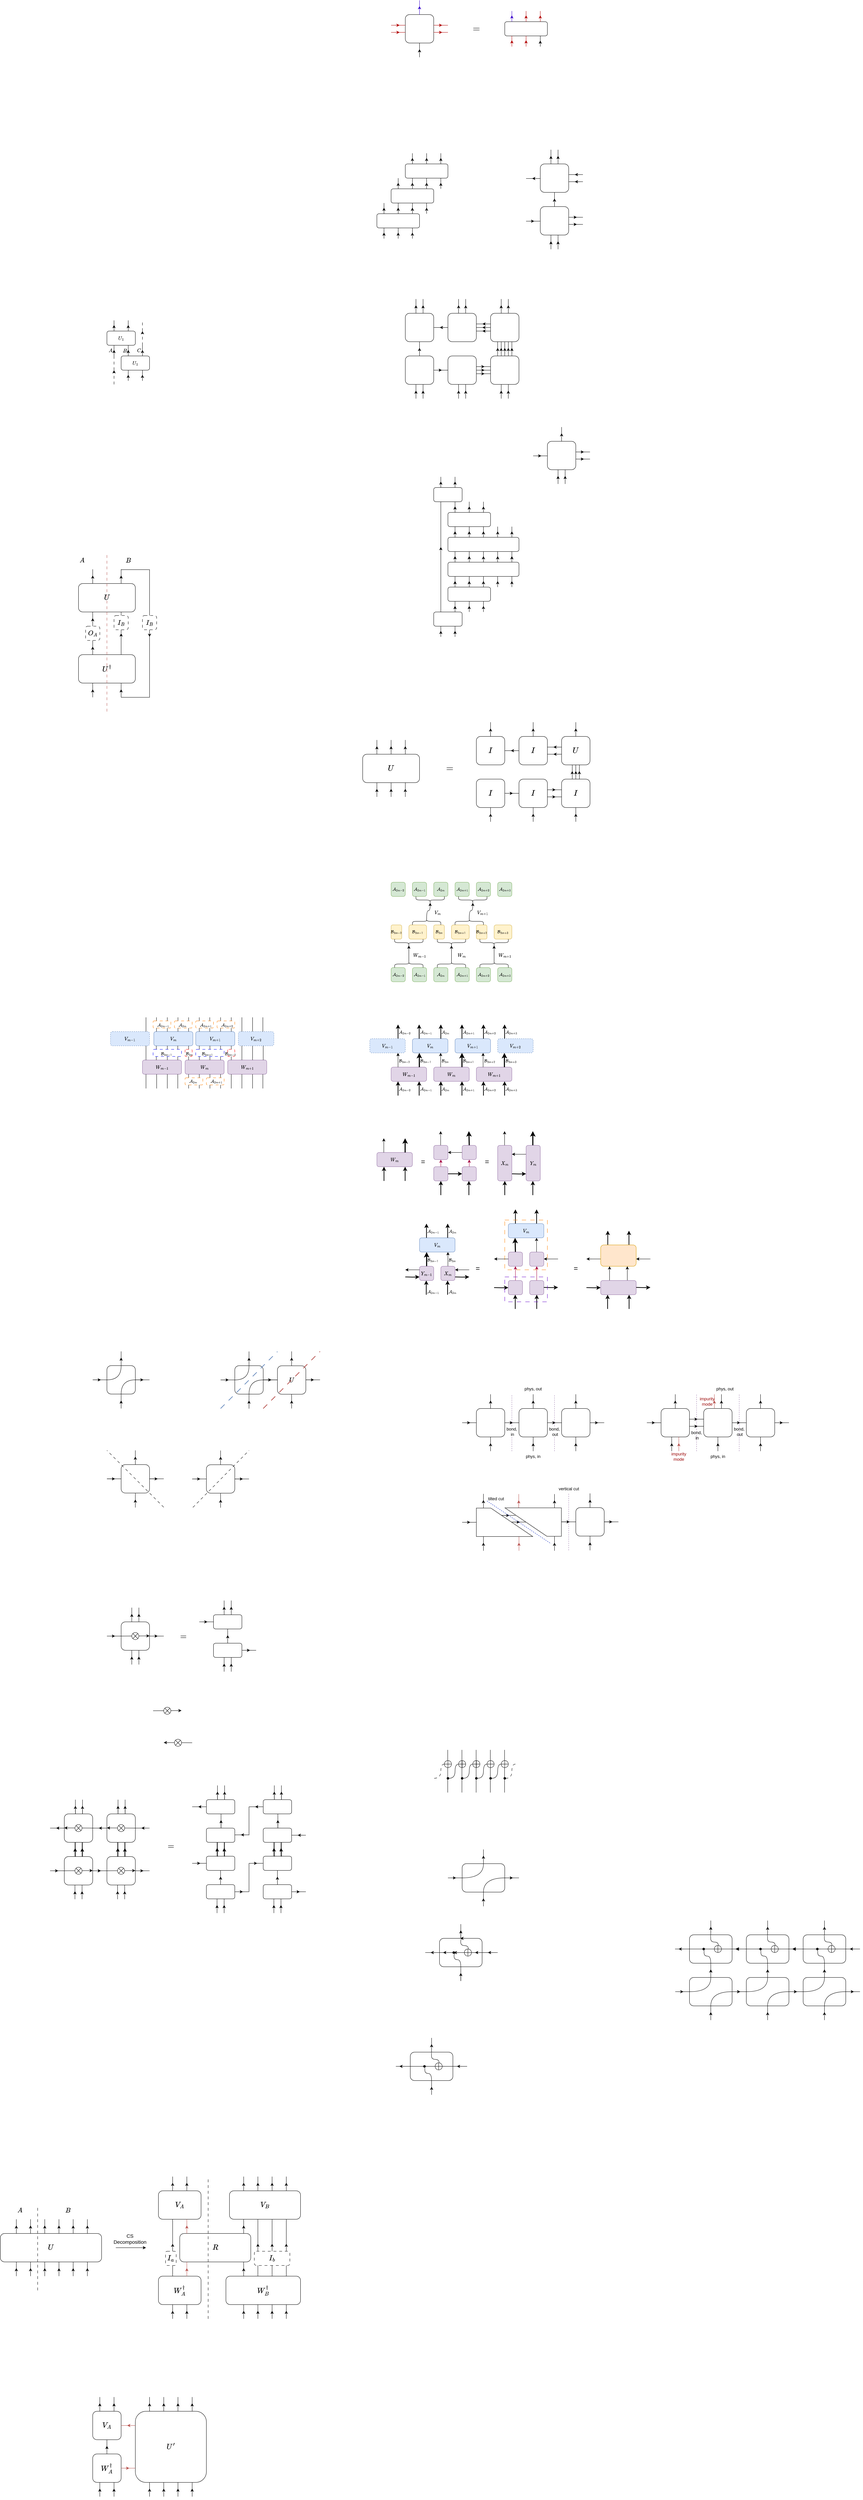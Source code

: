 <mxfile version="26.2.12">
  <diagram name="第 1 页" id="qNsiWPGDajViyWXY0K6e">
    <mxGraphModel dx="3378" dy="2236" grid="1" gridSize="10" guides="1" tooltips="1" connect="1" arrows="1" fold="1" page="1" pageScale="1" pageWidth="827" pageHeight="1169" math="1" shadow="0">
      <root>
        <mxCell id="0" />
        <mxCell id="1" parent="0" />
        <mxCell id="g8um1wXQMXbJloImiAQB-27" value="" style="group" parent="1" vertex="1" connectable="0">
          <mxGeometry x="280" y="800" height="40" as="geometry" />
        </mxCell>
        <mxCell id="g8um1wXQMXbJloImiAQB-28" value="" style="endArrow=classic;html=1;rounded=0;" parent="g8um1wXQMXbJloImiAQB-27" edge="1">
          <mxGeometry width="50" height="50" relative="1" as="geometry">
            <mxPoint y="40" as="sourcePoint" />
            <mxPoint y="17.143" as="targetPoint" />
          </mxGeometry>
        </mxCell>
        <mxCell id="g8um1wXQMXbJloImiAQB-29" value="" style="endArrow=none;html=1;rounded=0;" parent="g8um1wXQMXbJloImiAQB-27" edge="1">
          <mxGeometry width="50" height="50" relative="1" as="geometry">
            <mxPoint y="40" as="sourcePoint" />
            <mxPoint as="targetPoint" />
            <Array as="points">
              <mxPoint y="28.571" />
            </Array>
          </mxGeometry>
        </mxCell>
        <mxCell id="g8um1wXQMXbJloImiAQB-30" value="" style="group" parent="1" vertex="1" connectable="0">
          <mxGeometry x="160" y="410" width="120" height="100" as="geometry" />
        </mxCell>
        <mxCell id="jVMhNbnYpXjlMaWzVGI7-33" value="" style="rounded=1;whiteSpace=wrap;html=1;" parent="g8um1wXQMXbJloImiAQB-30" vertex="1">
          <mxGeometry y="30" width="120" height="40" as="geometry" />
        </mxCell>
        <mxCell id="g8um1wXQMXbJloImiAQB-11" value="" style="group" parent="g8um1wXQMXbJloImiAQB-30" vertex="1" connectable="0">
          <mxGeometry x="20" height="30" as="geometry" />
        </mxCell>
        <mxCell id="g8um1wXQMXbJloImiAQB-9" value="" style="endArrow=classic;html=1;rounded=0;" parent="g8um1wXQMXbJloImiAQB-11" edge="1">
          <mxGeometry width="50" height="50" relative="1" as="geometry">
            <mxPoint y="30" as="sourcePoint" />
            <mxPoint y="12.857" as="targetPoint" />
          </mxGeometry>
        </mxCell>
        <mxCell id="g8um1wXQMXbJloImiAQB-10" value="" style="endArrow=none;html=1;rounded=0;" parent="g8um1wXQMXbJloImiAQB-11" edge="1">
          <mxGeometry width="50" height="50" relative="1" as="geometry">
            <mxPoint y="30" as="sourcePoint" />
            <mxPoint as="targetPoint" />
            <Array as="points">
              <mxPoint y="21.429" />
            </Array>
          </mxGeometry>
        </mxCell>
        <mxCell id="g8um1wXQMXbJloImiAQB-12" value="" style="group" parent="g8um1wXQMXbJloImiAQB-30" vertex="1" connectable="0">
          <mxGeometry x="60" height="30" as="geometry" />
        </mxCell>
        <mxCell id="g8um1wXQMXbJloImiAQB-13" value="" style="endArrow=classic;html=1;rounded=0;" parent="g8um1wXQMXbJloImiAQB-12" edge="1">
          <mxGeometry width="50" height="50" relative="1" as="geometry">
            <mxPoint y="30" as="sourcePoint" />
            <mxPoint y="12.857" as="targetPoint" />
          </mxGeometry>
        </mxCell>
        <mxCell id="g8um1wXQMXbJloImiAQB-14" value="" style="endArrow=none;html=1;rounded=0;" parent="g8um1wXQMXbJloImiAQB-12" edge="1">
          <mxGeometry width="50" height="50" relative="1" as="geometry">
            <mxPoint y="30" as="sourcePoint" />
            <mxPoint as="targetPoint" />
            <Array as="points">
              <mxPoint y="21.429" />
            </Array>
          </mxGeometry>
        </mxCell>
        <mxCell id="g8um1wXQMXbJloImiAQB-15" value="" style="group" parent="g8um1wXQMXbJloImiAQB-30" vertex="1" connectable="0">
          <mxGeometry x="100" height="30" as="geometry" />
        </mxCell>
        <mxCell id="g8um1wXQMXbJloImiAQB-16" value="" style="endArrow=classic;html=1;rounded=0;" parent="g8um1wXQMXbJloImiAQB-15" edge="1">
          <mxGeometry width="50" height="50" relative="1" as="geometry">
            <mxPoint y="30" as="sourcePoint" />
            <mxPoint y="12.857" as="targetPoint" />
          </mxGeometry>
        </mxCell>
        <mxCell id="g8um1wXQMXbJloImiAQB-17" value="" style="endArrow=none;html=1;rounded=0;" parent="g8um1wXQMXbJloImiAQB-15" edge="1">
          <mxGeometry width="50" height="50" relative="1" as="geometry">
            <mxPoint y="30" as="sourcePoint" />
            <mxPoint as="targetPoint" />
            <Array as="points">
              <mxPoint y="21.429" />
            </Array>
          </mxGeometry>
        </mxCell>
        <mxCell id="g8um1wXQMXbJloImiAQB-18" value="" style="group" parent="g8um1wXQMXbJloImiAQB-30" vertex="1" connectable="0">
          <mxGeometry x="20" y="70" height="30" as="geometry" />
        </mxCell>
        <mxCell id="g8um1wXQMXbJloImiAQB-19" value="" style="endArrow=classic;html=1;rounded=0;" parent="g8um1wXQMXbJloImiAQB-18" edge="1">
          <mxGeometry width="50" height="50" relative="1" as="geometry">
            <mxPoint y="30" as="sourcePoint" />
            <mxPoint y="12.857" as="targetPoint" />
          </mxGeometry>
        </mxCell>
        <mxCell id="g8um1wXQMXbJloImiAQB-20" value="" style="endArrow=none;html=1;rounded=0;" parent="g8um1wXQMXbJloImiAQB-18" edge="1">
          <mxGeometry width="50" height="50" relative="1" as="geometry">
            <mxPoint y="30" as="sourcePoint" />
            <mxPoint as="targetPoint" />
            <Array as="points">
              <mxPoint y="21.429" />
            </Array>
          </mxGeometry>
        </mxCell>
        <mxCell id="g8um1wXQMXbJloImiAQB-21" value="" style="group" parent="g8um1wXQMXbJloImiAQB-30" vertex="1" connectable="0">
          <mxGeometry x="60" y="70" height="30" as="geometry" />
        </mxCell>
        <mxCell id="g8um1wXQMXbJloImiAQB-22" value="" style="endArrow=classic;html=1;rounded=0;" parent="g8um1wXQMXbJloImiAQB-21" edge="1">
          <mxGeometry width="50" height="50" relative="1" as="geometry">
            <mxPoint y="30" as="sourcePoint" />
            <mxPoint y="12.857" as="targetPoint" />
          </mxGeometry>
        </mxCell>
        <mxCell id="g8um1wXQMXbJloImiAQB-23" value="" style="endArrow=none;html=1;rounded=0;" parent="g8um1wXQMXbJloImiAQB-21" edge="1">
          <mxGeometry width="50" height="50" relative="1" as="geometry">
            <mxPoint y="30" as="sourcePoint" />
            <mxPoint as="targetPoint" />
            <Array as="points">
              <mxPoint y="21.429" />
            </Array>
          </mxGeometry>
        </mxCell>
        <mxCell id="g8um1wXQMXbJloImiAQB-24" value="" style="group" parent="g8um1wXQMXbJloImiAQB-30" vertex="1" connectable="0">
          <mxGeometry x="100" y="70" height="30" as="geometry" />
        </mxCell>
        <mxCell id="g8um1wXQMXbJloImiAQB-25" value="" style="endArrow=classic;html=1;rounded=0;" parent="g8um1wXQMXbJloImiAQB-24" edge="1">
          <mxGeometry width="50" height="50" relative="1" as="geometry">
            <mxPoint y="30" as="sourcePoint" />
            <mxPoint y="12.857" as="targetPoint" />
          </mxGeometry>
        </mxCell>
        <mxCell id="g8um1wXQMXbJloImiAQB-26" value="" style="endArrow=none;html=1;rounded=0;" parent="g8um1wXQMXbJloImiAQB-24" edge="1">
          <mxGeometry width="50" height="50" relative="1" as="geometry">
            <mxPoint y="30" as="sourcePoint" />
            <mxPoint as="targetPoint" />
            <Array as="points">
              <mxPoint y="21.429" />
            </Array>
          </mxGeometry>
        </mxCell>
        <mxCell id="g8um1wXQMXbJloImiAQB-31" value="" style="group" parent="1" vertex="1" connectable="0">
          <mxGeometry x="200" y="340" width="120" height="100" as="geometry" />
        </mxCell>
        <mxCell id="g8um1wXQMXbJloImiAQB-32" value="" style="rounded=1;whiteSpace=wrap;html=1;" parent="g8um1wXQMXbJloImiAQB-31" vertex="1">
          <mxGeometry y="30" width="120" height="40" as="geometry" />
        </mxCell>
        <mxCell id="g8um1wXQMXbJloImiAQB-33" value="" style="group" parent="g8um1wXQMXbJloImiAQB-31" vertex="1" connectable="0">
          <mxGeometry x="20" height="30" as="geometry" />
        </mxCell>
        <mxCell id="g8um1wXQMXbJloImiAQB-34" value="" style="endArrow=classic;html=1;rounded=0;" parent="g8um1wXQMXbJloImiAQB-33" edge="1">
          <mxGeometry width="50" height="50" relative="1" as="geometry">
            <mxPoint y="30" as="sourcePoint" />
            <mxPoint y="12.857" as="targetPoint" />
          </mxGeometry>
        </mxCell>
        <mxCell id="g8um1wXQMXbJloImiAQB-35" value="" style="endArrow=none;html=1;rounded=0;" parent="g8um1wXQMXbJloImiAQB-33" edge="1">
          <mxGeometry width="50" height="50" relative="1" as="geometry">
            <mxPoint y="30" as="sourcePoint" />
            <mxPoint as="targetPoint" />
            <Array as="points">
              <mxPoint y="21.429" />
            </Array>
          </mxGeometry>
        </mxCell>
        <mxCell id="g8um1wXQMXbJloImiAQB-36" value="" style="group" parent="g8um1wXQMXbJloImiAQB-31" vertex="1" connectable="0">
          <mxGeometry x="60" height="30" as="geometry" />
        </mxCell>
        <mxCell id="g8um1wXQMXbJloImiAQB-37" value="" style="endArrow=classic;html=1;rounded=0;" parent="g8um1wXQMXbJloImiAQB-36" edge="1">
          <mxGeometry width="50" height="50" relative="1" as="geometry">
            <mxPoint y="30" as="sourcePoint" />
            <mxPoint y="12.857" as="targetPoint" />
          </mxGeometry>
        </mxCell>
        <mxCell id="g8um1wXQMXbJloImiAQB-38" value="" style="endArrow=none;html=1;rounded=0;" parent="g8um1wXQMXbJloImiAQB-36" edge="1">
          <mxGeometry width="50" height="50" relative="1" as="geometry">
            <mxPoint y="30" as="sourcePoint" />
            <mxPoint as="targetPoint" />
            <Array as="points">
              <mxPoint y="21.429" />
            </Array>
          </mxGeometry>
        </mxCell>
        <mxCell id="g8um1wXQMXbJloImiAQB-39" value="" style="group" parent="g8um1wXQMXbJloImiAQB-31" vertex="1" connectable="0">
          <mxGeometry x="100" height="30" as="geometry" />
        </mxCell>
        <mxCell id="g8um1wXQMXbJloImiAQB-40" value="" style="endArrow=classic;html=1;rounded=0;" parent="g8um1wXQMXbJloImiAQB-39" edge="1">
          <mxGeometry width="50" height="50" relative="1" as="geometry">
            <mxPoint y="30" as="sourcePoint" />
            <mxPoint y="12.857" as="targetPoint" />
          </mxGeometry>
        </mxCell>
        <mxCell id="g8um1wXQMXbJloImiAQB-41" value="" style="endArrow=none;html=1;rounded=0;" parent="g8um1wXQMXbJloImiAQB-39" edge="1">
          <mxGeometry width="50" height="50" relative="1" as="geometry">
            <mxPoint y="30" as="sourcePoint" />
            <mxPoint as="targetPoint" />
            <Array as="points">
              <mxPoint y="21.429" />
            </Array>
          </mxGeometry>
        </mxCell>
        <mxCell id="g8um1wXQMXbJloImiAQB-42" value="" style="group" parent="g8um1wXQMXbJloImiAQB-31" vertex="1" connectable="0">
          <mxGeometry x="20" y="70" height="30" as="geometry" />
        </mxCell>
        <mxCell id="g8um1wXQMXbJloImiAQB-43" value="" style="endArrow=classic;html=1;rounded=0;" parent="g8um1wXQMXbJloImiAQB-42" edge="1">
          <mxGeometry width="50" height="50" relative="1" as="geometry">
            <mxPoint y="30" as="sourcePoint" />
            <mxPoint y="12.857" as="targetPoint" />
          </mxGeometry>
        </mxCell>
        <mxCell id="g8um1wXQMXbJloImiAQB-44" value="" style="endArrow=none;html=1;rounded=0;" parent="g8um1wXQMXbJloImiAQB-42" edge="1">
          <mxGeometry width="50" height="50" relative="1" as="geometry">
            <mxPoint y="30" as="sourcePoint" />
            <mxPoint as="targetPoint" />
            <Array as="points">
              <mxPoint y="21.429" />
            </Array>
          </mxGeometry>
        </mxCell>
        <mxCell id="g8um1wXQMXbJloImiAQB-45" value="" style="group" parent="g8um1wXQMXbJloImiAQB-31" vertex="1" connectable="0">
          <mxGeometry x="60" y="70" height="30" as="geometry" />
        </mxCell>
        <mxCell id="g8um1wXQMXbJloImiAQB-46" value="" style="endArrow=classic;html=1;rounded=0;" parent="g8um1wXQMXbJloImiAQB-45" edge="1">
          <mxGeometry width="50" height="50" relative="1" as="geometry">
            <mxPoint y="30" as="sourcePoint" />
            <mxPoint y="12.857" as="targetPoint" />
          </mxGeometry>
        </mxCell>
        <mxCell id="g8um1wXQMXbJloImiAQB-47" value="" style="endArrow=none;html=1;rounded=0;" parent="g8um1wXQMXbJloImiAQB-45" edge="1">
          <mxGeometry width="50" height="50" relative="1" as="geometry">
            <mxPoint y="30" as="sourcePoint" />
            <mxPoint as="targetPoint" />
            <Array as="points">
              <mxPoint y="21.429" />
            </Array>
          </mxGeometry>
        </mxCell>
        <mxCell id="g8um1wXQMXbJloImiAQB-48" value="" style="group" parent="g8um1wXQMXbJloImiAQB-31" vertex="1" connectable="0">
          <mxGeometry x="100" y="70" height="30" as="geometry" />
        </mxCell>
        <mxCell id="g8um1wXQMXbJloImiAQB-49" value="" style="endArrow=classic;html=1;rounded=0;" parent="g8um1wXQMXbJloImiAQB-48" edge="1">
          <mxGeometry width="50" height="50" relative="1" as="geometry">
            <mxPoint y="30" as="sourcePoint" />
            <mxPoint y="12.857" as="targetPoint" />
          </mxGeometry>
        </mxCell>
        <mxCell id="g8um1wXQMXbJloImiAQB-50" value="" style="endArrow=none;html=1;rounded=0;" parent="g8um1wXQMXbJloImiAQB-48" edge="1">
          <mxGeometry width="50" height="50" relative="1" as="geometry">
            <mxPoint y="30" as="sourcePoint" />
            <mxPoint as="targetPoint" />
            <Array as="points">
              <mxPoint y="21.429" />
            </Array>
          </mxGeometry>
        </mxCell>
        <mxCell id="g8um1wXQMXbJloImiAQB-51" value="" style="group" parent="1" vertex="1" connectable="0">
          <mxGeometry x="240" y="270" width="120" height="100" as="geometry" />
        </mxCell>
        <mxCell id="g8um1wXQMXbJloImiAQB-52" value="" style="rounded=1;whiteSpace=wrap;html=1;" parent="g8um1wXQMXbJloImiAQB-51" vertex="1">
          <mxGeometry y="30" width="120" height="40" as="geometry" />
        </mxCell>
        <mxCell id="g8um1wXQMXbJloImiAQB-53" value="" style="group" parent="g8um1wXQMXbJloImiAQB-51" vertex="1" connectable="0">
          <mxGeometry x="20" height="30" as="geometry" />
        </mxCell>
        <mxCell id="g8um1wXQMXbJloImiAQB-54" value="" style="endArrow=classic;html=1;rounded=0;" parent="g8um1wXQMXbJloImiAQB-53" edge="1">
          <mxGeometry width="50" height="50" relative="1" as="geometry">
            <mxPoint y="30" as="sourcePoint" />
            <mxPoint y="12.857" as="targetPoint" />
          </mxGeometry>
        </mxCell>
        <mxCell id="g8um1wXQMXbJloImiAQB-55" value="" style="endArrow=none;html=1;rounded=0;" parent="g8um1wXQMXbJloImiAQB-53" edge="1">
          <mxGeometry width="50" height="50" relative="1" as="geometry">
            <mxPoint y="30" as="sourcePoint" />
            <mxPoint as="targetPoint" />
            <Array as="points">
              <mxPoint y="21.429" />
            </Array>
          </mxGeometry>
        </mxCell>
        <mxCell id="g8um1wXQMXbJloImiAQB-56" value="" style="group" parent="g8um1wXQMXbJloImiAQB-51" vertex="1" connectable="0">
          <mxGeometry x="60" height="30" as="geometry" />
        </mxCell>
        <mxCell id="g8um1wXQMXbJloImiAQB-57" value="" style="endArrow=classic;html=1;rounded=0;" parent="g8um1wXQMXbJloImiAQB-56" edge="1">
          <mxGeometry width="50" height="50" relative="1" as="geometry">
            <mxPoint y="30" as="sourcePoint" />
            <mxPoint y="12.857" as="targetPoint" />
          </mxGeometry>
        </mxCell>
        <mxCell id="g8um1wXQMXbJloImiAQB-58" value="" style="endArrow=none;html=1;rounded=0;" parent="g8um1wXQMXbJloImiAQB-56" edge="1">
          <mxGeometry width="50" height="50" relative="1" as="geometry">
            <mxPoint y="30" as="sourcePoint" />
            <mxPoint as="targetPoint" />
            <Array as="points">
              <mxPoint y="21.429" />
            </Array>
          </mxGeometry>
        </mxCell>
        <mxCell id="g8um1wXQMXbJloImiAQB-59" value="" style="group" parent="g8um1wXQMXbJloImiAQB-51" vertex="1" connectable="0">
          <mxGeometry x="100" height="30" as="geometry" />
        </mxCell>
        <mxCell id="g8um1wXQMXbJloImiAQB-60" value="" style="endArrow=classic;html=1;rounded=0;" parent="g8um1wXQMXbJloImiAQB-59" edge="1">
          <mxGeometry width="50" height="50" relative="1" as="geometry">
            <mxPoint y="30" as="sourcePoint" />
            <mxPoint y="12.857" as="targetPoint" />
          </mxGeometry>
        </mxCell>
        <mxCell id="g8um1wXQMXbJloImiAQB-61" value="" style="endArrow=none;html=1;rounded=0;" parent="g8um1wXQMXbJloImiAQB-59" edge="1">
          <mxGeometry width="50" height="50" relative="1" as="geometry">
            <mxPoint y="30" as="sourcePoint" />
            <mxPoint as="targetPoint" />
            <Array as="points">
              <mxPoint y="21.429" />
            </Array>
          </mxGeometry>
        </mxCell>
        <mxCell id="g8um1wXQMXbJloImiAQB-62" value="" style="group" parent="g8um1wXQMXbJloImiAQB-51" vertex="1" connectable="0">
          <mxGeometry x="20" y="70" height="30" as="geometry" />
        </mxCell>
        <mxCell id="g8um1wXQMXbJloImiAQB-63" value="" style="endArrow=classic;html=1;rounded=0;" parent="g8um1wXQMXbJloImiAQB-62" edge="1">
          <mxGeometry width="50" height="50" relative="1" as="geometry">
            <mxPoint y="30" as="sourcePoint" />
            <mxPoint y="12.857" as="targetPoint" />
          </mxGeometry>
        </mxCell>
        <mxCell id="g8um1wXQMXbJloImiAQB-64" value="" style="endArrow=none;html=1;rounded=0;" parent="g8um1wXQMXbJloImiAQB-62" edge="1">
          <mxGeometry width="50" height="50" relative="1" as="geometry">
            <mxPoint y="30" as="sourcePoint" />
            <mxPoint as="targetPoint" />
            <Array as="points">
              <mxPoint y="21.429" />
            </Array>
          </mxGeometry>
        </mxCell>
        <mxCell id="g8um1wXQMXbJloImiAQB-65" value="" style="group" parent="g8um1wXQMXbJloImiAQB-51" vertex="1" connectable="0">
          <mxGeometry x="60" y="70" height="30" as="geometry" />
        </mxCell>
        <mxCell id="g8um1wXQMXbJloImiAQB-66" value="" style="endArrow=classic;html=1;rounded=0;" parent="g8um1wXQMXbJloImiAQB-65" edge="1">
          <mxGeometry width="50" height="50" relative="1" as="geometry">
            <mxPoint y="30" as="sourcePoint" />
            <mxPoint y="12.857" as="targetPoint" />
          </mxGeometry>
        </mxCell>
        <mxCell id="g8um1wXQMXbJloImiAQB-67" value="" style="endArrow=none;html=1;rounded=0;" parent="g8um1wXQMXbJloImiAQB-65" edge="1">
          <mxGeometry width="50" height="50" relative="1" as="geometry">
            <mxPoint y="30" as="sourcePoint" />
            <mxPoint as="targetPoint" />
            <Array as="points">
              <mxPoint y="21.429" />
            </Array>
          </mxGeometry>
        </mxCell>
        <mxCell id="g8um1wXQMXbJloImiAQB-68" value="" style="group" parent="g8um1wXQMXbJloImiAQB-51" vertex="1" connectable="0">
          <mxGeometry x="100" y="70" height="30" as="geometry" />
        </mxCell>
        <mxCell id="g8um1wXQMXbJloImiAQB-69" value="" style="endArrow=classic;html=1;rounded=0;" parent="g8um1wXQMXbJloImiAQB-68" edge="1">
          <mxGeometry width="50" height="50" relative="1" as="geometry">
            <mxPoint y="30" as="sourcePoint" />
            <mxPoint y="12.857" as="targetPoint" />
          </mxGeometry>
        </mxCell>
        <mxCell id="g8um1wXQMXbJloImiAQB-70" value="" style="endArrow=none;html=1;rounded=0;" parent="g8um1wXQMXbJloImiAQB-68" edge="1">
          <mxGeometry width="50" height="50" relative="1" as="geometry">
            <mxPoint y="30" as="sourcePoint" />
            <mxPoint as="targetPoint" />
            <Array as="points">
              <mxPoint y="21.429" />
            </Array>
          </mxGeometry>
        </mxCell>
        <mxCell id="g8um1wXQMXbJloImiAQB-71" value="" style="rounded=1;whiteSpace=wrap;html=1;" parent="1" vertex="1">
          <mxGeometry x="240" y="840" width="80" height="80" as="geometry" />
        </mxCell>
        <mxCell id="g8um1wXQMXbJloImiAQB-78" value="" style="group" parent="1" vertex="1" connectable="0">
          <mxGeometry x="270" y="920" height="40" as="geometry" />
        </mxCell>
        <mxCell id="g8um1wXQMXbJloImiAQB-79" value="" style="endArrow=classic;html=1;rounded=0;" parent="g8um1wXQMXbJloImiAQB-78" edge="1">
          <mxGeometry width="50" height="50" relative="1" as="geometry">
            <mxPoint y="40" as="sourcePoint" />
            <mxPoint y="17.143" as="targetPoint" />
          </mxGeometry>
        </mxCell>
        <mxCell id="g8um1wXQMXbJloImiAQB-80" value="" style="endArrow=none;html=1;rounded=0;" parent="g8um1wXQMXbJloImiAQB-78" edge="1">
          <mxGeometry width="50" height="50" relative="1" as="geometry">
            <mxPoint y="40" as="sourcePoint" />
            <mxPoint as="targetPoint" />
            <Array as="points">
              <mxPoint y="28.571" />
            </Array>
          </mxGeometry>
        </mxCell>
        <mxCell id="g8um1wXQMXbJloImiAQB-81" value="" style="group" parent="1" vertex="1" connectable="0">
          <mxGeometry x="290" y="920" height="40" as="geometry" />
        </mxCell>
        <mxCell id="g8um1wXQMXbJloImiAQB-82" value="" style="endArrow=classic;html=1;rounded=0;" parent="g8um1wXQMXbJloImiAQB-81" edge="1">
          <mxGeometry width="50" height="50" relative="1" as="geometry">
            <mxPoint y="40" as="sourcePoint" />
            <mxPoint y="17.143" as="targetPoint" />
          </mxGeometry>
        </mxCell>
        <mxCell id="g8um1wXQMXbJloImiAQB-83" value="" style="endArrow=none;html=1;rounded=0;" parent="g8um1wXQMXbJloImiAQB-81" edge="1">
          <mxGeometry width="50" height="50" relative="1" as="geometry">
            <mxPoint y="40" as="sourcePoint" />
            <mxPoint as="targetPoint" />
            <Array as="points">
              <mxPoint y="28.571" />
            </Array>
          </mxGeometry>
        </mxCell>
        <mxCell id="g8um1wXQMXbJloImiAQB-84" value="" style="group;rotation=90;" parent="1" vertex="1" connectable="0">
          <mxGeometry x="340" y="860" height="40" as="geometry" />
        </mxCell>
        <mxCell id="g8um1wXQMXbJloImiAQB-85" value="" style="endArrow=classic;html=1;rounded=0;" parent="g8um1wXQMXbJloImiAQB-84" edge="1">
          <mxGeometry width="50" height="50" relative="1" as="geometry">
            <mxPoint x="-20" y="20" as="sourcePoint" />
            <mxPoint x="3" y="20" as="targetPoint" />
          </mxGeometry>
        </mxCell>
        <mxCell id="g8um1wXQMXbJloImiAQB-86" value="" style="endArrow=none;html=1;rounded=0;" parent="g8um1wXQMXbJloImiAQB-84" edge="1">
          <mxGeometry width="50" height="50" relative="1" as="geometry">
            <mxPoint x="-20" y="20" as="sourcePoint" />
            <mxPoint x="20" y="20" as="targetPoint" />
            <Array as="points">
              <mxPoint x="-9" y="20" />
            </Array>
          </mxGeometry>
        </mxCell>
        <mxCell id="g8um1wXQMXbJloImiAQB-90" value="" style="rounded=1;whiteSpace=wrap;html=1;" parent="1" vertex="1">
          <mxGeometry x="360" y="840" width="80" height="80" as="geometry" />
        </mxCell>
        <mxCell id="g8um1wXQMXbJloImiAQB-91" value="" style="group" parent="1" vertex="1" connectable="0">
          <mxGeometry x="390" y="920" height="40" as="geometry" />
        </mxCell>
        <mxCell id="g8um1wXQMXbJloImiAQB-92" value="" style="endArrow=classic;html=1;rounded=0;" parent="g8um1wXQMXbJloImiAQB-91" edge="1">
          <mxGeometry width="50" height="50" relative="1" as="geometry">
            <mxPoint y="40" as="sourcePoint" />
            <mxPoint y="17.143" as="targetPoint" />
          </mxGeometry>
        </mxCell>
        <mxCell id="g8um1wXQMXbJloImiAQB-93" value="" style="endArrow=none;html=1;rounded=0;" parent="g8um1wXQMXbJloImiAQB-91" edge="1">
          <mxGeometry width="50" height="50" relative="1" as="geometry">
            <mxPoint y="40" as="sourcePoint" />
            <mxPoint as="targetPoint" />
            <Array as="points">
              <mxPoint y="28.571" />
            </Array>
          </mxGeometry>
        </mxCell>
        <mxCell id="g8um1wXQMXbJloImiAQB-94" value="" style="group" parent="1" vertex="1" connectable="0">
          <mxGeometry x="410" y="920" height="40" as="geometry" />
        </mxCell>
        <mxCell id="g8um1wXQMXbJloImiAQB-95" value="" style="endArrow=classic;html=1;rounded=0;" parent="g8um1wXQMXbJloImiAQB-94" edge="1">
          <mxGeometry width="50" height="50" relative="1" as="geometry">
            <mxPoint y="40" as="sourcePoint" />
            <mxPoint y="17.143" as="targetPoint" />
          </mxGeometry>
        </mxCell>
        <mxCell id="g8um1wXQMXbJloImiAQB-96" value="" style="endArrow=none;html=1;rounded=0;" parent="g8um1wXQMXbJloImiAQB-94" edge="1">
          <mxGeometry width="50" height="50" relative="1" as="geometry">
            <mxPoint y="40" as="sourcePoint" />
            <mxPoint as="targetPoint" />
            <Array as="points">
              <mxPoint y="28.571" />
            </Array>
          </mxGeometry>
        </mxCell>
        <mxCell id="g8um1wXQMXbJloImiAQB-97" value="" style="group;rotation=90;" parent="1" vertex="1" connectable="0">
          <mxGeometry x="460" y="850" height="40" as="geometry" />
        </mxCell>
        <mxCell id="g8um1wXQMXbJloImiAQB-98" value="" style="endArrow=classic;html=1;rounded=0;" parent="g8um1wXQMXbJloImiAQB-97" edge="1">
          <mxGeometry width="50" height="50" relative="1" as="geometry">
            <mxPoint x="-20" y="20" as="sourcePoint" />
            <mxPoint x="3" y="20" as="targetPoint" />
          </mxGeometry>
        </mxCell>
        <mxCell id="g8um1wXQMXbJloImiAQB-99" value="" style="endArrow=none;html=1;rounded=0;" parent="g8um1wXQMXbJloImiAQB-97" edge="1">
          <mxGeometry width="50" height="50" relative="1" as="geometry">
            <mxPoint x="-20" y="20" as="sourcePoint" />
            <mxPoint x="20" y="20" as="targetPoint" />
            <Array as="points">
              <mxPoint x="-9" y="20" />
            </Array>
          </mxGeometry>
        </mxCell>
        <mxCell id="g8um1wXQMXbJloImiAQB-100" value="" style="rounded=1;whiteSpace=wrap;html=1;" parent="1" vertex="1">
          <mxGeometry x="480" y="840" width="80" height="80" as="geometry" />
        </mxCell>
        <mxCell id="g8um1wXQMXbJloImiAQB-104" value="" style="group;rotation=90;" parent="1" vertex="1" connectable="0">
          <mxGeometry x="460" y="870" height="40" as="geometry" />
        </mxCell>
        <mxCell id="g8um1wXQMXbJloImiAQB-105" value="" style="endArrow=classic;html=1;rounded=0;" parent="g8um1wXQMXbJloImiAQB-104" edge="1">
          <mxGeometry width="50" height="50" relative="1" as="geometry">
            <mxPoint x="-20" y="20" as="sourcePoint" />
            <mxPoint x="3" y="20" as="targetPoint" />
          </mxGeometry>
        </mxCell>
        <mxCell id="g8um1wXQMXbJloImiAQB-106" value="" style="endArrow=none;html=1;rounded=0;" parent="g8um1wXQMXbJloImiAQB-104" edge="1">
          <mxGeometry width="50" height="50" relative="1" as="geometry">
            <mxPoint x="-20" y="20" as="sourcePoint" />
            <mxPoint x="20" y="20" as="targetPoint" />
            <Array as="points">
              <mxPoint x="-9" y="20" />
            </Array>
          </mxGeometry>
        </mxCell>
        <mxCell id="g8um1wXQMXbJloImiAQB-107" value="" style="group;rotation=90;" parent="1" vertex="1" connectable="0">
          <mxGeometry x="460" y="860" height="40" as="geometry" />
        </mxCell>
        <mxCell id="g8um1wXQMXbJloImiAQB-108" value="" style="endArrow=classic;html=1;rounded=0;" parent="g8um1wXQMXbJloImiAQB-107" edge="1">
          <mxGeometry width="50" height="50" relative="1" as="geometry">
            <mxPoint x="-20" y="20" as="sourcePoint" />
            <mxPoint x="3" y="20" as="targetPoint" />
          </mxGeometry>
        </mxCell>
        <mxCell id="g8um1wXQMXbJloImiAQB-109" value="" style="endArrow=none;html=1;rounded=0;" parent="g8um1wXQMXbJloImiAQB-107" edge="1">
          <mxGeometry width="50" height="50" relative="1" as="geometry">
            <mxPoint x="-20" y="20" as="sourcePoint" />
            <mxPoint x="20" y="20" as="targetPoint" />
            <Array as="points">
              <mxPoint x="-9" y="20" />
            </Array>
          </mxGeometry>
        </mxCell>
        <mxCell id="g8um1wXQMXbJloImiAQB-110" value="" style="group" parent="1" vertex="1" connectable="0">
          <mxGeometry x="510" y="920" height="40" as="geometry" />
        </mxCell>
        <mxCell id="g8um1wXQMXbJloImiAQB-111" value="" style="endArrow=classic;html=1;rounded=0;" parent="g8um1wXQMXbJloImiAQB-110" edge="1">
          <mxGeometry width="50" height="50" relative="1" as="geometry">
            <mxPoint y="40" as="sourcePoint" />
            <mxPoint y="17.143" as="targetPoint" />
          </mxGeometry>
        </mxCell>
        <mxCell id="g8um1wXQMXbJloImiAQB-112" value="" style="endArrow=none;html=1;rounded=0;" parent="g8um1wXQMXbJloImiAQB-110" edge="1">
          <mxGeometry width="50" height="50" relative="1" as="geometry">
            <mxPoint y="40" as="sourcePoint" />
            <mxPoint as="targetPoint" />
            <Array as="points">
              <mxPoint y="28.571" />
            </Array>
          </mxGeometry>
        </mxCell>
        <mxCell id="g8um1wXQMXbJloImiAQB-113" value="" style="group" parent="1" vertex="1" connectable="0">
          <mxGeometry x="530" y="920" height="40" as="geometry" />
        </mxCell>
        <mxCell id="g8um1wXQMXbJloImiAQB-114" value="" style="endArrow=classic;html=1;rounded=0;" parent="g8um1wXQMXbJloImiAQB-113" edge="1">
          <mxGeometry width="50" height="50" relative="1" as="geometry">
            <mxPoint y="40" as="sourcePoint" />
            <mxPoint y="17.143" as="targetPoint" />
          </mxGeometry>
        </mxCell>
        <mxCell id="g8um1wXQMXbJloImiAQB-115" value="" style="endArrow=none;html=1;rounded=0;" parent="g8um1wXQMXbJloImiAQB-113" edge="1">
          <mxGeometry width="50" height="50" relative="1" as="geometry">
            <mxPoint y="40" as="sourcePoint" />
            <mxPoint as="targetPoint" />
            <Array as="points">
              <mxPoint y="28.571" />
            </Array>
          </mxGeometry>
        </mxCell>
        <mxCell id="g8um1wXQMXbJloImiAQB-116" value="" style="group" parent="1" vertex="1" connectable="0">
          <mxGeometry x="500" y="800" height="40" as="geometry" />
        </mxCell>
        <mxCell id="g8um1wXQMXbJloImiAQB-117" value="" style="endArrow=classic;html=1;rounded=0;" parent="g8um1wXQMXbJloImiAQB-116" edge="1">
          <mxGeometry width="50" height="50" relative="1" as="geometry">
            <mxPoint y="40" as="sourcePoint" />
            <mxPoint y="17.143" as="targetPoint" />
          </mxGeometry>
        </mxCell>
        <mxCell id="g8um1wXQMXbJloImiAQB-118" value="" style="endArrow=none;html=1;rounded=0;" parent="g8um1wXQMXbJloImiAQB-116" edge="1">
          <mxGeometry width="50" height="50" relative="1" as="geometry">
            <mxPoint y="40" as="sourcePoint" />
            <mxPoint as="targetPoint" />
            <Array as="points">
              <mxPoint y="28.571" />
            </Array>
          </mxGeometry>
        </mxCell>
        <mxCell id="g8um1wXQMXbJloImiAQB-119" value="" style="group" parent="1" vertex="1" connectable="0">
          <mxGeometry x="510" y="800" height="40" as="geometry" />
        </mxCell>
        <mxCell id="g8um1wXQMXbJloImiAQB-120" value="" style="endArrow=classic;html=1;rounded=0;" parent="g8um1wXQMXbJloImiAQB-119" edge="1">
          <mxGeometry width="50" height="50" relative="1" as="geometry">
            <mxPoint y="40" as="sourcePoint" />
            <mxPoint y="17.143" as="targetPoint" />
          </mxGeometry>
        </mxCell>
        <mxCell id="g8um1wXQMXbJloImiAQB-121" value="" style="endArrow=none;html=1;rounded=0;" parent="g8um1wXQMXbJloImiAQB-119" edge="1">
          <mxGeometry width="50" height="50" relative="1" as="geometry">
            <mxPoint y="40" as="sourcePoint" />
            <mxPoint as="targetPoint" />
            <Array as="points">
              <mxPoint y="28.571" />
            </Array>
          </mxGeometry>
        </mxCell>
        <mxCell id="g8um1wXQMXbJloImiAQB-122" value="" style="group" parent="1" vertex="1" connectable="0">
          <mxGeometry x="520" y="800" height="40" as="geometry" />
        </mxCell>
        <mxCell id="g8um1wXQMXbJloImiAQB-123" value="" style="endArrow=classic;html=1;rounded=0;" parent="g8um1wXQMXbJloImiAQB-122" edge="1">
          <mxGeometry width="50" height="50" relative="1" as="geometry">
            <mxPoint y="40" as="sourcePoint" />
            <mxPoint y="17.143" as="targetPoint" />
          </mxGeometry>
        </mxCell>
        <mxCell id="g8um1wXQMXbJloImiAQB-124" value="" style="endArrow=none;html=1;rounded=0;" parent="g8um1wXQMXbJloImiAQB-122" edge="1">
          <mxGeometry width="50" height="50" relative="1" as="geometry">
            <mxPoint y="40" as="sourcePoint" />
            <mxPoint as="targetPoint" />
            <Array as="points">
              <mxPoint y="28.571" />
            </Array>
          </mxGeometry>
        </mxCell>
        <mxCell id="g8um1wXQMXbJloImiAQB-125" value="" style="group" parent="1" vertex="1" connectable="0">
          <mxGeometry x="530" y="800" height="40" as="geometry" />
        </mxCell>
        <mxCell id="g8um1wXQMXbJloImiAQB-126" value="" style="endArrow=classic;html=1;rounded=0;" parent="g8um1wXQMXbJloImiAQB-125" edge="1">
          <mxGeometry width="50" height="50" relative="1" as="geometry">
            <mxPoint y="40" as="sourcePoint" />
            <mxPoint y="17.143" as="targetPoint" />
          </mxGeometry>
        </mxCell>
        <mxCell id="g8um1wXQMXbJloImiAQB-127" value="" style="endArrow=none;html=1;rounded=0;" parent="g8um1wXQMXbJloImiAQB-125" edge="1">
          <mxGeometry width="50" height="50" relative="1" as="geometry">
            <mxPoint y="40" as="sourcePoint" />
            <mxPoint as="targetPoint" />
            <Array as="points">
              <mxPoint y="28.571" />
            </Array>
          </mxGeometry>
        </mxCell>
        <mxCell id="g8um1wXQMXbJloImiAQB-128" value="" style="group" parent="1" vertex="1" connectable="0">
          <mxGeometry x="540" y="800" height="40" as="geometry" />
        </mxCell>
        <mxCell id="g8um1wXQMXbJloImiAQB-129" value="" style="endArrow=classic;html=1;rounded=0;" parent="g8um1wXQMXbJloImiAQB-128" edge="1">
          <mxGeometry width="50" height="50" relative="1" as="geometry">
            <mxPoint y="40" as="sourcePoint" />
            <mxPoint y="17.143" as="targetPoint" />
          </mxGeometry>
        </mxCell>
        <mxCell id="g8um1wXQMXbJloImiAQB-130" value="" style="endArrow=none;html=1;rounded=0;" parent="g8um1wXQMXbJloImiAQB-128" edge="1">
          <mxGeometry width="50" height="50" relative="1" as="geometry">
            <mxPoint y="40" as="sourcePoint" />
            <mxPoint as="targetPoint" />
            <Array as="points">
              <mxPoint y="28.571" />
            </Array>
          </mxGeometry>
        </mxCell>
        <mxCell id="g8um1wXQMXbJloImiAQB-131" value="" style="rounded=1;whiteSpace=wrap;html=1;" parent="1" vertex="1">
          <mxGeometry x="480" y="720" width="80" height="80" as="geometry" />
        </mxCell>
        <mxCell id="g8um1wXQMXbJloImiAQB-132" value="" style="group" parent="1" vertex="1" connectable="0">
          <mxGeometry x="510" y="680" height="40" as="geometry" />
        </mxCell>
        <mxCell id="g8um1wXQMXbJloImiAQB-133" value="" style="endArrow=classic;html=1;rounded=0;" parent="g8um1wXQMXbJloImiAQB-132" edge="1">
          <mxGeometry width="50" height="50" relative="1" as="geometry">
            <mxPoint y="40" as="sourcePoint" />
            <mxPoint y="17.143" as="targetPoint" />
          </mxGeometry>
        </mxCell>
        <mxCell id="g8um1wXQMXbJloImiAQB-134" value="" style="endArrow=none;html=1;rounded=0;" parent="g8um1wXQMXbJloImiAQB-132" edge="1">
          <mxGeometry width="50" height="50" relative="1" as="geometry">
            <mxPoint y="40" as="sourcePoint" />
            <mxPoint as="targetPoint" />
            <Array as="points">
              <mxPoint y="28.571" />
            </Array>
          </mxGeometry>
        </mxCell>
        <mxCell id="g8um1wXQMXbJloImiAQB-135" value="" style="group" parent="1" vertex="1" connectable="0">
          <mxGeometry x="530" y="680" height="40" as="geometry" />
        </mxCell>
        <mxCell id="g8um1wXQMXbJloImiAQB-136" value="" style="endArrow=classic;html=1;rounded=0;" parent="g8um1wXQMXbJloImiAQB-135" edge="1">
          <mxGeometry width="50" height="50" relative="1" as="geometry">
            <mxPoint y="40" as="sourcePoint" />
            <mxPoint y="17.143" as="targetPoint" />
          </mxGeometry>
        </mxCell>
        <mxCell id="g8um1wXQMXbJloImiAQB-137" value="" style="endArrow=none;html=1;rounded=0;" parent="g8um1wXQMXbJloImiAQB-135" edge="1">
          <mxGeometry width="50" height="50" relative="1" as="geometry">
            <mxPoint y="40" as="sourcePoint" />
            <mxPoint as="targetPoint" />
            <Array as="points">
              <mxPoint y="28.571" />
            </Array>
          </mxGeometry>
        </mxCell>
        <mxCell id="g8um1wXQMXbJloImiAQB-138" value="" style="rounded=1;whiteSpace=wrap;html=1;" parent="1" vertex="1">
          <mxGeometry x="360" y="720" width="80" height="80" as="geometry" />
        </mxCell>
        <mxCell id="g8um1wXQMXbJloImiAQB-139" value="" style="rounded=1;whiteSpace=wrap;html=1;" parent="1" vertex="1">
          <mxGeometry x="240" y="720" width="80" height="80" as="geometry" />
        </mxCell>
        <mxCell id="g8um1wXQMXbJloImiAQB-140" value="" style="group" parent="1" vertex="1" connectable="0">
          <mxGeometry x="390" y="680" height="40" as="geometry" />
        </mxCell>
        <mxCell id="g8um1wXQMXbJloImiAQB-141" value="" style="endArrow=classic;html=1;rounded=0;" parent="g8um1wXQMXbJloImiAQB-140" edge="1">
          <mxGeometry width="50" height="50" relative="1" as="geometry">
            <mxPoint y="40" as="sourcePoint" />
            <mxPoint y="17.143" as="targetPoint" />
          </mxGeometry>
        </mxCell>
        <mxCell id="g8um1wXQMXbJloImiAQB-142" value="" style="endArrow=none;html=1;rounded=0;" parent="g8um1wXQMXbJloImiAQB-140" edge="1">
          <mxGeometry width="50" height="50" relative="1" as="geometry">
            <mxPoint y="40" as="sourcePoint" />
            <mxPoint as="targetPoint" />
            <Array as="points">
              <mxPoint y="28.571" />
            </Array>
          </mxGeometry>
        </mxCell>
        <mxCell id="g8um1wXQMXbJloImiAQB-143" value="" style="group" parent="1" vertex="1" connectable="0">
          <mxGeometry x="410" y="680" height="40" as="geometry" />
        </mxCell>
        <mxCell id="g8um1wXQMXbJloImiAQB-144" value="" style="endArrow=classic;html=1;rounded=0;" parent="g8um1wXQMXbJloImiAQB-143" edge="1">
          <mxGeometry width="50" height="50" relative="1" as="geometry">
            <mxPoint y="40" as="sourcePoint" />
            <mxPoint y="17.143" as="targetPoint" />
          </mxGeometry>
        </mxCell>
        <mxCell id="g8um1wXQMXbJloImiAQB-145" value="" style="endArrow=none;html=1;rounded=0;" parent="g8um1wXQMXbJloImiAQB-143" edge="1">
          <mxGeometry width="50" height="50" relative="1" as="geometry">
            <mxPoint y="40" as="sourcePoint" />
            <mxPoint as="targetPoint" />
            <Array as="points">
              <mxPoint y="28.571" />
            </Array>
          </mxGeometry>
        </mxCell>
        <mxCell id="g8um1wXQMXbJloImiAQB-146" value="" style="group" parent="1" vertex="1" connectable="0">
          <mxGeometry x="270" y="680" height="40" as="geometry" />
        </mxCell>
        <mxCell id="g8um1wXQMXbJloImiAQB-147" value="" style="endArrow=classic;html=1;rounded=0;" parent="g8um1wXQMXbJloImiAQB-146" edge="1">
          <mxGeometry width="50" height="50" relative="1" as="geometry">
            <mxPoint y="40" as="sourcePoint" />
            <mxPoint y="17.143" as="targetPoint" />
          </mxGeometry>
        </mxCell>
        <mxCell id="g8um1wXQMXbJloImiAQB-148" value="" style="endArrow=none;html=1;rounded=0;" parent="g8um1wXQMXbJloImiAQB-146" edge="1">
          <mxGeometry width="50" height="50" relative="1" as="geometry">
            <mxPoint y="40" as="sourcePoint" />
            <mxPoint as="targetPoint" />
            <Array as="points">
              <mxPoint y="28.571" />
            </Array>
          </mxGeometry>
        </mxCell>
        <mxCell id="g8um1wXQMXbJloImiAQB-149" value="" style="group" parent="1" vertex="1" connectable="0">
          <mxGeometry x="290" y="680" height="40" as="geometry" />
        </mxCell>
        <mxCell id="g8um1wXQMXbJloImiAQB-150" value="" style="endArrow=classic;html=1;rounded=0;" parent="g8um1wXQMXbJloImiAQB-149" edge="1">
          <mxGeometry width="50" height="50" relative="1" as="geometry">
            <mxPoint y="40" as="sourcePoint" />
            <mxPoint y="17.143" as="targetPoint" />
          </mxGeometry>
        </mxCell>
        <mxCell id="g8um1wXQMXbJloImiAQB-151" value="" style="endArrow=none;html=1;rounded=0;" parent="g8um1wXQMXbJloImiAQB-149" edge="1">
          <mxGeometry width="50" height="50" relative="1" as="geometry">
            <mxPoint y="40" as="sourcePoint" />
            <mxPoint as="targetPoint" />
            <Array as="points">
              <mxPoint y="28.571" />
            </Array>
          </mxGeometry>
        </mxCell>
        <mxCell id="g8um1wXQMXbJloImiAQB-160" value="" style="group;rotation=-90;" parent="1" vertex="1" connectable="0">
          <mxGeometry x="340" y="740" height="40" as="geometry" />
        </mxCell>
        <mxCell id="g8um1wXQMXbJloImiAQB-161" value="" style="endArrow=classic;html=1;rounded=0;" parent="g8um1wXQMXbJloImiAQB-160" edge="1">
          <mxGeometry width="50" height="50" relative="1" as="geometry">
            <mxPoint x="20" y="20" as="sourcePoint" />
            <mxPoint x="-3" y="20" as="targetPoint" />
          </mxGeometry>
        </mxCell>
        <mxCell id="g8um1wXQMXbJloImiAQB-162" value="" style="endArrow=none;html=1;rounded=0;" parent="g8um1wXQMXbJloImiAQB-160" edge="1">
          <mxGeometry width="50" height="50" relative="1" as="geometry">
            <mxPoint x="20" y="20" as="sourcePoint" />
            <mxPoint x="-20" y="20" as="targetPoint" />
            <Array as="points">
              <mxPoint x="9" y="20" />
            </Array>
          </mxGeometry>
        </mxCell>
        <mxCell id="g8um1wXQMXbJloImiAQB-163" value="" style="group;rotation=-90;" parent="1" vertex="1" connectable="0">
          <mxGeometry x="460" y="730" height="40" as="geometry" />
        </mxCell>
        <mxCell id="g8um1wXQMXbJloImiAQB-164" value="" style="endArrow=classic;html=1;rounded=0;" parent="g8um1wXQMXbJloImiAQB-163" edge="1">
          <mxGeometry width="50" height="50" relative="1" as="geometry">
            <mxPoint x="20" y="20" as="sourcePoint" />
            <mxPoint x="-3" y="20" as="targetPoint" />
          </mxGeometry>
        </mxCell>
        <mxCell id="g8um1wXQMXbJloImiAQB-165" value="" style="endArrow=none;html=1;rounded=0;" parent="g8um1wXQMXbJloImiAQB-163" edge="1">
          <mxGeometry width="50" height="50" relative="1" as="geometry">
            <mxPoint x="20" y="20" as="sourcePoint" />
            <mxPoint x="-20" y="20" as="targetPoint" />
            <Array as="points">
              <mxPoint x="9" y="20" />
            </Array>
          </mxGeometry>
        </mxCell>
        <mxCell id="g8um1wXQMXbJloImiAQB-166" value="" style="group;rotation=-90;" parent="1" vertex="1" connectable="0">
          <mxGeometry x="460" y="740" height="40" as="geometry" />
        </mxCell>
        <mxCell id="g8um1wXQMXbJloImiAQB-167" value="" style="endArrow=classic;html=1;rounded=0;" parent="g8um1wXQMXbJloImiAQB-166" edge="1">
          <mxGeometry width="50" height="50" relative="1" as="geometry">
            <mxPoint x="20" y="20" as="sourcePoint" />
            <mxPoint x="-3" y="20" as="targetPoint" />
          </mxGeometry>
        </mxCell>
        <mxCell id="g8um1wXQMXbJloImiAQB-168" value="" style="endArrow=none;html=1;rounded=0;" parent="g8um1wXQMXbJloImiAQB-166" edge="1">
          <mxGeometry width="50" height="50" relative="1" as="geometry">
            <mxPoint x="20" y="20" as="sourcePoint" />
            <mxPoint x="-20" y="20" as="targetPoint" />
            <Array as="points">
              <mxPoint x="9" y="20" />
            </Array>
          </mxGeometry>
        </mxCell>
        <mxCell id="g8um1wXQMXbJloImiAQB-169" value="" style="group;rotation=-90;" parent="1" vertex="1" connectable="0">
          <mxGeometry x="460" y="750" height="40" as="geometry" />
        </mxCell>
        <mxCell id="g8um1wXQMXbJloImiAQB-170" value="" style="endArrow=classic;html=1;rounded=0;" parent="g8um1wXQMXbJloImiAQB-169" edge="1">
          <mxGeometry width="50" height="50" relative="1" as="geometry">
            <mxPoint x="20" y="20" as="sourcePoint" />
            <mxPoint x="-3" y="20" as="targetPoint" />
          </mxGeometry>
        </mxCell>
        <mxCell id="g8um1wXQMXbJloImiAQB-171" value="" style="endArrow=none;html=1;rounded=0;" parent="g8um1wXQMXbJloImiAQB-169" edge="1">
          <mxGeometry width="50" height="50" relative="1" as="geometry">
            <mxPoint x="20" y="20" as="sourcePoint" />
            <mxPoint x="-20" y="20" as="targetPoint" />
            <Array as="points">
              <mxPoint x="9" y="20" />
            </Array>
          </mxGeometry>
        </mxCell>
        <mxCell id="g8um1wXQMXbJloImiAQB-172" value="" style="group" parent="1" vertex="1" connectable="0">
          <mxGeometry x="320" y="1530" width="90" height="100" as="geometry" />
        </mxCell>
        <mxCell id="g8um1wXQMXbJloImiAQB-173" value="" style="rounded=1;whiteSpace=wrap;html=1;" parent="g8um1wXQMXbJloImiAQB-172" vertex="1">
          <mxGeometry y="30" width="80" height="40" as="geometry" />
        </mxCell>
        <mxCell id="g8um1wXQMXbJloImiAQB-174" value="" style="group" parent="g8um1wXQMXbJloImiAQB-172" vertex="1" connectable="0">
          <mxGeometry x="20" y="-290" height="320" as="geometry" />
        </mxCell>
        <mxCell id="g8um1wXQMXbJloImiAQB-175" value="" style="endArrow=classic;html=1;rounded=0;" parent="g8um1wXQMXbJloImiAQB-174" edge="1">
          <mxGeometry width="50" height="50" relative="1" as="geometry">
            <mxPoint y="320" as="sourcePoint" />
            <mxPoint y="137.143" as="targetPoint" />
          </mxGeometry>
        </mxCell>
        <mxCell id="g8um1wXQMXbJloImiAQB-176" value="" style="endArrow=none;html=1;rounded=0;" parent="g8um1wXQMXbJloImiAQB-174" edge="1">
          <mxGeometry width="50" height="50" relative="1" as="geometry">
            <mxPoint y="320" as="sourcePoint" />
            <mxPoint as="targetPoint" />
            <Array as="points">
              <mxPoint y="228.571" />
            </Array>
          </mxGeometry>
        </mxCell>
        <mxCell id="g8um1wXQMXbJloImiAQB-177" value="" style="group" parent="g8um1wXQMXbJloImiAQB-172" vertex="1" connectable="0">
          <mxGeometry x="60" height="30" as="geometry" />
        </mxCell>
        <mxCell id="g8um1wXQMXbJloImiAQB-178" value="" style="endArrow=classic;html=1;rounded=0;" parent="g8um1wXQMXbJloImiAQB-177" edge="1">
          <mxGeometry width="50" height="50" relative="1" as="geometry">
            <mxPoint y="30" as="sourcePoint" />
            <mxPoint y="12.857" as="targetPoint" />
          </mxGeometry>
        </mxCell>
        <mxCell id="g8um1wXQMXbJloImiAQB-179" value="" style="endArrow=none;html=1;rounded=0;" parent="g8um1wXQMXbJloImiAQB-177" edge="1">
          <mxGeometry width="50" height="50" relative="1" as="geometry">
            <mxPoint y="30" as="sourcePoint" />
            <mxPoint as="targetPoint" />
            <Array as="points">
              <mxPoint y="21.429" />
            </Array>
          </mxGeometry>
        </mxCell>
        <mxCell id="g8um1wXQMXbJloImiAQB-234" value="" style="group" parent="g8um1wXQMXbJloImiAQB-172" vertex="1" connectable="0">
          <mxGeometry x="20" y="70" height="30" as="geometry" />
        </mxCell>
        <mxCell id="g8um1wXQMXbJloImiAQB-235" value="" style="endArrow=classic;html=1;rounded=0;" parent="g8um1wXQMXbJloImiAQB-234" edge="1">
          <mxGeometry width="50" height="50" relative="1" as="geometry">
            <mxPoint y="30" as="sourcePoint" />
            <mxPoint y="12.857" as="targetPoint" />
          </mxGeometry>
        </mxCell>
        <mxCell id="g8um1wXQMXbJloImiAQB-236" value="" style="endArrow=none;html=1;rounded=0;" parent="g8um1wXQMXbJloImiAQB-234" edge="1">
          <mxGeometry width="50" height="50" relative="1" as="geometry">
            <mxPoint y="30" as="sourcePoint" />
            <mxPoint as="targetPoint" />
            <Array as="points">
              <mxPoint y="21.429" />
            </Array>
          </mxGeometry>
        </mxCell>
        <mxCell id="g8um1wXQMXbJloImiAQB-237" value="" style="group" parent="g8um1wXQMXbJloImiAQB-172" vertex="1" connectable="0">
          <mxGeometry x="60" y="70" height="30" as="geometry" />
        </mxCell>
        <mxCell id="g8um1wXQMXbJloImiAQB-238" value="" style="endArrow=classic;html=1;rounded=0;" parent="g8um1wXQMXbJloImiAQB-237" edge="1">
          <mxGeometry width="50" height="50" relative="1" as="geometry">
            <mxPoint y="30" as="sourcePoint" />
            <mxPoint y="12.857" as="targetPoint" />
          </mxGeometry>
        </mxCell>
        <mxCell id="g8um1wXQMXbJloImiAQB-239" value="" style="endArrow=none;html=1;rounded=0;" parent="g8um1wXQMXbJloImiAQB-237" edge="1">
          <mxGeometry width="50" height="50" relative="1" as="geometry">
            <mxPoint y="30" as="sourcePoint" />
            <mxPoint as="targetPoint" />
            <Array as="points">
              <mxPoint y="21.429" />
            </Array>
          </mxGeometry>
        </mxCell>
        <mxCell id="g8um1wXQMXbJloImiAQB-212" value="" style="group" parent="1" vertex="1" connectable="0">
          <mxGeometry x="360" y="1460" width="120" height="100" as="geometry" />
        </mxCell>
        <mxCell id="g8um1wXQMXbJloImiAQB-213" value="" style="rounded=1;whiteSpace=wrap;html=1;" parent="g8um1wXQMXbJloImiAQB-212" vertex="1">
          <mxGeometry y="30" width="120" height="40" as="geometry" />
        </mxCell>
        <mxCell id="g8um1wXQMXbJloImiAQB-214" value="" style="group" parent="g8um1wXQMXbJloImiAQB-212" vertex="1" connectable="0">
          <mxGeometry x="20" height="30" as="geometry" />
        </mxCell>
        <mxCell id="g8um1wXQMXbJloImiAQB-215" value="" style="endArrow=classic;html=1;rounded=0;" parent="g8um1wXQMXbJloImiAQB-214" edge="1">
          <mxGeometry width="50" height="50" relative="1" as="geometry">
            <mxPoint y="30" as="sourcePoint" />
            <mxPoint y="12.857" as="targetPoint" />
          </mxGeometry>
        </mxCell>
        <mxCell id="g8um1wXQMXbJloImiAQB-216" value="" style="endArrow=none;html=1;rounded=0;" parent="g8um1wXQMXbJloImiAQB-214" edge="1">
          <mxGeometry width="50" height="50" relative="1" as="geometry">
            <mxPoint y="30" as="sourcePoint" />
            <mxPoint as="targetPoint" />
            <Array as="points">
              <mxPoint y="21.429" />
            </Array>
          </mxGeometry>
        </mxCell>
        <mxCell id="g8um1wXQMXbJloImiAQB-217" value="" style="group" parent="g8um1wXQMXbJloImiAQB-212" vertex="1" connectable="0">
          <mxGeometry x="60" height="30" as="geometry" />
        </mxCell>
        <mxCell id="g8um1wXQMXbJloImiAQB-218" value="" style="endArrow=classic;html=1;rounded=0;" parent="g8um1wXQMXbJloImiAQB-217" edge="1">
          <mxGeometry width="50" height="50" relative="1" as="geometry">
            <mxPoint y="30" as="sourcePoint" />
            <mxPoint y="12.857" as="targetPoint" />
          </mxGeometry>
        </mxCell>
        <mxCell id="g8um1wXQMXbJloImiAQB-219" value="" style="endArrow=none;html=1;rounded=0;" parent="g8um1wXQMXbJloImiAQB-217" edge="1">
          <mxGeometry width="50" height="50" relative="1" as="geometry">
            <mxPoint y="30" as="sourcePoint" />
            <mxPoint as="targetPoint" />
            <Array as="points">
              <mxPoint y="21.429" />
            </Array>
          </mxGeometry>
        </mxCell>
        <mxCell id="g8um1wXQMXbJloImiAQB-220" value="" style="group" parent="g8um1wXQMXbJloImiAQB-212" vertex="1" connectable="0">
          <mxGeometry x="100" height="30" as="geometry" />
        </mxCell>
        <mxCell id="g8um1wXQMXbJloImiAQB-221" value="" style="endArrow=classic;html=1;rounded=0;" parent="g8um1wXQMXbJloImiAQB-220" edge="1">
          <mxGeometry width="50" height="50" relative="1" as="geometry">
            <mxPoint y="30" as="sourcePoint" />
            <mxPoint y="12.857" as="targetPoint" />
          </mxGeometry>
        </mxCell>
        <mxCell id="g8um1wXQMXbJloImiAQB-222" value="" style="endArrow=none;html=1;rounded=0;" parent="g8um1wXQMXbJloImiAQB-220" edge="1">
          <mxGeometry width="50" height="50" relative="1" as="geometry">
            <mxPoint y="30" as="sourcePoint" />
            <mxPoint as="targetPoint" />
            <Array as="points">
              <mxPoint y="21.429" />
            </Array>
          </mxGeometry>
        </mxCell>
        <mxCell id="g8um1wXQMXbJloImiAQB-223" value="" style="group" parent="g8um1wXQMXbJloImiAQB-212" vertex="1" connectable="0">
          <mxGeometry x="20" y="70" height="30" as="geometry" />
        </mxCell>
        <mxCell id="g8um1wXQMXbJloImiAQB-224" value="" style="endArrow=classic;html=1;rounded=0;" parent="g8um1wXQMXbJloImiAQB-223" edge="1">
          <mxGeometry width="50" height="50" relative="1" as="geometry">
            <mxPoint y="30" as="sourcePoint" />
            <mxPoint y="12.857" as="targetPoint" />
          </mxGeometry>
        </mxCell>
        <mxCell id="g8um1wXQMXbJloImiAQB-225" value="" style="endArrow=none;html=1;rounded=0;" parent="g8um1wXQMXbJloImiAQB-223" edge="1">
          <mxGeometry width="50" height="50" relative="1" as="geometry">
            <mxPoint y="30" as="sourcePoint" />
            <mxPoint as="targetPoint" />
            <Array as="points">
              <mxPoint y="21.429" />
            </Array>
          </mxGeometry>
        </mxCell>
        <mxCell id="g8um1wXQMXbJloImiAQB-226" value="" style="group" parent="g8um1wXQMXbJloImiAQB-212" vertex="1" connectable="0">
          <mxGeometry x="60" y="70" height="30" as="geometry" />
        </mxCell>
        <mxCell id="g8um1wXQMXbJloImiAQB-227" value="" style="endArrow=classic;html=1;rounded=0;" parent="g8um1wXQMXbJloImiAQB-226" edge="1">
          <mxGeometry width="50" height="50" relative="1" as="geometry">
            <mxPoint y="30" as="sourcePoint" />
            <mxPoint y="12.857" as="targetPoint" />
          </mxGeometry>
        </mxCell>
        <mxCell id="g8um1wXQMXbJloImiAQB-228" value="" style="endArrow=none;html=1;rounded=0;" parent="g8um1wXQMXbJloImiAQB-226" edge="1">
          <mxGeometry width="50" height="50" relative="1" as="geometry">
            <mxPoint y="30" as="sourcePoint" />
            <mxPoint as="targetPoint" />
            <Array as="points">
              <mxPoint y="21.429" />
            </Array>
          </mxGeometry>
        </mxCell>
        <mxCell id="g8um1wXQMXbJloImiAQB-229" value="" style="group" parent="g8um1wXQMXbJloImiAQB-212" vertex="1" connectable="0">
          <mxGeometry x="100" y="70" height="30" as="geometry" />
        </mxCell>
        <mxCell id="g8um1wXQMXbJloImiAQB-230" value="" style="endArrow=classic;html=1;rounded=0;" parent="g8um1wXQMXbJloImiAQB-229" edge="1">
          <mxGeometry width="50" height="50" relative="1" as="geometry">
            <mxPoint y="30" as="sourcePoint" />
            <mxPoint y="12.857" as="targetPoint" />
          </mxGeometry>
        </mxCell>
        <mxCell id="g8um1wXQMXbJloImiAQB-231" value="" style="endArrow=none;html=1;rounded=0;" parent="g8um1wXQMXbJloImiAQB-229" edge="1">
          <mxGeometry width="50" height="50" relative="1" as="geometry">
            <mxPoint y="30" as="sourcePoint" />
            <mxPoint as="targetPoint" />
            <Array as="points">
              <mxPoint y="21.429" />
            </Array>
          </mxGeometry>
        </mxCell>
        <mxCell id="g8um1wXQMXbJloImiAQB-261" value="" style="group" parent="1" vertex="1" connectable="0">
          <mxGeometry x="360" y="1390" width="200" height="100" as="geometry" />
        </mxCell>
        <mxCell id="g8um1wXQMXbJloImiAQB-192" value="" style="group" parent="g8um1wXQMXbJloImiAQB-261" vertex="1" connectable="0">
          <mxGeometry width="200" height="100" as="geometry" />
        </mxCell>
        <mxCell id="g8um1wXQMXbJloImiAQB-193" value="" style="rounded=1;whiteSpace=wrap;html=1;" parent="g8um1wXQMXbJloImiAQB-192" vertex="1">
          <mxGeometry y="30" width="200" height="40" as="geometry" />
        </mxCell>
        <mxCell id="g8um1wXQMXbJloImiAQB-194" value="" style="group" parent="g8um1wXQMXbJloImiAQB-192" vertex="1" connectable="0">
          <mxGeometry x="20" width="13.33" height="30" as="geometry" />
        </mxCell>
        <mxCell id="g8um1wXQMXbJloImiAQB-195" value="" style="endArrow=classic;html=1;rounded=0;" parent="g8um1wXQMXbJloImiAQB-194" edge="1">
          <mxGeometry width="50" height="50" relative="1" as="geometry">
            <mxPoint y="30" as="sourcePoint" />
            <mxPoint y="12.857" as="targetPoint" />
          </mxGeometry>
        </mxCell>
        <mxCell id="g8um1wXQMXbJloImiAQB-196" value="" style="endArrow=none;html=1;rounded=0;" parent="g8um1wXQMXbJloImiAQB-194" edge="1">
          <mxGeometry width="50" height="50" relative="1" as="geometry">
            <mxPoint y="30" as="sourcePoint" />
            <mxPoint as="targetPoint" />
            <Array as="points">
              <mxPoint y="21.429" />
            </Array>
          </mxGeometry>
        </mxCell>
        <mxCell id="g8um1wXQMXbJloImiAQB-197" value="" style="group" parent="g8um1wXQMXbJloImiAQB-192" vertex="1" connectable="0">
          <mxGeometry x="60" height="30" as="geometry" />
        </mxCell>
        <mxCell id="g8um1wXQMXbJloImiAQB-198" value="" style="endArrow=classic;html=1;rounded=0;" parent="g8um1wXQMXbJloImiAQB-197" edge="1">
          <mxGeometry width="50" height="50" relative="1" as="geometry">
            <mxPoint y="30" as="sourcePoint" />
            <mxPoint y="12.857" as="targetPoint" />
          </mxGeometry>
        </mxCell>
        <mxCell id="g8um1wXQMXbJloImiAQB-199" value="" style="endArrow=none;html=1;rounded=0;" parent="g8um1wXQMXbJloImiAQB-197" edge="1">
          <mxGeometry width="50" height="50" relative="1" as="geometry">
            <mxPoint y="30" as="sourcePoint" />
            <mxPoint as="targetPoint" />
            <Array as="points">
              <mxPoint y="21.429" />
            </Array>
          </mxGeometry>
        </mxCell>
        <mxCell id="g8um1wXQMXbJloImiAQB-200" value="" style="group" parent="g8um1wXQMXbJloImiAQB-192" vertex="1" connectable="0">
          <mxGeometry x="99.997" height="30" as="geometry" />
        </mxCell>
        <mxCell id="g8um1wXQMXbJloImiAQB-201" value="" style="endArrow=classic;html=1;rounded=0;" parent="g8um1wXQMXbJloImiAQB-200" edge="1">
          <mxGeometry width="50" height="50" relative="1" as="geometry">
            <mxPoint y="30" as="sourcePoint" />
            <mxPoint y="12.857" as="targetPoint" />
          </mxGeometry>
        </mxCell>
        <mxCell id="g8um1wXQMXbJloImiAQB-202" value="" style="endArrow=none;html=1;rounded=0;" parent="g8um1wXQMXbJloImiAQB-200" edge="1">
          <mxGeometry width="50" height="50" relative="1" as="geometry">
            <mxPoint y="30" as="sourcePoint" />
            <mxPoint as="targetPoint" />
            <Array as="points">
              <mxPoint y="21.429" />
            </Array>
          </mxGeometry>
        </mxCell>
        <mxCell id="g8um1wXQMXbJloImiAQB-203" value="" style="group" parent="g8um1wXQMXbJloImiAQB-192" vertex="1" connectable="0">
          <mxGeometry x="20.003" y="70" height="30" as="geometry" />
        </mxCell>
        <mxCell id="g8um1wXQMXbJloImiAQB-204" value="" style="endArrow=classic;html=1;rounded=0;" parent="g8um1wXQMXbJloImiAQB-203" edge="1">
          <mxGeometry width="50" height="50" relative="1" as="geometry">
            <mxPoint y="30" as="sourcePoint" />
            <mxPoint y="12.857" as="targetPoint" />
          </mxGeometry>
        </mxCell>
        <mxCell id="g8um1wXQMXbJloImiAQB-205" value="" style="endArrow=none;html=1;rounded=0;" parent="g8um1wXQMXbJloImiAQB-203" edge="1">
          <mxGeometry width="50" height="50" relative="1" as="geometry">
            <mxPoint y="30" as="sourcePoint" />
            <mxPoint as="targetPoint" />
            <Array as="points">
              <mxPoint y="21.429" />
            </Array>
          </mxGeometry>
        </mxCell>
        <mxCell id="g8um1wXQMXbJloImiAQB-206" value="" style="group" parent="g8um1wXQMXbJloImiAQB-192" vertex="1" connectable="0">
          <mxGeometry x="60" y="70" height="30" as="geometry" />
        </mxCell>
        <mxCell id="g8um1wXQMXbJloImiAQB-207" value="" style="endArrow=classic;html=1;rounded=0;" parent="g8um1wXQMXbJloImiAQB-206" edge="1">
          <mxGeometry width="50" height="50" relative="1" as="geometry">
            <mxPoint y="30" as="sourcePoint" />
            <mxPoint y="12.857" as="targetPoint" />
          </mxGeometry>
        </mxCell>
        <mxCell id="g8um1wXQMXbJloImiAQB-208" value="" style="endArrow=none;html=1;rounded=0;" parent="g8um1wXQMXbJloImiAQB-206" edge="1">
          <mxGeometry width="50" height="50" relative="1" as="geometry">
            <mxPoint y="30" as="sourcePoint" />
            <mxPoint as="targetPoint" />
            <Array as="points">
              <mxPoint y="21.429" />
            </Array>
          </mxGeometry>
        </mxCell>
        <mxCell id="g8um1wXQMXbJloImiAQB-209" value="" style="group" parent="g8um1wXQMXbJloImiAQB-192" vertex="1" connectable="0">
          <mxGeometry x="99.997" y="70" height="30" as="geometry" />
        </mxCell>
        <mxCell id="g8um1wXQMXbJloImiAQB-210" value="" style="endArrow=classic;html=1;rounded=0;" parent="g8um1wXQMXbJloImiAQB-209" edge="1">
          <mxGeometry width="50" height="50" relative="1" as="geometry">
            <mxPoint y="30" as="sourcePoint" />
            <mxPoint y="12.857" as="targetPoint" />
          </mxGeometry>
        </mxCell>
        <mxCell id="g8um1wXQMXbJloImiAQB-211" value="" style="endArrow=none;html=1;rounded=0;" parent="g8um1wXQMXbJloImiAQB-209" edge="1">
          <mxGeometry width="50" height="50" relative="1" as="geometry">
            <mxPoint y="30" as="sourcePoint" />
            <mxPoint as="targetPoint" />
            <Array as="points">
              <mxPoint y="21.429" />
            </Array>
          </mxGeometry>
        </mxCell>
        <mxCell id="g8um1wXQMXbJloImiAQB-247" value="" style="group" parent="g8um1wXQMXbJloImiAQB-192" vertex="1" connectable="0">
          <mxGeometry x="140" height="30" as="geometry" />
        </mxCell>
        <mxCell id="g8um1wXQMXbJloImiAQB-248" value="" style="endArrow=classic;html=1;rounded=0;" parent="g8um1wXQMXbJloImiAQB-247" edge="1">
          <mxGeometry width="50" height="50" relative="1" as="geometry">
            <mxPoint y="30" as="sourcePoint" />
            <mxPoint y="12.857" as="targetPoint" />
          </mxGeometry>
        </mxCell>
        <mxCell id="g8um1wXQMXbJloImiAQB-249" value="" style="endArrow=none;html=1;rounded=0;" parent="g8um1wXQMXbJloImiAQB-247" edge="1">
          <mxGeometry width="50" height="50" relative="1" as="geometry">
            <mxPoint y="30" as="sourcePoint" />
            <mxPoint as="targetPoint" />
            <Array as="points">
              <mxPoint y="21.429" />
            </Array>
          </mxGeometry>
        </mxCell>
        <mxCell id="g8um1wXQMXbJloImiAQB-255" value="" style="group" parent="g8um1wXQMXbJloImiAQB-192" vertex="1" connectable="0">
          <mxGeometry x="140" y="70" height="30" as="geometry" />
        </mxCell>
        <mxCell id="g8um1wXQMXbJloImiAQB-256" value="" style="endArrow=classic;html=1;rounded=0;" parent="g8um1wXQMXbJloImiAQB-255" edge="1">
          <mxGeometry width="50" height="50" relative="1" as="geometry">
            <mxPoint y="30" as="sourcePoint" />
            <mxPoint y="12.857" as="targetPoint" />
          </mxGeometry>
        </mxCell>
        <mxCell id="g8um1wXQMXbJloImiAQB-257" value="" style="endArrow=none;html=1;rounded=0;" parent="g8um1wXQMXbJloImiAQB-255" edge="1">
          <mxGeometry width="50" height="50" relative="1" as="geometry">
            <mxPoint y="30" as="sourcePoint" />
            <mxPoint as="targetPoint" />
            <Array as="points">
              <mxPoint y="21.429" />
            </Array>
          </mxGeometry>
        </mxCell>
        <mxCell id="g8um1wXQMXbJloImiAQB-258" value="" style="group" parent="g8um1wXQMXbJloImiAQB-192" vertex="1" connectable="0">
          <mxGeometry x="180" y="70" height="30" as="geometry" />
        </mxCell>
        <mxCell id="g8um1wXQMXbJloImiAQB-259" value="" style="endArrow=classic;html=1;rounded=0;" parent="g8um1wXQMXbJloImiAQB-258" edge="1">
          <mxGeometry width="50" height="50" relative="1" as="geometry">
            <mxPoint y="30" as="sourcePoint" />
            <mxPoint y="12.857" as="targetPoint" />
          </mxGeometry>
        </mxCell>
        <mxCell id="g8um1wXQMXbJloImiAQB-260" value="" style="endArrow=none;html=1;rounded=0;" parent="g8um1wXQMXbJloImiAQB-258" edge="1">
          <mxGeometry width="50" height="50" relative="1" as="geometry">
            <mxPoint y="30" as="sourcePoint" />
            <mxPoint as="targetPoint" />
            <Array as="points">
              <mxPoint y="21.429" />
            </Array>
          </mxGeometry>
        </mxCell>
        <mxCell id="g8um1wXQMXbJloImiAQB-250" value="" style="group" parent="g8um1wXQMXbJloImiAQB-261" vertex="1" connectable="0">
          <mxGeometry x="180" height="30" as="geometry" />
        </mxCell>
        <mxCell id="g8um1wXQMXbJloImiAQB-251" value="" style="endArrow=classic;html=1;rounded=0;" parent="g8um1wXQMXbJloImiAQB-250" edge="1">
          <mxGeometry width="50" height="50" relative="1" as="geometry">
            <mxPoint y="30" as="sourcePoint" />
            <mxPoint y="12.857" as="targetPoint" />
          </mxGeometry>
        </mxCell>
        <mxCell id="g8um1wXQMXbJloImiAQB-252" value="" style="endArrow=none;html=1;rounded=0;" parent="g8um1wXQMXbJloImiAQB-250" edge="1">
          <mxGeometry width="50" height="50" relative="1" as="geometry">
            <mxPoint y="30" as="sourcePoint" />
            <mxPoint as="targetPoint" />
            <Array as="points">
              <mxPoint y="21.429" />
            </Array>
          </mxGeometry>
        </mxCell>
        <mxCell id="g8um1wXQMXbJloImiAQB-262" value="" style="group" parent="1" vertex="1" connectable="0">
          <mxGeometry x="360" y="1320" width="200" height="100" as="geometry" />
        </mxCell>
        <mxCell id="g8um1wXQMXbJloImiAQB-263" value="" style="group" parent="g8um1wXQMXbJloImiAQB-262" vertex="1" connectable="0">
          <mxGeometry width="200" height="100" as="geometry" />
        </mxCell>
        <mxCell id="g8um1wXQMXbJloImiAQB-264" value="" style="rounded=1;whiteSpace=wrap;html=1;" parent="g8um1wXQMXbJloImiAQB-263" vertex="1">
          <mxGeometry y="30" width="200" height="40" as="geometry" />
        </mxCell>
        <mxCell id="g8um1wXQMXbJloImiAQB-265" value="" style="group" parent="g8um1wXQMXbJloImiAQB-263" vertex="1" connectable="0">
          <mxGeometry x="20" width="13.33" height="30" as="geometry" />
        </mxCell>
        <mxCell id="g8um1wXQMXbJloImiAQB-266" value="" style="endArrow=classic;html=1;rounded=0;" parent="g8um1wXQMXbJloImiAQB-265" edge="1">
          <mxGeometry width="50" height="50" relative="1" as="geometry">
            <mxPoint y="30" as="sourcePoint" />
            <mxPoint y="12.857" as="targetPoint" />
          </mxGeometry>
        </mxCell>
        <mxCell id="g8um1wXQMXbJloImiAQB-267" value="" style="endArrow=none;html=1;rounded=0;" parent="g8um1wXQMXbJloImiAQB-265" edge="1">
          <mxGeometry width="50" height="50" relative="1" as="geometry">
            <mxPoint y="30" as="sourcePoint" />
            <mxPoint as="targetPoint" />
            <Array as="points">
              <mxPoint y="21.429" />
            </Array>
          </mxGeometry>
        </mxCell>
        <mxCell id="g8um1wXQMXbJloImiAQB-268" value="" style="group" parent="g8um1wXQMXbJloImiAQB-263" vertex="1" connectable="0">
          <mxGeometry x="60" height="30" as="geometry" />
        </mxCell>
        <mxCell id="g8um1wXQMXbJloImiAQB-269" value="" style="endArrow=classic;html=1;rounded=0;" parent="g8um1wXQMXbJloImiAQB-268" edge="1">
          <mxGeometry width="50" height="50" relative="1" as="geometry">
            <mxPoint y="30" as="sourcePoint" />
            <mxPoint y="12.857" as="targetPoint" />
          </mxGeometry>
        </mxCell>
        <mxCell id="g8um1wXQMXbJloImiAQB-270" value="" style="endArrow=none;html=1;rounded=0;" parent="g8um1wXQMXbJloImiAQB-268" edge="1">
          <mxGeometry width="50" height="50" relative="1" as="geometry">
            <mxPoint y="30" as="sourcePoint" />
            <mxPoint as="targetPoint" />
            <Array as="points">
              <mxPoint y="21.429" />
            </Array>
          </mxGeometry>
        </mxCell>
        <mxCell id="g8um1wXQMXbJloImiAQB-271" value="" style="group" parent="g8um1wXQMXbJloImiAQB-263" vertex="1" connectable="0">
          <mxGeometry x="99.997" height="30" as="geometry" />
        </mxCell>
        <mxCell id="g8um1wXQMXbJloImiAQB-272" value="" style="endArrow=classic;html=1;rounded=0;" parent="g8um1wXQMXbJloImiAQB-271" edge="1">
          <mxGeometry width="50" height="50" relative="1" as="geometry">
            <mxPoint y="30" as="sourcePoint" />
            <mxPoint y="12.857" as="targetPoint" />
          </mxGeometry>
        </mxCell>
        <mxCell id="g8um1wXQMXbJloImiAQB-273" value="" style="endArrow=none;html=1;rounded=0;" parent="g8um1wXQMXbJloImiAQB-271" edge="1">
          <mxGeometry width="50" height="50" relative="1" as="geometry">
            <mxPoint y="30" as="sourcePoint" />
            <mxPoint as="targetPoint" />
            <Array as="points">
              <mxPoint y="21.429" />
            </Array>
          </mxGeometry>
        </mxCell>
        <mxCell id="g8um1wXQMXbJloImiAQB-274" value="" style="group" parent="g8um1wXQMXbJloImiAQB-263" vertex="1" connectable="0">
          <mxGeometry x="20.003" y="70" height="30" as="geometry" />
        </mxCell>
        <mxCell id="g8um1wXQMXbJloImiAQB-275" value="" style="endArrow=classic;html=1;rounded=0;" parent="g8um1wXQMXbJloImiAQB-274" edge="1">
          <mxGeometry width="50" height="50" relative="1" as="geometry">
            <mxPoint y="30" as="sourcePoint" />
            <mxPoint y="12.857" as="targetPoint" />
          </mxGeometry>
        </mxCell>
        <mxCell id="g8um1wXQMXbJloImiAQB-276" value="" style="endArrow=none;html=1;rounded=0;" parent="g8um1wXQMXbJloImiAQB-274" edge="1">
          <mxGeometry width="50" height="50" relative="1" as="geometry">
            <mxPoint y="30" as="sourcePoint" />
            <mxPoint as="targetPoint" />
            <Array as="points">
              <mxPoint y="21.429" />
            </Array>
          </mxGeometry>
        </mxCell>
        <mxCell id="g8um1wXQMXbJloImiAQB-277" value="" style="group" parent="g8um1wXQMXbJloImiAQB-263" vertex="1" connectable="0">
          <mxGeometry x="60" y="70" height="30" as="geometry" />
        </mxCell>
        <mxCell id="g8um1wXQMXbJloImiAQB-278" value="" style="endArrow=classic;html=1;rounded=0;" parent="g8um1wXQMXbJloImiAQB-277" edge="1">
          <mxGeometry width="50" height="50" relative="1" as="geometry">
            <mxPoint y="30" as="sourcePoint" />
            <mxPoint y="12.857" as="targetPoint" />
          </mxGeometry>
        </mxCell>
        <mxCell id="g8um1wXQMXbJloImiAQB-279" value="" style="endArrow=none;html=1;rounded=0;" parent="g8um1wXQMXbJloImiAQB-277" edge="1">
          <mxGeometry width="50" height="50" relative="1" as="geometry">
            <mxPoint y="30" as="sourcePoint" />
            <mxPoint as="targetPoint" />
            <Array as="points">
              <mxPoint y="21.429" />
            </Array>
          </mxGeometry>
        </mxCell>
        <mxCell id="g8um1wXQMXbJloImiAQB-280" value="" style="group" parent="g8um1wXQMXbJloImiAQB-263" vertex="1" connectable="0">
          <mxGeometry x="99.997" y="70" height="30" as="geometry" />
        </mxCell>
        <mxCell id="g8um1wXQMXbJloImiAQB-281" value="" style="endArrow=classic;html=1;rounded=0;" parent="g8um1wXQMXbJloImiAQB-280" edge="1">
          <mxGeometry width="50" height="50" relative="1" as="geometry">
            <mxPoint y="30" as="sourcePoint" />
            <mxPoint y="12.857" as="targetPoint" />
          </mxGeometry>
        </mxCell>
        <mxCell id="g8um1wXQMXbJloImiAQB-282" value="" style="endArrow=none;html=1;rounded=0;" parent="g8um1wXQMXbJloImiAQB-280" edge="1">
          <mxGeometry width="50" height="50" relative="1" as="geometry">
            <mxPoint y="30" as="sourcePoint" />
            <mxPoint as="targetPoint" />
            <Array as="points">
              <mxPoint y="21.429" />
            </Array>
          </mxGeometry>
        </mxCell>
        <mxCell id="g8um1wXQMXbJloImiAQB-283" value="" style="group" parent="g8um1wXQMXbJloImiAQB-263" vertex="1" connectable="0">
          <mxGeometry x="140" height="30" as="geometry" />
        </mxCell>
        <mxCell id="g8um1wXQMXbJloImiAQB-284" value="" style="endArrow=classic;html=1;rounded=0;" parent="g8um1wXQMXbJloImiAQB-283" edge="1">
          <mxGeometry width="50" height="50" relative="1" as="geometry">
            <mxPoint y="30" as="sourcePoint" />
            <mxPoint y="12.857" as="targetPoint" />
          </mxGeometry>
        </mxCell>
        <mxCell id="g8um1wXQMXbJloImiAQB-285" value="" style="endArrow=none;html=1;rounded=0;" parent="g8um1wXQMXbJloImiAQB-283" edge="1">
          <mxGeometry width="50" height="50" relative="1" as="geometry">
            <mxPoint y="30" as="sourcePoint" />
            <mxPoint as="targetPoint" />
            <Array as="points">
              <mxPoint y="21.429" />
            </Array>
          </mxGeometry>
        </mxCell>
        <mxCell id="g8um1wXQMXbJloImiAQB-286" value="" style="group" parent="g8um1wXQMXbJloImiAQB-263" vertex="1" connectable="0">
          <mxGeometry x="140" y="70" height="30" as="geometry" />
        </mxCell>
        <mxCell id="g8um1wXQMXbJloImiAQB-287" value="" style="endArrow=classic;html=1;rounded=0;" parent="g8um1wXQMXbJloImiAQB-286" edge="1">
          <mxGeometry width="50" height="50" relative="1" as="geometry">
            <mxPoint y="30" as="sourcePoint" />
            <mxPoint y="12.857" as="targetPoint" />
          </mxGeometry>
        </mxCell>
        <mxCell id="g8um1wXQMXbJloImiAQB-288" value="" style="endArrow=none;html=1;rounded=0;" parent="g8um1wXQMXbJloImiAQB-286" edge="1">
          <mxGeometry width="50" height="50" relative="1" as="geometry">
            <mxPoint y="30" as="sourcePoint" />
            <mxPoint as="targetPoint" />
            <Array as="points">
              <mxPoint y="21.429" />
            </Array>
          </mxGeometry>
        </mxCell>
        <mxCell id="g8um1wXQMXbJloImiAQB-289" value="" style="group" parent="g8um1wXQMXbJloImiAQB-263" vertex="1" connectable="0">
          <mxGeometry x="180" y="70" height="30" as="geometry" />
        </mxCell>
        <mxCell id="g8um1wXQMXbJloImiAQB-290" value="" style="endArrow=classic;html=1;rounded=0;" parent="g8um1wXQMXbJloImiAQB-289" edge="1">
          <mxGeometry width="50" height="50" relative="1" as="geometry">
            <mxPoint y="30" as="sourcePoint" />
            <mxPoint y="12.857" as="targetPoint" />
          </mxGeometry>
        </mxCell>
        <mxCell id="g8um1wXQMXbJloImiAQB-291" value="" style="endArrow=none;html=1;rounded=0;" parent="g8um1wXQMXbJloImiAQB-289" edge="1">
          <mxGeometry width="50" height="50" relative="1" as="geometry">
            <mxPoint y="30" as="sourcePoint" />
            <mxPoint as="targetPoint" />
            <Array as="points">
              <mxPoint y="21.429" />
            </Array>
          </mxGeometry>
        </mxCell>
        <mxCell id="g8um1wXQMXbJloImiAQB-292" value="" style="group" parent="g8um1wXQMXbJloImiAQB-262" vertex="1" connectable="0">
          <mxGeometry x="180" height="30" as="geometry" />
        </mxCell>
        <mxCell id="g8um1wXQMXbJloImiAQB-293" value="" style="endArrow=classic;html=1;rounded=0;" parent="g8um1wXQMXbJloImiAQB-292" edge="1">
          <mxGeometry width="50" height="50" relative="1" as="geometry">
            <mxPoint y="30" as="sourcePoint" />
            <mxPoint y="12.857" as="targetPoint" />
          </mxGeometry>
        </mxCell>
        <mxCell id="g8um1wXQMXbJloImiAQB-294" value="" style="endArrow=none;html=1;rounded=0;" parent="g8um1wXQMXbJloImiAQB-292" edge="1">
          <mxGeometry width="50" height="50" relative="1" as="geometry">
            <mxPoint y="30" as="sourcePoint" />
            <mxPoint as="targetPoint" />
            <Array as="points">
              <mxPoint y="21.429" />
            </Array>
          </mxGeometry>
        </mxCell>
        <mxCell id="g8um1wXQMXbJloImiAQB-295" value="" style="group" parent="1" vertex="1" connectable="0">
          <mxGeometry x="360" y="1250" width="120" height="100" as="geometry" />
        </mxCell>
        <mxCell id="g8um1wXQMXbJloImiAQB-296" value="" style="rounded=1;whiteSpace=wrap;html=1;" parent="g8um1wXQMXbJloImiAQB-295" vertex="1">
          <mxGeometry y="30" width="120" height="40" as="geometry" />
        </mxCell>
        <mxCell id="g8um1wXQMXbJloImiAQB-297" value="" style="group" parent="g8um1wXQMXbJloImiAQB-295" vertex="1" connectable="0">
          <mxGeometry x="20" height="30" as="geometry" />
        </mxCell>
        <mxCell id="g8um1wXQMXbJloImiAQB-298" value="" style="endArrow=classic;html=1;rounded=0;" parent="g8um1wXQMXbJloImiAQB-297" edge="1">
          <mxGeometry width="50" height="50" relative="1" as="geometry">
            <mxPoint y="30" as="sourcePoint" />
            <mxPoint y="12.857" as="targetPoint" />
          </mxGeometry>
        </mxCell>
        <mxCell id="g8um1wXQMXbJloImiAQB-299" value="" style="endArrow=none;html=1;rounded=0;" parent="g8um1wXQMXbJloImiAQB-297" edge="1">
          <mxGeometry width="50" height="50" relative="1" as="geometry">
            <mxPoint y="30" as="sourcePoint" />
            <mxPoint as="targetPoint" />
            <Array as="points">
              <mxPoint y="21.429" />
            </Array>
          </mxGeometry>
        </mxCell>
        <mxCell id="g8um1wXQMXbJloImiAQB-300" value="" style="group" parent="g8um1wXQMXbJloImiAQB-295" vertex="1" connectable="0">
          <mxGeometry x="60" height="30" as="geometry" />
        </mxCell>
        <mxCell id="g8um1wXQMXbJloImiAQB-301" value="" style="endArrow=classic;html=1;rounded=0;" parent="g8um1wXQMXbJloImiAQB-300" edge="1">
          <mxGeometry width="50" height="50" relative="1" as="geometry">
            <mxPoint y="30" as="sourcePoint" />
            <mxPoint y="12.857" as="targetPoint" />
          </mxGeometry>
        </mxCell>
        <mxCell id="g8um1wXQMXbJloImiAQB-302" value="" style="endArrow=none;html=1;rounded=0;" parent="g8um1wXQMXbJloImiAQB-300" edge="1">
          <mxGeometry width="50" height="50" relative="1" as="geometry">
            <mxPoint y="30" as="sourcePoint" />
            <mxPoint as="targetPoint" />
            <Array as="points">
              <mxPoint y="21.429" />
            </Array>
          </mxGeometry>
        </mxCell>
        <mxCell id="g8um1wXQMXbJloImiAQB-303" value="" style="group" parent="g8um1wXQMXbJloImiAQB-295" vertex="1" connectable="0">
          <mxGeometry x="100" height="30" as="geometry" />
        </mxCell>
        <mxCell id="g8um1wXQMXbJloImiAQB-304" value="" style="endArrow=classic;html=1;rounded=0;" parent="g8um1wXQMXbJloImiAQB-303" edge="1">
          <mxGeometry width="50" height="50" relative="1" as="geometry">
            <mxPoint y="30" as="sourcePoint" />
            <mxPoint y="12.857" as="targetPoint" />
          </mxGeometry>
        </mxCell>
        <mxCell id="g8um1wXQMXbJloImiAQB-305" value="" style="endArrow=none;html=1;rounded=0;" parent="g8um1wXQMXbJloImiAQB-303" edge="1">
          <mxGeometry width="50" height="50" relative="1" as="geometry">
            <mxPoint y="30" as="sourcePoint" />
            <mxPoint as="targetPoint" />
            <Array as="points">
              <mxPoint y="21.429" />
            </Array>
          </mxGeometry>
        </mxCell>
        <mxCell id="g8um1wXQMXbJloImiAQB-306" value="" style="group" parent="g8um1wXQMXbJloImiAQB-295" vertex="1" connectable="0">
          <mxGeometry x="20" y="70" height="30" as="geometry" />
        </mxCell>
        <mxCell id="g8um1wXQMXbJloImiAQB-307" value="" style="endArrow=classic;html=1;rounded=0;" parent="g8um1wXQMXbJloImiAQB-306" edge="1">
          <mxGeometry width="50" height="50" relative="1" as="geometry">
            <mxPoint y="30" as="sourcePoint" />
            <mxPoint y="12.857" as="targetPoint" />
          </mxGeometry>
        </mxCell>
        <mxCell id="g8um1wXQMXbJloImiAQB-308" value="" style="endArrow=none;html=1;rounded=0;" parent="g8um1wXQMXbJloImiAQB-306" edge="1">
          <mxGeometry width="50" height="50" relative="1" as="geometry">
            <mxPoint y="30" as="sourcePoint" />
            <mxPoint as="targetPoint" />
            <Array as="points">
              <mxPoint y="21.429" />
            </Array>
          </mxGeometry>
        </mxCell>
        <mxCell id="g8um1wXQMXbJloImiAQB-309" value="" style="group" parent="g8um1wXQMXbJloImiAQB-295" vertex="1" connectable="0">
          <mxGeometry x="60" y="70" height="30" as="geometry" />
        </mxCell>
        <mxCell id="g8um1wXQMXbJloImiAQB-310" value="" style="endArrow=classic;html=1;rounded=0;" parent="g8um1wXQMXbJloImiAQB-309" edge="1">
          <mxGeometry width="50" height="50" relative="1" as="geometry">
            <mxPoint y="30" as="sourcePoint" />
            <mxPoint y="12.857" as="targetPoint" />
          </mxGeometry>
        </mxCell>
        <mxCell id="g8um1wXQMXbJloImiAQB-311" value="" style="endArrow=none;html=1;rounded=0;" parent="g8um1wXQMXbJloImiAQB-309" edge="1">
          <mxGeometry width="50" height="50" relative="1" as="geometry">
            <mxPoint y="30" as="sourcePoint" />
            <mxPoint as="targetPoint" />
            <Array as="points">
              <mxPoint y="21.429" />
            </Array>
          </mxGeometry>
        </mxCell>
        <mxCell id="g8um1wXQMXbJloImiAQB-312" value="" style="group" parent="g8um1wXQMXbJloImiAQB-295" vertex="1" connectable="0">
          <mxGeometry x="100" y="70" height="30" as="geometry" />
        </mxCell>
        <mxCell id="g8um1wXQMXbJloImiAQB-313" value="" style="endArrow=classic;html=1;rounded=0;" parent="g8um1wXQMXbJloImiAQB-312" edge="1">
          <mxGeometry width="50" height="50" relative="1" as="geometry">
            <mxPoint y="30" as="sourcePoint" />
            <mxPoint y="12.857" as="targetPoint" />
          </mxGeometry>
        </mxCell>
        <mxCell id="g8um1wXQMXbJloImiAQB-314" value="" style="endArrow=none;html=1;rounded=0;" parent="g8um1wXQMXbJloImiAQB-312" edge="1">
          <mxGeometry width="50" height="50" relative="1" as="geometry">
            <mxPoint y="30" as="sourcePoint" />
            <mxPoint as="targetPoint" />
            <Array as="points">
              <mxPoint y="21.429" />
            </Array>
          </mxGeometry>
        </mxCell>
        <mxCell id="g8um1wXQMXbJloImiAQB-315" value="" style="group" parent="1" vertex="1" connectable="0">
          <mxGeometry x="320" y="1180" width="90" height="100" as="geometry" />
        </mxCell>
        <mxCell id="g8um1wXQMXbJloImiAQB-316" value="" style="rounded=1;whiteSpace=wrap;html=1;" parent="g8um1wXQMXbJloImiAQB-315" vertex="1">
          <mxGeometry y="30" width="80" height="40" as="geometry" />
        </mxCell>
        <mxCell id="g8um1wXQMXbJloImiAQB-317" value="" style="group" parent="g8um1wXQMXbJloImiAQB-315" vertex="1" connectable="0">
          <mxGeometry x="20" height="30" as="geometry" />
        </mxCell>
        <mxCell id="g8um1wXQMXbJloImiAQB-318" value="" style="endArrow=classic;html=1;rounded=0;" parent="g8um1wXQMXbJloImiAQB-317" edge="1">
          <mxGeometry width="50" height="50" relative="1" as="geometry">
            <mxPoint y="30" as="sourcePoint" />
            <mxPoint y="12.857" as="targetPoint" />
          </mxGeometry>
        </mxCell>
        <mxCell id="g8um1wXQMXbJloImiAQB-319" value="" style="endArrow=none;html=1;rounded=0;" parent="g8um1wXQMXbJloImiAQB-317" edge="1">
          <mxGeometry width="50" height="50" relative="1" as="geometry">
            <mxPoint y="30" as="sourcePoint" />
            <mxPoint as="targetPoint" />
            <Array as="points">
              <mxPoint y="21.429" />
            </Array>
          </mxGeometry>
        </mxCell>
        <mxCell id="g8um1wXQMXbJloImiAQB-320" value="" style="group" parent="g8um1wXQMXbJloImiAQB-315" vertex="1" connectable="0">
          <mxGeometry x="60" height="30" as="geometry" />
        </mxCell>
        <mxCell id="g8um1wXQMXbJloImiAQB-321" value="" style="endArrow=classic;html=1;rounded=0;" parent="g8um1wXQMXbJloImiAQB-320" edge="1">
          <mxGeometry width="50" height="50" relative="1" as="geometry">
            <mxPoint y="30" as="sourcePoint" />
            <mxPoint y="12.857" as="targetPoint" />
          </mxGeometry>
        </mxCell>
        <mxCell id="g8um1wXQMXbJloImiAQB-322" value="" style="endArrow=none;html=1;rounded=0;" parent="g8um1wXQMXbJloImiAQB-320" edge="1">
          <mxGeometry width="50" height="50" relative="1" as="geometry">
            <mxPoint y="30" as="sourcePoint" />
            <mxPoint as="targetPoint" />
            <Array as="points">
              <mxPoint y="21.429" />
            </Array>
          </mxGeometry>
        </mxCell>
        <mxCell id="g8um1wXQMXbJloImiAQB-326" value="" style="group" parent="g8um1wXQMXbJloImiAQB-315" vertex="1" connectable="0">
          <mxGeometry x="60" y="70" height="30" as="geometry" />
        </mxCell>
        <mxCell id="g8um1wXQMXbJloImiAQB-327" value="" style="endArrow=classic;html=1;rounded=0;" parent="g8um1wXQMXbJloImiAQB-326" edge="1">
          <mxGeometry width="50" height="50" relative="1" as="geometry">
            <mxPoint y="30" as="sourcePoint" />
            <mxPoint y="12.857" as="targetPoint" />
          </mxGeometry>
        </mxCell>
        <mxCell id="g8um1wXQMXbJloImiAQB-328" value="" style="endArrow=none;html=1;rounded=0;" parent="g8um1wXQMXbJloImiAQB-326" edge="1">
          <mxGeometry width="50" height="50" relative="1" as="geometry">
            <mxPoint y="30" as="sourcePoint" />
            <mxPoint as="targetPoint" />
            <Array as="points">
              <mxPoint y="21.429" />
            </Array>
          </mxGeometry>
        </mxCell>
        <mxCell id="g8um1wXQMXbJloImiAQB-343" value="" style="group" parent="1" vertex="1" connectable="0">
          <mxGeometry x="680" y="1040" height="40" as="geometry" />
        </mxCell>
        <mxCell id="g8um1wXQMXbJloImiAQB-344" value="" style="endArrow=classic;html=1;rounded=0;" parent="g8um1wXQMXbJloImiAQB-343" edge="1">
          <mxGeometry width="50" height="50" relative="1" as="geometry">
            <mxPoint y="40" as="sourcePoint" />
            <mxPoint y="17.143" as="targetPoint" />
          </mxGeometry>
        </mxCell>
        <mxCell id="g8um1wXQMXbJloImiAQB-345" value="" style="endArrow=none;html=1;rounded=0;" parent="g8um1wXQMXbJloImiAQB-343" edge="1">
          <mxGeometry width="50" height="50" relative="1" as="geometry">
            <mxPoint y="40" as="sourcePoint" />
            <mxPoint as="targetPoint" />
            <Array as="points">
              <mxPoint y="28.571" />
            </Array>
          </mxGeometry>
        </mxCell>
        <mxCell id="g8um1wXQMXbJloImiAQB-346" value="" style="rounded=1;whiteSpace=wrap;html=1;" parent="1" vertex="1">
          <mxGeometry x="640" y="1080" width="80" height="80" as="geometry" />
        </mxCell>
        <mxCell id="g8um1wXQMXbJloImiAQB-347" value="" style="group" parent="1" vertex="1" connectable="0">
          <mxGeometry x="670" y="1160" height="40" as="geometry" />
        </mxCell>
        <mxCell id="g8um1wXQMXbJloImiAQB-348" value="" style="endArrow=classic;html=1;rounded=0;" parent="g8um1wXQMXbJloImiAQB-347" edge="1">
          <mxGeometry width="50" height="50" relative="1" as="geometry">
            <mxPoint y="40" as="sourcePoint" />
            <mxPoint y="17.143" as="targetPoint" />
          </mxGeometry>
        </mxCell>
        <mxCell id="g8um1wXQMXbJloImiAQB-349" value="" style="endArrow=none;html=1;rounded=0;" parent="g8um1wXQMXbJloImiAQB-347" edge="1">
          <mxGeometry width="50" height="50" relative="1" as="geometry">
            <mxPoint y="40" as="sourcePoint" />
            <mxPoint as="targetPoint" />
            <Array as="points">
              <mxPoint y="28.571" />
            </Array>
          </mxGeometry>
        </mxCell>
        <mxCell id="g8um1wXQMXbJloImiAQB-350" value="" style="group" parent="1" vertex="1" connectable="0">
          <mxGeometry x="690" y="1160" height="40" as="geometry" />
        </mxCell>
        <mxCell id="g8um1wXQMXbJloImiAQB-351" value="" style="endArrow=classic;html=1;rounded=0;" parent="g8um1wXQMXbJloImiAQB-350" edge="1">
          <mxGeometry width="50" height="50" relative="1" as="geometry">
            <mxPoint y="40" as="sourcePoint" />
            <mxPoint y="17.143" as="targetPoint" />
          </mxGeometry>
        </mxCell>
        <mxCell id="g8um1wXQMXbJloImiAQB-352" value="" style="endArrow=none;html=1;rounded=0;" parent="g8um1wXQMXbJloImiAQB-350" edge="1">
          <mxGeometry width="50" height="50" relative="1" as="geometry">
            <mxPoint y="40" as="sourcePoint" />
            <mxPoint as="targetPoint" />
            <Array as="points">
              <mxPoint y="28.571" />
            </Array>
          </mxGeometry>
        </mxCell>
        <mxCell id="g8um1wXQMXbJloImiAQB-353" value="" style="group;rotation=90;" parent="1" vertex="1" connectable="0">
          <mxGeometry x="740" y="1090" height="40" as="geometry" />
        </mxCell>
        <mxCell id="g8um1wXQMXbJloImiAQB-354" value="" style="endArrow=classic;html=1;rounded=0;" parent="g8um1wXQMXbJloImiAQB-353" edge="1">
          <mxGeometry width="50" height="50" relative="1" as="geometry">
            <mxPoint x="-20" y="20" as="sourcePoint" />
            <mxPoint x="3" y="20" as="targetPoint" />
          </mxGeometry>
        </mxCell>
        <mxCell id="g8um1wXQMXbJloImiAQB-355" value="" style="endArrow=none;html=1;rounded=0;" parent="g8um1wXQMXbJloImiAQB-353" edge="1">
          <mxGeometry width="50" height="50" relative="1" as="geometry">
            <mxPoint x="-20" y="20" as="sourcePoint" />
            <mxPoint x="20" y="20" as="targetPoint" />
            <Array as="points">
              <mxPoint x="-9" y="20" />
            </Array>
          </mxGeometry>
        </mxCell>
        <mxCell id="g8um1wXQMXbJloImiAQB-356" value="" style="group;rotation=90;" parent="1" vertex="1" connectable="0">
          <mxGeometry x="620" y="1101" height="40" as="geometry" />
        </mxCell>
        <mxCell id="g8um1wXQMXbJloImiAQB-357" value="" style="endArrow=classic;html=1;rounded=0;" parent="g8um1wXQMXbJloImiAQB-356" edge="1">
          <mxGeometry width="50" height="50" relative="1" as="geometry">
            <mxPoint x="-20" y="20" as="sourcePoint" />
            <mxPoint x="3" y="20" as="targetPoint" />
          </mxGeometry>
        </mxCell>
        <mxCell id="g8um1wXQMXbJloImiAQB-358" value="" style="endArrow=none;html=1;rounded=0;" parent="g8um1wXQMXbJloImiAQB-356" edge="1">
          <mxGeometry width="50" height="50" relative="1" as="geometry">
            <mxPoint x="-20" y="20" as="sourcePoint" />
            <mxPoint x="20" y="20" as="targetPoint" />
            <Array as="points">
              <mxPoint x="-9" y="20" />
            </Array>
          </mxGeometry>
        </mxCell>
        <mxCell id="g8um1wXQMXbJloImiAQB-362" value="" style="group;rotation=90;" parent="1" vertex="1" connectable="0">
          <mxGeometry x="740" y="1110" height="40" as="geometry" />
        </mxCell>
        <mxCell id="g8um1wXQMXbJloImiAQB-363" value="" style="endArrow=classic;html=1;rounded=0;" parent="g8um1wXQMXbJloImiAQB-362" edge="1">
          <mxGeometry width="50" height="50" relative="1" as="geometry">
            <mxPoint x="-20" y="20" as="sourcePoint" />
            <mxPoint x="3" y="20" as="targetPoint" />
          </mxGeometry>
        </mxCell>
        <mxCell id="g8um1wXQMXbJloImiAQB-364" value="" style="endArrow=none;html=1;rounded=0;" parent="g8um1wXQMXbJloImiAQB-362" edge="1">
          <mxGeometry width="50" height="50" relative="1" as="geometry">
            <mxPoint x="-20" y="20" as="sourcePoint" />
            <mxPoint x="20" y="20" as="targetPoint" />
            <Array as="points">
              <mxPoint x="-9" y="20" />
            </Array>
          </mxGeometry>
        </mxCell>
        <mxCell id="g8um1wXQMXbJloImiAQB-368" value="$$I$$" style="rounded=1;whiteSpace=wrap;html=1;fontSize=19;" parent="1" vertex="1">
          <mxGeometry x="440" y="2030" width="80" height="80" as="geometry" />
        </mxCell>
        <mxCell id="g8um1wXQMXbJloImiAQB-369" value="" style="group;fontSize=19;" parent="1" vertex="1" connectable="0">
          <mxGeometry x="480" y="2110" height="40" as="geometry" />
        </mxCell>
        <mxCell id="g8um1wXQMXbJloImiAQB-370" value="" style="endArrow=classic;html=1;rounded=0;fontSize=19;" parent="g8um1wXQMXbJloImiAQB-369" edge="1">
          <mxGeometry width="50" height="50" relative="1" as="geometry">
            <mxPoint y="40" as="sourcePoint" />
            <mxPoint y="17.143" as="targetPoint" />
          </mxGeometry>
        </mxCell>
        <mxCell id="g8um1wXQMXbJloImiAQB-371" value="" style="endArrow=none;html=1;rounded=0;fontSize=19;" parent="g8um1wXQMXbJloImiAQB-369" edge="1">
          <mxGeometry width="50" height="50" relative="1" as="geometry">
            <mxPoint y="40" as="sourcePoint" />
            <mxPoint as="targetPoint" />
            <Array as="points">
              <mxPoint y="28.571" />
            </Array>
          </mxGeometry>
        </mxCell>
        <mxCell id="g8um1wXQMXbJloImiAQB-375" value="" style="group;rotation=90;fontSize=19;" parent="1" vertex="1" connectable="0">
          <mxGeometry x="540" y="2050" height="40" as="geometry" />
        </mxCell>
        <mxCell id="g8um1wXQMXbJloImiAQB-376" value="" style="endArrow=classic;html=1;rounded=0;fontSize=19;" parent="g8um1wXQMXbJloImiAQB-375" edge="1">
          <mxGeometry width="50" height="50" relative="1" as="geometry">
            <mxPoint x="-20" y="20" as="sourcePoint" />
            <mxPoint x="3" y="20" as="targetPoint" />
          </mxGeometry>
        </mxCell>
        <mxCell id="g8um1wXQMXbJloImiAQB-377" value="" style="endArrow=none;html=1;rounded=0;fontSize=19;" parent="g8um1wXQMXbJloImiAQB-375" edge="1">
          <mxGeometry width="50" height="50" relative="1" as="geometry">
            <mxPoint x="-20" y="20" as="sourcePoint" />
            <mxPoint x="20" y="20" as="targetPoint" />
            <Array as="points">
              <mxPoint x="-9" y="20" />
            </Array>
          </mxGeometry>
        </mxCell>
        <mxCell id="g8um1wXQMXbJloImiAQB-378" value="$$I$$" style="rounded=1;whiteSpace=wrap;html=1;fontSize=19;" parent="1" vertex="1">
          <mxGeometry x="560" y="2030" width="80" height="80" as="geometry" />
        </mxCell>
        <mxCell id="g8um1wXQMXbJloImiAQB-379" value="" style="group;fontSize=19;" parent="1" vertex="1" connectable="0">
          <mxGeometry x="600" y="2110" height="40" as="geometry" />
        </mxCell>
        <mxCell id="g8um1wXQMXbJloImiAQB-380" value="" style="endArrow=classic;html=1;rounded=0;fontSize=19;" parent="g8um1wXQMXbJloImiAQB-379" edge="1">
          <mxGeometry width="50" height="50" relative="1" as="geometry">
            <mxPoint y="40" as="sourcePoint" />
            <mxPoint y="17.143" as="targetPoint" />
          </mxGeometry>
        </mxCell>
        <mxCell id="g8um1wXQMXbJloImiAQB-381" value="" style="endArrow=none;html=1;rounded=0;fontSize=19;" parent="g8um1wXQMXbJloImiAQB-379" edge="1">
          <mxGeometry width="50" height="50" relative="1" as="geometry">
            <mxPoint y="40" as="sourcePoint" />
            <mxPoint as="targetPoint" />
            <Array as="points">
              <mxPoint y="28.571" />
            </Array>
          </mxGeometry>
        </mxCell>
        <mxCell id="g8um1wXQMXbJloImiAQB-388" value="$$I$$" style="rounded=1;whiteSpace=wrap;html=1;fontSize=19;" parent="1" vertex="1">
          <mxGeometry x="680" y="2030" width="80" height="80" as="geometry" />
        </mxCell>
        <mxCell id="g8um1wXQMXbJloImiAQB-389" value="" style="group;rotation=90;fontSize=19;" parent="1" vertex="1" connectable="0">
          <mxGeometry x="660" y="2060" height="40" as="geometry" />
        </mxCell>
        <mxCell id="g8um1wXQMXbJloImiAQB-390" value="" style="endArrow=classic;html=1;rounded=0;fontSize=19;" parent="g8um1wXQMXbJloImiAQB-389" edge="1">
          <mxGeometry width="50" height="50" relative="1" as="geometry">
            <mxPoint x="-20" y="20" as="sourcePoint" />
            <mxPoint x="3" y="20" as="targetPoint" />
          </mxGeometry>
        </mxCell>
        <mxCell id="g8um1wXQMXbJloImiAQB-391" value="" style="endArrow=none;html=1;rounded=0;fontSize=19;" parent="g8um1wXQMXbJloImiAQB-389" edge="1">
          <mxGeometry width="50" height="50" relative="1" as="geometry">
            <mxPoint x="-20" y="20" as="sourcePoint" />
            <mxPoint x="20" y="20" as="targetPoint" />
            <Array as="points">
              <mxPoint x="-9" y="20" />
            </Array>
          </mxGeometry>
        </mxCell>
        <mxCell id="g8um1wXQMXbJloImiAQB-392" value="" style="group;rotation=90;fontSize=19;" parent="1" vertex="1" connectable="0">
          <mxGeometry x="660" y="2040" height="40" as="geometry" />
        </mxCell>
        <mxCell id="g8um1wXQMXbJloImiAQB-393" value="" style="endArrow=classic;html=1;rounded=0;fontSize=19;" parent="g8um1wXQMXbJloImiAQB-392" edge="1">
          <mxGeometry width="50" height="50" relative="1" as="geometry">
            <mxPoint x="-20" y="20" as="sourcePoint" />
            <mxPoint x="3" y="20" as="targetPoint" />
          </mxGeometry>
        </mxCell>
        <mxCell id="g8um1wXQMXbJloImiAQB-394" value="" style="endArrow=none;html=1;rounded=0;fontSize=19;" parent="g8um1wXQMXbJloImiAQB-392" edge="1">
          <mxGeometry width="50" height="50" relative="1" as="geometry">
            <mxPoint x="-20" y="20" as="sourcePoint" />
            <mxPoint x="20" y="20" as="targetPoint" />
            <Array as="points">
              <mxPoint x="-9" y="20" />
            </Array>
          </mxGeometry>
        </mxCell>
        <mxCell id="g8um1wXQMXbJloImiAQB-395" value="" style="group;fontSize=19;" parent="1" vertex="1" connectable="0">
          <mxGeometry x="720" y="2110" height="40" as="geometry" />
        </mxCell>
        <mxCell id="g8um1wXQMXbJloImiAQB-396" value="" style="endArrow=classic;html=1;rounded=0;fontSize=19;" parent="g8um1wXQMXbJloImiAQB-395" edge="1">
          <mxGeometry width="50" height="50" relative="1" as="geometry">
            <mxPoint y="40" as="sourcePoint" />
            <mxPoint y="17.143" as="targetPoint" />
          </mxGeometry>
        </mxCell>
        <mxCell id="g8um1wXQMXbJloImiAQB-397" value="" style="endArrow=none;html=1;rounded=0;fontSize=19;" parent="g8um1wXQMXbJloImiAQB-395" edge="1">
          <mxGeometry width="50" height="50" relative="1" as="geometry">
            <mxPoint y="40" as="sourcePoint" />
            <mxPoint as="targetPoint" />
            <Array as="points">
              <mxPoint y="28.571" />
            </Array>
          </mxGeometry>
        </mxCell>
        <mxCell id="g8um1wXQMXbJloImiAQB-404" value="" style="group;fontSize=19;" parent="1" vertex="1" connectable="0">
          <mxGeometry x="710" y="1990" height="40" as="geometry" />
        </mxCell>
        <mxCell id="g8um1wXQMXbJloImiAQB-405" value="" style="endArrow=classic;html=1;rounded=0;fontSize=19;" parent="g8um1wXQMXbJloImiAQB-404" edge="1">
          <mxGeometry width="50" height="50" relative="1" as="geometry">
            <mxPoint y="40" as="sourcePoint" />
            <mxPoint y="17.143" as="targetPoint" />
          </mxGeometry>
        </mxCell>
        <mxCell id="g8um1wXQMXbJloImiAQB-406" value="" style="endArrow=none;html=1;rounded=0;fontSize=19;" parent="g8um1wXQMXbJloImiAQB-404" edge="1">
          <mxGeometry width="50" height="50" relative="1" as="geometry">
            <mxPoint y="40" as="sourcePoint" />
            <mxPoint as="targetPoint" />
            <Array as="points">
              <mxPoint y="28.571" />
            </Array>
          </mxGeometry>
        </mxCell>
        <mxCell id="g8um1wXQMXbJloImiAQB-407" value="" style="group;fontSize=19;" parent="1" vertex="1" connectable="0">
          <mxGeometry x="720" y="1990" height="40" as="geometry" />
        </mxCell>
        <mxCell id="g8um1wXQMXbJloImiAQB-408" value="" style="endArrow=classic;html=1;rounded=0;fontSize=19;" parent="g8um1wXQMXbJloImiAQB-407" edge="1">
          <mxGeometry width="50" height="50" relative="1" as="geometry">
            <mxPoint y="40" as="sourcePoint" />
            <mxPoint y="17.143" as="targetPoint" />
          </mxGeometry>
        </mxCell>
        <mxCell id="g8um1wXQMXbJloImiAQB-409" value="" style="endArrow=none;html=1;rounded=0;fontSize=19;" parent="g8um1wXQMXbJloImiAQB-407" edge="1">
          <mxGeometry width="50" height="50" relative="1" as="geometry">
            <mxPoint y="40" as="sourcePoint" />
            <mxPoint as="targetPoint" />
            <Array as="points">
              <mxPoint y="28.571" />
            </Array>
          </mxGeometry>
        </mxCell>
        <mxCell id="g8um1wXQMXbJloImiAQB-410" value="" style="group;fontSize=19;" parent="1" vertex="1" connectable="0">
          <mxGeometry x="730" y="1990" height="40" as="geometry" />
        </mxCell>
        <mxCell id="g8um1wXQMXbJloImiAQB-411" value="" style="endArrow=classic;html=1;rounded=0;fontSize=19;" parent="g8um1wXQMXbJloImiAQB-410" edge="1">
          <mxGeometry width="50" height="50" relative="1" as="geometry">
            <mxPoint y="40" as="sourcePoint" />
            <mxPoint y="17.143" as="targetPoint" />
          </mxGeometry>
        </mxCell>
        <mxCell id="g8um1wXQMXbJloImiAQB-412" value="" style="endArrow=none;html=1;rounded=0;fontSize=19;" parent="g8um1wXQMXbJloImiAQB-410" edge="1">
          <mxGeometry width="50" height="50" relative="1" as="geometry">
            <mxPoint y="40" as="sourcePoint" />
            <mxPoint as="targetPoint" />
            <Array as="points">
              <mxPoint y="28.571" />
            </Array>
          </mxGeometry>
        </mxCell>
        <mxCell id="g8um1wXQMXbJloImiAQB-416" value="&lt;b&gt;&lt;font&gt;$$U$$&lt;/font&gt;&lt;/b&gt;" style="rounded=1;whiteSpace=wrap;html=1;fontSize=19;" parent="1" vertex="1">
          <mxGeometry x="680" y="1910" width="80" height="80" as="geometry" />
        </mxCell>
        <mxCell id="g8um1wXQMXbJloImiAQB-420" value="" style="group;fontSize=19;" parent="1" vertex="1" connectable="0">
          <mxGeometry x="720" y="1870" height="40" as="geometry" />
        </mxCell>
        <mxCell id="g8um1wXQMXbJloImiAQB-421" value="" style="endArrow=classic;html=1;rounded=0;fontSize=19;" parent="g8um1wXQMXbJloImiAQB-420" edge="1">
          <mxGeometry width="50" height="50" relative="1" as="geometry">
            <mxPoint y="40" as="sourcePoint" />
            <mxPoint y="17.143" as="targetPoint" />
          </mxGeometry>
        </mxCell>
        <mxCell id="g8um1wXQMXbJloImiAQB-422" value="" style="endArrow=none;html=1;rounded=0;fontSize=19;" parent="g8um1wXQMXbJloImiAQB-420" edge="1">
          <mxGeometry width="50" height="50" relative="1" as="geometry">
            <mxPoint y="40" as="sourcePoint" />
            <mxPoint as="targetPoint" />
            <Array as="points">
              <mxPoint y="28.571" />
            </Array>
          </mxGeometry>
        </mxCell>
        <mxCell id="g8um1wXQMXbJloImiAQB-423" value="$$I$$" style="rounded=1;whiteSpace=wrap;html=1;fontSize=19;" parent="1" vertex="1">
          <mxGeometry x="560" y="1910" width="80" height="80" as="geometry" />
        </mxCell>
        <mxCell id="g8um1wXQMXbJloImiAQB-424" value="$$I$$" style="rounded=1;whiteSpace=wrap;html=1;fontSize=19;" parent="1" vertex="1">
          <mxGeometry x="440" y="1910" width="80" height="80" as="geometry" />
        </mxCell>
        <mxCell id="g8um1wXQMXbJloImiAQB-425" value="" style="group;fontSize=19;" parent="1" vertex="1" connectable="0">
          <mxGeometry x="600" y="1870" height="40" as="geometry" />
        </mxCell>
        <mxCell id="g8um1wXQMXbJloImiAQB-426" value="" style="endArrow=classic;html=1;rounded=0;fontSize=19;" parent="g8um1wXQMXbJloImiAQB-425" edge="1">
          <mxGeometry width="50" height="50" relative="1" as="geometry">
            <mxPoint y="40" as="sourcePoint" />
            <mxPoint y="17.143" as="targetPoint" />
          </mxGeometry>
        </mxCell>
        <mxCell id="g8um1wXQMXbJloImiAQB-427" value="" style="endArrow=none;html=1;rounded=0;fontSize=19;" parent="g8um1wXQMXbJloImiAQB-425" edge="1">
          <mxGeometry width="50" height="50" relative="1" as="geometry">
            <mxPoint y="40" as="sourcePoint" />
            <mxPoint as="targetPoint" />
            <Array as="points">
              <mxPoint y="28.571" />
            </Array>
          </mxGeometry>
        </mxCell>
        <mxCell id="g8um1wXQMXbJloImiAQB-431" value="" style="group;fontSize=19;" parent="1" vertex="1" connectable="0">
          <mxGeometry x="480" y="1870" height="40" as="geometry" />
        </mxCell>
        <mxCell id="g8um1wXQMXbJloImiAQB-432" value="" style="endArrow=classic;html=1;rounded=0;fontSize=19;" parent="g8um1wXQMXbJloImiAQB-431" edge="1">
          <mxGeometry width="50" height="50" relative="1" as="geometry">
            <mxPoint y="40" as="sourcePoint" />
            <mxPoint y="17.143" as="targetPoint" />
          </mxGeometry>
        </mxCell>
        <mxCell id="g8um1wXQMXbJloImiAQB-433" value="" style="endArrow=none;html=1;rounded=0;fontSize=19;" parent="g8um1wXQMXbJloImiAQB-431" edge="1">
          <mxGeometry width="50" height="50" relative="1" as="geometry">
            <mxPoint y="40" as="sourcePoint" />
            <mxPoint as="targetPoint" />
            <Array as="points">
              <mxPoint y="28.571" />
            </Array>
          </mxGeometry>
        </mxCell>
        <mxCell id="g8um1wXQMXbJloImiAQB-437" value="" style="group;rotation=-90;fontSize=19;" parent="1" vertex="1" connectable="0">
          <mxGeometry x="540" y="1930" height="40" as="geometry" />
        </mxCell>
        <mxCell id="g8um1wXQMXbJloImiAQB-438" value="" style="endArrow=classic;html=1;rounded=0;fontSize=19;" parent="g8um1wXQMXbJloImiAQB-437" edge="1">
          <mxGeometry width="50" height="50" relative="1" as="geometry">
            <mxPoint x="20" y="20" as="sourcePoint" />
            <mxPoint x="-3" y="20" as="targetPoint" />
          </mxGeometry>
        </mxCell>
        <mxCell id="g8um1wXQMXbJloImiAQB-439" value="" style="endArrow=none;html=1;rounded=0;fontSize=19;" parent="g8um1wXQMXbJloImiAQB-437" edge="1">
          <mxGeometry width="50" height="50" relative="1" as="geometry">
            <mxPoint x="20" y="20" as="sourcePoint" />
            <mxPoint x="-20" y="20" as="targetPoint" />
            <Array as="points">
              <mxPoint x="9" y="20" />
            </Array>
          </mxGeometry>
        </mxCell>
        <mxCell id="g8um1wXQMXbJloImiAQB-440" value="" style="group;rotation=-90;fontSize=19;" parent="1" vertex="1" connectable="0">
          <mxGeometry x="660" y="1920" height="40" as="geometry" />
        </mxCell>
        <mxCell id="g8um1wXQMXbJloImiAQB-441" value="" style="endArrow=classic;html=1;rounded=0;fontSize=19;" parent="g8um1wXQMXbJloImiAQB-440" edge="1">
          <mxGeometry width="50" height="50" relative="1" as="geometry">
            <mxPoint x="20" y="20" as="sourcePoint" />
            <mxPoint x="-3" y="20" as="targetPoint" />
          </mxGeometry>
        </mxCell>
        <mxCell id="g8um1wXQMXbJloImiAQB-442" value="" style="endArrow=none;html=1;rounded=0;fontSize=19;" parent="g8um1wXQMXbJloImiAQB-440" edge="1">
          <mxGeometry width="50" height="50" relative="1" as="geometry">
            <mxPoint x="20" y="20" as="sourcePoint" />
            <mxPoint x="-20" y="20" as="targetPoint" />
            <Array as="points">
              <mxPoint x="9" y="20" />
            </Array>
          </mxGeometry>
        </mxCell>
        <mxCell id="g8um1wXQMXbJloImiAQB-446" value="" style="group;rotation=-90;fontSize=19;" parent="1" vertex="1" connectable="0">
          <mxGeometry x="660" y="1940" height="40" as="geometry" />
        </mxCell>
        <mxCell id="g8um1wXQMXbJloImiAQB-447" value="" style="endArrow=classic;html=1;rounded=0;fontSize=19;" parent="g8um1wXQMXbJloImiAQB-446" edge="1">
          <mxGeometry width="50" height="50" relative="1" as="geometry">
            <mxPoint x="20" y="20" as="sourcePoint" />
            <mxPoint x="-3" y="20" as="targetPoint" />
          </mxGeometry>
        </mxCell>
        <mxCell id="g8um1wXQMXbJloImiAQB-448" value="" style="endArrow=none;html=1;rounded=0;fontSize=19;" parent="g8um1wXQMXbJloImiAQB-446" edge="1">
          <mxGeometry width="50" height="50" relative="1" as="geometry">
            <mxPoint x="20" y="20" as="sourcePoint" />
            <mxPoint x="-20" y="20" as="targetPoint" />
            <Array as="points">
              <mxPoint x="9" y="20" />
            </Array>
          </mxGeometry>
        </mxCell>
        <mxCell id="g8um1wXQMXbJloImiAQB-450" value="&lt;b&gt;&lt;font&gt;$$U$$&lt;/font&gt;&lt;/b&gt;" style="rounded=1;whiteSpace=wrap;html=1;fontSize=19;" parent="1" vertex="1">
          <mxGeometry x="120" y="1960" width="160" height="80" as="geometry" />
        </mxCell>
        <mxCell id="g8um1wXQMXbJloImiAQB-451" value="" style="group;fontSize=19;" parent="1" vertex="1" connectable="0">
          <mxGeometry x="160" y="1920" height="40" as="geometry" />
        </mxCell>
        <mxCell id="g8um1wXQMXbJloImiAQB-452" value="" style="endArrow=classic;html=1;rounded=0;fontSize=19;" parent="g8um1wXQMXbJloImiAQB-451" edge="1">
          <mxGeometry width="50" height="50" relative="1" as="geometry">
            <mxPoint y="40" as="sourcePoint" />
            <mxPoint y="17.143" as="targetPoint" />
          </mxGeometry>
        </mxCell>
        <mxCell id="g8um1wXQMXbJloImiAQB-453" value="" style="endArrow=none;html=1;rounded=0;fontSize=19;" parent="g8um1wXQMXbJloImiAQB-451" edge="1">
          <mxGeometry width="50" height="50" relative="1" as="geometry">
            <mxPoint y="40" as="sourcePoint" />
            <mxPoint as="targetPoint" />
            <Array as="points">
              <mxPoint y="28.571" />
            </Array>
          </mxGeometry>
        </mxCell>
        <mxCell id="g8um1wXQMXbJloImiAQB-454" value="" style="group;fontSize=19;" parent="1" vertex="1" connectable="0">
          <mxGeometry x="200" y="1920" height="40" as="geometry" />
        </mxCell>
        <mxCell id="g8um1wXQMXbJloImiAQB-455" value="" style="endArrow=classic;html=1;rounded=0;fontSize=19;" parent="g8um1wXQMXbJloImiAQB-454" edge="1">
          <mxGeometry width="50" height="50" relative="1" as="geometry">
            <mxPoint y="40" as="sourcePoint" />
            <mxPoint y="17.143" as="targetPoint" />
          </mxGeometry>
        </mxCell>
        <mxCell id="g8um1wXQMXbJloImiAQB-456" value="" style="endArrow=none;html=1;rounded=0;fontSize=19;" parent="g8um1wXQMXbJloImiAQB-454" edge="1">
          <mxGeometry width="50" height="50" relative="1" as="geometry">
            <mxPoint y="40" as="sourcePoint" />
            <mxPoint as="targetPoint" />
            <Array as="points">
              <mxPoint y="28.571" />
            </Array>
          </mxGeometry>
        </mxCell>
        <mxCell id="g8um1wXQMXbJloImiAQB-457" value="" style="group;fontSize=19;" parent="1" vertex="1" connectable="0">
          <mxGeometry x="240" y="1920" height="40" as="geometry" />
        </mxCell>
        <mxCell id="g8um1wXQMXbJloImiAQB-458" value="" style="endArrow=classic;html=1;rounded=0;fontSize=19;" parent="g8um1wXQMXbJloImiAQB-457" edge="1">
          <mxGeometry width="50" height="50" relative="1" as="geometry">
            <mxPoint y="40" as="sourcePoint" />
            <mxPoint y="17.143" as="targetPoint" />
          </mxGeometry>
        </mxCell>
        <mxCell id="g8um1wXQMXbJloImiAQB-459" value="" style="endArrow=none;html=1;rounded=0;fontSize=19;" parent="g8um1wXQMXbJloImiAQB-457" edge="1">
          <mxGeometry width="50" height="50" relative="1" as="geometry">
            <mxPoint y="40" as="sourcePoint" />
            <mxPoint as="targetPoint" />
            <Array as="points">
              <mxPoint y="28.571" />
            </Array>
          </mxGeometry>
        </mxCell>
        <mxCell id="g8um1wXQMXbJloImiAQB-460" value="" style="group;fontSize=19;" parent="1" vertex="1" connectable="0">
          <mxGeometry x="160" y="2040" height="40" as="geometry" />
        </mxCell>
        <mxCell id="g8um1wXQMXbJloImiAQB-461" value="" style="endArrow=classic;html=1;rounded=0;fontSize=19;" parent="g8um1wXQMXbJloImiAQB-460" edge="1">
          <mxGeometry width="50" height="50" relative="1" as="geometry">
            <mxPoint y="40" as="sourcePoint" />
            <mxPoint y="17.143" as="targetPoint" />
          </mxGeometry>
        </mxCell>
        <mxCell id="g8um1wXQMXbJloImiAQB-462" value="" style="endArrow=none;html=1;rounded=0;fontSize=19;" parent="g8um1wXQMXbJloImiAQB-460" edge="1">
          <mxGeometry width="50" height="50" relative="1" as="geometry">
            <mxPoint y="40" as="sourcePoint" />
            <mxPoint as="targetPoint" />
            <Array as="points">
              <mxPoint y="28.571" />
            </Array>
          </mxGeometry>
        </mxCell>
        <mxCell id="g8um1wXQMXbJloImiAQB-463" value="" style="group;fontSize=19;" parent="1" vertex="1" connectable="0">
          <mxGeometry x="200" y="2040" height="40" as="geometry" />
        </mxCell>
        <mxCell id="g8um1wXQMXbJloImiAQB-464" value="" style="endArrow=classic;html=1;rounded=0;fontSize=19;" parent="g8um1wXQMXbJloImiAQB-463" edge="1">
          <mxGeometry width="50" height="50" relative="1" as="geometry">
            <mxPoint y="40" as="sourcePoint" />
            <mxPoint y="17.143" as="targetPoint" />
          </mxGeometry>
        </mxCell>
        <mxCell id="g8um1wXQMXbJloImiAQB-465" value="" style="endArrow=none;html=1;rounded=0;fontSize=19;" parent="g8um1wXQMXbJloImiAQB-463" edge="1">
          <mxGeometry width="50" height="50" relative="1" as="geometry">
            <mxPoint y="40" as="sourcePoint" />
            <mxPoint as="targetPoint" />
            <Array as="points">
              <mxPoint y="28.571" />
            </Array>
          </mxGeometry>
        </mxCell>
        <mxCell id="g8um1wXQMXbJloImiAQB-466" value="" style="group;fontSize=19;" parent="1" vertex="1" connectable="0">
          <mxGeometry x="240" y="2040" height="40" as="geometry" />
        </mxCell>
        <mxCell id="g8um1wXQMXbJloImiAQB-467" value="" style="endArrow=classic;html=1;rounded=0;fontSize=19;" parent="g8um1wXQMXbJloImiAQB-466" edge="1">
          <mxGeometry width="50" height="50" relative="1" as="geometry">
            <mxPoint y="40" as="sourcePoint" />
            <mxPoint y="17.143" as="targetPoint" />
          </mxGeometry>
        </mxCell>
        <mxCell id="g8um1wXQMXbJloImiAQB-468" value="" style="endArrow=none;html=1;rounded=0;fontSize=19;" parent="g8um1wXQMXbJloImiAQB-466" edge="1">
          <mxGeometry width="50" height="50" relative="1" as="geometry">
            <mxPoint y="40" as="sourcePoint" />
            <mxPoint as="targetPoint" />
            <Array as="points">
              <mxPoint y="28.571" />
            </Array>
          </mxGeometry>
        </mxCell>
        <mxCell id="g8um1wXQMXbJloImiAQB-469" value="&lt;b&gt;&lt;font style=&quot;font-size: 22px;&quot;&gt;$$=$$&lt;/font&gt;&lt;/b&gt;" style="text;html=1;align=center;verticalAlign=middle;whiteSpace=wrap;rounded=0;" parent="1" vertex="1">
          <mxGeometry x="335" y="1985" width="60" height="30" as="geometry" />
        </mxCell>
        <mxCell id="GJigzxLPUrlKtwCVe0il-1" value="" style="group" parent="1" vertex="1" connectable="0">
          <mxGeometry x="520" y="-130" width="120" height="100" as="geometry" />
        </mxCell>
        <mxCell id="GJigzxLPUrlKtwCVe0il-2" value="" style="rounded=1;whiteSpace=wrap;html=1;" parent="GJigzxLPUrlKtwCVe0il-1" vertex="1">
          <mxGeometry y="30" width="120" height="40" as="geometry" />
        </mxCell>
        <mxCell id="GJigzxLPUrlKtwCVe0il-18" value="" style="group" parent="GJigzxLPUrlKtwCVe0il-1" vertex="1" connectable="0">
          <mxGeometry x="100" y="70" height="30" as="geometry" />
        </mxCell>
        <mxCell id="GJigzxLPUrlKtwCVe0il-19" value="" style="endArrow=classic;html=1;rounded=0;" parent="GJigzxLPUrlKtwCVe0il-18" edge="1">
          <mxGeometry width="50" height="50" relative="1" as="geometry">
            <mxPoint y="30" as="sourcePoint" />
            <mxPoint y="12.857" as="targetPoint" />
          </mxGeometry>
        </mxCell>
        <mxCell id="GJigzxLPUrlKtwCVe0il-20" value="" style="endArrow=none;html=1;rounded=0;" parent="GJigzxLPUrlKtwCVe0il-18" edge="1">
          <mxGeometry width="50" height="50" relative="1" as="geometry">
            <mxPoint y="30" as="sourcePoint" />
            <mxPoint as="targetPoint" />
            <Array as="points">
              <mxPoint y="21.429" />
            </Array>
          </mxGeometry>
        </mxCell>
        <mxCell id="GJigzxLPUrlKtwCVe0il-79" value="" style="group;rotation=-90;" parent="GJigzxLPUrlKtwCVe0il-1" vertex="1" connectable="0">
          <mxGeometry x="5" y="85" width="30" as="geometry" />
        </mxCell>
        <mxCell id="GJigzxLPUrlKtwCVe0il-80" value="" style="endArrow=classic;html=1;rounded=0;fillColor=#e51400;strokeColor=#B20000;" parent="GJigzxLPUrlKtwCVe0il-79" edge="1">
          <mxGeometry width="50" height="50" relative="1" as="geometry">
            <mxPoint x="15" y="15" as="sourcePoint" />
            <mxPoint x="15" y="-3" as="targetPoint" />
          </mxGeometry>
        </mxCell>
        <mxCell id="GJigzxLPUrlKtwCVe0il-81" value="" style="endArrow=none;html=1;rounded=0;fillColor=#e51400;strokeColor=#B20000;" parent="GJigzxLPUrlKtwCVe0il-79" edge="1">
          <mxGeometry width="50" height="50" relative="1" as="geometry">
            <mxPoint x="15" y="15" as="sourcePoint" />
            <mxPoint x="15" y="-15" as="targetPoint" />
          </mxGeometry>
        </mxCell>
        <mxCell id="GJigzxLPUrlKtwCVe0il-86" value="" style="group;rotation=-90;" parent="GJigzxLPUrlKtwCVe0il-1" vertex="1" connectable="0">
          <mxGeometry x="45" y="85" width="30" as="geometry" />
        </mxCell>
        <mxCell id="GJigzxLPUrlKtwCVe0il-87" value="" style="endArrow=classic;html=1;rounded=0;fillColor=#e51400;strokeColor=#B20000;" parent="GJigzxLPUrlKtwCVe0il-86" edge="1">
          <mxGeometry width="50" height="50" relative="1" as="geometry">
            <mxPoint x="15" y="15" as="sourcePoint" />
            <mxPoint x="15" y="-3" as="targetPoint" />
          </mxGeometry>
        </mxCell>
        <mxCell id="GJigzxLPUrlKtwCVe0il-88" value="" style="endArrow=none;html=1;rounded=0;fillColor=#e51400;strokeColor=#B20000;" parent="GJigzxLPUrlKtwCVe0il-86" edge="1">
          <mxGeometry width="50" height="50" relative="1" as="geometry">
            <mxPoint x="15" y="15" as="sourcePoint" />
            <mxPoint x="15" y="-15" as="targetPoint" />
          </mxGeometry>
        </mxCell>
        <mxCell id="GJigzxLPUrlKtwCVe0il-89" value="" style="group;rotation=-90;" parent="GJigzxLPUrlKtwCVe0il-1" vertex="1" connectable="0">
          <mxGeometry x="85" y="15" width="30" as="geometry" />
        </mxCell>
        <mxCell id="GJigzxLPUrlKtwCVe0il-90" value="" style="endArrow=classic;html=1;rounded=0;fillColor=#e51400;strokeColor=#B20000;" parent="GJigzxLPUrlKtwCVe0il-89" edge="1">
          <mxGeometry width="50" height="50" relative="1" as="geometry">
            <mxPoint x="15" y="15" as="sourcePoint" />
            <mxPoint x="15" y="-3" as="targetPoint" />
          </mxGeometry>
        </mxCell>
        <mxCell id="GJigzxLPUrlKtwCVe0il-91" value="" style="endArrow=none;html=1;rounded=0;fillColor=#e51400;strokeColor=#B20000;" parent="GJigzxLPUrlKtwCVe0il-89" edge="1">
          <mxGeometry width="50" height="50" relative="1" as="geometry">
            <mxPoint x="15" y="15" as="sourcePoint" />
            <mxPoint x="15" y="-15" as="targetPoint" />
          </mxGeometry>
        </mxCell>
        <mxCell id="GJigzxLPUrlKtwCVe0il-92" value="" style="group;rotation=-90;" parent="GJigzxLPUrlKtwCVe0il-1" vertex="1" connectable="0">
          <mxGeometry x="45" y="15" width="30" as="geometry" />
        </mxCell>
        <mxCell id="GJigzxLPUrlKtwCVe0il-93" value="" style="endArrow=classic;html=1;rounded=0;fillColor=#e51400;strokeColor=#B20000;" parent="GJigzxLPUrlKtwCVe0il-92" edge="1">
          <mxGeometry width="50" height="50" relative="1" as="geometry">
            <mxPoint x="15" y="15" as="sourcePoint" />
            <mxPoint x="15" y="-3" as="targetPoint" />
          </mxGeometry>
        </mxCell>
        <mxCell id="GJigzxLPUrlKtwCVe0il-94" value="" style="endArrow=none;html=1;rounded=0;fillColor=#e51400;strokeColor=#B20000;" parent="GJigzxLPUrlKtwCVe0il-92" edge="1">
          <mxGeometry width="50" height="50" relative="1" as="geometry">
            <mxPoint x="15" y="15" as="sourcePoint" />
            <mxPoint x="15" y="-15" as="targetPoint" />
          </mxGeometry>
        </mxCell>
        <mxCell id="GJigzxLPUrlKtwCVe0il-100" value="" style="group" parent="GJigzxLPUrlKtwCVe0il-1" vertex="1" connectable="0">
          <mxGeometry x="20" height="30" as="geometry" />
        </mxCell>
        <mxCell id="GJigzxLPUrlKtwCVe0il-101" value="" style="endArrow=classic;html=1;rounded=0;fillColor=#6a00ff;strokeColor=#3700CC;" parent="GJigzxLPUrlKtwCVe0il-100" edge="1">
          <mxGeometry width="50" height="50" relative="1" as="geometry">
            <mxPoint y="30" as="sourcePoint" />
            <mxPoint y="12" as="targetPoint" />
          </mxGeometry>
        </mxCell>
        <mxCell id="GJigzxLPUrlKtwCVe0il-102" value="" style="endArrow=none;html=1;rounded=0;fillColor=#6a00ff;strokeColor=#3700CC;" parent="GJigzxLPUrlKtwCVe0il-100" edge="1">
          <mxGeometry width="50" height="50" relative="1" as="geometry">
            <mxPoint y="30" as="sourcePoint" />
            <mxPoint as="targetPoint" />
          </mxGeometry>
        </mxCell>
        <mxCell id="GJigzxLPUrlKtwCVe0il-41" value="" style="rounded=1;whiteSpace=wrap;html=1;" parent="1" vertex="1">
          <mxGeometry x="240" y="-120" width="80" height="80" as="geometry" />
        </mxCell>
        <mxCell id="GJigzxLPUrlKtwCVe0il-49" value="" style="group" parent="1" vertex="1" connectable="0">
          <mxGeometry x="280" y="-40" height="40" as="geometry" />
        </mxCell>
        <mxCell id="GJigzxLPUrlKtwCVe0il-50" value="" style="endArrow=classic;html=1;rounded=0;" parent="GJigzxLPUrlKtwCVe0il-49" edge="1">
          <mxGeometry width="50" height="50" relative="1" as="geometry">
            <mxPoint y="40" as="sourcePoint" />
            <mxPoint y="17.143" as="targetPoint" />
          </mxGeometry>
        </mxCell>
        <mxCell id="GJigzxLPUrlKtwCVe0il-51" value="" style="endArrow=none;html=1;rounded=0;" parent="GJigzxLPUrlKtwCVe0il-49" edge="1">
          <mxGeometry width="50" height="50" relative="1" as="geometry">
            <mxPoint y="40" as="sourcePoint" />
            <mxPoint as="targetPoint" />
            <Array as="points">
              <mxPoint y="28.571" />
            </Array>
          </mxGeometry>
        </mxCell>
        <mxCell id="GJigzxLPUrlKtwCVe0il-66" value="" style="group" parent="1" vertex="1" connectable="0">
          <mxGeometry x="320" y="-90" width="40" as="geometry" />
        </mxCell>
        <mxCell id="GJigzxLPUrlKtwCVe0il-64" value="" style="endArrow=classic;html=1;rounded=0;fillColor=#e51400;strokeColor=#B20000;" parent="GJigzxLPUrlKtwCVe0il-66" edge="1">
          <mxGeometry width="50" height="50" relative="1" as="geometry">
            <mxPoint as="sourcePoint" />
            <mxPoint x="24" as="targetPoint" />
          </mxGeometry>
        </mxCell>
        <mxCell id="GJigzxLPUrlKtwCVe0il-65" value="" style="endArrow=none;html=1;rounded=0;fillColor=#e51400;strokeColor=#B20000;" parent="GJigzxLPUrlKtwCVe0il-66" edge="1">
          <mxGeometry width="50" height="50" relative="1" as="geometry">
            <mxPoint as="sourcePoint" />
            <mxPoint x="40" as="targetPoint" />
          </mxGeometry>
        </mxCell>
        <mxCell id="GJigzxLPUrlKtwCVe0il-67" value="" style="group" parent="1" vertex="1" connectable="0">
          <mxGeometry x="320" y="-70" width="40" as="geometry" />
        </mxCell>
        <mxCell id="GJigzxLPUrlKtwCVe0il-68" value="" style="endArrow=classic;html=1;rounded=0;fillColor=#e51400;strokeColor=#B20000;" parent="GJigzxLPUrlKtwCVe0il-67" edge="1">
          <mxGeometry width="50" height="50" relative="1" as="geometry">
            <mxPoint as="sourcePoint" />
            <mxPoint x="24" as="targetPoint" />
          </mxGeometry>
        </mxCell>
        <mxCell id="GJigzxLPUrlKtwCVe0il-69" value="" style="endArrow=none;html=1;rounded=0;fillColor=#e51400;strokeColor=#B20000;" parent="GJigzxLPUrlKtwCVe0il-67" edge="1">
          <mxGeometry width="50" height="50" relative="1" as="geometry">
            <mxPoint as="sourcePoint" />
            <mxPoint x="40" as="targetPoint" />
          </mxGeometry>
        </mxCell>
        <mxCell id="GJigzxLPUrlKtwCVe0il-70" value="" style="group" parent="1" vertex="1" connectable="0">
          <mxGeometry x="200" y="-90" width="40" as="geometry" />
        </mxCell>
        <mxCell id="GJigzxLPUrlKtwCVe0il-71" value="" style="endArrow=classic;html=1;rounded=0;fillColor=#e51400;strokeColor=#B20000;" parent="GJigzxLPUrlKtwCVe0il-70" edge="1">
          <mxGeometry width="50" height="50" relative="1" as="geometry">
            <mxPoint as="sourcePoint" />
            <mxPoint x="24" as="targetPoint" />
          </mxGeometry>
        </mxCell>
        <mxCell id="GJigzxLPUrlKtwCVe0il-72" value="" style="endArrow=none;html=1;rounded=0;fillColor=#e51400;strokeColor=#B20000;" parent="GJigzxLPUrlKtwCVe0il-70" edge="1">
          <mxGeometry width="50" height="50" relative="1" as="geometry">
            <mxPoint as="sourcePoint" />
            <mxPoint x="40" as="targetPoint" />
          </mxGeometry>
        </mxCell>
        <mxCell id="GJigzxLPUrlKtwCVe0il-73" value="" style="group" parent="1" vertex="1" connectable="0">
          <mxGeometry x="200" y="-70" width="40" as="geometry" />
        </mxCell>
        <mxCell id="GJigzxLPUrlKtwCVe0il-74" value="" style="endArrow=classic;html=1;rounded=0;fillColor=#e51400;strokeColor=#B20000;" parent="GJigzxLPUrlKtwCVe0il-73" edge="1">
          <mxGeometry width="50" height="50" relative="1" as="geometry">
            <mxPoint as="sourcePoint" />
            <mxPoint x="24" as="targetPoint" />
          </mxGeometry>
        </mxCell>
        <mxCell id="GJigzxLPUrlKtwCVe0il-75" value="" style="endArrow=none;html=1;rounded=0;fillColor=#e51400;strokeColor=#B20000;" parent="GJigzxLPUrlKtwCVe0il-73" edge="1">
          <mxGeometry width="50" height="50" relative="1" as="geometry">
            <mxPoint as="sourcePoint" />
            <mxPoint x="40" as="targetPoint" />
          </mxGeometry>
        </mxCell>
        <mxCell id="GJigzxLPUrlKtwCVe0il-95" value="&lt;b&gt;&lt;font style=&quot;font-size: 22px;&quot;&gt;$$=$$&lt;/font&gt;&lt;/b&gt;" style="text;html=1;align=center;verticalAlign=middle;whiteSpace=wrap;rounded=0;" parent="1" vertex="1">
          <mxGeometry x="410" y="-95" width="60" height="30" as="geometry" />
        </mxCell>
        <mxCell id="GJigzxLPUrlKtwCVe0il-99" value="" style="group" parent="1" vertex="1" connectable="0">
          <mxGeometry x="280" y="-160" height="40" as="geometry" />
        </mxCell>
        <mxCell id="GJigzxLPUrlKtwCVe0il-97" value="" style="endArrow=classic;html=1;rounded=0;fillColor=#6a00ff;strokeColor=#3700CC;" parent="GJigzxLPUrlKtwCVe0il-99" edge="1">
          <mxGeometry width="50" height="50" relative="1" as="geometry">
            <mxPoint y="40" as="sourcePoint" />
            <mxPoint y="16" as="targetPoint" />
          </mxGeometry>
        </mxCell>
        <mxCell id="GJigzxLPUrlKtwCVe0il-98" value="" style="endArrow=none;html=1;rounded=0;fillColor=#6a00ff;strokeColor=#3700CC;" parent="GJigzxLPUrlKtwCVe0il-99" edge="1">
          <mxGeometry width="50" height="50" relative="1" as="geometry">
            <mxPoint y="40" as="sourcePoint" />
            <mxPoint as="targetPoint" />
          </mxGeometry>
        </mxCell>
        <mxCell id="1UWXtZGSxrOoA8GNsa9Y-1" value="" style="group" parent="1" vertex="1" connectable="0">
          <mxGeometry x="660" y="380" height="40" as="geometry" />
        </mxCell>
        <mxCell id="1UWXtZGSxrOoA8GNsa9Y-2" value="" style="endArrow=classic;html=1;rounded=0;" parent="1UWXtZGSxrOoA8GNsa9Y-1" edge="1">
          <mxGeometry width="50" height="50" relative="1" as="geometry">
            <mxPoint y="40" as="sourcePoint" />
            <mxPoint y="17.143" as="targetPoint" />
          </mxGeometry>
        </mxCell>
        <mxCell id="1UWXtZGSxrOoA8GNsa9Y-3" value="" style="endArrow=none;html=1;rounded=0;" parent="1UWXtZGSxrOoA8GNsa9Y-1" edge="1">
          <mxGeometry width="50" height="50" relative="1" as="geometry">
            <mxPoint y="40" as="sourcePoint" />
            <mxPoint as="targetPoint" />
            <Array as="points">
              <mxPoint y="28.571" />
            </Array>
          </mxGeometry>
        </mxCell>
        <mxCell id="1UWXtZGSxrOoA8GNsa9Y-4" value="" style="rounded=1;whiteSpace=wrap;html=1;" parent="1" vertex="1">
          <mxGeometry x="620" y="420" width="80" height="80" as="geometry" />
        </mxCell>
        <mxCell id="1UWXtZGSxrOoA8GNsa9Y-5" value="" style="group" parent="1" vertex="1" connectable="0">
          <mxGeometry x="650" y="500" height="40" as="geometry" />
        </mxCell>
        <mxCell id="1UWXtZGSxrOoA8GNsa9Y-6" value="" style="endArrow=classic;html=1;rounded=0;" parent="1UWXtZGSxrOoA8GNsa9Y-5" edge="1">
          <mxGeometry width="50" height="50" relative="1" as="geometry">
            <mxPoint y="40" as="sourcePoint" />
            <mxPoint y="17.143" as="targetPoint" />
          </mxGeometry>
        </mxCell>
        <mxCell id="1UWXtZGSxrOoA8GNsa9Y-7" value="" style="endArrow=none;html=1;rounded=0;" parent="1UWXtZGSxrOoA8GNsa9Y-5" edge="1">
          <mxGeometry width="50" height="50" relative="1" as="geometry">
            <mxPoint y="40" as="sourcePoint" />
            <mxPoint as="targetPoint" />
            <Array as="points">
              <mxPoint y="28.571" />
            </Array>
          </mxGeometry>
        </mxCell>
        <mxCell id="1UWXtZGSxrOoA8GNsa9Y-8" value="" style="group" parent="1" vertex="1" connectable="0">
          <mxGeometry x="670" y="500" height="40" as="geometry" />
        </mxCell>
        <mxCell id="1UWXtZGSxrOoA8GNsa9Y-9" value="" style="endArrow=classic;html=1;rounded=0;" parent="1UWXtZGSxrOoA8GNsa9Y-8" edge="1">
          <mxGeometry width="50" height="50" relative="1" as="geometry">
            <mxPoint y="40" as="sourcePoint" />
            <mxPoint y="17.143" as="targetPoint" />
          </mxGeometry>
        </mxCell>
        <mxCell id="1UWXtZGSxrOoA8GNsa9Y-10" value="" style="endArrow=none;html=1;rounded=0;" parent="1UWXtZGSxrOoA8GNsa9Y-8" edge="1">
          <mxGeometry width="50" height="50" relative="1" as="geometry">
            <mxPoint y="40" as="sourcePoint" />
            <mxPoint as="targetPoint" />
            <Array as="points">
              <mxPoint y="28.571" />
            </Array>
          </mxGeometry>
        </mxCell>
        <mxCell id="1UWXtZGSxrOoA8GNsa9Y-11" value="" style="group;rotation=90;" parent="1" vertex="1" connectable="0">
          <mxGeometry x="720" y="430" height="40" as="geometry" />
        </mxCell>
        <mxCell id="1UWXtZGSxrOoA8GNsa9Y-12" value="" style="endArrow=classic;html=1;rounded=0;" parent="1UWXtZGSxrOoA8GNsa9Y-11" edge="1">
          <mxGeometry width="50" height="50" relative="1" as="geometry">
            <mxPoint x="-20" y="20" as="sourcePoint" />
            <mxPoint x="3" y="20" as="targetPoint" />
          </mxGeometry>
        </mxCell>
        <mxCell id="1UWXtZGSxrOoA8GNsa9Y-13" value="" style="endArrow=none;html=1;rounded=0;" parent="1UWXtZGSxrOoA8GNsa9Y-11" edge="1">
          <mxGeometry width="50" height="50" relative="1" as="geometry">
            <mxPoint x="-20" y="20" as="sourcePoint" />
            <mxPoint x="20" y="20" as="targetPoint" />
            <Array as="points">
              <mxPoint x="-9" y="20" />
            </Array>
          </mxGeometry>
        </mxCell>
        <mxCell id="1UWXtZGSxrOoA8GNsa9Y-14" value="" style="group;rotation=90;" parent="1" vertex="1" connectable="0">
          <mxGeometry x="600" y="441" height="40" as="geometry" />
        </mxCell>
        <mxCell id="1UWXtZGSxrOoA8GNsa9Y-15" value="" style="endArrow=classic;html=1;rounded=0;" parent="1UWXtZGSxrOoA8GNsa9Y-14" edge="1">
          <mxGeometry width="50" height="50" relative="1" as="geometry">
            <mxPoint x="-20" y="20" as="sourcePoint" />
            <mxPoint x="3" y="20" as="targetPoint" />
          </mxGeometry>
        </mxCell>
        <mxCell id="1UWXtZGSxrOoA8GNsa9Y-16" value="" style="endArrow=none;html=1;rounded=0;" parent="1UWXtZGSxrOoA8GNsa9Y-14" edge="1">
          <mxGeometry width="50" height="50" relative="1" as="geometry">
            <mxPoint x="-20" y="20" as="sourcePoint" />
            <mxPoint x="20" y="20" as="targetPoint" />
            <Array as="points">
              <mxPoint x="-9" y="20" />
            </Array>
          </mxGeometry>
        </mxCell>
        <mxCell id="1UWXtZGSxrOoA8GNsa9Y-17" value="" style="group;rotation=90;" parent="1" vertex="1" connectable="0">
          <mxGeometry x="720" y="450" height="40" as="geometry" />
        </mxCell>
        <mxCell id="1UWXtZGSxrOoA8GNsa9Y-18" value="" style="endArrow=classic;html=1;rounded=0;" parent="1UWXtZGSxrOoA8GNsa9Y-17" edge="1">
          <mxGeometry width="50" height="50" relative="1" as="geometry">
            <mxPoint x="-20" y="20" as="sourcePoint" />
            <mxPoint x="3" y="20" as="targetPoint" />
          </mxGeometry>
        </mxCell>
        <mxCell id="1UWXtZGSxrOoA8GNsa9Y-19" value="" style="endArrow=none;html=1;rounded=0;" parent="1UWXtZGSxrOoA8GNsa9Y-17" edge="1">
          <mxGeometry width="50" height="50" relative="1" as="geometry">
            <mxPoint x="-20" y="20" as="sourcePoint" />
            <mxPoint x="20" y="20" as="targetPoint" />
            <Array as="points">
              <mxPoint x="-9" y="20" />
            </Array>
          </mxGeometry>
        </mxCell>
        <mxCell id="1UWXtZGSxrOoA8GNsa9Y-20" value="" style="group" parent="1" vertex="1" connectable="0">
          <mxGeometry x="650" y="260" height="40" as="geometry" />
        </mxCell>
        <mxCell id="1UWXtZGSxrOoA8GNsa9Y-21" value="" style="endArrow=classic;html=1;rounded=0;" parent="1UWXtZGSxrOoA8GNsa9Y-20" edge="1">
          <mxGeometry width="50" height="50" relative="1" as="geometry">
            <mxPoint y="40" as="sourcePoint" />
            <mxPoint y="17.143" as="targetPoint" />
          </mxGeometry>
        </mxCell>
        <mxCell id="1UWXtZGSxrOoA8GNsa9Y-22" value="" style="endArrow=none;html=1;rounded=0;" parent="1UWXtZGSxrOoA8GNsa9Y-20" edge="1">
          <mxGeometry width="50" height="50" relative="1" as="geometry">
            <mxPoint y="40" as="sourcePoint" />
            <mxPoint as="targetPoint" />
            <Array as="points">
              <mxPoint y="28.571" />
            </Array>
          </mxGeometry>
        </mxCell>
        <mxCell id="1UWXtZGSxrOoA8GNsa9Y-23" value="" style="rounded=1;whiteSpace=wrap;html=1;" parent="1" vertex="1">
          <mxGeometry x="620" y="300" width="80" height="80" as="geometry" />
        </mxCell>
        <mxCell id="1UWXtZGSxrOoA8GNsa9Y-24" value="" style="group" parent="1" vertex="1" connectable="0">
          <mxGeometry x="660" y="380" height="40" as="geometry" />
        </mxCell>
        <mxCell id="1UWXtZGSxrOoA8GNsa9Y-25" value="" style="endArrow=classic;html=1;rounded=0;" parent="1UWXtZGSxrOoA8GNsa9Y-24" edge="1">
          <mxGeometry width="50" height="50" relative="1" as="geometry">
            <mxPoint y="40" as="sourcePoint" />
            <mxPoint y="17.143" as="targetPoint" />
          </mxGeometry>
        </mxCell>
        <mxCell id="1UWXtZGSxrOoA8GNsa9Y-26" value="" style="endArrow=none;html=1;rounded=0;" parent="1UWXtZGSxrOoA8GNsa9Y-24" edge="1">
          <mxGeometry width="50" height="50" relative="1" as="geometry">
            <mxPoint y="40" as="sourcePoint" />
            <mxPoint as="targetPoint" />
            <Array as="points">
              <mxPoint y="28.571" />
            </Array>
          </mxGeometry>
        </mxCell>
        <mxCell id="1UWXtZGSxrOoA8GNsa9Y-30" value="" style="group;rotation=-90;" parent="1" vertex="1" connectable="0">
          <mxGeometry x="720" y="310" height="40" as="geometry" />
        </mxCell>
        <mxCell id="1UWXtZGSxrOoA8GNsa9Y-31" value="" style="endArrow=classic;html=1;rounded=0;" parent="1UWXtZGSxrOoA8GNsa9Y-30" edge="1">
          <mxGeometry width="50" height="50" relative="1" as="geometry">
            <mxPoint x="20" y="20" as="sourcePoint" />
            <mxPoint x="-3" y="20" as="targetPoint" />
          </mxGeometry>
        </mxCell>
        <mxCell id="1UWXtZGSxrOoA8GNsa9Y-32" value="" style="endArrow=none;html=1;rounded=0;" parent="1UWXtZGSxrOoA8GNsa9Y-30" edge="1">
          <mxGeometry width="50" height="50" relative="1" as="geometry">
            <mxPoint x="20" y="20" as="sourcePoint" />
            <mxPoint x="-20" y="20" as="targetPoint" />
            <Array as="points">
              <mxPoint x="9" y="20" />
            </Array>
          </mxGeometry>
        </mxCell>
        <mxCell id="1UWXtZGSxrOoA8GNsa9Y-33" value="" style="group;rotation=-90;" parent="1" vertex="1" connectable="0">
          <mxGeometry x="600" y="321" height="40" as="geometry" />
        </mxCell>
        <mxCell id="1UWXtZGSxrOoA8GNsa9Y-34" value="" style="endArrow=classic;html=1;rounded=0;" parent="1UWXtZGSxrOoA8GNsa9Y-33" edge="1">
          <mxGeometry width="50" height="50" relative="1" as="geometry">
            <mxPoint x="20" y="20" as="sourcePoint" />
            <mxPoint x="-3" y="20" as="targetPoint" />
          </mxGeometry>
        </mxCell>
        <mxCell id="1UWXtZGSxrOoA8GNsa9Y-35" value="" style="endArrow=none;html=1;rounded=0;" parent="1UWXtZGSxrOoA8GNsa9Y-33" edge="1">
          <mxGeometry width="50" height="50" relative="1" as="geometry">
            <mxPoint x="20" y="20" as="sourcePoint" />
            <mxPoint x="-20" y="20" as="targetPoint" />
            <Array as="points">
              <mxPoint x="9" y="20" />
            </Array>
          </mxGeometry>
        </mxCell>
        <mxCell id="1UWXtZGSxrOoA8GNsa9Y-36" value="" style="group;rotation=-90;" parent="1" vertex="1" connectable="0">
          <mxGeometry x="720" y="330" height="40" as="geometry" />
        </mxCell>
        <mxCell id="1UWXtZGSxrOoA8GNsa9Y-37" value="" style="endArrow=classic;html=1;rounded=0;" parent="1UWXtZGSxrOoA8GNsa9Y-36" edge="1">
          <mxGeometry width="50" height="50" relative="1" as="geometry">
            <mxPoint x="20" y="20" as="sourcePoint" />
            <mxPoint x="-3" y="20" as="targetPoint" />
          </mxGeometry>
        </mxCell>
        <mxCell id="1UWXtZGSxrOoA8GNsa9Y-38" value="" style="endArrow=none;html=1;rounded=0;" parent="1UWXtZGSxrOoA8GNsa9Y-36" edge="1">
          <mxGeometry width="50" height="50" relative="1" as="geometry">
            <mxPoint x="20" y="20" as="sourcePoint" />
            <mxPoint x="-20" y="20" as="targetPoint" />
            <Array as="points">
              <mxPoint x="9" y="20" />
            </Array>
          </mxGeometry>
        </mxCell>
        <mxCell id="1UWXtZGSxrOoA8GNsa9Y-39" value="" style="group" parent="1" vertex="1" connectable="0">
          <mxGeometry x="670" y="260" height="40" as="geometry" />
        </mxCell>
        <mxCell id="1UWXtZGSxrOoA8GNsa9Y-40" value="" style="endArrow=classic;html=1;rounded=0;" parent="1UWXtZGSxrOoA8GNsa9Y-39" edge="1">
          <mxGeometry width="50" height="50" relative="1" as="geometry">
            <mxPoint y="40" as="sourcePoint" />
            <mxPoint y="17.143" as="targetPoint" />
          </mxGeometry>
        </mxCell>
        <mxCell id="1UWXtZGSxrOoA8GNsa9Y-41" value="" style="endArrow=none;html=1;rounded=0;" parent="1UWXtZGSxrOoA8GNsa9Y-39" edge="1">
          <mxGeometry width="50" height="50" relative="1" as="geometry">
            <mxPoint y="40" as="sourcePoint" />
            <mxPoint as="targetPoint" />
            <Array as="points">
              <mxPoint y="28.571" />
            </Array>
          </mxGeometry>
        </mxCell>
        <mxCell id="Lx7dXak-2z1xd2qbSA1m-1" value="$$\mathcal{A}_{2m-2}$$" style="rounded=1;whiteSpace=wrap;html=1;fillColor=#d5e8d4;strokeColor=#82b366;fontSize=10;" parent="1" vertex="1">
          <mxGeometry x="200" y="2560" width="40" height="40" as="geometry" />
        </mxCell>
        <mxCell id="Lx7dXak-2z1xd2qbSA1m-2" value="$$\mathcal{A}_{2m-1}$$" style="rounded=1;whiteSpace=wrap;html=1;fillColor=#d5e8d4;strokeColor=#82b366;fontSize=10;" parent="1" vertex="1">
          <mxGeometry x="260" y="2560" width="40" height="40" as="geometry" />
        </mxCell>
        <mxCell id="Lx7dXak-2z1xd2qbSA1m-3" value="$$\mathcal{A}_{2m}$$" style="rounded=1;whiteSpace=wrap;html=1;fillColor=#d5e8d4;strokeColor=#82b366;fontSize=10;" parent="1" vertex="1">
          <mxGeometry x="320" y="2560" width="40" height="40" as="geometry" />
        </mxCell>
        <mxCell id="Lx7dXak-2z1xd2qbSA1m-4" value="$$\mathcal{A}_{2m+1}$$" style="rounded=1;whiteSpace=wrap;html=1;fillColor=#d5e8d4;strokeColor=#82b366;fontSize=10;" parent="1" vertex="1">
          <mxGeometry x="380" y="2560" width="40" height="40" as="geometry" />
        </mxCell>
        <mxCell id="Lx7dXak-2z1xd2qbSA1m-5" value="$$\mathcal{A}_{2m+2}$$" style="rounded=1;whiteSpace=wrap;html=1;fillColor=#d5e8d4;strokeColor=#82b366;fontSize=10;" parent="1" vertex="1">
          <mxGeometry x="440" y="2560" width="40" height="40" as="geometry" />
        </mxCell>
        <mxCell id="Lx7dXak-2z1xd2qbSA1m-6" value="$$\mathcal{A}_{2m+3}$$" style="rounded=1;whiteSpace=wrap;html=1;fillColor=#d5e8d4;strokeColor=#82b366;fontSize=10;" parent="1" vertex="1">
          <mxGeometry x="500" y="2560" width="40" height="40" as="geometry" />
        </mxCell>
        <mxCell id="Lx7dXak-2z1xd2qbSA1m-7" value="$$\mathcal{B}_{2m-2}$$" style="rounded=1;whiteSpace=wrap;html=1;fontSize=10;fillColor=#fff2cc;strokeColor=#d6b656;" parent="1" vertex="1">
          <mxGeometry x="200" y="2440" width="30" height="40" as="geometry" />
        </mxCell>
        <mxCell id="Lx7dXak-2z1xd2qbSA1m-8" value="$$\mathcal{B}_{2m-1}$$" style="rounded=1;whiteSpace=wrap;html=1;fontSize=10;fillColor=#fff2cc;strokeColor=#d6b656;" parent="1" vertex="1">
          <mxGeometry x="250" y="2440" width="50" height="40" as="geometry" />
        </mxCell>
        <mxCell id="Lx7dXak-2z1xd2qbSA1m-9" value="$$\mathcal{B}_{2m}$$" style="rounded=1;whiteSpace=wrap;html=1;fontSize=10;fillColor=#fff2cc;strokeColor=#d6b656;" parent="1" vertex="1">
          <mxGeometry x="320" y="2440" width="30" height="40" as="geometry" />
        </mxCell>
        <mxCell id="Lx7dXak-2z1xd2qbSA1m-10" value="$$\mathcal{B}_{2m+1}$$" style="rounded=1;whiteSpace=wrap;html=1;fontSize=10;fillColor=#fff2cc;strokeColor=#d6b656;" parent="1" vertex="1">
          <mxGeometry x="370" y="2440" width="50" height="40" as="geometry" />
        </mxCell>
        <mxCell id="Lx7dXak-2z1xd2qbSA1m-11" value="$$\mathcal{B}_{2m+2}$$" style="rounded=1;whiteSpace=wrap;html=1;fontSize=10;fillColor=#fff2cc;strokeColor=#d6b656;" parent="1" vertex="1">
          <mxGeometry x="440" y="2440" width="30" height="40" as="geometry" />
        </mxCell>
        <mxCell id="Lx7dXak-2z1xd2qbSA1m-12" value="$$\mathcal{B}_{2m+3}$$" style="rounded=1;whiteSpace=wrap;html=1;fontSize=10;fillColor=#fff2cc;strokeColor=#d6b656;" parent="1" vertex="1">
          <mxGeometry x="490" y="2440" width="50" height="40" as="geometry" />
        </mxCell>
        <mxCell id="Lx7dXak-2z1xd2qbSA1m-13" value="$$\mathcal{A}_{2m-2}$$" style="rounded=1;whiteSpace=wrap;html=1;fillColor=#d5e8d4;strokeColor=#82b366;fontSize=10;" parent="1" vertex="1">
          <mxGeometry x="200" y="2320" width="40" height="40" as="geometry" />
        </mxCell>
        <mxCell id="Lx7dXak-2z1xd2qbSA1m-14" value="$$\mathcal{A}_{2m-1}$$" style="rounded=1;whiteSpace=wrap;html=1;fillColor=#d5e8d4;strokeColor=#82b366;fontSize=10;" parent="1" vertex="1">
          <mxGeometry x="260" y="2320" width="40" height="40" as="geometry" />
        </mxCell>
        <mxCell id="Lx7dXak-2z1xd2qbSA1m-15" value="$$\mathcal{A}_{2m}$$" style="rounded=1;whiteSpace=wrap;html=1;fillColor=#d5e8d4;strokeColor=#82b366;fontSize=10;" parent="1" vertex="1">
          <mxGeometry x="320" y="2320" width="40" height="40" as="geometry" />
        </mxCell>
        <mxCell id="Lx7dXak-2z1xd2qbSA1m-16" value="$$\mathcal{A}_{2m+1}$$" style="rounded=1;whiteSpace=wrap;html=1;fillColor=#d5e8d4;strokeColor=#82b366;fontSize=10;" parent="1" vertex="1">
          <mxGeometry x="380" y="2320" width="40" height="40" as="geometry" />
        </mxCell>
        <mxCell id="Lx7dXak-2z1xd2qbSA1m-17" value="$$\mathcal{A}_{2m+2}$$" style="rounded=1;whiteSpace=wrap;html=1;fillColor=#d5e8d4;strokeColor=#82b366;fontSize=10;" parent="1" vertex="1">
          <mxGeometry x="440" y="2320" width="40" height="40" as="geometry" />
        </mxCell>
        <mxCell id="Lx7dXak-2z1xd2qbSA1m-18" value="$$\mathcal{A}_{2m+3}$$" style="rounded=1;whiteSpace=wrap;html=1;fillColor=#d5e8d4;strokeColor=#82b366;fontSize=10;" parent="1" vertex="1">
          <mxGeometry x="500" y="2320" width="40" height="40" as="geometry" />
        </mxCell>
        <mxCell id="Lx7dXak-2z1xd2qbSA1m-19" value="" style="shape=curlyBracket;whiteSpace=wrap;html=1;rounded=1;labelPosition=left;verticalLabelPosition=middle;align=right;verticalAlign=middle;rotation=-90;" parent="1" vertex="1">
          <mxGeometry x="360" y="2450" width="20" height="80" as="geometry" />
        </mxCell>
        <mxCell id="Lx7dXak-2z1xd2qbSA1m-20" value="" style="shape=curlyBracket;whiteSpace=wrap;html=1;rounded=1;labelPosition=left;verticalLabelPosition=middle;align=right;verticalAlign=middle;rotation=90;" parent="1" vertex="1">
          <mxGeometry x="360" y="2510" width="20" height="80" as="geometry" />
        </mxCell>
        <mxCell id="Lx7dXak-2z1xd2qbSA1m-22" style="edgeStyle=orthogonalEdgeStyle;rounded=0;orthogonalLoop=1;jettySize=auto;html=1;exitX=0.1;exitY=0.5;exitDx=0;exitDy=0;exitPerimeter=0;entryX=0.1;entryY=0.5;entryDx=0;entryDy=0;entryPerimeter=0;" parent="1" source="Lx7dXak-2z1xd2qbSA1m-20" target="Lx7dXak-2z1xd2qbSA1m-19" edge="1">
          <mxGeometry relative="1" as="geometry" />
        </mxCell>
        <mxCell id="BiWd4VyG-nC_OaQJ7rXq-1" value="" style="group" parent="1" vertex="1" connectable="0">
          <mxGeometry x="210" y="2470" width="100" height="90" as="geometry" />
        </mxCell>
        <mxCell id="Lx7dXak-2z1xd2qbSA1m-28" value="" style="shape=curlyBracket;whiteSpace=wrap;html=1;rounded=1;labelPosition=left;verticalLabelPosition=middle;align=right;verticalAlign=middle;rotation=90;" parent="BiWd4VyG-nC_OaQJ7rXq-1" vertex="1">
          <mxGeometry x="30" y="40" width="20" height="80" as="geometry" />
        </mxCell>
        <mxCell id="Lx7dXak-2z1xd2qbSA1m-29" value="" style="shape=curlyBracket;whiteSpace=wrap;html=1;rounded=1;labelPosition=left;verticalLabelPosition=middle;align=right;verticalAlign=middle;rotation=-90;" parent="BiWd4VyG-nC_OaQJ7rXq-1" vertex="1">
          <mxGeometry x="30" y="-20" width="20" height="80" as="geometry" />
        </mxCell>
        <mxCell id="Lx7dXak-2z1xd2qbSA1m-31" style="edgeStyle=orthogonalEdgeStyle;rounded=0;orthogonalLoop=1;jettySize=auto;html=1;exitX=0.1;exitY=0.5;exitDx=0;exitDy=0;exitPerimeter=0;entryX=0.1;entryY=0.5;entryDx=0;entryDy=0;entryPerimeter=0;" parent="BiWd4VyG-nC_OaQJ7rXq-1" source="Lx7dXak-2z1xd2qbSA1m-28" target="Lx7dXak-2z1xd2qbSA1m-29" edge="1">
          <mxGeometry relative="1" as="geometry" />
        </mxCell>
        <mxCell id="BiWd4VyG-nC_OaQJ7rXq-19" value="$$W_{m-1}$$" style="text;html=1;align=center;verticalAlign=middle;whiteSpace=wrap;rounded=0;" parent="BiWd4VyG-nC_OaQJ7rXq-1" vertex="1">
          <mxGeometry x="40" y="40" width="60" height="30" as="geometry" />
        </mxCell>
        <mxCell id="BiWd4VyG-nC_OaQJ7rXq-2" value="" style="shape=curlyBracket;whiteSpace=wrap;html=1;rounded=1;labelPosition=left;verticalLabelPosition=middle;align=right;verticalAlign=middle;rotation=90;" parent="1" vertex="1">
          <mxGeometry x="480" y="2510" width="20" height="80" as="geometry" />
        </mxCell>
        <mxCell id="BiWd4VyG-nC_OaQJ7rXq-3" value="" style="shape=curlyBracket;whiteSpace=wrap;html=1;rounded=1;labelPosition=left;verticalLabelPosition=middle;align=right;verticalAlign=middle;rotation=-90;" parent="1" vertex="1">
          <mxGeometry x="480" y="2450" width="20" height="80" as="geometry" />
        </mxCell>
        <mxCell id="BiWd4VyG-nC_OaQJ7rXq-4" style="edgeStyle=orthogonalEdgeStyle;rounded=0;orthogonalLoop=1;jettySize=auto;html=1;exitX=0.1;exitY=0.5;exitDx=0;exitDy=0;exitPerimeter=0;entryX=0.1;entryY=0.5;entryDx=0;entryDy=0;entryPerimeter=0;" parent="1" source="BiWd4VyG-nC_OaQJ7rXq-2" target="BiWd4VyG-nC_OaQJ7rXq-3" edge="1">
          <mxGeometry relative="1" as="geometry" />
        </mxCell>
        <mxCell id="BiWd4VyG-nC_OaQJ7rXq-14" value="" style="group" parent="1" vertex="1" connectable="0">
          <mxGeometry x="380" y="2360" width="150" height="80" as="geometry" />
        </mxCell>
        <mxCell id="BiWd4VyG-nC_OaQJ7rXq-5" value="" style="shape=curlyBracket;whiteSpace=wrap;html=1;rounded=1;labelPosition=left;verticalLabelPosition=middle;align=right;verticalAlign=middle;rotation=90;" parent="BiWd4VyG-nC_OaQJ7rXq-14" vertex="1">
          <mxGeometry x="30" y="30" width="20" height="80" as="geometry" />
        </mxCell>
        <mxCell id="BiWd4VyG-nC_OaQJ7rXq-6" value="" style="shape=curlyBracket;whiteSpace=wrap;html=1;rounded=1;labelPosition=left;verticalLabelPosition=middle;align=right;verticalAlign=middle;rotation=-90;" parent="BiWd4VyG-nC_OaQJ7rXq-14" vertex="1">
          <mxGeometry x="40" y="-30" width="20" height="80" as="geometry" />
        </mxCell>
        <mxCell id="BiWd4VyG-nC_OaQJ7rXq-7" style="edgeStyle=orthogonalEdgeStyle;rounded=0;orthogonalLoop=1;jettySize=auto;html=1;exitX=0.1;exitY=0.5;exitDx=0;exitDy=0;exitPerimeter=0;entryX=0.1;entryY=0.5;entryDx=0;entryDy=0;entryPerimeter=0;curved=1;" parent="BiWd4VyG-nC_OaQJ7rXq-14" source="BiWd4VyG-nC_OaQJ7rXq-5" target="BiWd4VyG-nC_OaQJ7rXq-6" edge="1">
          <mxGeometry relative="1" as="geometry" />
        </mxCell>
        <mxCell id="BiWd4VyG-nC_OaQJ7rXq-23" value="&lt;span style=&quot;color: rgb(0, 0, 0); font-family: Helvetica; font-size: 12px; font-style: normal; font-variant-ligatures: normal; font-variant-caps: normal; font-weight: 400; letter-spacing: normal; orphans: 2; text-align: center; text-indent: 0px; text-transform: none; widows: 2; word-spacing: 0px; -webkit-text-stroke-width: 0px; white-space: normal; background-color: rgb(236, 236, 236); text-decoration-thickness: initial; text-decoration-style: initial; text-decoration-color: initial; float: none; display: inline !important;&quot;&gt;$$V_{m+1}$$&lt;/span&gt;" style="text;whiteSpace=wrap;html=1;" parent="BiWd4VyG-nC_OaQJ7rXq-14" vertex="1">
          <mxGeometry x="60" y="20" width="90" height="40" as="geometry" />
        </mxCell>
        <mxCell id="BiWd4VyG-nC_OaQJ7rXq-15" value="" style="group" parent="1" vertex="1" connectable="0">
          <mxGeometry x="260" y="2360" width="160" height="80" as="geometry" />
        </mxCell>
        <mxCell id="BiWd4VyG-nC_OaQJ7rXq-16" value="" style="shape=curlyBracket;whiteSpace=wrap;html=1;rounded=1;labelPosition=left;verticalLabelPosition=middle;align=right;verticalAlign=middle;rotation=90;" parent="BiWd4VyG-nC_OaQJ7rXq-15" vertex="1">
          <mxGeometry x="30" y="30" width="20" height="80" as="geometry" />
        </mxCell>
        <mxCell id="BiWd4VyG-nC_OaQJ7rXq-17" value="" style="shape=curlyBracket;whiteSpace=wrap;html=1;rounded=1;labelPosition=left;verticalLabelPosition=middle;align=right;verticalAlign=middle;rotation=-90;" parent="BiWd4VyG-nC_OaQJ7rXq-15" vertex="1">
          <mxGeometry x="40" y="-30" width="20" height="80" as="geometry" />
        </mxCell>
        <mxCell id="BiWd4VyG-nC_OaQJ7rXq-18" style="edgeStyle=orthogonalEdgeStyle;rounded=0;orthogonalLoop=1;jettySize=auto;html=1;exitX=0.1;exitY=0.5;exitDx=0;exitDy=0;exitPerimeter=0;entryX=0.1;entryY=0.5;entryDx=0;entryDy=0;entryPerimeter=0;curved=1;" parent="BiWd4VyG-nC_OaQJ7rXq-15" source="BiWd4VyG-nC_OaQJ7rXq-16" target="BiWd4VyG-nC_OaQJ7rXq-17" edge="1">
          <mxGeometry relative="1" as="geometry" />
        </mxCell>
        <mxCell id="BiWd4VyG-nC_OaQJ7rXq-22" value="&lt;span style=&quot;color: rgb(0, 0, 0); font-family: Helvetica; font-size: 12px; font-style: normal; font-variant-ligatures: normal; font-variant-caps: normal; font-weight: 400; letter-spacing: normal; orphans: 2; text-align: center; text-indent: 0px; text-transform: none; widows: 2; word-spacing: 0px; -webkit-text-stroke-width: 0px; white-space: normal; background-color: rgb(236, 236, 236); text-decoration-thickness: initial; text-decoration-style: initial; text-decoration-color: initial; float: none; display: inline !important;&quot;&gt;$$V_{m}$$&lt;/span&gt;" style="text;whiteSpace=wrap;html=1;" parent="BiWd4VyG-nC_OaQJ7rXq-15" vertex="1">
          <mxGeometry x="60" y="20" width="100" height="40" as="geometry" />
        </mxCell>
        <mxCell id="BiWd4VyG-nC_OaQJ7rXq-20" value="&lt;span style=&quot;color: rgb(0, 0, 0); font-family: Helvetica; font-size: 12px; font-style: normal; font-variant-ligatures: normal; font-variant-caps: normal; font-weight: 400; letter-spacing: normal; orphans: 2; text-align: center; text-indent: 0px; text-transform: none; widows: 2; word-spacing: 0px; -webkit-text-stroke-width: 0px; white-space: normal; background-color: rgb(236, 236, 236); text-decoration-thickness: initial; text-decoration-style: initial; text-decoration-color: initial; float: none; display: inline !important;&quot;&gt;$$W_{m}$$&lt;/span&gt;" style="text;whiteSpace=wrap;html=1;" parent="1" vertex="1">
          <mxGeometry x="385" y="2500" width="110" height="40" as="geometry" />
        </mxCell>
        <mxCell id="BiWd4VyG-nC_OaQJ7rXq-21" value="&lt;span style=&quot;color: rgb(0, 0, 0); font-family: Helvetica; font-size: 12px; font-style: normal; font-variant-ligatures: normal; font-variant-caps: normal; font-weight: 400; letter-spacing: normal; orphans: 2; text-align: center; text-indent: 0px; text-transform: none; widows: 2; word-spacing: 0px; -webkit-text-stroke-width: 0px; white-space: normal; background-color: rgb(236, 236, 236); text-decoration-thickness: initial; text-decoration-style: initial; text-decoration-color: initial; float: none; display: inline !important;&quot;&gt;$$W_{m+1}$$&lt;/span&gt;" style="text;whiteSpace=wrap;html=1;" parent="1" vertex="1">
          <mxGeometry x="500" y="2500" width="110" height="40" as="geometry" />
        </mxCell>
        <mxCell id="BiWd4VyG-nC_OaQJ7rXq-24" value="$$W_{m-1}$$" style="rounded=1;whiteSpace=wrap;html=1;fillColor=#e1d5e7;strokeColor=#9673a6;" parent="1" vertex="1">
          <mxGeometry x="200" y="2840" width="100" height="40" as="geometry" />
        </mxCell>
        <mxCell id="BiWd4VyG-nC_OaQJ7rXq-27" value="$$W_{m}$$" style="rounded=1;whiteSpace=wrap;html=1;fillColor=#e1d5e7;strokeColor=#9673a6;" parent="1" vertex="1">
          <mxGeometry x="320" y="2840" width="100" height="40" as="geometry" />
        </mxCell>
        <mxCell id="BiWd4VyG-nC_OaQJ7rXq-28" value="$$W_{m+1}$$" style="rounded=1;whiteSpace=wrap;html=1;fillColor=#e1d5e7;strokeColor=#9673a6;" parent="1" vertex="1">
          <mxGeometry x="440" y="2840" width="100" height="40" as="geometry" />
        </mxCell>
        <mxCell id="BiWd4VyG-nC_OaQJ7rXq-29" value="$$V_{m}$$" style="rounded=1;whiteSpace=wrap;html=1;fillColor=#dae8fc;strokeColor=#6c8ebf;" parent="1" vertex="1">
          <mxGeometry x="260" y="2760" width="100" height="40" as="geometry" />
        </mxCell>
        <mxCell id="BiWd4VyG-nC_OaQJ7rXq-30" value="$$V_{m+1}$$" style="rounded=1;whiteSpace=wrap;html=1;fillColor=#dae8fc;strokeColor=#6c8ebf;" parent="1" vertex="1">
          <mxGeometry x="380" y="2760" width="100" height="40" as="geometry" />
        </mxCell>
        <mxCell id="BiWd4VyG-nC_OaQJ7rXq-40" value="" style="endArrow=classic;html=1;rounded=0;strokeWidth=3;" parent="1" edge="1">
          <mxGeometry width="50" height="50" relative="1" as="geometry">
            <mxPoint x="279.5" y="2840" as="sourcePoint" />
            <mxPoint x="279.5" y="2800" as="targetPoint" />
          </mxGeometry>
        </mxCell>
        <mxCell id="BiWd4VyG-nC_OaQJ7rXq-41" value="" style="endArrow=classic;html=1;rounded=0;" parent="1" edge="1">
          <mxGeometry width="50" height="50" relative="1" as="geometry">
            <mxPoint x="339.5" y="2840" as="sourcePoint" />
            <mxPoint x="339.5" y="2800" as="targetPoint" />
          </mxGeometry>
        </mxCell>
        <mxCell id="BiWd4VyG-nC_OaQJ7rXq-42" value="" style="endArrow=classic;html=1;rounded=0;strokeWidth=2;" parent="1" edge="1">
          <mxGeometry width="50" height="50" relative="1" as="geometry">
            <mxPoint x="219.5" y="2920" as="sourcePoint" />
            <mxPoint x="219.5" y="2880" as="targetPoint" />
          </mxGeometry>
        </mxCell>
        <mxCell id="BiWd4VyG-nC_OaQJ7rXq-43" value="" style="endArrow=classic;html=1;rounded=0;strokeWidth=2;" parent="1" edge="1">
          <mxGeometry width="50" height="50" relative="1" as="geometry">
            <mxPoint x="279" y="2920" as="sourcePoint" />
            <mxPoint x="279" y="2880" as="targetPoint" />
          </mxGeometry>
        </mxCell>
        <mxCell id="BiWd4VyG-nC_OaQJ7rXq-44" value="" style="endArrow=classic;html=1;rounded=0;strokeWidth=2;" parent="1" edge="1">
          <mxGeometry width="50" height="50" relative="1" as="geometry">
            <mxPoint x="340" y="2920" as="sourcePoint" />
            <mxPoint x="340" y="2880" as="targetPoint" />
          </mxGeometry>
        </mxCell>
        <mxCell id="BiWd4VyG-nC_OaQJ7rXq-45" value="" style="endArrow=classic;html=1;rounded=0;strokeWidth=2;" parent="1" edge="1">
          <mxGeometry width="50" height="50" relative="1" as="geometry">
            <mxPoint x="399.5" y="2920" as="sourcePoint" />
            <mxPoint x="399.5" y="2880" as="targetPoint" />
          </mxGeometry>
        </mxCell>
        <mxCell id="BiWd4VyG-nC_OaQJ7rXq-46" value="" style="endArrow=classic;html=1;rounded=0;strokeWidth=3;" parent="1" edge="1">
          <mxGeometry width="50" height="50" relative="1" as="geometry">
            <mxPoint x="399.5" y="2840" as="sourcePoint" />
            <mxPoint x="399.5" y="2800" as="targetPoint" />
          </mxGeometry>
        </mxCell>
        <mxCell id="BiWd4VyG-nC_OaQJ7rXq-47" value="" style="endArrow=classic;html=1;rounded=0;" parent="1" edge="1">
          <mxGeometry width="50" height="50" relative="1" as="geometry">
            <mxPoint x="459" y="2840" as="sourcePoint" />
            <mxPoint x="459" y="2800" as="targetPoint" />
          </mxGeometry>
        </mxCell>
        <mxCell id="BiWd4VyG-nC_OaQJ7rXq-48" value="" style="endArrow=classic;html=1;rounded=0;strokeWidth=2;" parent="1" edge="1">
          <mxGeometry width="50" height="50" relative="1" as="geometry">
            <mxPoint x="460" y="2920" as="sourcePoint" />
            <mxPoint x="460" y="2880" as="targetPoint" />
          </mxGeometry>
        </mxCell>
        <mxCell id="BiWd4VyG-nC_OaQJ7rXq-49" value="" style="endArrow=classic;html=1;rounded=0;strokeWidth=2;" parent="1" edge="1">
          <mxGeometry width="50" height="50" relative="1" as="geometry">
            <mxPoint x="519.5" y="2920" as="sourcePoint" />
            <mxPoint x="519.5" y="2880" as="targetPoint" />
          </mxGeometry>
        </mxCell>
        <mxCell id="BiWd4VyG-nC_OaQJ7rXq-50" value="&lt;span style=&quot;color: rgb(0, 0, 0); font-family: Helvetica; font-size: 10px; font-style: normal; font-variant-ligatures: normal; font-variant-caps: normal; font-weight: 400; letter-spacing: normal; orphans: 2; text-align: center; text-indent: 0px; text-transform: none; widows: 2; word-spacing: 0px; -webkit-text-stroke-width: 0px; white-space: normal; background-color: rgb(236, 236, 236); text-decoration-thickness: initial; text-decoration-style: initial; text-decoration-color: initial; display: inline !important; float: none;&quot;&gt;$$\mathcal{A}_{2m-2}$$&lt;/span&gt;" style="text;whiteSpace=wrap;html=1;strokeWidth=2;" parent="1" vertex="1">
          <mxGeometry x="220" y="2880" width="140" height="40" as="geometry" />
        </mxCell>
        <mxCell id="BiWd4VyG-nC_OaQJ7rXq-51" value="&lt;span style=&quot;color: rgb(0, 0, 0); font-family: Helvetica; font-size: 10px; font-style: normal; font-variant-ligatures: normal; font-variant-caps: normal; font-weight: 400; letter-spacing: normal; orphans: 2; text-align: center; text-indent: 0px; text-transform: none; widows: 2; word-spacing: 0px; -webkit-text-stroke-width: 0px; white-space: normal; background-color: rgb(236, 236, 236); text-decoration-thickness: initial; text-decoration-style: initial; text-decoration-color: initial; display: inline !important; float: none;&quot;&gt;$$\mathcal{A}_{2m-1}$$&lt;/span&gt;" style="text;whiteSpace=wrap;html=1;strokeWidth=2;" parent="1" vertex="1">
          <mxGeometry x="280" y="2880" width="140" height="40" as="geometry" />
        </mxCell>
        <mxCell id="BiWd4VyG-nC_OaQJ7rXq-52" value="&lt;span style=&quot;color: rgb(0, 0, 0); font-family: Helvetica; font-size: 10px; font-style: normal; font-variant-ligatures: normal; font-variant-caps: normal; font-weight: 400; letter-spacing: normal; orphans: 2; text-align: center; text-indent: 0px; text-transform: none; widows: 2; word-spacing: 0px; -webkit-text-stroke-width: 0px; white-space: normal; background-color: rgb(236, 236, 236); text-decoration-thickness: initial; text-decoration-style: initial; text-decoration-color: initial; float: none; display: inline !important;&quot;&gt;$$\mathcal{A}_{2m}$$&lt;/span&gt;" style="text;whiteSpace=wrap;html=1;strokeWidth=2;" parent="1" vertex="1">
          <mxGeometry x="340" y="2880" width="140" height="40" as="geometry" />
        </mxCell>
        <mxCell id="BiWd4VyG-nC_OaQJ7rXq-53" value="&lt;span style=&quot;color: rgb(0, 0, 0); font-family: Helvetica; font-size: 10px; font-style: normal; font-variant-ligatures: normal; font-variant-caps: normal; font-weight: 400; letter-spacing: normal; orphans: 2; text-align: center; text-indent: 0px; text-transform: none; widows: 2; word-spacing: 0px; -webkit-text-stroke-width: 0px; white-space: normal; background-color: rgb(236, 236, 236); text-decoration-thickness: initial; text-decoration-style: initial; text-decoration-color: initial; display: inline !important; float: none;&quot;&gt;$$\mathcal{A}_{2m+1}$$&lt;/span&gt;" style="text;whiteSpace=wrap;html=1;strokeWidth=2;" parent="1" vertex="1">
          <mxGeometry x="400" y="2880" width="140" height="40" as="geometry" />
        </mxCell>
        <mxCell id="BiWd4VyG-nC_OaQJ7rXq-54" value="&lt;span style=&quot;color: rgb(0, 0, 0); font-family: Helvetica; font-size: 10px; font-style: normal; font-variant-ligatures: normal; font-variant-caps: normal; font-weight: 400; letter-spacing: normal; orphans: 2; text-align: center; text-indent: 0px; text-transform: none; widows: 2; word-spacing: 0px; -webkit-text-stroke-width: 0px; white-space: normal; background-color: rgb(236, 236, 236); text-decoration-thickness: initial; text-decoration-style: initial; text-decoration-color: initial; display: inline !important; float: none;&quot;&gt;$$\mathcal{A}_{2m+2}$$&lt;/span&gt;" style="text;whiteSpace=wrap;html=1;strokeWidth=2;" parent="1" vertex="1">
          <mxGeometry x="460" y="2880" width="140" height="40" as="geometry" />
        </mxCell>
        <mxCell id="BiWd4VyG-nC_OaQJ7rXq-55" value="&lt;span style=&quot;color: rgb(0, 0, 0); font-family: Helvetica; font-size: 10px; font-style: normal; font-variant-ligatures: normal; font-variant-caps: normal; font-weight: 400; letter-spacing: normal; orphans: 2; text-align: center; text-indent: 0px; text-transform: none; widows: 2; word-spacing: 0px; -webkit-text-stroke-width: 0px; white-space: normal; background-color: rgb(236, 236, 236); text-decoration-thickness: initial; text-decoration-style: initial; text-decoration-color: initial; display: inline !important; float: none;&quot;&gt;$$\mathcal{A}_{2m+3}$$&lt;/span&gt;" style="text;whiteSpace=wrap;html=1;strokeWidth=2;" parent="1" vertex="1">
          <mxGeometry x="520" y="2880" width="140" height="40" as="geometry" />
        </mxCell>
        <mxCell id="BiWd4VyG-nC_OaQJ7rXq-56" value="" style="endArrow=classic;html=1;rounded=0;strokeWidth=3;" parent="1" edge="1">
          <mxGeometry width="50" height="50" relative="1" as="geometry">
            <mxPoint x="519" y="2840" as="sourcePoint" />
            <mxPoint x="519" y="2800" as="targetPoint" />
          </mxGeometry>
        </mxCell>
        <mxCell id="BiWd4VyG-nC_OaQJ7rXq-57" value="" style="endArrow=classic;html=1;rounded=0;strokeWidth=1;" parent="1" edge="1">
          <mxGeometry width="50" height="50" relative="1" as="geometry">
            <mxPoint x="219.5" y="2840" as="sourcePoint" />
            <mxPoint x="219.5" y="2800" as="targetPoint" />
          </mxGeometry>
        </mxCell>
        <mxCell id="BiWd4VyG-nC_OaQJ7rXq-59" value="&lt;span style=&quot;color: rgb(0, 0, 0); font-family: Helvetica; font-size: 10px; font-style: normal; font-variant-ligatures: normal; font-variant-caps: normal; font-weight: 400; letter-spacing: normal; orphans: 2; text-align: center; text-indent: 0px; text-transform: none; widows: 2; word-spacing: 0px; -webkit-text-stroke-width: 0px; white-space: normal; background-color: rgb(236, 236, 236); text-decoration-thickness: initial; text-decoration-style: initial; text-decoration-color: initial; display: inline !important; float: none;&quot;&gt;$$\mathcal{B}_{2m-2}$$&lt;/span&gt;" style="text;whiteSpace=wrap;html=1;" parent="1" vertex="1">
          <mxGeometry x="220" y="2800" width="140" height="40" as="geometry" />
        </mxCell>
        <mxCell id="BiWd4VyG-nC_OaQJ7rXq-60" value="&lt;span style=&quot;color: rgb(0, 0, 0); font-family: Helvetica; font-size: 10px; font-style: normal; font-variant-ligatures: normal; font-variant-caps: normal; font-weight: 400; letter-spacing: normal; orphans: 2; text-align: center; text-indent: 0px; text-transform: none; widows: 2; word-spacing: 0px; -webkit-text-stroke-width: 0px; white-space: normal; background-color: rgb(236, 236, 236); text-decoration-thickness: initial; text-decoration-style: initial; text-decoration-color: initial; display: inline !important; float: none;&quot;&gt;$$\mathcal{B}_{2m-1}$$&lt;/span&gt;" style="text;whiteSpace=wrap;html=1;" parent="1" vertex="1">
          <mxGeometry x="280" y="2800" width="140" height="40" as="geometry" />
        </mxCell>
        <mxCell id="BiWd4VyG-nC_OaQJ7rXq-61" value="&lt;span style=&quot;color: rgb(0, 0, 0); font-family: Helvetica; font-size: 10px; font-style: normal; font-variant-ligatures: normal; font-variant-caps: normal; font-weight: 400; letter-spacing: normal; orphans: 2; text-align: center; text-indent: 0px; text-transform: none; widows: 2; word-spacing: 0px; -webkit-text-stroke-width: 0px; white-space: normal; background-color: rgb(236, 236, 236); text-decoration-thickness: initial; text-decoration-style: initial; text-decoration-color: initial; display: inline !important; float: none;&quot;&gt;$$\mathcal{B}_{2m}$$&lt;/span&gt;" style="text;whiteSpace=wrap;html=1;" parent="1" vertex="1">
          <mxGeometry x="340" y="2800" width="130" height="40" as="geometry" />
        </mxCell>
        <mxCell id="BiWd4VyG-nC_OaQJ7rXq-63" value="&lt;span style=&quot;color: rgb(0, 0, 0); font-family: Helvetica; font-size: 10px; font-style: normal; font-variant-ligatures: normal; font-variant-caps: normal; font-weight: 400; letter-spacing: normal; orphans: 2; text-align: center; text-indent: 0px; text-transform: none; widows: 2; word-spacing: 0px; -webkit-text-stroke-width: 0px; white-space: normal; background-color: rgb(236, 236, 236); text-decoration-thickness: initial; text-decoration-style: initial; text-decoration-color: initial; display: inline !important; float: none;&quot;&gt;$$\mathcal{B}_{2m+1}$$&lt;/span&gt;" style="text;whiteSpace=wrap;html=1;" parent="1" vertex="1">
          <mxGeometry x="400" y="2800" width="140" height="40" as="geometry" />
        </mxCell>
        <mxCell id="BiWd4VyG-nC_OaQJ7rXq-64" value="&lt;span style=&quot;color: rgb(0, 0, 0); font-family: Helvetica; font-size: 10px; font-style: normal; font-variant-ligatures: normal; font-variant-caps: normal; font-weight: 400; letter-spacing: normal; orphans: 2; text-align: center; text-indent: 0px; text-transform: none; widows: 2; word-spacing: 0px; -webkit-text-stroke-width: 0px; white-space: normal; background-color: rgb(236, 236, 236); text-decoration-thickness: initial; text-decoration-style: initial; text-decoration-color: initial; display: inline !important; float: none;&quot;&gt;$$\mathcal{B}_{2m+2}$$&lt;/span&gt;" style="text;whiteSpace=wrap;html=1;" parent="1" vertex="1">
          <mxGeometry x="460" y="2800" width="140" height="40" as="geometry" />
        </mxCell>
        <mxCell id="BiWd4VyG-nC_OaQJ7rXq-65" value="&lt;span style=&quot;color: rgb(0, 0, 0); font-family: Helvetica; font-size: 10px; font-style: normal; font-variant-ligatures: normal; font-variant-caps: normal; font-weight: 400; letter-spacing: normal; orphans: 2; text-align: center; text-indent: 0px; text-transform: none; widows: 2; word-spacing: 0px; -webkit-text-stroke-width: 0px; white-space: normal; background-color: rgb(236, 236, 236); text-decoration-thickness: initial; text-decoration-style: initial; text-decoration-color: initial; display: inline !important; float: none;&quot;&gt;$$\mathcal{B}_{2m+3}$$&lt;/span&gt;" style="text;whiteSpace=wrap;html=1;" parent="1" vertex="1">
          <mxGeometry x="520" y="2800" width="140" height="40" as="geometry" />
        </mxCell>
        <mxCell id="BiWd4VyG-nC_OaQJ7rXq-66" value="" style="endArrow=classic;html=1;rounded=0;strokeWidth=2;" parent="1" edge="1">
          <mxGeometry width="50" height="50" relative="1" as="geometry">
            <mxPoint x="219.5" y="2760" as="sourcePoint" />
            <mxPoint x="219.5" y="2720" as="targetPoint" />
          </mxGeometry>
        </mxCell>
        <mxCell id="BiWd4VyG-nC_OaQJ7rXq-67" value="" style="endArrow=classic;html=1;rounded=0;strokeWidth=2;" parent="1" edge="1">
          <mxGeometry width="50" height="50" relative="1" as="geometry">
            <mxPoint x="279" y="2760" as="sourcePoint" />
            <mxPoint x="279" y="2720" as="targetPoint" />
          </mxGeometry>
        </mxCell>
        <mxCell id="BiWd4VyG-nC_OaQJ7rXq-68" value="" style="endArrow=classic;html=1;rounded=0;strokeWidth=2;" parent="1" edge="1">
          <mxGeometry width="50" height="50" relative="1" as="geometry">
            <mxPoint x="340" y="2760" as="sourcePoint" />
            <mxPoint x="340" y="2720" as="targetPoint" />
          </mxGeometry>
        </mxCell>
        <mxCell id="BiWd4VyG-nC_OaQJ7rXq-69" value="" style="endArrow=classic;html=1;rounded=0;strokeWidth=2;" parent="1" edge="1">
          <mxGeometry width="50" height="50" relative="1" as="geometry">
            <mxPoint x="399.5" y="2760" as="sourcePoint" />
            <mxPoint x="399.5" y="2720" as="targetPoint" />
          </mxGeometry>
        </mxCell>
        <mxCell id="BiWd4VyG-nC_OaQJ7rXq-70" value="" style="endArrow=classic;html=1;rounded=0;strokeWidth=2;" parent="1" edge="1">
          <mxGeometry width="50" height="50" relative="1" as="geometry">
            <mxPoint x="460" y="2760" as="sourcePoint" />
            <mxPoint x="460" y="2720" as="targetPoint" />
          </mxGeometry>
        </mxCell>
        <mxCell id="BiWd4VyG-nC_OaQJ7rXq-71" value="" style="endArrow=classic;html=1;rounded=0;strokeWidth=2;" parent="1" edge="1">
          <mxGeometry width="50" height="50" relative="1" as="geometry">
            <mxPoint x="519.5" y="2760" as="sourcePoint" />
            <mxPoint x="519.5" y="2720" as="targetPoint" />
          </mxGeometry>
        </mxCell>
        <mxCell id="BiWd4VyG-nC_OaQJ7rXq-72" value="&lt;span style=&quot;color: rgb(0, 0, 0); font-family: Helvetica; font-size: 10px; font-style: normal; font-variant-ligatures: normal; font-variant-caps: normal; font-weight: 400; letter-spacing: normal; orphans: 2; text-align: center; text-indent: 0px; text-transform: none; widows: 2; word-spacing: 0px; -webkit-text-stroke-width: 0px; white-space: normal; background-color: rgb(236, 236, 236); text-decoration-thickness: initial; text-decoration-style: initial; text-decoration-color: initial; display: inline !important; float: none;&quot;&gt;$$\mathcal{A}_{2m-2}$$&lt;/span&gt;" style="text;whiteSpace=wrap;html=1;strokeWidth=2;" parent="1" vertex="1">
          <mxGeometry x="220" y="2720" width="140" height="40" as="geometry" />
        </mxCell>
        <mxCell id="BiWd4VyG-nC_OaQJ7rXq-73" value="&lt;span style=&quot;color: rgb(0, 0, 0); font-family: Helvetica; font-size: 10px; font-style: normal; font-variant-ligatures: normal; font-variant-caps: normal; font-weight: 400; letter-spacing: normal; orphans: 2; text-align: center; text-indent: 0px; text-transform: none; widows: 2; word-spacing: 0px; -webkit-text-stroke-width: 0px; white-space: normal; background-color: rgb(236, 236, 236); text-decoration-thickness: initial; text-decoration-style: initial; text-decoration-color: initial; display: inline !important; float: none;&quot;&gt;$$\mathcal{A}_{2m-1}$$&lt;/span&gt;" style="text;whiteSpace=wrap;html=1;strokeWidth=2;" parent="1" vertex="1">
          <mxGeometry x="280" y="2720" width="140" height="40" as="geometry" />
        </mxCell>
        <mxCell id="BiWd4VyG-nC_OaQJ7rXq-74" value="&lt;span style=&quot;color: rgb(0, 0, 0); font-family: Helvetica; font-size: 10px; font-style: normal; font-variant-ligatures: normal; font-variant-caps: normal; font-weight: 400; letter-spacing: normal; orphans: 2; text-align: center; text-indent: 0px; text-transform: none; widows: 2; word-spacing: 0px; -webkit-text-stroke-width: 0px; white-space: normal; background-color: rgb(236, 236, 236); text-decoration-thickness: initial; text-decoration-style: initial; text-decoration-color: initial; float: none; display: inline !important;&quot;&gt;$$\mathcal{A}_{2m}$$&lt;/span&gt;" style="text;whiteSpace=wrap;html=1;strokeWidth=2;" parent="1" vertex="1">
          <mxGeometry x="340" y="2720" width="140" height="40" as="geometry" />
        </mxCell>
        <mxCell id="BiWd4VyG-nC_OaQJ7rXq-75" value="&lt;span style=&quot;color: rgb(0, 0, 0); font-family: Helvetica; font-size: 10px; font-style: normal; font-variant-ligatures: normal; font-variant-caps: normal; font-weight: 400; letter-spacing: normal; orphans: 2; text-align: center; text-indent: 0px; text-transform: none; widows: 2; word-spacing: 0px; -webkit-text-stroke-width: 0px; white-space: normal; background-color: rgb(236, 236, 236); text-decoration-thickness: initial; text-decoration-style: initial; text-decoration-color: initial; display: inline !important; float: none;&quot;&gt;$$\mathcal{A}_{2m+1}$$&lt;/span&gt;" style="text;whiteSpace=wrap;html=1;strokeWidth=2;" parent="1" vertex="1">
          <mxGeometry x="400" y="2720" width="140" height="40" as="geometry" />
        </mxCell>
        <mxCell id="BiWd4VyG-nC_OaQJ7rXq-76" value="&lt;span style=&quot;color: rgb(0, 0, 0); font-family: Helvetica; font-size: 10px; font-style: normal; font-variant-ligatures: normal; font-variant-caps: normal; font-weight: 400; letter-spacing: normal; orphans: 2; text-align: center; text-indent: 0px; text-transform: none; widows: 2; word-spacing: 0px; -webkit-text-stroke-width: 0px; white-space: normal; background-color: rgb(236, 236, 236); text-decoration-thickness: initial; text-decoration-style: initial; text-decoration-color: initial; display: inline !important; float: none;&quot;&gt;$$\mathcal{A}_{2m+2}$$&lt;/span&gt;" style="text;whiteSpace=wrap;html=1;strokeWidth=2;" parent="1" vertex="1">
          <mxGeometry x="460" y="2720" width="140" height="40" as="geometry" />
        </mxCell>
        <mxCell id="BiWd4VyG-nC_OaQJ7rXq-77" value="$$V_{m-1}$$" style="rounded=1;whiteSpace=wrap;html=1;fillColor=#dae8fc;strokeColor=#6c8ebf;dashed=1;" parent="1" vertex="1">
          <mxGeometry x="140" y="2760" width="100" height="40" as="geometry" />
        </mxCell>
        <mxCell id="BiWd4VyG-nC_OaQJ7rXq-78" value="$$V_{m+2}$$" style="rounded=1;whiteSpace=wrap;html=1;fillColor=#dae8fc;strokeColor=#6c8ebf;dashed=1;" parent="1" vertex="1">
          <mxGeometry x="500" y="2760" width="100" height="40" as="geometry" />
        </mxCell>
        <mxCell id="BiWd4VyG-nC_OaQJ7rXq-79" value="&lt;span style=&quot;color: rgb(0, 0, 0); font-family: Helvetica; font-size: 10px; font-style: normal; font-variant-ligatures: normal; font-variant-caps: normal; font-weight: 400; letter-spacing: normal; orphans: 2; text-align: center; text-indent: 0px; text-transform: none; widows: 2; word-spacing: 0px; -webkit-text-stroke-width: 0px; white-space: normal; background-color: rgb(236, 236, 236); text-decoration-thickness: initial; text-decoration-style: initial; text-decoration-color: initial; display: inline !important; float: none;&quot;&gt;$$\mathcal{A}_{2m+3}$$&lt;/span&gt;" style="text;whiteSpace=wrap;html=1;" parent="1" vertex="1">
          <mxGeometry x="520" y="2720" width="140" height="40" as="geometry" />
        </mxCell>
        <mxCell id="BiWd4VyG-nC_OaQJ7rXq-80" value="$$W_{m}$$" style="rounded=1;whiteSpace=wrap;html=1;fillColor=#e1d5e7;strokeColor=#9673a6;" parent="1" vertex="1">
          <mxGeometry x="160" y="3080" width="100" height="40" as="geometry" />
        </mxCell>
        <mxCell id="BiWd4VyG-nC_OaQJ7rXq-81" value="" style="endArrow=classic;html=1;rounded=0;" parent="1" edge="1">
          <mxGeometry width="50" height="50" relative="1" as="geometry">
            <mxPoint x="179.5" y="3080" as="sourcePoint" />
            <mxPoint x="179.5" y="3040" as="targetPoint" />
          </mxGeometry>
        </mxCell>
        <mxCell id="BiWd4VyG-nC_OaQJ7rXq-82" value="" style="endArrow=classic;html=1;rounded=0;strokeWidth=2;" parent="1" edge="1">
          <mxGeometry width="50" height="50" relative="1" as="geometry">
            <mxPoint x="180" y="3160" as="sourcePoint" />
            <mxPoint x="180" y="3120" as="targetPoint" />
          </mxGeometry>
        </mxCell>
        <mxCell id="BiWd4VyG-nC_OaQJ7rXq-83" value="" style="endArrow=classic;html=1;rounded=0;strokeWidth=2;" parent="1" edge="1">
          <mxGeometry width="50" height="50" relative="1" as="geometry">
            <mxPoint x="239.5" y="3160" as="sourcePoint" />
            <mxPoint x="239.5" y="3120" as="targetPoint" />
          </mxGeometry>
        </mxCell>
        <mxCell id="BiWd4VyG-nC_OaQJ7rXq-84" value="" style="endArrow=classic;html=1;rounded=0;strokeWidth=3;" parent="1" edge="1">
          <mxGeometry width="50" height="50" relative="1" as="geometry">
            <mxPoint x="239.5" y="3080" as="sourcePoint" />
            <mxPoint x="239.5" y="3040" as="targetPoint" />
          </mxGeometry>
        </mxCell>
        <mxCell id="BiWd4VyG-nC_OaQJ7rXq-87" value="" style="endArrow=classic;html=1;rounded=0;strokeWidth=2;" parent="1" edge="1">
          <mxGeometry width="50" height="50" relative="1" as="geometry">
            <mxPoint x="340" y="3200" as="sourcePoint" />
            <mxPoint x="340" y="3160" as="targetPoint" />
          </mxGeometry>
        </mxCell>
        <mxCell id="BiWd4VyG-nC_OaQJ7rXq-88" value="" style="endArrow=classic;html=1;rounded=0;strokeWidth=2;" parent="1" edge="1">
          <mxGeometry width="50" height="50" relative="1" as="geometry">
            <mxPoint x="419" y="3200" as="sourcePoint" />
            <mxPoint x="419" y="3160" as="targetPoint" />
          </mxGeometry>
        </mxCell>
        <mxCell id="BiWd4VyG-nC_OaQJ7rXq-109" style="edgeStyle=orthogonalEdgeStyle;rounded=0;orthogonalLoop=1;jettySize=auto;html=1;exitX=1;exitY=0.5;exitDx=0;exitDy=0;entryX=0;entryY=0.5;entryDx=0;entryDy=0;strokeWidth=2;" parent="1" source="BiWd4VyG-nC_OaQJ7rXq-90" target="BiWd4VyG-nC_OaQJ7rXq-96" edge="1">
          <mxGeometry relative="1" as="geometry" />
        </mxCell>
        <mxCell id="BiWd4VyG-nC_OaQJ7rXq-111" style="edgeStyle=orthogonalEdgeStyle;rounded=0;orthogonalLoop=1;jettySize=auto;html=1;exitX=0.5;exitY=0;exitDx=0;exitDy=0;entryX=0.5;entryY=1;entryDx=0;entryDy=0;fillColor=#d80073;strokeColor=#A50040;" parent="1" source="BiWd4VyG-nC_OaQJ7rXq-90" target="BiWd4VyG-nC_OaQJ7rXq-103" edge="1">
          <mxGeometry relative="1" as="geometry" />
        </mxCell>
        <mxCell id="BiWd4VyG-nC_OaQJ7rXq-90" value="" style="rounded=1;whiteSpace=wrap;html=1;fillColor=#e1d5e7;strokeColor=#9673a6;" parent="1" vertex="1">
          <mxGeometry x="320" y="3120" width="40" height="40" as="geometry" />
        </mxCell>
        <mxCell id="BiWd4VyG-nC_OaQJ7rXq-106" style="edgeStyle=orthogonalEdgeStyle;rounded=0;orthogonalLoop=1;jettySize=auto;html=1;exitX=0.5;exitY=0;exitDx=0;exitDy=0;entryX=0.5;entryY=1;entryDx=0;entryDy=0;fillColor=#d80073;strokeColor=#A50040;" parent="1" source="BiWd4VyG-nC_OaQJ7rXq-96" target="BiWd4VyG-nC_OaQJ7rXq-104" edge="1">
          <mxGeometry relative="1" as="geometry" />
        </mxCell>
        <mxCell id="BiWd4VyG-nC_OaQJ7rXq-96" value="" style="rounded=1;whiteSpace=wrap;html=1;fillColor=#e1d5e7;strokeColor=#9673a6;" parent="1" vertex="1">
          <mxGeometry x="400" y="3120" width="40" height="40" as="geometry" />
        </mxCell>
        <mxCell id="BiWd4VyG-nC_OaQJ7rXq-98" value="" style="endArrow=classic;html=1;rounded=0;" parent="1" edge="1">
          <mxGeometry width="50" height="50" relative="1" as="geometry">
            <mxPoint x="339.5" y="3060" as="sourcePoint" />
            <mxPoint x="339.5" y="3020" as="targetPoint" />
          </mxGeometry>
        </mxCell>
        <mxCell id="BiWd4VyG-nC_OaQJ7rXq-101" value="" style="endArrow=classic;html=1;rounded=0;strokeWidth=3;exitX=0.5;exitY=0;exitDx=0;exitDy=0;" parent="1" source="BiWd4VyG-nC_OaQJ7rXq-104" edge="1">
          <mxGeometry width="50" height="50" relative="1" as="geometry">
            <mxPoint x="419" y="3060" as="sourcePoint" />
            <mxPoint x="419" y="3020" as="targetPoint" />
          </mxGeometry>
        </mxCell>
        <mxCell id="BiWd4VyG-nC_OaQJ7rXq-103" value="" style="rounded=1;whiteSpace=wrap;html=1;fillColor=#e1d5e7;strokeColor=#9673a6;" parent="1" vertex="1">
          <mxGeometry x="320" y="3060" width="40" height="40" as="geometry" />
        </mxCell>
        <mxCell id="BiWd4VyG-nC_OaQJ7rXq-110" style="edgeStyle=orthogonalEdgeStyle;rounded=0;orthogonalLoop=1;jettySize=auto;html=1;exitX=0;exitY=0.5;exitDx=0;exitDy=0;entryX=1;entryY=0.5;entryDx=0;entryDy=0;" parent="1" source="BiWd4VyG-nC_OaQJ7rXq-104" target="BiWd4VyG-nC_OaQJ7rXq-103" edge="1">
          <mxGeometry relative="1" as="geometry" />
        </mxCell>
        <mxCell id="BiWd4VyG-nC_OaQJ7rXq-104" value="" style="rounded=1;whiteSpace=wrap;html=1;fillColor=#e1d5e7;strokeColor=#9673a6;" parent="1" vertex="1">
          <mxGeometry x="400" y="3060" width="40" height="40" as="geometry" />
        </mxCell>
        <mxCell id="BiWd4VyG-nC_OaQJ7rXq-112" value="" style="endArrow=classic;html=1;rounded=0;strokeWidth=2;" parent="1" edge="1">
          <mxGeometry width="50" height="50" relative="1" as="geometry">
            <mxPoint x="520" y="3200" as="sourcePoint" />
            <mxPoint x="520" y="3160" as="targetPoint" />
          </mxGeometry>
        </mxCell>
        <mxCell id="BiWd4VyG-nC_OaQJ7rXq-113" value="" style="endArrow=classic;html=1;rounded=0;strokeWidth=2;" parent="1" edge="1">
          <mxGeometry width="50" height="50" relative="1" as="geometry">
            <mxPoint x="599" y="3200" as="sourcePoint" />
            <mxPoint x="599" y="3160" as="targetPoint" />
          </mxGeometry>
        </mxCell>
        <mxCell id="BiWd4VyG-nC_OaQJ7rXq-114" style="edgeStyle=orthogonalEdgeStyle;rounded=0;orthogonalLoop=1;jettySize=auto;html=1;exitX=1;exitY=0.5;exitDx=0;exitDy=0;entryX=0;entryY=0.5;entryDx=0;entryDy=0;strokeWidth=2;" parent="1" edge="1">
          <mxGeometry relative="1" as="geometry">
            <mxPoint x="540" y="3140" as="sourcePoint" />
            <mxPoint x="580" y="3140" as="targetPoint" />
          </mxGeometry>
        </mxCell>
        <mxCell id="BiWd4VyG-nC_OaQJ7rXq-119" value="" style="endArrow=classic;html=1;rounded=0;" parent="1" edge="1">
          <mxGeometry width="50" height="50" relative="1" as="geometry">
            <mxPoint x="519.5" y="3060" as="sourcePoint" />
            <mxPoint x="519.5" y="3020" as="targetPoint" />
          </mxGeometry>
        </mxCell>
        <mxCell id="BiWd4VyG-nC_OaQJ7rXq-120" value="" style="endArrow=classic;html=1;rounded=0;strokeWidth=3;" parent="1" edge="1">
          <mxGeometry width="50" height="50" relative="1" as="geometry">
            <mxPoint x="599" y="3060" as="sourcePoint" />
            <mxPoint x="599" y="3020" as="targetPoint" />
          </mxGeometry>
        </mxCell>
        <mxCell id="BiWd4VyG-nC_OaQJ7rXq-121" value="$$X_{m}$$" style="rounded=1;whiteSpace=wrap;html=1;fillColor=#e1d5e7;strokeColor=#9673a6;" parent="1" vertex="1">
          <mxGeometry x="500" y="3060" width="40" height="100" as="geometry" />
        </mxCell>
        <mxCell id="BiWd4VyG-nC_OaQJ7rXq-125" style="edgeStyle=orthogonalEdgeStyle;rounded=0;orthogonalLoop=1;jettySize=auto;html=1;exitX=0;exitY=0.25;exitDx=0;exitDy=0;entryX=1;entryY=0.25;entryDx=0;entryDy=0;" parent="1" source="BiWd4VyG-nC_OaQJ7rXq-123" target="BiWd4VyG-nC_OaQJ7rXq-121" edge="1">
          <mxGeometry relative="1" as="geometry" />
        </mxCell>
        <mxCell id="BiWd4VyG-nC_OaQJ7rXq-123" value="$$Y_{m}$$" style="rounded=1;whiteSpace=wrap;html=1;fillColor=#e1d5e7;strokeColor=#9673a6;" parent="1" vertex="1">
          <mxGeometry x="580" y="3060" width="40" height="100" as="geometry" />
        </mxCell>
        <mxCell id="BiWd4VyG-nC_OaQJ7rXq-126" value="&lt;font style=&quot;font-size: 20px;&quot;&gt;=&lt;/font&gt;" style="text;html=1;align=center;verticalAlign=middle;whiteSpace=wrap;rounded=0;" parent="1" vertex="1">
          <mxGeometry x="260" y="3090" width="60" height="30" as="geometry" />
        </mxCell>
        <mxCell id="BiWd4VyG-nC_OaQJ7rXq-127" value="&lt;font style=&quot;font-size: 20px;&quot;&gt;=&lt;/font&gt;" style="text;html=1;align=center;verticalAlign=middle;whiteSpace=wrap;rounded=0;" parent="1" vertex="1">
          <mxGeometry x="440" y="3090" width="60" height="30" as="geometry" />
        </mxCell>
        <mxCell id="BiWd4VyG-nC_OaQJ7rXq-128" value="" style="endArrow=classic;html=1;rounded=0;strokeWidth=2;" parent="1" edge="1">
          <mxGeometry width="50" height="50" relative="1" as="geometry">
            <mxPoint x="359" y="3480" as="sourcePoint" />
            <mxPoint x="359" y="3440" as="targetPoint" />
          </mxGeometry>
        </mxCell>
        <mxCell id="BiWd4VyG-nC_OaQJ7rXq-130" style="edgeStyle=orthogonalEdgeStyle;rounded=0;orthogonalLoop=1;jettySize=auto;html=1;exitX=1;exitY=0.5;exitDx=0;exitDy=0;entryX=0;entryY=0.5;entryDx=0;entryDy=0;strokeWidth=2;" parent="1" edge="1">
          <mxGeometry relative="1" as="geometry">
            <mxPoint x="380" y="3430" as="sourcePoint" />
            <mxPoint x="420" y="3430" as="targetPoint" />
          </mxGeometry>
        </mxCell>
        <mxCell id="BiWd4VyG-nC_OaQJ7rXq-131" value="" style="endArrow=classic;html=1;rounded=0;" parent="1" edge="1">
          <mxGeometry width="50" height="50" relative="1" as="geometry">
            <mxPoint x="360" y="3400" as="sourcePoint" />
            <mxPoint x="360" y="3360" as="targetPoint" />
          </mxGeometry>
        </mxCell>
        <mxCell id="BiWd4VyG-nC_OaQJ7rXq-133" value="$$X_{m}$$" style="rounded=1;whiteSpace=wrap;html=1;fillColor=#e1d5e7;strokeColor=#9673a6;" parent="1" vertex="1">
          <mxGeometry x="340" y="3400" width="40" height="40" as="geometry" />
        </mxCell>
        <mxCell id="BiWd4VyG-nC_OaQJ7rXq-137" value="" style="endArrow=classic;html=1;rounded=0;strokeWidth=2;" parent="1" edge="1">
          <mxGeometry width="50" height="50" relative="1" as="geometry">
            <mxPoint x="299" y="3480" as="sourcePoint" />
            <mxPoint x="299" y="3440" as="targetPoint" />
          </mxGeometry>
        </mxCell>
        <mxCell id="BiWd4VyG-nC_OaQJ7rXq-138" style="edgeStyle=orthogonalEdgeStyle;rounded=0;orthogonalLoop=1;jettySize=auto;html=1;exitX=1;exitY=0.5;exitDx=0;exitDy=0;entryX=0;entryY=0.5;entryDx=0;entryDy=0;strokeWidth=2;" parent="1" edge="1">
          <mxGeometry relative="1" as="geometry">
            <mxPoint x="240" y="3430" as="sourcePoint" />
            <mxPoint x="280" y="3430" as="targetPoint" />
          </mxGeometry>
        </mxCell>
        <mxCell id="BiWd4VyG-nC_OaQJ7rXq-140" value="" style="endArrow=classic;html=1;rounded=0;strokeWidth=3;" parent="1" edge="1">
          <mxGeometry width="50" height="50" relative="1" as="geometry">
            <mxPoint x="300" y="3400" as="sourcePoint" />
            <mxPoint x="300" y="3360" as="targetPoint" />
          </mxGeometry>
        </mxCell>
        <mxCell id="BiWd4VyG-nC_OaQJ7rXq-143" value="$$Y_{m-1}$$" style="rounded=1;whiteSpace=wrap;html=1;fillColor=#e1d5e7;strokeColor=#9673a6;" parent="1" vertex="1">
          <mxGeometry x="280" y="3400" width="40" height="40" as="geometry" />
        </mxCell>
        <mxCell id="BiWd4VyG-nC_OaQJ7rXq-144" value="$$V_{m}$$" style="rounded=1;whiteSpace=wrap;html=1;fillColor=#dae8fc;strokeColor=#6c8ebf;" parent="1" vertex="1">
          <mxGeometry x="280" y="3320" width="100" height="40" as="geometry" />
        </mxCell>
        <mxCell id="BiWd4VyG-nC_OaQJ7rXq-148" value="" style="endArrow=classic;html=1;rounded=0;" parent="1" edge="1">
          <mxGeometry width="50" height="50" relative="1" as="geometry">
            <mxPoint x="420" y="3410" as="sourcePoint" />
            <mxPoint x="380" y="3410" as="targetPoint" />
          </mxGeometry>
        </mxCell>
        <mxCell id="BiWd4VyG-nC_OaQJ7rXq-161" value="" style="endArrow=classic;html=1;rounded=0;" parent="1" edge="1">
          <mxGeometry width="50" height="50" relative="1" as="geometry">
            <mxPoint x="280" y="3410" as="sourcePoint" />
            <mxPoint x="240" y="3410" as="targetPoint" />
          </mxGeometry>
        </mxCell>
        <mxCell id="BiWd4VyG-nC_OaQJ7rXq-162" value="" style="endArrow=classic;html=1;rounded=0;strokeWidth=2;" parent="1" edge="1">
          <mxGeometry width="50" height="50" relative="1" as="geometry">
            <mxPoint x="299.63" y="3320" as="sourcePoint" />
            <mxPoint x="299.63" y="3280" as="targetPoint" />
          </mxGeometry>
        </mxCell>
        <mxCell id="BiWd4VyG-nC_OaQJ7rXq-163" value="" style="endArrow=classic;html=1;rounded=0;strokeWidth=2;" parent="1" edge="1">
          <mxGeometry width="50" height="50" relative="1" as="geometry">
            <mxPoint x="359.26" y="3320" as="sourcePoint" />
            <mxPoint x="359.26" y="3280" as="targetPoint" />
          </mxGeometry>
        </mxCell>
        <mxCell id="0-LVmTNRNVnrUTyuKBcG-1" value="&lt;span style=&quot;color: rgb(0, 0, 0); font-family: Helvetica; font-size: 10px; font-style: normal; font-variant-ligatures: normal; font-variant-caps: normal; font-weight: 400; letter-spacing: normal; orphans: 2; text-align: center; text-indent: 0px; text-transform: none; widows: 2; word-spacing: 0px; -webkit-text-stroke-width: 0px; white-space: normal; background-color: rgb(236, 236, 236); text-decoration-thickness: initial; text-decoration-style: initial; text-decoration-color: initial; float: none; display: inline !important;&quot;&gt;$$\mathcal{A}_{2m}$$&lt;/span&gt;" style="text;whiteSpace=wrap;html=1;strokeWidth=2;" parent="1" vertex="1">
          <mxGeometry x="360" y="3450" width="140" height="40" as="geometry" />
        </mxCell>
        <mxCell id="0-LVmTNRNVnrUTyuKBcG-2" value="&lt;span style=&quot;color: rgb(0, 0, 0); font-family: Helvetica; font-size: 10px; font-style: normal; font-variant-ligatures: normal; font-variant-caps: normal; font-weight: 400; letter-spacing: normal; orphans: 2; text-align: center; text-indent: 0px; text-transform: none; widows: 2; word-spacing: 0px; -webkit-text-stroke-width: 0px; white-space: normal; background-color: rgb(236, 236, 236); text-decoration-thickness: initial; text-decoration-style: initial; text-decoration-color: initial; display: inline !important; float: none;&quot;&gt;$$\mathcal{A}_{2m-1}$$&lt;/span&gt;" style="text;whiteSpace=wrap;html=1;strokeWidth=2;" parent="1" vertex="1">
          <mxGeometry x="300" y="3450" width="140" height="40" as="geometry" />
        </mxCell>
        <mxCell id="0-LVmTNRNVnrUTyuKBcG-3" value="&lt;span style=&quot;color: rgb(0, 0, 0); font-family: Helvetica; font-size: 10px; font-style: normal; font-variant-ligatures: normal; font-variant-caps: normal; font-weight: 400; letter-spacing: normal; orphans: 2; text-align: center; text-indent: 0px; text-transform: none; widows: 2; word-spacing: 0px; -webkit-text-stroke-width: 0px; white-space: normal; background-color: rgb(236, 236, 236); text-decoration-thickness: initial; text-decoration-style: initial; text-decoration-color: initial; display: inline !important; float: none;&quot;&gt;$$\mathcal{B}_{2m}$$&lt;/span&gt;" style="text;whiteSpace=wrap;html=1;" parent="1" vertex="1">
          <mxGeometry x="360" y="3360" width="130" height="40" as="geometry" />
        </mxCell>
        <mxCell id="0-LVmTNRNVnrUTyuKBcG-4" value="&lt;span style=&quot;color: rgb(0, 0, 0); font-family: Helvetica; font-size: 10px; font-style: normal; font-variant-ligatures: normal; font-variant-caps: normal; font-weight: 400; letter-spacing: normal; orphans: 2; text-align: center; text-indent: 0px; text-transform: none; widows: 2; word-spacing: 0px; -webkit-text-stroke-width: 0px; white-space: normal; background-color: rgb(236, 236, 236); text-decoration-thickness: initial; text-decoration-style: initial; text-decoration-color: initial; display: inline !important; float: none;&quot;&gt;$$\mathcal{B}_{2m-1}$$&lt;/span&gt;" style="text;whiteSpace=wrap;html=1;" parent="1" vertex="1">
          <mxGeometry x="300" y="3360" width="140" height="40" as="geometry" />
        </mxCell>
        <mxCell id="0-LVmTNRNVnrUTyuKBcG-5" value="&lt;span style=&quot;color: rgb(0, 0, 0); font-family: Helvetica; font-size: 10px; font-style: normal; font-variant-ligatures: normal; font-variant-caps: normal; font-weight: 400; letter-spacing: normal; orphans: 2; text-align: center; text-indent: 0px; text-transform: none; widows: 2; word-spacing: 0px; -webkit-text-stroke-width: 0px; white-space: normal; background-color: rgb(236, 236, 236); text-decoration-thickness: initial; text-decoration-style: initial; text-decoration-color: initial; display: inline !important; float: none;&quot;&gt;$$\mathcal{A}_{2m-1}$$&lt;/span&gt;" style="text;whiteSpace=wrap;html=1;strokeWidth=2;" parent="1" vertex="1">
          <mxGeometry x="300" y="3280" width="140" height="40" as="geometry" />
        </mxCell>
        <mxCell id="0-LVmTNRNVnrUTyuKBcG-6" value="&lt;span style=&quot;color: rgb(0, 0, 0); font-family: Helvetica; font-size: 10px; font-style: normal; font-variant-ligatures: normal; font-variant-caps: normal; font-weight: 400; letter-spacing: normal; orphans: 2; text-align: center; text-indent: 0px; text-transform: none; widows: 2; word-spacing: 0px; -webkit-text-stroke-width: 0px; white-space: normal; background-color: rgb(236, 236, 236); text-decoration-thickness: initial; text-decoration-style: initial; text-decoration-color: initial; float: none; display: inline !important;&quot;&gt;$$\mathcal{A}_{2m}$$&lt;/span&gt;" style="text;whiteSpace=wrap;html=1;strokeWidth=2;" parent="1" vertex="1">
          <mxGeometry x="360" y="3280" width="140" height="40" as="geometry" />
        </mxCell>
        <mxCell id="0-LVmTNRNVnrUTyuKBcG-31" value="" style="endArrow=classic;html=1;rounded=0;strokeWidth=2;" parent="1" edge="1">
          <mxGeometry width="50" height="50" relative="1" as="geometry">
            <mxPoint x="610" y="3520" as="sourcePoint" />
            <mxPoint x="610" y="3480" as="targetPoint" />
          </mxGeometry>
        </mxCell>
        <mxCell id="0-LVmTNRNVnrUTyuKBcG-33" style="edgeStyle=orthogonalEdgeStyle;rounded=0;orthogonalLoop=1;jettySize=auto;html=1;exitX=0.5;exitY=0;exitDx=0;exitDy=0;entryX=0.5;entryY=1;entryDx=0;entryDy=0;fillColor=#d80073;strokeColor=#A50040;" parent="1" source="0-LVmTNRNVnrUTyuKBcG-34" target="0-LVmTNRNVnrUTyuKBcG-36" edge="1">
          <mxGeometry relative="1" as="geometry" />
        </mxCell>
        <mxCell id="0-LVmTNRNVnrUTyuKBcG-34" value="" style="rounded=1;whiteSpace=wrap;html=1;fillColor=#e1d5e7;strokeColor=#9673a6;" parent="1" vertex="1">
          <mxGeometry x="590" y="3440" width="40" height="40" as="geometry" />
        </mxCell>
        <mxCell id="0-LVmTNRNVnrUTyuKBcG-35" value="" style="endArrow=classic;html=1;rounded=0;" parent="1" edge="1">
          <mxGeometry width="50" height="50" relative="1" as="geometry">
            <mxPoint x="609.5" y="3360" as="sourcePoint" />
            <mxPoint x="609.5" y="3320" as="targetPoint" />
          </mxGeometry>
        </mxCell>
        <mxCell id="0-LVmTNRNVnrUTyuKBcG-36" value="" style="rounded=1;whiteSpace=wrap;html=1;fillColor=#e1d5e7;strokeColor=#9673a6;" parent="1" vertex="1">
          <mxGeometry x="590" y="3360" width="40" height="40" as="geometry" />
        </mxCell>
        <mxCell id="0-LVmTNRNVnrUTyuKBcG-38" value="" style="endArrow=classic;html=1;rounded=0;strokeWidth=2;" parent="1" edge="1">
          <mxGeometry width="50" height="50" relative="1" as="geometry">
            <mxPoint x="549.5" y="3520" as="sourcePoint" />
            <mxPoint x="549.5" y="3480" as="targetPoint" />
          </mxGeometry>
        </mxCell>
        <mxCell id="0-LVmTNRNVnrUTyuKBcG-39" style="edgeStyle=orthogonalEdgeStyle;rounded=0;orthogonalLoop=1;jettySize=auto;html=1;exitX=0.5;exitY=0;exitDx=0;exitDy=0;entryX=0.5;entryY=1;entryDx=0;entryDy=0;fillColor=#d80073;strokeColor=#A50040;" parent="1" source="0-LVmTNRNVnrUTyuKBcG-40" target="0-LVmTNRNVnrUTyuKBcG-42" edge="1">
          <mxGeometry relative="1" as="geometry" />
        </mxCell>
        <mxCell id="0-LVmTNRNVnrUTyuKBcG-40" value="" style="rounded=1;whiteSpace=wrap;html=1;fillColor=#e1d5e7;strokeColor=#9673a6;" parent="1" vertex="1">
          <mxGeometry x="530" y="3440" width="40" height="40" as="geometry" />
        </mxCell>
        <mxCell id="0-LVmTNRNVnrUTyuKBcG-41" value="" style="endArrow=classic;html=1;rounded=0;strokeWidth=3;exitX=0.5;exitY=0;exitDx=0;exitDy=0;" parent="1" source="0-LVmTNRNVnrUTyuKBcG-42" edge="1">
          <mxGeometry width="50" height="50" relative="1" as="geometry">
            <mxPoint x="549" y="3360" as="sourcePoint" />
            <mxPoint x="549" y="3320" as="targetPoint" />
          </mxGeometry>
        </mxCell>
        <mxCell id="0-LVmTNRNVnrUTyuKBcG-42" value="" style="rounded=1;whiteSpace=wrap;html=1;fillColor=#e1d5e7;strokeColor=#9673a6;" parent="1" vertex="1">
          <mxGeometry x="530" y="3360" width="40" height="40" as="geometry" />
        </mxCell>
        <mxCell id="0-LVmTNRNVnrUTyuKBcG-44" style="edgeStyle=orthogonalEdgeStyle;rounded=0;orthogonalLoop=1;jettySize=auto;html=1;exitX=1;exitY=0.5;exitDx=0;exitDy=0;entryX=0;entryY=0.5;entryDx=0;entryDy=0;strokeWidth=2;" parent="1" edge="1">
          <mxGeometry relative="1" as="geometry">
            <mxPoint x="490" y="3460" as="sourcePoint" />
            <mxPoint x="530" y="3460" as="targetPoint" />
          </mxGeometry>
        </mxCell>
        <mxCell id="0-LVmTNRNVnrUTyuKBcG-45" value="$$V_{m}$$" style="rounded=1;whiteSpace=wrap;html=1;fillColor=#dae8fc;strokeColor=#6c8ebf;" parent="1" vertex="1">
          <mxGeometry x="530" y="3280" width="100" height="40" as="geometry" />
        </mxCell>
        <mxCell id="0-LVmTNRNVnrUTyuKBcG-46" value="" style="endArrow=classic;html=1;rounded=0;strokeWidth=2;" parent="1" edge="1">
          <mxGeometry width="50" height="50" relative="1" as="geometry">
            <mxPoint x="550" y="3280" as="sourcePoint" />
            <mxPoint x="550" y="3240" as="targetPoint" />
          </mxGeometry>
        </mxCell>
        <mxCell id="0-LVmTNRNVnrUTyuKBcG-47" value="" style="endArrow=classic;html=1;rounded=0;strokeWidth=2;" parent="1" edge="1">
          <mxGeometry width="50" height="50" relative="1" as="geometry">
            <mxPoint x="609.63" y="3280" as="sourcePoint" />
            <mxPoint x="609.63" y="3240" as="targetPoint" />
          </mxGeometry>
        </mxCell>
        <mxCell id="0-LVmTNRNVnrUTyuKBcG-50" value="" style="rounded=0;whiteSpace=wrap;html=1;dashed=1;fillColor=none;strokeColor=#FF8000;dashPattern=12 12;strokeWidth=1;" parent="1" vertex="1">
          <mxGeometry x="520" y="3270" width="120" height="140" as="geometry" />
        </mxCell>
        <mxCell id="0-LVmTNRNVnrUTyuKBcG-51" style="edgeStyle=orthogonalEdgeStyle;rounded=0;orthogonalLoop=1;jettySize=auto;html=1;exitX=1;exitY=0.5;exitDx=0;exitDy=0;entryX=0;entryY=0.5;entryDx=0;entryDy=0;strokeWidth=2;" parent="1" edge="1">
          <mxGeometry relative="1" as="geometry">
            <mxPoint x="630" y="3459.5" as="sourcePoint" />
            <mxPoint x="670" y="3459.5" as="targetPoint" />
          </mxGeometry>
        </mxCell>
        <mxCell id="0-LVmTNRNVnrUTyuKBcG-52" value="" style="rounded=0;whiteSpace=wrap;html=1;dashed=1;fillColor=none;strokeColor=#6600CC;dashPattern=12 12;strokeWidth=1;" parent="1" vertex="1">
          <mxGeometry x="520" y="3430" width="120" height="70" as="geometry" />
        </mxCell>
        <mxCell id="0-LVmTNRNVnrUTyuKBcG-60" value="" style="endArrow=classic;html=1;rounded=0;" parent="1" edge="1">
          <mxGeometry width="50" height="50" relative="1" as="geometry">
            <mxPoint x="670" y="3379.5" as="sourcePoint" />
            <mxPoint x="630" y="3379.5" as="targetPoint" />
          </mxGeometry>
        </mxCell>
        <mxCell id="0-LVmTNRNVnrUTyuKBcG-61" value="" style="endArrow=classic;html=1;rounded=0;" parent="1" edge="1">
          <mxGeometry width="50" height="50" relative="1" as="geometry">
            <mxPoint x="530" y="3379.5" as="sourcePoint" />
            <mxPoint x="490" y="3379.5" as="targetPoint" />
          </mxGeometry>
        </mxCell>
        <mxCell id="0-LVmTNRNVnrUTyuKBcG-62" value="&lt;font style=&quot;font-size: 20px;&quot;&gt;=&lt;/font&gt;" style="text;html=1;align=center;verticalAlign=middle;whiteSpace=wrap;rounded=0;" parent="1" vertex="1">
          <mxGeometry x="414" y="3390" width="60" height="30" as="geometry" />
        </mxCell>
        <mxCell id="0-LVmTNRNVnrUTyuKBcG-63" value="&lt;font style=&quot;font-size: 20px;&quot;&gt;=&lt;/font&gt;" style="text;html=1;align=center;verticalAlign=middle;whiteSpace=wrap;rounded=0;" parent="1" vertex="1">
          <mxGeometry x="690" y="3390" width="60" height="30" as="geometry" />
        </mxCell>
        <mxCell id="0-LVmTNRNVnrUTyuKBcG-64" value="" style="endArrow=classic;html=1;rounded=0;strokeWidth=2;" parent="1" edge="1">
          <mxGeometry width="50" height="50" relative="1" as="geometry">
            <mxPoint x="870" y="3520" as="sourcePoint" />
            <mxPoint x="870" y="3480" as="targetPoint" />
          </mxGeometry>
        </mxCell>
        <mxCell id="0-LVmTNRNVnrUTyuKBcG-69" value="" style="endArrow=classic;html=1;rounded=0;strokeWidth=2;" parent="1" edge="1">
          <mxGeometry width="50" height="50" relative="1" as="geometry">
            <mxPoint x="809.5" y="3520" as="sourcePoint" />
            <mxPoint x="809.5" y="3480" as="targetPoint" />
          </mxGeometry>
        </mxCell>
        <mxCell id="0-LVmTNRNVnrUTyuKBcG-85" style="edgeStyle=orthogonalEdgeStyle;rounded=0;orthogonalLoop=1;jettySize=auto;html=1;exitX=0.25;exitY=0;exitDx=0;exitDy=0;entryX=0.25;entryY=1;entryDx=0;entryDy=0;" parent="1" source="0-LVmTNRNVnrUTyuKBcG-71" target="0-LVmTNRNVnrUTyuKBcG-83" edge="1">
          <mxGeometry relative="1" as="geometry" />
        </mxCell>
        <mxCell id="0-LVmTNRNVnrUTyuKBcG-86" style="edgeStyle=orthogonalEdgeStyle;rounded=0;orthogonalLoop=1;jettySize=auto;html=1;exitX=0.75;exitY=0;exitDx=0;exitDy=0;entryX=0.75;entryY=1;entryDx=0;entryDy=0;" parent="1" source="0-LVmTNRNVnrUTyuKBcG-71" target="0-LVmTNRNVnrUTyuKBcG-83" edge="1">
          <mxGeometry relative="1" as="geometry" />
        </mxCell>
        <mxCell id="0-LVmTNRNVnrUTyuKBcG-71" value="" style="rounded=1;whiteSpace=wrap;html=1;fillColor=#e1d5e7;strokeColor=#9673a6;" parent="1" vertex="1">
          <mxGeometry x="790" y="3440" width="100" height="40" as="geometry" />
        </mxCell>
        <mxCell id="0-LVmTNRNVnrUTyuKBcG-74" style="edgeStyle=orthogonalEdgeStyle;rounded=0;orthogonalLoop=1;jettySize=auto;html=1;exitX=1;exitY=0.5;exitDx=0;exitDy=0;entryX=0;entryY=0.5;entryDx=0;entryDy=0;strokeWidth=2;" parent="1" edge="1">
          <mxGeometry relative="1" as="geometry">
            <mxPoint x="750" y="3460" as="sourcePoint" />
            <mxPoint x="790" y="3460" as="targetPoint" />
          </mxGeometry>
        </mxCell>
        <mxCell id="0-LVmTNRNVnrUTyuKBcG-76" value="" style="endArrow=classic;html=1;rounded=0;strokeWidth=2;" parent="1" edge="1">
          <mxGeometry width="50" height="50" relative="1" as="geometry">
            <mxPoint x="810" y="3340" as="sourcePoint" />
            <mxPoint x="810" y="3300" as="targetPoint" />
          </mxGeometry>
        </mxCell>
        <mxCell id="0-LVmTNRNVnrUTyuKBcG-77" value="" style="endArrow=classic;html=1;rounded=0;strokeWidth=2;" parent="1" edge="1">
          <mxGeometry width="50" height="50" relative="1" as="geometry">
            <mxPoint x="869.63" y="3340" as="sourcePoint" />
            <mxPoint x="869.63" y="3300" as="targetPoint" />
          </mxGeometry>
        </mxCell>
        <mxCell id="0-LVmTNRNVnrUTyuKBcG-79" style="edgeStyle=orthogonalEdgeStyle;rounded=0;orthogonalLoop=1;jettySize=auto;html=1;exitX=1;exitY=0.5;exitDx=0;exitDy=0;entryX=0;entryY=0.5;entryDx=0;entryDy=0;strokeWidth=2;" parent="1" edge="1">
          <mxGeometry relative="1" as="geometry">
            <mxPoint x="890" y="3459.5" as="sourcePoint" />
            <mxPoint x="930" y="3459.5" as="targetPoint" />
          </mxGeometry>
        </mxCell>
        <mxCell id="0-LVmTNRNVnrUTyuKBcG-81" value="" style="endArrow=classic;html=1;rounded=0;" parent="1" edge="1">
          <mxGeometry width="50" height="50" relative="1" as="geometry">
            <mxPoint x="930" y="3379.5" as="sourcePoint" />
            <mxPoint x="890" y="3379.5" as="targetPoint" />
          </mxGeometry>
        </mxCell>
        <mxCell id="0-LVmTNRNVnrUTyuKBcG-82" value="" style="endArrow=classic;html=1;rounded=0;" parent="1" edge="1">
          <mxGeometry width="50" height="50" relative="1" as="geometry">
            <mxPoint x="790" y="3379.5" as="sourcePoint" />
            <mxPoint x="750" y="3379.5" as="targetPoint" />
          </mxGeometry>
        </mxCell>
        <mxCell id="0-LVmTNRNVnrUTyuKBcG-83" value="" style="rounded=1;whiteSpace=wrap;html=1;fillColor=#ffe6cc;strokeColor=#d79b00;" parent="1" vertex="1">
          <mxGeometry x="790" y="3340" width="100" height="60" as="geometry" />
        </mxCell>
        <mxCell id="03NOEjlWVWLJBBiYq-EC-1" value="" style="rounded=1;whiteSpace=wrap;html=1;" parent="1" vertex="1">
          <mxGeometry x="440" y="3800" width="80" height="80" as="geometry" />
        </mxCell>
        <mxCell id="03NOEjlWVWLJBBiYq-EC-2" value="" style="group;fontSize=19;" parent="1" vertex="1" connectable="0">
          <mxGeometry x="480" y="3760" height="40" as="geometry" />
        </mxCell>
        <mxCell id="03NOEjlWVWLJBBiYq-EC-3" value="" style="endArrow=classic;html=1;rounded=0;fontSize=19;" parent="03NOEjlWVWLJBBiYq-EC-2" edge="1">
          <mxGeometry width="50" height="50" relative="1" as="geometry">
            <mxPoint y="40" as="sourcePoint" />
            <mxPoint y="17.143" as="targetPoint" />
          </mxGeometry>
        </mxCell>
        <mxCell id="03NOEjlWVWLJBBiYq-EC-4" value="" style="endArrow=none;html=1;rounded=0;fontSize=19;" parent="03NOEjlWVWLJBBiYq-EC-2" edge="1">
          <mxGeometry width="50" height="50" relative="1" as="geometry">
            <mxPoint y="40" as="sourcePoint" />
            <mxPoint as="targetPoint" />
            <Array as="points">
              <mxPoint y="28.571" />
            </Array>
          </mxGeometry>
        </mxCell>
        <mxCell id="03NOEjlWVWLJBBiYq-EC-5" value="" style="group;fontSize=19;" parent="1" vertex="1" connectable="0">
          <mxGeometry x="480" y="3880" height="40" as="geometry" />
        </mxCell>
        <mxCell id="03NOEjlWVWLJBBiYq-EC-6" value="" style="endArrow=classic;html=1;rounded=0;fontSize=19;" parent="03NOEjlWVWLJBBiYq-EC-5" edge="1">
          <mxGeometry width="50" height="50" relative="1" as="geometry">
            <mxPoint y="40" as="sourcePoint" />
            <mxPoint y="17.143" as="targetPoint" />
          </mxGeometry>
        </mxCell>
        <mxCell id="03NOEjlWVWLJBBiYq-EC-7" value="" style="endArrow=none;html=1;rounded=0;fontSize=19;" parent="03NOEjlWVWLJBBiYq-EC-5" edge="1">
          <mxGeometry width="50" height="50" relative="1" as="geometry">
            <mxPoint y="40" as="sourcePoint" />
            <mxPoint as="targetPoint" />
            <Array as="points">
              <mxPoint y="28.571" />
            </Array>
          </mxGeometry>
        </mxCell>
        <mxCell id="03NOEjlWVWLJBBiYq-EC-8" value="" style="rounded=1;whiteSpace=wrap;html=1;fontSize=12;" parent="1" vertex="1">
          <mxGeometry x="560" y="3800" width="80" height="80" as="geometry" />
        </mxCell>
        <mxCell id="03NOEjlWVWLJBBiYq-EC-9" value="" style="group;fontSize=12;" parent="1" vertex="1" connectable="0">
          <mxGeometry x="600" y="3760" height="40" as="geometry" />
        </mxCell>
        <mxCell id="03NOEjlWVWLJBBiYq-EC-10" value="" style="endArrow=classic;html=1;rounded=0;fontSize=12;" parent="03NOEjlWVWLJBBiYq-EC-9" edge="1">
          <mxGeometry width="50" height="50" relative="1" as="geometry">
            <mxPoint y="40" as="sourcePoint" />
            <mxPoint y="17.143" as="targetPoint" />
          </mxGeometry>
        </mxCell>
        <mxCell id="03NOEjlWVWLJBBiYq-EC-11" value="" style="endArrow=none;html=1;rounded=0;fontSize=12;" parent="03NOEjlWVWLJBBiYq-EC-9" edge="1">
          <mxGeometry width="50" height="50" relative="1" as="geometry">
            <mxPoint y="40" as="sourcePoint" />
            <mxPoint as="targetPoint" />
            <Array as="points">
              <mxPoint y="28.571" />
            </Array>
          </mxGeometry>
        </mxCell>
        <mxCell id="03NOEjlWVWLJBBiYq-EC-12" value="" style="group;fontSize=12;" parent="1" vertex="1" connectable="0">
          <mxGeometry x="600" y="3880" height="40" as="geometry" />
        </mxCell>
        <mxCell id="03NOEjlWVWLJBBiYq-EC-13" value="" style="endArrow=classic;html=1;rounded=0;fontSize=12;" parent="03NOEjlWVWLJBBiYq-EC-12" edge="1">
          <mxGeometry width="50" height="50" relative="1" as="geometry">
            <mxPoint y="40" as="sourcePoint" />
            <mxPoint y="17.143" as="targetPoint" />
          </mxGeometry>
        </mxCell>
        <mxCell id="03NOEjlWVWLJBBiYq-EC-14" value="" style="endArrow=none;html=1;rounded=0;fontSize=12;" parent="03NOEjlWVWLJBBiYq-EC-12" edge="1">
          <mxGeometry width="50" height="50" relative="1" as="geometry">
            <mxPoint y="40" as="sourcePoint" />
            <mxPoint as="targetPoint" />
            <Array as="points">
              <mxPoint y="28.571" />
            </Array>
          </mxGeometry>
        </mxCell>
        <mxCell id="03NOEjlWVWLJBBiYq-EC-15" value="" style="rounded=1;whiteSpace=wrap;html=1;" parent="1" vertex="1">
          <mxGeometry x="680" y="3800" width="80" height="80" as="geometry" />
        </mxCell>
        <mxCell id="03NOEjlWVWLJBBiYq-EC-16" value="" style="group;fontSize=12;" parent="1" vertex="1" connectable="0">
          <mxGeometry x="720" y="3760" height="40" as="geometry" />
        </mxCell>
        <mxCell id="03NOEjlWVWLJBBiYq-EC-17" value="" style="endArrow=classic;html=1;rounded=0;fontSize=12;" parent="03NOEjlWVWLJBBiYq-EC-16" edge="1">
          <mxGeometry width="50" height="50" relative="1" as="geometry">
            <mxPoint y="40" as="sourcePoint" />
            <mxPoint y="17.143" as="targetPoint" />
          </mxGeometry>
        </mxCell>
        <mxCell id="03NOEjlWVWLJBBiYq-EC-18" value="" style="endArrow=none;html=1;rounded=0;fontSize=12;" parent="03NOEjlWVWLJBBiYq-EC-16" edge="1">
          <mxGeometry width="50" height="50" relative="1" as="geometry">
            <mxPoint y="40" as="sourcePoint" />
            <mxPoint as="targetPoint" />
            <Array as="points">
              <mxPoint y="28.571" />
            </Array>
          </mxGeometry>
        </mxCell>
        <mxCell id="03NOEjlWVWLJBBiYq-EC-19" value="" style="group;fontSize=12;" parent="1" vertex="1" connectable="0">
          <mxGeometry x="720" y="3880" height="40" as="geometry" />
        </mxCell>
        <mxCell id="03NOEjlWVWLJBBiYq-EC-20" value="" style="endArrow=classic;html=1;rounded=0;fontSize=12;" parent="03NOEjlWVWLJBBiYq-EC-19" edge="1">
          <mxGeometry width="50" height="50" relative="1" as="geometry">
            <mxPoint y="40" as="sourcePoint" />
            <mxPoint y="17.143" as="targetPoint" />
          </mxGeometry>
        </mxCell>
        <mxCell id="03NOEjlWVWLJBBiYq-EC-21" value="" style="endArrow=none;html=1;rounded=0;fontSize=12;" parent="03NOEjlWVWLJBBiYq-EC-19" edge="1">
          <mxGeometry width="50" height="50" relative="1" as="geometry">
            <mxPoint y="40" as="sourcePoint" />
            <mxPoint as="targetPoint" />
            <Array as="points">
              <mxPoint y="28.571" />
            </Array>
          </mxGeometry>
        </mxCell>
        <mxCell id="03NOEjlWVWLJBBiYq-EC-22" value="" style="group;fontSize=19;rotation=90;" parent="1" vertex="1" connectable="0">
          <mxGeometry x="780" y="3820" height="40" as="geometry" />
        </mxCell>
        <mxCell id="03NOEjlWVWLJBBiYq-EC-23" value="" style="endArrow=classic;html=1;rounded=0;fontSize=19;" parent="03NOEjlWVWLJBBiYq-EC-22" edge="1">
          <mxGeometry width="50" height="50" relative="1" as="geometry">
            <mxPoint x="-20" y="20" as="sourcePoint" />
            <mxPoint x="3" y="20" as="targetPoint" />
          </mxGeometry>
        </mxCell>
        <mxCell id="03NOEjlWVWLJBBiYq-EC-24" value="" style="endArrow=none;html=1;rounded=0;fontSize=19;" parent="03NOEjlWVWLJBBiYq-EC-22" edge="1">
          <mxGeometry width="50" height="50" relative="1" as="geometry">
            <mxPoint x="-20" y="20" as="sourcePoint" />
            <mxPoint x="20" y="20" as="targetPoint" />
            <Array as="points">
              <mxPoint x="-9" y="20" />
            </Array>
          </mxGeometry>
        </mxCell>
        <mxCell id="03NOEjlWVWLJBBiYq-EC-25" value="" style="group;fontSize=12;rotation=90;" parent="1" vertex="1" connectable="0">
          <mxGeometry x="540" y="3820" height="40" as="geometry" />
        </mxCell>
        <mxCell id="03NOEjlWVWLJBBiYq-EC-26" value="" style="endArrow=classic;html=1;rounded=0;fontSize=12;" parent="03NOEjlWVWLJBBiYq-EC-25" edge="1">
          <mxGeometry width="50" height="50" relative="1" as="geometry">
            <mxPoint x="-20" y="20" as="sourcePoint" />
            <mxPoint x="3" y="20" as="targetPoint" />
          </mxGeometry>
        </mxCell>
        <mxCell id="03NOEjlWVWLJBBiYq-EC-27" value="" style="endArrow=none;html=1;rounded=0;fontSize=12;" parent="03NOEjlWVWLJBBiYq-EC-25" edge="1">
          <mxGeometry width="50" height="50" relative="1" as="geometry">
            <mxPoint x="-20" y="20" as="sourcePoint" />
            <mxPoint x="20" y="20" as="targetPoint" />
            <Array as="points">
              <mxPoint x="-9" y="20" />
            </Array>
          </mxGeometry>
        </mxCell>
        <mxCell id="03NOEjlWVWLJBBiYq-EC-28" value="" style="group;fontSize=12;rotation=90;" parent="1" vertex="1" connectable="0">
          <mxGeometry x="660" y="3820" height="40" as="geometry" />
        </mxCell>
        <mxCell id="03NOEjlWVWLJBBiYq-EC-29" value="" style="endArrow=classic;html=1;rounded=0;fontSize=12;" parent="03NOEjlWVWLJBBiYq-EC-28" edge="1">
          <mxGeometry width="50" height="50" relative="1" as="geometry">
            <mxPoint x="-20" y="20" as="sourcePoint" />
            <mxPoint x="3" y="20" as="targetPoint" />
          </mxGeometry>
        </mxCell>
        <mxCell id="03NOEjlWVWLJBBiYq-EC-30" value="" style="endArrow=none;html=1;rounded=0;fontSize=12;" parent="03NOEjlWVWLJBBiYq-EC-28" edge="1">
          <mxGeometry width="50" height="50" relative="1" as="geometry">
            <mxPoint x="-20" y="20" as="sourcePoint" />
            <mxPoint x="20" y="20" as="targetPoint" />
            <Array as="points">
              <mxPoint x="-9" y="20" />
            </Array>
          </mxGeometry>
        </mxCell>
        <mxCell id="03NOEjlWVWLJBBiYq-EC-31" value="" style="group;fontSize=19;rotation=90;" parent="1" vertex="1" connectable="0">
          <mxGeometry x="420" y="3820" height="40" as="geometry" />
        </mxCell>
        <mxCell id="03NOEjlWVWLJBBiYq-EC-32" value="" style="endArrow=classic;html=1;rounded=0;fontSize=19;" parent="03NOEjlWVWLJBBiYq-EC-31" edge="1">
          <mxGeometry width="50" height="50" relative="1" as="geometry">
            <mxPoint x="-20" y="20" as="sourcePoint" />
            <mxPoint x="3" y="20" as="targetPoint" />
          </mxGeometry>
        </mxCell>
        <mxCell id="03NOEjlWVWLJBBiYq-EC-33" value="" style="endArrow=none;html=1;rounded=0;fontSize=19;" parent="03NOEjlWVWLJBBiYq-EC-31" edge="1">
          <mxGeometry width="50" height="50" relative="1" as="geometry">
            <mxPoint x="-20" y="20" as="sourcePoint" />
            <mxPoint x="20" y="20" as="targetPoint" />
            <Array as="points">
              <mxPoint x="-9" y="20" />
            </Array>
          </mxGeometry>
        </mxCell>
        <mxCell id="03NOEjlWVWLJBBiYq-EC-34" value="" style="endArrow=none;dashed=1;html=1;rounded=0;fillColor=#e1d5e7;strokeColor=#9673a6;fontSize=12;" parent="1" source="03NOEjlWVWLJBBiYq-EC-97" edge="1">
          <mxGeometry width="50" height="50" relative="1" as="geometry">
            <mxPoint x="540" y="3920" as="sourcePoint" />
            <mxPoint x="540" y="3760" as="targetPoint" />
          </mxGeometry>
        </mxCell>
        <mxCell id="03NOEjlWVWLJBBiYq-EC-38" value="" style="endArrow=none;dashed=1;html=1;rounded=0;fillColor=#e1d5e7;strokeColor=#9673a6;fontSize=12;" parent="1" source="03NOEjlWVWLJBBiYq-EC-99" edge="1">
          <mxGeometry width="50" height="50" relative="1" as="geometry">
            <mxPoint x="660" y="3920" as="sourcePoint" />
            <mxPoint x="660" y="3760" as="targetPoint" />
          </mxGeometry>
        </mxCell>
        <mxCell id="03NOEjlWVWLJBBiYq-EC-39" value="" style="rounded=1;whiteSpace=wrap;html=1;" parent="1" vertex="1">
          <mxGeometry x="960" y="3800" width="80" height="80" as="geometry" />
        </mxCell>
        <mxCell id="03NOEjlWVWLJBBiYq-EC-40" value="" style="group;fontSize=19;" parent="1" vertex="1" connectable="0">
          <mxGeometry x="1000" y="3760" height="40" as="geometry" />
        </mxCell>
        <mxCell id="03NOEjlWVWLJBBiYq-EC-41" value="" style="endArrow=classic;html=1;rounded=0;fontSize=19;" parent="03NOEjlWVWLJBBiYq-EC-40" edge="1">
          <mxGeometry width="50" height="50" relative="1" as="geometry">
            <mxPoint y="40" as="sourcePoint" />
            <mxPoint y="17.143" as="targetPoint" />
          </mxGeometry>
        </mxCell>
        <mxCell id="03NOEjlWVWLJBBiYq-EC-42" value="" style="endArrow=none;html=1;rounded=0;fontSize=19;" parent="03NOEjlWVWLJBBiYq-EC-40" edge="1">
          <mxGeometry width="50" height="50" relative="1" as="geometry">
            <mxPoint y="40" as="sourcePoint" />
            <mxPoint as="targetPoint" />
            <Array as="points">
              <mxPoint y="28.571" />
            </Array>
          </mxGeometry>
        </mxCell>
        <mxCell id="03NOEjlWVWLJBBiYq-EC-43" value="" style="group;fontSize=19;" parent="1" vertex="1" connectable="0">
          <mxGeometry x="990" y="3880" height="40" as="geometry" />
        </mxCell>
        <mxCell id="03NOEjlWVWLJBBiYq-EC-44" value="" style="endArrow=classic;html=1;rounded=0;fontSize=19;" parent="03NOEjlWVWLJBBiYq-EC-43" edge="1">
          <mxGeometry width="50" height="50" relative="1" as="geometry">
            <mxPoint y="40" as="sourcePoint" />
            <mxPoint y="17.143" as="targetPoint" />
          </mxGeometry>
        </mxCell>
        <mxCell id="03NOEjlWVWLJBBiYq-EC-45" value="" style="endArrow=none;html=1;rounded=0;fontSize=19;" parent="03NOEjlWVWLJBBiYq-EC-43" edge="1">
          <mxGeometry width="50" height="50" relative="1" as="geometry">
            <mxPoint y="40" as="sourcePoint" />
            <mxPoint as="targetPoint" />
            <Array as="points">
              <mxPoint y="28.571" />
            </Array>
          </mxGeometry>
        </mxCell>
        <mxCell id="03NOEjlWVWLJBBiYq-EC-46" value="" style="rounded=1;whiteSpace=wrap;html=1;" parent="1" vertex="1">
          <mxGeometry x="1080" y="3800" width="80" height="80" as="geometry" />
        </mxCell>
        <mxCell id="03NOEjlWVWLJBBiYq-EC-47" value="" style="group;fontSize=19;" parent="1" vertex="1" connectable="0">
          <mxGeometry x="1130" y="3760" height="40" as="geometry" />
        </mxCell>
        <mxCell id="03NOEjlWVWLJBBiYq-EC-48" value="" style="endArrow=classic;html=1;rounded=0;fontSize=19;" parent="03NOEjlWVWLJBBiYq-EC-47" edge="1">
          <mxGeometry width="50" height="50" relative="1" as="geometry">
            <mxPoint y="40" as="sourcePoint" />
            <mxPoint y="17.143" as="targetPoint" />
          </mxGeometry>
        </mxCell>
        <mxCell id="03NOEjlWVWLJBBiYq-EC-49" value="" style="endArrow=none;html=1;rounded=0;fontSize=19;" parent="03NOEjlWVWLJBBiYq-EC-47" edge="1">
          <mxGeometry width="50" height="50" relative="1" as="geometry">
            <mxPoint y="40" as="sourcePoint" />
            <mxPoint as="targetPoint" />
            <Array as="points">
              <mxPoint y="28.571" />
            </Array>
          </mxGeometry>
        </mxCell>
        <mxCell id="03NOEjlWVWLJBBiYq-EC-50" value="" style="group;fontSize=19;" parent="1" vertex="1" connectable="0">
          <mxGeometry x="1120" y="3880" height="40" as="geometry" />
        </mxCell>
        <mxCell id="03NOEjlWVWLJBBiYq-EC-51" value="" style="endArrow=classic;html=1;rounded=0;fontSize=19;" parent="03NOEjlWVWLJBBiYq-EC-50" edge="1">
          <mxGeometry width="50" height="50" relative="1" as="geometry">
            <mxPoint y="40" as="sourcePoint" />
            <mxPoint y="17.143" as="targetPoint" />
          </mxGeometry>
        </mxCell>
        <mxCell id="03NOEjlWVWLJBBiYq-EC-52" value="" style="endArrow=none;html=1;rounded=0;fontSize=19;" parent="03NOEjlWVWLJBBiYq-EC-50" edge="1">
          <mxGeometry width="50" height="50" relative="1" as="geometry">
            <mxPoint y="40" as="sourcePoint" />
            <mxPoint as="targetPoint" />
            <Array as="points">
              <mxPoint y="28.571" />
            </Array>
          </mxGeometry>
        </mxCell>
        <mxCell id="03NOEjlWVWLJBBiYq-EC-53" value="" style="rounded=1;whiteSpace=wrap;html=1;" parent="1" vertex="1">
          <mxGeometry x="1200" y="3800" width="80" height="80" as="geometry" />
        </mxCell>
        <mxCell id="03NOEjlWVWLJBBiYq-EC-54" value="" style="group;fontSize=19;" parent="1" vertex="1" connectable="0">
          <mxGeometry x="1240" y="3760" height="40" as="geometry" />
        </mxCell>
        <mxCell id="03NOEjlWVWLJBBiYq-EC-55" value="" style="endArrow=classic;html=1;rounded=0;fontSize=19;" parent="03NOEjlWVWLJBBiYq-EC-54" edge="1">
          <mxGeometry width="50" height="50" relative="1" as="geometry">
            <mxPoint y="40" as="sourcePoint" />
            <mxPoint y="17.143" as="targetPoint" />
          </mxGeometry>
        </mxCell>
        <mxCell id="03NOEjlWVWLJBBiYq-EC-56" value="" style="endArrow=none;html=1;rounded=0;fontSize=19;" parent="03NOEjlWVWLJBBiYq-EC-54" edge="1">
          <mxGeometry width="50" height="50" relative="1" as="geometry">
            <mxPoint y="40" as="sourcePoint" />
            <mxPoint as="targetPoint" />
            <Array as="points">
              <mxPoint y="28.571" />
            </Array>
          </mxGeometry>
        </mxCell>
        <mxCell id="03NOEjlWVWLJBBiYq-EC-57" value="" style="group;fontSize=19;" parent="1" vertex="1" connectable="0">
          <mxGeometry x="1240" y="3880" height="40" as="geometry" />
        </mxCell>
        <mxCell id="03NOEjlWVWLJBBiYq-EC-58" value="" style="endArrow=classic;html=1;rounded=0;fontSize=19;" parent="03NOEjlWVWLJBBiYq-EC-57" edge="1">
          <mxGeometry width="50" height="50" relative="1" as="geometry">
            <mxPoint y="40" as="sourcePoint" />
            <mxPoint y="17.143" as="targetPoint" />
          </mxGeometry>
        </mxCell>
        <mxCell id="03NOEjlWVWLJBBiYq-EC-59" value="" style="endArrow=none;html=1;rounded=0;fontSize=19;" parent="03NOEjlWVWLJBBiYq-EC-57" edge="1">
          <mxGeometry width="50" height="50" relative="1" as="geometry">
            <mxPoint y="40" as="sourcePoint" />
            <mxPoint as="targetPoint" />
            <Array as="points">
              <mxPoint y="28.571" />
            </Array>
          </mxGeometry>
        </mxCell>
        <mxCell id="03NOEjlWVWLJBBiYq-EC-60" value="" style="group;fontSize=19;rotation=90;" parent="1" vertex="1" connectable="0">
          <mxGeometry x="1300" y="3820" height="40" as="geometry" />
        </mxCell>
        <mxCell id="03NOEjlWVWLJBBiYq-EC-61" value="" style="endArrow=classic;html=1;rounded=0;fontSize=19;" parent="03NOEjlWVWLJBBiYq-EC-60" edge="1">
          <mxGeometry width="50" height="50" relative="1" as="geometry">
            <mxPoint x="-20" y="20" as="sourcePoint" />
            <mxPoint x="3" y="20" as="targetPoint" />
          </mxGeometry>
        </mxCell>
        <mxCell id="03NOEjlWVWLJBBiYq-EC-62" value="" style="endArrow=none;html=1;rounded=0;fontSize=19;" parent="03NOEjlWVWLJBBiYq-EC-60" edge="1">
          <mxGeometry width="50" height="50" relative="1" as="geometry">
            <mxPoint x="-20" y="20" as="sourcePoint" />
            <mxPoint x="20" y="20" as="targetPoint" />
            <Array as="points">
              <mxPoint x="-9" y="20" />
            </Array>
          </mxGeometry>
        </mxCell>
        <mxCell id="03NOEjlWVWLJBBiYq-EC-63" value="" style="group;fontSize=19;rotation=90;" parent="1" vertex="1" connectable="0">
          <mxGeometry x="1060" y="3810" height="40" as="geometry" />
        </mxCell>
        <mxCell id="03NOEjlWVWLJBBiYq-EC-64" value="" style="endArrow=classic;html=1;rounded=0;fontSize=19;" parent="03NOEjlWVWLJBBiYq-EC-63" edge="1">
          <mxGeometry width="50" height="50" relative="1" as="geometry">
            <mxPoint x="-20" y="20" as="sourcePoint" />
            <mxPoint x="3" y="20" as="targetPoint" />
          </mxGeometry>
        </mxCell>
        <mxCell id="03NOEjlWVWLJBBiYq-EC-65" value="" style="endArrow=none;html=1;rounded=0;fontSize=19;" parent="03NOEjlWVWLJBBiYq-EC-63" edge="1">
          <mxGeometry width="50" height="50" relative="1" as="geometry">
            <mxPoint x="-20" y="20" as="sourcePoint" />
            <mxPoint x="20" y="20" as="targetPoint" />
            <Array as="points">
              <mxPoint x="-9" y="20" />
            </Array>
          </mxGeometry>
        </mxCell>
        <mxCell id="03NOEjlWVWLJBBiYq-EC-66" value="" style="group;fontSize=19;rotation=90;" parent="1" vertex="1" connectable="0">
          <mxGeometry x="1180" y="3820" height="40" as="geometry" />
        </mxCell>
        <mxCell id="03NOEjlWVWLJBBiYq-EC-67" value="" style="endArrow=classic;html=1;rounded=0;fontSize=19;" parent="03NOEjlWVWLJBBiYq-EC-66" edge="1">
          <mxGeometry width="50" height="50" relative="1" as="geometry">
            <mxPoint x="-20" y="20" as="sourcePoint" />
            <mxPoint x="3" y="20" as="targetPoint" />
          </mxGeometry>
        </mxCell>
        <mxCell id="03NOEjlWVWLJBBiYq-EC-68" value="" style="endArrow=none;html=1;rounded=0;fontSize=19;" parent="03NOEjlWVWLJBBiYq-EC-66" edge="1">
          <mxGeometry width="50" height="50" relative="1" as="geometry">
            <mxPoint x="-20" y="20" as="sourcePoint" />
            <mxPoint x="20" y="20" as="targetPoint" />
            <Array as="points">
              <mxPoint x="-9" y="20" />
            </Array>
          </mxGeometry>
        </mxCell>
        <mxCell id="03NOEjlWVWLJBBiYq-EC-69" value="" style="group;fontSize=19;rotation=90;" parent="1" vertex="1" connectable="0">
          <mxGeometry x="940" y="3820" height="40" as="geometry" />
        </mxCell>
        <mxCell id="03NOEjlWVWLJBBiYq-EC-70" value="" style="endArrow=classic;html=1;rounded=0;fontSize=19;" parent="03NOEjlWVWLJBBiYq-EC-69" edge="1">
          <mxGeometry width="50" height="50" relative="1" as="geometry">
            <mxPoint x="-20" y="20" as="sourcePoint" />
            <mxPoint x="3" y="20" as="targetPoint" />
          </mxGeometry>
        </mxCell>
        <mxCell id="03NOEjlWVWLJBBiYq-EC-71" value="" style="endArrow=none;html=1;rounded=0;fontSize=19;" parent="03NOEjlWVWLJBBiYq-EC-69" edge="1">
          <mxGeometry width="50" height="50" relative="1" as="geometry">
            <mxPoint x="-20" y="20" as="sourcePoint" />
            <mxPoint x="20" y="20" as="targetPoint" />
            <Array as="points">
              <mxPoint x="-9" y="20" />
            </Array>
          </mxGeometry>
        </mxCell>
        <mxCell id="03NOEjlWVWLJBBiYq-EC-72" value="" style="endArrow=none;dashed=1;html=1;rounded=0;fillColor=#e1d5e7;strokeColor=#9673a6;" parent="1" edge="1">
          <mxGeometry width="50" height="50" relative="1" as="geometry">
            <mxPoint x="1060" y="3920" as="sourcePoint" />
            <mxPoint x="1060" y="3760" as="targetPoint" />
          </mxGeometry>
        </mxCell>
        <mxCell id="03NOEjlWVWLJBBiYq-EC-73" value="" style="endArrow=none;dashed=1;html=1;rounded=0;fillColor=#e1d5e7;strokeColor=#9673a6;" parent="1" edge="1">
          <mxGeometry width="50" height="50" relative="1" as="geometry">
            <mxPoint x="1180" y="3920" as="sourcePoint" />
            <mxPoint x="1180" y="3760" as="targetPoint" />
          </mxGeometry>
        </mxCell>
        <mxCell id="03NOEjlWVWLJBBiYq-EC-78" value="" style="group" parent="1" vertex="1" connectable="0">
          <mxGeometry x="1010" y="3880" height="40" as="geometry" />
        </mxCell>
        <mxCell id="03NOEjlWVWLJBBiYq-EC-76" value="" style="endArrow=classic;html=1;rounded=0;fontSize=19;fillColor=#f8cecc;strokeColor=#b85450;" parent="03NOEjlWVWLJBBiYq-EC-78" edge="1">
          <mxGeometry width="50" height="50" relative="1" as="geometry">
            <mxPoint y="40" as="sourcePoint" />
            <mxPoint y="17.143" as="targetPoint" />
          </mxGeometry>
        </mxCell>
        <mxCell id="03NOEjlWVWLJBBiYq-EC-77" value="" style="endArrow=none;html=1;rounded=0;fontSize=19;fillColor=#f8cecc;strokeColor=#b85450;" parent="03NOEjlWVWLJBBiYq-EC-78" edge="1">
          <mxGeometry width="50" height="50" relative="1" as="geometry">
            <mxPoint y="40" as="sourcePoint" />
            <mxPoint as="targetPoint" />
            <Array as="points">
              <mxPoint y="28.571" />
            </Array>
          </mxGeometry>
        </mxCell>
        <mxCell id="03NOEjlWVWLJBBiYq-EC-82" value="" style="group" parent="1" vertex="1" connectable="0">
          <mxGeometry x="1110" y="3760" height="40" as="geometry" />
        </mxCell>
        <mxCell id="03NOEjlWVWLJBBiYq-EC-83" value="" style="endArrow=classic;html=1;rounded=0;fontSize=19;fillColor=#f8cecc;strokeColor=#b85450;" parent="03NOEjlWVWLJBBiYq-EC-82" edge="1">
          <mxGeometry width="50" height="50" relative="1" as="geometry">
            <mxPoint y="40" as="sourcePoint" />
            <mxPoint y="17.143" as="targetPoint" />
          </mxGeometry>
        </mxCell>
        <mxCell id="03NOEjlWVWLJBBiYq-EC-84" value="" style="endArrow=none;html=1;rounded=0;fontSize=19;fillColor=#f8cecc;strokeColor=#b85450;" parent="03NOEjlWVWLJBBiYq-EC-82" edge="1">
          <mxGeometry width="50" height="50" relative="1" as="geometry">
            <mxPoint y="40" as="sourcePoint" />
            <mxPoint as="targetPoint" />
            <Array as="points">
              <mxPoint y="28.571" />
            </Array>
          </mxGeometry>
        </mxCell>
        <mxCell id="03NOEjlWVWLJBBiYq-EC-85" value="" style="group;fontSize=19;rotation=90;" parent="1" vertex="1" connectable="0">
          <mxGeometry x="1060" y="3830" height="40" as="geometry" />
        </mxCell>
        <mxCell id="03NOEjlWVWLJBBiYq-EC-86" value="" style="endArrow=classic;html=1;rounded=0;fontSize=19;" parent="03NOEjlWVWLJBBiYq-EC-85" edge="1">
          <mxGeometry width="50" height="50" relative="1" as="geometry">
            <mxPoint x="-20" y="20" as="sourcePoint" />
            <mxPoint x="3" y="20" as="targetPoint" />
          </mxGeometry>
        </mxCell>
        <mxCell id="03NOEjlWVWLJBBiYq-EC-87" value="" style="endArrow=none;html=1;rounded=0;fontSize=19;" parent="03NOEjlWVWLJBBiYq-EC-85" edge="1">
          <mxGeometry width="50" height="50" relative="1" as="geometry">
            <mxPoint x="-20" y="20" as="sourcePoint" />
            <mxPoint x="20" y="20" as="targetPoint" />
            <Array as="points">
              <mxPoint x="-9" y="20" />
            </Array>
          </mxGeometry>
        </mxCell>
        <mxCell id="03NOEjlWVWLJBBiYq-EC-91" value="phys, in" style="text;html=1;align=center;verticalAlign=middle;whiteSpace=wrap;rounded=0;fontSize=12;" parent="1" vertex="1">
          <mxGeometry x="570" y="3920" width="60" height="30" as="geometry" />
        </mxCell>
        <mxCell id="03NOEjlWVWLJBBiYq-EC-92" value="phys, out" style="text;html=1;align=center;verticalAlign=middle;whiteSpace=wrap;rounded=0;fontSize=12;" parent="1" vertex="1">
          <mxGeometry x="570" y="3730" width="60" height="30" as="geometry" />
        </mxCell>
        <mxCell id="03NOEjlWVWLJBBiYq-EC-95" value="phys, out" style="text;html=1;align=center;verticalAlign=middle;whiteSpace=wrap;rounded=0;" parent="1" vertex="1">
          <mxGeometry x="1110" y="3730" width="60" height="30" as="geometry" />
        </mxCell>
        <mxCell id="03NOEjlWVWLJBBiYq-EC-96" value="phys, in" style="text;html=1;align=center;verticalAlign=middle;whiteSpace=wrap;rounded=0;" parent="1" vertex="1">
          <mxGeometry x="1090" y="3920" width="60" height="30" as="geometry" />
        </mxCell>
        <mxCell id="03NOEjlWVWLJBBiYq-EC-98" value="" style="endArrow=none;dashed=1;html=1;rounded=0;fillColor=#e1d5e7;strokeColor=#9673a6;fontSize=12;" parent="1" target="03NOEjlWVWLJBBiYq-EC-97" edge="1">
          <mxGeometry width="50" height="50" relative="1" as="geometry">
            <mxPoint x="540" y="3920" as="sourcePoint" />
            <mxPoint x="540" y="3760" as="targetPoint" />
          </mxGeometry>
        </mxCell>
        <mxCell id="03NOEjlWVWLJBBiYq-EC-97" value="bond,&lt;div&gt;&amp;nbsp;in&lt;/div&gt;" style="text;html=1;align=center;verticalAlign=middle;whiteSpace=wrap;rounded=0;fontSize=12;" parent="1" vertex="1">
          <mxGeometry x="510" y="3850" width="60" height="30" as="geometry" />
        </mxCell>
        <mxCell id="03NOEjlWVWLJBBiYq-EC-101" value="" style="endArrow=none;dashed=1;html=1;rounded=0;fillColor=#e1d5e7;strokeColor=#9673a6;fontSize=12;" parent="1" target="03NOEjlWVWLJBBiYq-EC-99" edge="1">
          <mxGeometry width="50" height="50" relative="1" as="geometry">
            <mxPoint x="660" y="3920" as="sourcePoint" />
            <mxPoint x="660" y="3760" as="targetPoint" />
          </mxGeometry>
        </mxCell>
        <mxCell id="03NOEjlWVWLJBBiYq-EC-99" value="bond,&lt;div&gt;&lt;span style=&quot;background-color: transparent; color: light-dark(rgb(0, 0, 0), rgb(255, 255, 255));&quot;&gt;&amp;nbsp;out&lt;/span&gt;&lt;/div&gt;" style="text;html=1;align=center;verticalAlign=middle;whiteSpace=wrap;rounded=0;fontSize=12;" parent="1" vertex="1">
          <mxGeometry x="630" y="3850" width="60" height="30" as="geometry" />
        </mxCell>
        <mxCell id="03NOEjlWVWLJBBiYq-EC-102" value="bond,&lt;div&gt;&amp;nbsp;in&lt;/div&gt;" style="text;html=1;align=center;verticalAlign=middle;whiteSpace=wrap;rounded=0;fontSize=12;" parent="1" vertex="1">
          <mxGeometry x="1030" y="3860" width="60" height="30" as="geometry" />
        </mxCell>
        <mxCell id="03NOEjlWVWLJBBiYq-EC-103" value="bond,&lt;div&gt;&lt;span style=&quot;background-color: transparent; color: light-dark(rgb(0, 0, 0), rgb(255, 255, 255));&quot;&gt;&amp;nbsp;out&lt;/span&gt;&lt;/div&gt;" style="text;html=1;align=center;verticalAlign=middle;whiteSpace=wrap;rounded=0;fontSize=12;" parent="1" vertex="1">
          <mxGeometry x="1150" y="3850" width="60" height="30" as="geometry" />
        </mxCell>
        <mxCell id="a5LUUi2Q2b1hq69j-mFB-1" value="$$W_{m-1}$$" style="rounded=1;whiteSpace=wrap;html=1;fillColor=#e1d5e7;strokeColor=#9673a6;" parent="1" vertex="1">
          <mxGeometry x="-500" y="2820" width="110" height="40" as="geometry" />
        </mxCell>
        <mxCell id="a5LUUi2Q2b1hq69j-mFB-2" value="$$W_{m}$$" style="rounded=1;whiteSpace=wrap;html=1;fillColor=#e1d5e7;strokeColor=#9673a6;" parent="1" vertex="1">
          <mxGeometry x="-380" y="2820" width="110" height="40" as="geometry" />
        </mxCell>
        <mxCell id="a5LUUi2Q2b1hq69j-mFB-3" value="$$W_{m+1}$$" style="rounded=1;whiteSpace=wrap;html=1;fillColor=#e1d5e7;strokeColor=#9673a6;" parent="1" vertex="1">
          <mxGeometry x="-260" y="2820" width="110" height="40" as="geometry" />
        </mxCell>
        <mxCell id="a5LUUi2Q2b1hq69j-mFB-4" value="$$V_{m}$$" style="rounded=1;whiteSpace=wrap;html=1;fillColor=#dae8fc;strokeColor=#6c8ebf;" parent="1" vertex="1">
          <mxGeometry x="-468" y="2740" width="110" height="40" as="geometry" />
        </mxCell>
        <mxCell id="a5LUUi2Q2b1hq69j-mFB-5" value="$$V_{m+1}$$" style="rounded=1;whiteSpace=wrap;html=1;fillColor=#dae8fc;strokeColor=#6c8ebf;" parent="1" vertex="1">
          <mxGeometry x="-350" y="2740" width="110" height="40" as="geometry" />
        </mxCell>
        <mxCell id="a5LUUi2Q2b1hq69j-mFB-6" value="" style="endArrow=none;html=1;rounded=0;strokeWidth=1;startFill=0;fillColor=#e51400;strokeColor=#000000;" parent="1" edge="1">
          <mxGeometry width="50" height="50" relative="1" as="geometry">
            <mxPoint x="-461" y="2820" as="sourcePoint" />
            <mxPoint x="-461" y="2780" as="targetPoint" />
          </mxGeometry>
        </mxCell>
        <mxCell id="a5LUUi2Q2b1hq69j-mFB-7" value="" style="endArrow=none;html=1;rounded=0;strokeWidth=1;startFill=0;fillColor=#008a00;strokeColor=#000000;" parent="1" source="a5LUUi2Q2b1hq69j-mFB-74" edge="1">
          <mxGeometry width="50" height="50" relative="1" as="geometry">
            <mxPoint x="-370" y="2820" as="sourcePoint" />
            <mxPoint x="-370" y="2780" as="targetPoint" />
          </mxGeometry>
        </mxCell>
        <mxCell id="a5LUUi2Q2b1hq69j-mFB-8" value="" style="endArrow=none;html=1;rounded=0;strokeWidth=1;startFill=0;" parent="1" edge="1">
          <mxGeometry width="50" height="50" relative="1" as="geometry">
            <mxPoint x="-490" y="2900" as="sourcePoint" />
            <mxPoint x="-490" y="2860" as="targetPoint" />
          </mxGeometry>
        </mxCell>
        <mxCell id="a5LUUi2Q2b1hq69j-mFB-9" value="" style="endArrow=none;html=1;rounded=0;strokeWidth=1;startFill=0;" parent="1" edge="1">
          <mxGeometry width="50" height="50" relative="1" as="geometry">
            <mxPoint x="-400.5" y="2900" as="sourcePoint" />
            <mxPoint x="-400.5" y="2860" as="targetPoint" />
          </mxGeometry>
        </mxCell>
        <mxCell id="a5LUUi2Q2b1hq69j-mFB-10" value="" style="endArrow=none;html=1;rounded=0;strokeWidth=1;startFill=0;" parent="1" edge="1">
          <mxGeometry width="50" height="50" relative="1" as="geometry">
            <mxPoint x="-370" y="2900" as="sourcePoint" />
            <mxPoint x="-370" y="2860" as="targetPoint" />
          </mxGeometry>
        </mxCell>
        <mxCell id="a5LUUi2Q2b1hq69j-mFB-11" value="" style="endArrow=none;html=1;rounded=0;strokeWidth=1;startFill=0;" parent="1" edge="1">
          <mxGeometry width="50" height="50" relative="1" as="geometry">
            <mxPoint x="-280" y="2900" as="sourcePoint" />
            <mxPoint x="-280" y="2860" as="targetPoint" />
          </mxGeometry>
        </mxCell>
        <mxCell id="a5LUUi2Q2b1hq69j-mFB-12" value="" style="endArrow=none;html=1;rounded=0;strokeWidth=1;startFill=0;fillColor=#e51400;strokeColor=#000000;" parent="1" edge="1">
          <mxGeometry width="50" height="50" relative="1" as="geometry">
            <mxPoint x="-310" y="2820" as="sourcePoint" />
            <mxPoint x="-310" y="2780" as="targetPoint" />
          </mxGeometry>
        </mxCell>
        <mxCell id="a5LUUi2Q2b1hq69j-mFB-13" value="" style="endArrow=none;html=1;rounded=0;strokeWidth=1;startFill=0;fillColor=#008a00;strokeColor=#000000;" parent="1" edge="1">
          <mxGeometry width="50" height="50" relative="1" as="geometry">
            <mxPoint x="-250" y="2820" as="sourcePoint" />
            <mxPoint x="-250" y="2780" as="targetPoint" />
          </mxGeometry>
        </mxCell>
        <mxCell id="a5LUUi2Q2b1hq69j-mFB-14" value="" style="endArrow=none;html=1;rounded=0;strokeWidth=1;startFill=0;" parent="1" edge="1">
          <mxGeometry width="50" height="50" relative="1" as="geometry">
            <mxPoint x="-250" y="2900" as="sourcePoint" />
            <mxPoint x="-250" y="2860" as="targetPoint" />
          </mxGeometry>
        </mxCell>
        <mxCell id="a5LUUi2Q2b1hq69j-mFB-15" value="" style="endArrow=none;html=1;rounded=0;strokeWidth=1;startFill=0;" parent="1" edge="1">
          <mxGeometry width="50" height="50" relative="1" as="geometry">
            <mxPoint x="-161" y="2900" as="sourcePoint" />
            <mxPoint x="-161" y="2860" as="targetPoint" />
          </mxGeometry>
        </mxCell>
        <mxCell id="a5LUUi2Q2b1hq69j-mFB-22" value="" style="endArrow=none;html=1;rounded=0;strokeWidth=1;startFill=0;fillColor=#e51400;strokeColor=#000000;" parent="1" edge="1">
          <mxGeometry width="50" height="50" relative="1" as="geometry">
            <mxPoint x="-190" y="2820" as="sourcePoint" />
            <mxPoint x="-190" y="2780" as="targetPoint" />
          </mxGeometry>
        </mxCell>
        <mxCell id="a5LUUi2Q2b1hq69j-mFB-23" value="" style="endArrow=none;html=1;rounded=0;strokeWidth=1;startFill=0;fillColor=#008a00;strokeColor=#000000;" parent="1" edge="1">
          <mxGeometry width="50" height="50" relative="1" as="geometry">
            <mxPoint x="-490" y="2820" as="sourcePoint" />
            <mxPoint x="-490" y="2780" as="targetPoint" />
          </mxGeometry>
        </mxCell>
        <mxCell id="a5LUUi2Q2b1hq69j-mFB-26" value="&lt;span style=&quot;color: rgb(0, 0, 0); font-family: Helvetica; font-size: 10px; font-style: normal; font-variant-ligatures: normal; font-variant-caps: normal; font-weight: 400; letter-spacing: normal; orphans: 2; text-align: center; text-indent: 0px; text-transform: none; widows: 2; word-spacing: 0px; -webkit-text-stroke-width: 0px; white-space: normal; background-color: rgb(236, 236, 236); text-decoration-thickness: initial; text-decoration-style: initial; text-decoration-color: initial; display: inline !important; float: none;&quot;&gt;$$\mathcal{B}_{2m}$$&lt;/span&gt;" style="text;whiteSpace=wrap;html=1;" parent="1" vertex="1">
          <mxGeometry x="-380" y="2780" width="130" height="40" as="geometry" />
        </mxCell>
        <mxCell id="a5LUUi2Q2b1hq69j-mFB-30" value="" style="endArrow=none;html=1;rounded=0;strokeWidth=1;startFill=0;" parent="1" edge="1">
          <mxGeometry width="50" height="50" relative="1" as="geometry">
            <mxPoint x="-460.5" y="2740" as="sourcePoint" />
            <mxPoint x="-460.5" y="2700" as="targetPoint" />
          </mxGeometry>
        </mxCell>
        <mxCell id="a5LUUi2Q2b1hq69j-mFB-31" value="" style="endArrow=none;html=1;rounded=0;strokeWidth=1;startFill=0;" parent="1" edge="1">
          <mxGeometry width="50" height="50" relative="1" as="geometry">
            <mxPoint x="-430" y="2740" as="sourcePoint" />
            <mxPoint x="-430" y="2700" as="targetPoint" />
          </mxGeometry>
        </mxCell>
        <mxCell id="a5LUUi2Q2b1hq69j-mFB-32" value="" style="endArrow=none;html=1;rounded=0;strokeWidth=1;startFill=0;" parent="1" edge="1">
          <mxGeometry width="50" height="50" relative="1" as="geometry">
            <mxPoint x="-340" y="2740" as="sourcePoint" />
            <mxPoint x="-340" y="2700" as="targetPoint" />
          </mxGeometry>
        </mxCell>
        <mxCell id="a5LUUi2Q2b1hq69j-mFB-33" value="" style="endArrow=none;html=1;rounded=0;strokeWidth=1;startFill=0;" parent="1" edge="1">
          <mxGeometry width="50" height="50" relative="1" as="geometry">
            <mxPoint x="-310.5" y="2740" as="sourcePoint" />
            <mxPoint x="-310.5" y="2700" as="targetPoint" />
          </mxGeometry>
        </mxCell>
        <mxCell id="a5LUUi2Q2b1hq69j-mFB-34" value="" style="endArrow=none;html=1;rounded=0;strokeWidth=1;startFill=0;" parent="1" edge="1">
          <mxGeometry width="50" height="50" relative="1" as="geometry">
            <mxPoint x="-280" y="2740" as="sourcePoint" />
            <mxPoint x="-280" y="2700" as="targetPoint" />
          </mxGeometry>
        </mxCell>
        <mxCell id="a5LUUi2Q2b1hq69j-mFB-35" value="" style="endArrow=none;html=1;rounded=0;strokeWidth=1;startFill=0;" parent="1" edge="1">
          <mxGeometry width="50" height="50" relative="1" as="geometry">
            <mxPoint x="-190" y="2740" as="sourcePoint" />
            <mxPoint x="-190" y="2700" as="targetPoint" />
          </mxGeometry>
        </mxCell>
        <mxCell id="a5LUUi2Q2b1hq69j-mFB-41" value="$$V_{m-1}$$" style="rounded=1;whiteSpace=wrap;html=1;fillColor=#dae8fc;strokeColor=#6c8ebf;dashed=1;" parent="1" vertex="1">
          <mxGeometry x="-590" y="2740" width="110" height="40" as="geometry" />
        </mxCell>
        <mxCell id="a5LUUi2Q2b1hq69j-mFB-42" value="$$V_{m+2}$$" style="rounded=1;whiteSpace=wrap;html=1;fillColor=#dae8fc;strokeColor=#6c8ebf;dashed=1;" parent="1" vertex="1">
          <mxGeometry x="-230" y="2740" width="100" height="40" as="geometry" />
        </mxCell>
        <mxCell id="a5LUUi2Q2b1hq69j-mFB-44" value="" style="endArrow=none;html=1;rounded=0;strokeWidth=1;startFill=0;" parent="1" edge="1">
          <mxGeometry width="50" height="50" relative="1" as="geometry">
            <mxPoint x="-460" y="2900" as="sourcePoint" />
            <mxPoint x="-460" y="2860" as="targetPoint" />
          </mxGeometry>
        </mxCell>
        <mxCell id="a5LUUi2Q2b1hq69j-mFB-45" value="" style="endArrow=none;html=1;rounded=0;strokeWidth=1;startFill=0;" parent="1" edge="1">
          <mxGeometry width="50" height="50" relative="1" as="geometry">
            <mxPoint x="-430" y="2900" as="sourcePoint" />
            <mxPoint x="-430" y="2860" as="targetPoint" />
          </mxGeometry>
        </mxCell>
        <mxCell id="a5LUUi2Q2b1hq69j-mFB-46" value="" style="endArrow=none;html=1;rounded=0;strokeWidth=1;startFill=0;" parent="1" edge="1">
          <mxGeometry width="50" height="50" relative="1" as="geometry">
            <mxPoint x="-340" y="2900" as="sourcePoint" />
            <mxPoint x="-340" y="2860" as="targetPoint" />
          </mxGeometry>
        </mxCell>
        <mxCell id="a5LUUi2Q2b1hq69j-mFB-47" value="" style="endArrow=none;html=1;rounded=0;strokeWidth=1;startFill=0;" parent="1" edge="1">
          <mxGeometry width="50" height="50" relative="1" as="geometry">
            <mxPoint x="-310" y="2900" as="sourcePoint" />
            <mxPoint x="-310" y="2860" as="targetPoint" />
          </mxGeometry>
        </mxCell>
        <mxCell id="a5LUUi2Q2b1hq69j-mFB-48" value="" style="endArrow=none;html=1;rounded=0;strokeWidth=1;startFill=0;" parent="1" edge="1">
          <mxGeometry width="50" height="50" relative="1" as="geometry">
            <mxPoint x="-220" y="2900" as="sourcePoint" />
            <mxPoint x="-220" y="2860" as="targetPoint" />
          </mxGeometry>
        </mxCell>
        <mxCell id="a5LUUi2Q2b1hq69j-mFB-49" value="" style="endArrow=none;html=1;rounded=0;strokeWidth=1;startFill=0;" parent="1" edge="1">
          <mxGeometry width="50" height="50" relative="1" as="geometry">
            <mxPoint x="-190" y="2900" as="sourcePoint" />
            <mxPoint x="-190" y="2860" as="targetPoint" />
          </mxGeometry>
        </mxCell>
        <mxCell id="a5LUUi2Q2b1hq69j-mFB-51" value="" style="endArrow=none;html=1;rounded=0;strokeWidth=1;startFill=0;" parent="1" edge="1">
          <mxGeometry width="50" height="50" relative="1" as="geometry">
            <mxPoint x="-161" y="2740" as="sourcePoint" />
            <mxPoint x="-161" y="2700" as="targetPoint" />
          </mxGeometry>
        </mxCell>
        <mxCell id="a5LUUi2Q2b1hq69j-mFB-53" value="" style="endArrow=none;html=1;rounded=0;strokeWidth=1;startFill=0;" parent="1" edge="1">
          <mxGeometry width="50" height="50" relative="1" as="geometry">
            <mxPoint x="-490" y="2740" as="sourcePoint" />
            <mxPoint x="-490" y="2700" as="targetPoint" />
          </mxGeometry>
        </mxCell>
        <mxCell id="a5LUUi2Q2b1hq69j-mFB-54" value="" style="endArrow=none;html=1;rounded=0;strokeWidth=1;startFill=0;" parent="1" edge="1">
          <mxGeometry width="50" height="50" relative="1" as="geometry">
            <mxPoint x="-400" y="2740" as="sourcePoint" />
            <mxPoint x="-400" y="2700" as="targetPoint" />
          </mxGeometry>
        </mxCell>
        <mxCell id="a5LUUi2Q2b1hq69j-mFB-55" value="" style="endArrow=none;html=1;rounded=0;strokeWidth=1;startFill=0;" parent="1" edge="1">
          <mxGeometry width="50" height="50" relative="1" as="geometry">
            <mxPoint x="-370" y="2740" as="sourcePoint" />
            <mxPoint x="-370" y="2700" as="targetPoint" />
          </mxGeometry>
        </mxCell>
        <mxCell id="a5LUUi2Q2b1hq69j-mFB-56" value="" style="endArrow=none;html=1;rounded=0;strokeWidth=1;startFill=0;fillColor=#e51400;strokeColor=#000000;" parent="1" edge="1">
          <mxGeometry width="50" height="50" relative="1" as="geometry">
            <mxPoint x="-280" y="2820" as="sourcePoint" />
            <mxPoint x="-280" y="2780" as="targetPoint" />
          </mxGeometry>
        </mxCell>
        <mxCell id="a5LUUi2Q2b1hq69j-mFB-63" value="" style="endArrow=none;html=1;rounded=0;strokeWidth=1;startFill=0;fillColor=#e51400;strokeColor=#000000;" parent="1" source="a5LUUi2Q2b1hq69j-mFB-87" edge="1">
          <mxGeometry width="50" height="50" relative="1" as="geometry">
            <mxPoint x="-430" y="2820" as="sourcePoint" />
            <mxPoint x="-430" y="2780" as="targetPoint" />
          </mxGeometry>
        </mxCell>
        <mxCell id="a5LUUi2Q2b1hq69j-mFB-64" value="" style="endArrow=none;html=1;rounded=0;strokeWidth=1;startFill=0;fillColor=#e51400;strokeColor=#000000;" parent="1" edge="1">
          <mxGeometry width="50" height="50" relative="1" as="geometry">
            <mxPoint x="-400.5" y="2820" as="sourcePoint" />
            <mxPoint x="-400.5" y="2780" as="targetPoint" />
          </mxGeometry>
        </mxCell>
        <mxCell id="a5LUUi2Q2b1hq69j-mFB-65" value="" style="endArrow=none;html=1;rounded=0;strokeWidth=1;startFill=0;fillColor=#e51400;strokeColor=#000000;" parent="1" edge="1">
          <mxGeometry width="50" height="50" relative="1" as="geometry">
            <mxPoint x="-340" y="2820" as="sourcePoint" />
            <mxPoint x="-340" y="2780" as="targetPoint" />
          </mxGeometry>
        </mxCell>
        <mxCell id="a5LUUi2Q2b1hq69j-mFB-69" value="" style="endArrow=none;html=1;rounded=0;strokeWidth=1;startFill=0;fillColor=#e51400;strokeColor=#000000;" parent="1" edge="1">
          <mxGeometry width="50" height="50" relative="1" as="geometry">
            <mxPoint x="-220" y="2820" as="sourcePoint" />
            <mxPoint x="-220" y="2780" as="targetPoint" />
          </mxGeometry>
        </mxCell>
        <mxCell id="a5LUUi2Q2b1hq69j-mFB-71" value="" style="endArrow=none;html=1;rounded=0;strokeWidth=1;startFill=0;fillColor=#e51400;strokeColor=#000000;" parent="1" edge="1">
          <mxGeometry width="50" height="50" relative="1" as="geometry">
            <mxPoint x="-160" y="2820" as="sourcePoint" />
            <mxPoint x="-160" y="2780" as="targetPoint" />
          </mxGeometry>
        </mxCell>
        <mxCell id="a5LUUi2Q2b1hq69j-mFB-72" value="" style="endArrow=none;html=1;rounded=0;strokeWidth=1;startFill=0;" parent="1" edge="1">
          <mxGeometry width="50" height="50" relative="1" as="geometry">
            <mxPoint x="-250" y="2740" as="sourcePoint" />
            <mxPoint x="-250" y="2700" as="targetPoint" />
          </mxGeometry>
        </mxCell>
        <mxCell id="a5LUUi2Q2b1hq69j-mFB-73" value="" style="endArrow=none;html=1;rounded=0;strokeWidth=1;startFill=0;" parent="1" edge="1">
          <mxGeometry width="50" height="50" relative="1" as="geometry">
            <mxPoint x="-220" y="2740" as="sourcePoint" />
            <mxPoint x="-220" y="2700" as="targetPoint" />
          </mxGeometry>
        </mxCell>
        <mxCell id="a5LUUi2Q2b1hq69j-mFB-76" value="" style="endArrow=none;html=1;rounded=0;strokeWidth=1;startFill=0;fillColor=#008a00;strokeColor=#000000;" parent="1" target="a5LUUi2Q2b1hq69j-mFB-74" edge="1">
          <mxGeometry width="50" height="50" relative="1" as="geometry">
            <mxPoint x="-370" y="2820" as="sourcePoint" />
            <mxPoint x="-370" y="2780" as="targetPoint" />
          </mxGeometry>
        </mxCell>
        <mxCell id="a5LUUi2Q2b1hq69j-mFB-77" value="" style="rounded=1;whiteSpace=wrap;html=1;dashed=1;dashPattern=8 8;fillColor=default;strokeColor=#FF8000;" parent="1" vertex="1">
          <mxGeometry x="-380" y="2870" width="50" height="20" as="geometry" />
        </mxCell>
        <mxCell id="a5LUUi2Q2b1hq69j-mFB-74" value="" style="rounded=1;whiteSpace=wrap;html=1;dashed=1;dashPattern=8 8;fillColor=none;strokeColor=#FF0000;" parent="1" vertex="1">
          <mxGeometry x="-380" y="2790" width="20" height="20" as="geometry" />
        </mxCell>
        <mxCell id="a5LUUi2Q2b1hq69j-mFB-81" value="" style="rounded=1;whiteSpace=wrap;html=1;dashed=1;dashPattern=8 8;fillColor=default;strokeColor=#0000FF;" parent="1" vertex="1">
          <mxGeometry x="-350" y="2790" width="80" height="20" as="geometry" />
        </mxCell>
        <mxCell id="a5LUUi2Q2b1hq69j-mFB-79" value="" style="rounded=1;whiteSpace=wrap;html=1;dashed=1;dashPattern=8 8;fillColor=default;strokeColor=#FF8000;" parent="1" vertex="1">
          <mxGeometry x="-320" y="2870" width="50" height="20" as="geometry" />
        </mxCell>
        <mxCell id="a5LUUi2Q2b1hq69j-mFB-18" value="&lt;span style=&quot;color: rgb(0, 0, 0); font-family: Helvetica; font-size: 10px; font-style: normal; font-variant-ligatures: normal; font-variant-caps: normal; font-weight: 400; letter-spacing: normal; orphans: 2; text-align: center; text-indent: 0px; text-transform: none; widows: 2; word-spacing: 0px; -webkit-text-stroke-width: 0px; white-space: normal; background-color: rgb(236, 236, 236); text-decoration-thickness: initial; text-decoration-style: initial; text-decoration-color: initial; float: none; display: inline !important;&quot;&gt;$$\mathcal{A}_{2m}$$&lt;/span&gt;" style="text;whiteSpace=wrap;html=1;strokeWidth=2;" parent="1" vertex="1">
          <mxGeometry x="-370" y="2858" width="140" height="40" as="geometry" />
        </mxCell>
        <mxCell id="a5LUUi2Q2b1hq69j-mFB-19" value="&lt;span style=&quot;color: rgb(0, 0, 0); font-family: Helvetica; font-size: 10px; font-style: normal; font-variant-ligatures: normal; font-variant-caps: normal; font-weight: 400; letter-spacing: normal; orphans: 2; text-align: center; text-indent: 0px; text-transform: none; widows: 2; word-spacing: 0px; -webkit-text-stroke-width: 0px; white-space: normal; background-color: rgb(236, 236, 236); text-decoration-thickness: initial; text-decoration-style: initial; text-decoration-color: initial; display: inline !important; float: none;&quot;&gt;$$\mathcal{A}_{2m+1}$$&lt;/span&gt;" style="text;whiteSpace=wrap;html=1;strokeWidth=2;" parent="1" vertex="1">
          <mxGeometry x="-310" y="2858" width="140" height="40" as="geometry" />
        </mxCell>
        <mxCell id="a5LUUi2Q2b1hq69j-mFB-27" value="&lt;span style=&quot;color: rgb(0, 0, 0); font-family: Helvetica; font-size: 10px; font-style: normal; font-variant-ligatures: normal; font-variant-caps: normal; font-weight: 400; letter-spacing: normal; orphans: 2; text-align: center; text-indent: 0px; text-transform: none; widows: 2; word-spacing: 0px; -webkit-text-stroke-width: 0px; white-space: normal; background-color: rgb(236, 236, 236); text-decoration-thickness: initial; text-decoration-style: initial; text-decoration-color: initial; display: inline !important; float: none;&quot;&gt;$$\mathcal{B}_{2m+1}$$&lt;/span&gt;" style="text;whiteSpace=wrap;html=1;" parent="1" vertex="1">
          <mxGeometry x="-335" y="2780" width="140" height="40" as="geometry" />
        </mxCell>
        <mxCell id="a5LUUi2Q2b1hq69j-mFB-83" value="" style="rounded=1;whiteSpace=wrap;html=1;dashed=1;dashPattern=8 8;fillColor=default;strokeColor=#FF8000;" parent="1" vertex="1">
          <mxGeometry x="-470" y="2710" width="50" height="20" as="geometry" />
        </mxCell>
        <mxCell id="a5LUUi2Q2b1hq69j-mFB-84" value="" style="rounded=1;whiteSpace=wrap;html=1;dashed=1;dashPattern=8 8;fillColor=default;strokeColor=#FF8000;" parent="1" vertex="1">
          <mxGeometry x="-410" y="2710" width="50" height="20" as="geometry" />
        </mxCell>
        <mxCell id="a5LUUi2Q2b1hq69j-mFB-85" value="" style="rounded=1;whiteSpace=wrap;html=1;dashed=1;dashPattern=8 8;fillColor=default;strokeColor=#FF8000;" parent="1" vertex="1">
          <mxGeometry x="-350" y="2710" width="50" height="20" as="geometry" />
        </mxCell>
        <mxCell id="a5LUUi2Q2b1hq69j-mFB-86" value="" style="rounded=1;whiteSpace=wrap;html=1;dashed=1;dashPattern=8 8;fillColor=default;strokeColor=#FF8000;" parent="1" vertex="1">
          <mxGeometry x="-290" y="2710" width="50" height="20" as="geometry" />
        </mxCell>
        <mxCell id="a5LUUi2Q2b1hq69j-mFB-37" value="&lt;span style=&quot;color: rgb(0, 0, 0); font-family: Helvetica; font-size: 10px; font-style: normal; font-variant-ligatures: normal; font-variant-caps: normal; font-weight: 400; letter-spacing: normal; orphans: 2; text-align: center; text-indent: 0px; text-transform: none; widows: 2; word-spacing: 0px; -webkit-text-stroke-width: 0px; white-space: normal; background-color: rgb(236, 236, 236); text-decoration-thickness: initial; text-decoration-style: initial; text-decoration-color: initial; display: inline !important; float: none;&quot;&gt;$$\mathcal{A}_{2m-1}$$&lt;/span&gt;" style="text;whiteSpace=wrap;html=1;strokeWidth=2;" parent="1" vertex="1">
          <mxGeometry x="-460" y="2700" width="140" height="40" as="geometry" />
        </mxCell>
        <mxCell id="a5LUUi2Q2b1hq69j-mFB-38" value="&lt;span style=&quot;color: rgb(0, 0, 0); font-family: Helvetica; font-size: 10px; font-style: normal; font-variant-ligatures: normal; font-variant-caps: normal; font-weight: 400; letter-spacing: normal; orphans: 2; text-align: center; text-indent: 0px; text-transform: none; widows: 2; word-spacing: 0px; -webkit-text-stroke-width: 0px; white-space: normal; background-color: rgb(236, 236, 236); text-decoration-thickness: initial; text-decoration-style: initial; text-decoration-color: initial; float: none; display: inline !important;&quot;&gt;$$\mathcal{A}_{2m}$$&lt;/span&gt;" style="text;whiteSpace=wrap;html=1;strokeWidth=2;" parent="1" vertex="1">
          <mxGeometry x="-400" y="2700" width="140" height="40" as="geometry" />
        </mxCell>
        <mxCell id="a5LUUi2Q2b1hq69j-mFB-39" value="&lt;span style=&quot;color: rgb(0, 0, 0); font-family: Helvetica; font-size: 10px; font-style: normal; font-variant-ligatures: normal; font-variant-caps: normal; font-weight: 400; letter-spacing: normal; orphans: 2; text-align: center; text-indent: 0px; text-transform: none; widows: 2; word-spacing: 0px; -webkit-text-stroke-width: 0px; white-space: normal; background-color: rgb(236, 236, 236); text-decoration-thickness: initial; text-decoration-style: initial; text-decoration-color: initial; display: inline !important; float: none;&quot;&gt;$$\mathcal{A}_{2m+1}$$&lt;/span&gt;" style="text;whiteSpace=wrap;html=1;strokeWidth=2;" parent="1" vertex="1">
          <mxGeometry x="-340" y="2700" width="140" height="40" as="geometry" />
        </mxCell>
        <mxCell id="a5LUUi2Q2b1hq69j-mFB-40" value="&lt;span style=&quot;color: rgb(0, 0, 0); font-family: Helvetica; font-size: 10px; font-style: normal; font-variant-ligatures: normal; font-variant-caps: normal; font-weight: 400; letter-spacing: normal; orphans: 2; text-align: center; text-indent: 0px; text-transform: none; widows: 2; word-spacing: 0px; -webkit-text-stroke-width: 0px; white-space: normal; background-color: rgb(236, 236, 236); text-decoration-thickness: initial; text-decoration-style: initial; text-decoration-color: initial; display: inline !important; float: none;&quot;&gt;$$\mathcal{A}_{2m+2}$$&lt;/span&gt;" style="text;whiteSpace=wrap;html=1;strokeWidth=2;" parent="1" vertex="1">
          <mxGeometry x="-280" y="2700" width="140" height="40" as="geometry" />
        </mxCell>
        <mxCell id="a5LUUi2Q2b1hq69j-mFB-88" value="" style="endArrow=none;html=1;rounded=0;strokeWidth=1;startFill=0;fillColor=#e51400;strokeColor=#000000;" parent="1" target="a5LUUi2Q2b1hq69j-mFB-87" edge="1">
          <mxGeometry width="50" height="50" relative="1" as="geometry">
            <mxPoint x="-430" y="2820" as="sourcePoint" />
            <mxPoint x="-430" y="2780" as="targetPoint" />
          </mxGeometry>
        </mxCell>
        <mxCell id="a5LUUi2Q2b1hq69j-mFB-87" value="" style="rounded=1;whiteSpace=wrap;html=1;dashed=1;dashPattern=8 8;fillColor=default;strokeColor=#0000FF;" parent="1" vertex="1">
          <mxGeometry x="-470" y="2790" width="80" height="20" as="geometry" />
        </mxCell>
        <mxCell id="a5LUUi2Q2b1hq69j-mFB-89" value="" style="rounded=1;whiteSpace=wrap;html=1;dashed=1;dashPattern=8 8;fillColor=default;strokeColor=#FF0000;" parent="1" vertex="1">
          <mxGeometry x="-260" y="2790" width="20" height="20" as="geometry" />
        </mxCell>
        <mxCell id="a5LUUi2Q2b1hq69j-mFB-24" value="&lt;span style=&quot;color: rgb(0, 0, 0); font-family: Helvetica; font-size: 10px; font-style: normal; font-variant-ligatures: normal; font-variant-caps: normal; font-weight: 400; letter-spacing: normal; orphans: 2; text-align: center; text-indent: 0px; text-transform: none; widows: 2; word-spacing: 0px; -webkit-text-stroke-width: 0px; white-space: normal; background-color: rgb(236, 236, 236); text-decoration-thickness: initial; text-decoration-style: initial; text-decoration-color: initial; display: inline !important; float: none;&quot;&gt;$$\mathcal{B}_{2m-2}$$&lt;/span&gt;" style="text;whiteSpace=wrap;html=1;" parent="1" vertex="1">
          <mxGeometry x="-270" y="2780" width="140" height="40" as="geometry" />
        </mxCell>
        <mxCell id="a5LUUi2Q2b1hq69j-mFB-25" value="&lt;span style=&quot;color: rgb(0, 0, 0); font-family: Helvetica; font-size: 10px; font-style: normal; font-variant-ligatures: normal; font-variant-caps: normal; font-weight: 400; letter-spacing: normal; orphans: 2; text-align: center; text-indent: 0px; text-transform: none; widows: 2; word-spacing: 0px; -webkit-text-stroke-width: 0px; white-space: normal; background-color: rgb(236, 236, 236); text-decoration-thickness: initial; text-decoration-style: initial; text-decoration-color: initial; display: inline !important; float: none;&quot;&gt;$$\mathcal{B}_{2m-1}$$&lt;/span&gt;" style="text;whiteSpace=wrap;html=1;" parent="1" vertex="1">
          <mxGeometry x="-450" y="2780" width="140" height="40" as="geometry" />
        </mxCell>
        <mxCell id="YWh4VRzpoYGfGISZL7wM-1" value="&lt;font style=&quot;color: rgb(153, 0, 0);&quot;&gt;impurity mode&lt;/font&gt;" style="text;html=1;align=center;verticalAlign=middle;whiteSpace=wrap;rounded=0;" parent="1" vertex="1">
          <mxGeometry x="980" y="3920" width="60" height="30" as="geometry" />
        </mxCell>
        <mxCell id="YWh4VRzpoYGfGISZL7wM-2" value="&lt;font style=&quot;color: rgb(153, 0, 0);&quot;&gt;impurity mode&lt;/font&gt;" style="text;html=1;align=center;verticalAlign=middle;whiteSpace=wrap;rounded=0;" parent="1" vertex="1">
          <mxGeometry x="1060" y="3765" width="60" height="30" as="geometry" />
        </mxCell>
        <mxCell id="YWh4VRzpoYGfGISZL7wM-4" value="" style="group;fontSize=19;" parent="1" vertex="1" connectable="0">
          <mxGeometry x="460" y="4040" height="40" as="geometry" />
        </mxCell>
        <mxCell id="YWh4VRzpoYGfGISZL7wM-5" value="" style="endArrow=classic;html=1;rounded=0;fontSize=19;" parent="YWh4VRzpoYGfGISZL7wM-4" edge="1">
          <mxGeometry width="50" height="50" relative="1" as="geometry">
            <mxPoint y="40" as="sourcePoint" />
            <mxPoint y="17.143" as="targetPoint" />
          </mxGeometry>
        </mxCell>
        <mxCell id="YWh4VRzpoYGfGISZL7wM-6" value="" style="endArrow=none;html=1;rounded=0;fontSize=19;" parent="YWh4VRzpoYGfGISZL7wM-4" edge="1">
          <mxGeometry width="50" height="50" relative="1" as="geometry">
            <mxPoint y="40" as="sourcePoint" />
            <mxPoint as="targetPoint" />
            <Array as="points">
              <mxPoint y="28.571" />
            </Array>
          </mxGeometry>
        </mxCell>
        <mxCell id="YWh4VRzpoYGfGISZL7wM-7" value="" style="group;fontSize=19;" parent="1" vertex="1" connectable="0">
          <mxGeometry x="460" y="4160" height="40" as="geometry" />
        </mxCell>
        <mxCell id="YWh4VRzpoYGfGISZL7wM-8" value="" style="endArrow=classic;html=1;rounded=0;fontSize=19;" parent="YWh4VRzpoYGfGISZL7wM-7" edge="1">
          <mxGeometry width="50" height="50" relative="1" as="geometry">
            <mxPoint y="40" as="sourcePoint" />
            <mxPoint y="17.143" as="targetPoint" />
          </mxGeometry>
        </mxCell>
        <mxCell id="YWh4VRzpoYGfGISZL7wM-9" value="" style="endArrow=none;html=1;rounded=0;fontSize=19;" parent="YWh4VRzpoYGfGISZL7wM-7" edge="1">
          <mxGeometry width="50" height="50" relative="1" as="geometry">
            <mxPoint y="40" as="sourcePoint" />
            <mxPoint as="targetPoint" />
            <Array as="points">
              <mxPoint y="28.571" />
            </Array>
          </mxGeometry>
        </mxCell>
        <mxCell id="YWh4VRzpoYGfGISZL7wM-11" value="" style="group;fontSize=12;" parent="1" vertex="1" connectable="0">
          <mxGeometry x="660" y="4040.63" height="40" as="geometry" />
        </mxCell>
        <mxCell id="YWh4VRzpoYGfGISZL7wM-12" value="" style="endArrow=classic;html=1;rounded=0;fontSize=12;" parent="YWh4VRzpoYGfGISZL7wM-11" edge="1">
          <mxGeometry width="50" height="50" relative="1" as="geometry">
            <mxPoint y="40" as="sourcePoint" />
            <mxPoint y="17.143" as="targetPoint" />
          </mxGeometry>
        </mxCell>
        <mxCell id="YWh4VRzpoYGfGISZL7wM-13" value="" style="endArrow=none;html=1;rounded=0;fontSize=12;" parent="YWh4VRzpoYGfGISZL7wM-11" edge="1">
          <mxGeometry width="50" height="50" relative="1" as="geometry">
            <mxPoint y="40" as="sourcePoint" />
            <mxPoint as="targetPoint" />
            <Array as="points">
              <mxPoint y="28.571" />
            </Array>
          </mxGeometry>
        </mxCell>
        <mxCell id="YWh4VRzpoYGfGISZL7wM-14" value="" style="group;fontSize=12;" parent="1" vertex="1" connectable="0">
          <mxGeometry x="660" y="4160" height="40" as="geometry" />
        </mxCell>
        <mxCell id="YWh4VRzpoYGfGISZL7wM-15" value="" style="endArrow=classic;html=1;rounded=0;fontSize=12;" parent="YWh4VRzpoYGfGISZL7wM-14" edge="1">
          <mxGeometry width="50" height="50" relative="1" as="geometry">
            <mxPoint y="40" as="sourcePoint" />
            <mxPoint y="17.143" as="targetPoint" />
          </mxGeometry>
        </mxCell>
        <mxCell id="YWh4VRzpoYGfGISZL7wM-16" value="" style="endArrow=none;html=1;rounded=0;fontSize=12;" parent="YWh4VRzpoYGfGISZL7wM-14" edge="1">
          <mxGeometry width="50" height="50" relative="1" as="geometry">
            <mxPoint y="40" as="sourcePoint" />
            <mxPoint as="targetPoint" />
            <Array as="points">
              <mxPoint y="28.571" />
            </Array>
          </mxGeometry>
        </mxCell>
        <mxCell id="YWh4VRzpoYGfGISZL7wM-17" value="" style="rounded=1;whiteSpace=wrap;html=1;" parent="1" vertex="1">
          <mxGeometry x="720" y="4078.75" width="80" height="80" as="geometry" />
        </mxCell>
        <mxCell id="YWh4VRzpoYGfGISZL7wM-18" value="" style="group;fontSize=12;" parent="1" vertex="1" connectable="0">
          <mxGeometry x="760" y="4038.75" height="40" as="geometry" />
        </mxCell>
        <mxCell id="YWh4VRzpoYGfGISZL7wM-19" value="" style="endArrow=classic;html=1;rounded=0;fontSize=12;" parent="YWh4VRzpoYGfGISZL7wM-18" edge="1">
          <mxGeometry width="50" height="50" relative="1" as="geometry">
            <mxPoint y="40" as="sourcePoint" />
            <mxPoint y="17.143" as="targetPoint" />
          </mxGeometry>
        </mxCell>
        <mxCell id="YWh4VRzpoYGfGISZL7wM-20" value="" style="endArrow=none;html=1;rounded=0;fontSize=12;" parent="YWh4VRzpoYGfGISZL7wM-18" edge="1">
          <mxGeometry width="50" height="50" relative="1" as="geometry">
            <mxPoint y="40" as="sourcePoint" />
            <mxPoint as="targetPoint" />
            <Array as="points">
              <mxPoint y="28.571" />
            </Array>
          </mxGeometry>
        </mxCell>
        <mxCell id="YWh4VRzpoYGfGISZL7wM-21" value="" style="group;fontSize=12;" parent="1" vertex="1" connectable="0">
          <mxGeometry x="760" y="4158.75" height="40" as="geometry" />
        </mxCell>
        <mxCell id="YWh4VRzpoYGfGISZL7wM-22" value="" style="endArrow=classic;html=1;rounded=0;fontSize=12;" parent="YWh4VRzpoYGfGISZL7wM-21" edge="1">
          <mxGeometry width="50" height="50" relative="1" as="geometry">
            <mxPoint y="40" as="sourcePoint" />
            <mxPoint y="17.143" as="targetPoint" />
          </mxGeometry>
        </mxCell>
        <mxCell id="YWh4VRzpoYGfGISZL7wM-23" value="" style="endArrow=none;html=1;rounded=0;fontSize=12;" parent="YWh4VRzpoYGfGISZL7wM-21" edge="1">
          <mxGeometry width="50" height="50" relative="1" as="geometry">
            <mxPoint y="40" as="sourcePoint" />
            <mxPoint as="targetPoint" />
            <Array as="points">
              <mxPoint y="28.571" />
            </Array>
          </mxGeometry>
        </mxCell>
        <mxCell id="YWh4VRzpoYGfGISZL7wM-24" value="" style="group;fontSize=19;rotation=90;" parent="1" vertex="1" connectable="0">
          <mxGeometry x="820" y="4098.75" height="40" as="geometry" />
        </mxCell>
        <mxCell id="YWh4VRzpoYGfGISZL7wM-25" value="" style="endArrow=classic;html=1;rounded=0;fontSize=19;" parent="YWh4VRzpoYGfGISZL7wM-24" edge="1">
          <mxGeometry width="50" height="50" relative="1" as="geometry">
            <mxPoint x="-20" y="20" as="sourcePoint" />
            <mxPoint x="3" y="20" as="targetPoint" />
          </mxGeometry>
        </mxCell>
        <mxCell id="YWh4VRzpoYGfGISZL7wM-26" value="" style="endArrow=none;html=1;rounded=0;fontSize=19;" parent="YWh4VRzpoYGfGISZL7wM-24" edge="1">
          <mxGeometry width="50" height="50" relative="1" as="geometry">
            <mxPoint x="-20" y="20" as="sourcePoint" />
            <mxPoint x="20" y="20" as="targetPoint" />
            <Array as="points">
              <mxPoint x="-9" y="20" />
            </Array>
          </mxGeometry>
        </mxCell>
        <mxCell id="YWh4VRzpoYGfGISZL7wM-27" value="" style="group;fontSize=12;rotation=90;" parent="1" vertex="1" connectable="0">
          <mxGeometry x="559.38" y="4099.38" height="40" as="geometry" />
        </mxCell>
        <mxCell id="YWh4VRzpoYGfGISZL7wM-28" value="" style="endArrow=classic;html=1;rounded=0;fontSize=12;" parent="YWh4VRzpoYGfGISZL7wM-27" edge="1">
          <mxGeometry width="50" height="50" relative="1" as="geometry">
            <mxPoint x="-20" y="20" as="sourcePoint" />
            <mxPoint x="3" y="20" as="targetPoint" />
          </mxGeometry>
        </mxCell>
        <mxCell id="YWh4VRzpoYGfGISZL7wM-29" value="" style="endArrow=none;html=1;rounded=0;fontSize=12;" parent="YWh4VRzpoYGfGISZL7wM-27" edge="1">
          <mxGeometry width="50" height="50" relative="1" as="geometry">
            <mxPoint x="-20" y="20" as="sourcePoint" />
            <mxPoint x="20" y="20" as="targetPoint" />
            <Array as="points">
              <mxPoint x="-9" y="20" />
            </Array>
          </mxGeometry>
        </mxCell>
        <mxCell id="YWh4VRzpoYGfGISZL7wM-30" value="" style="group;fontSize=12;rotation=90;" parent="1" vertex="1" connectable="0">
          <mxGeometry x="700" y="4098.75" height="40" as="geometry" />
        </mxCell>
        <mxCell id="YWh4VRzpoYGfGISZL7wM-31" value="" style="endArrow=classic;html=1;rounded=0;fontSize=12;" parent="YWh4VRzpoYGfGISZL7wM-30" edge="1">
          <mxGeometry width="50" height="50" relative="1" as="geometry">
            <mxPoint x="-20" y="20" as="sourcePoint" />
            <mxPoint x="3" y="20" as="targetPoint" />
          </mxGeometry>
        </mxCell>
        <mxCell id="YWh4VRzpoYGfGISZL7wM-32" value="" style="endArrow=none;html=1;rounded=0;fontSize=12;" parent="YWh4VRzpoYGfGISZL7wM-30" edge="1">
          <mxGeometry width="50" height="50" relative="1" as="geometry">
            <mxPoint x="-20" y="20" as="sourcePoint" />
            <mxPoint x="20" y="20" as="targetPoint" />
            <Array as="points">
              <mxPoint x="-9" y="20" />
            </Array>
          </mxGeometry>
        </mxCell>
        <mxCell id="YWh4VRzpoYGfGISZL7wM-33" value="" style="group;fontSize=19;rotation=90;" parent="1" vertex="1" connectable="0">
          <mxGeometry x="420" y="4100.01" height="40" as="geometry" />
        </mxCell>
        <mxCell id="YWh4VRzpoYGfGISZL7wM-34" value="" style="endArrow=classic;html=1;rounded=0;fontSize=19;" parent="YWh4VRzpoYGfGISZL7wM-33" edge="1">
          <mxGeometry width="50" height="50" relative="1" as="geometry">
            <mxPoint x="-20" y="20" as="sourcePoint" />
            <mxPoint x="3" y="20" as="targetPoint" />
          </mxGeometry>
        </mxCell>
        <mxCell id="YWh4VRzpoYGfGISZL7wM-35" value="" style="endArrow=none;html=1;rounded=0;fontSize=19;" parent="YWh4VRzpoYGfGISZL7wM-33" edge="1">
          <mxGeometry width="50" height="50" relative="1" as="geometry">
            <mxPoint x="-20" y="20" as="sourcePoint" />
            <mxPoint x="20" y="20" as="targetPoint" />
            <Array as="points">
              <mxPoint x="-9" y="20" />
            </Array>
          </mxGeometry>
        </mxCell>
        <mxCell id="YWh4VRzpoYGfGISZL7wM-51" value="" style="group" parent="1" vertex="1" connectable="0">
          <mxGeometry x="560" y="4160" height="40" as="geometry" />
        </mxCell>
        <mxCell id="YWh4VRzpoYGfGISZL7wM-52" value="" style="endArrow=classic;html=1;rounded=0;fontSize=19;fillColor=#f8cecc;strokeColor=#b85450;" parent="YWh4VRzpoYGfGISZL7wM-51" edge="1">
          <mxGeometry width="50" height="50" relative="1" as="geometry">
            <mxPoint y="40" as="sourcePoint" />
            <mxPoint y="17.143" as="targetPoint" />
          </mxGeometry>
        </mxCell>
        <mxCell id="YWh4VRzpoYGfGISZL7wM-53" value="" style="endArrow=none;html=1;rounded=0;fontSize=19;fillColor=#f8cecc;strokeColor=#b85450;" parent="YWh4VRzpoYGfGISZL7wM-51" edge="1">
          <mxGeometry width="50" height="50" relative="1" as="geometry">
            <mxPoint y="40" as="sourcePoint" />
            <mxPoint as="targetPoint" />
            <Array as="points">
              <mxPoint y="28.571" />
            </Array>
          </mxGeometry>
        </mxCell>
        <mxCell id="YWh4VRzpoYGfGISZL7wM-54" value="" style="shape=manualInput;whiteSpace=wrap;html=1;flipH=1;flipV=1;rotation=-90;size=118;" parent="1" vertex="1">
          <mxGeometry x="479.38" y="4040.63" width="80" height="158.75" as="geometry" />
        </mxCell>
        <mxCell id="YWh4VRzpoYGfGISZL7wM-55" value="" style="group" parent="1" vertex="1" connectable="0">
          <mxGeometry x="559.38" y="4040.63" height="40" as="geometry" />
        </mxCell>
        <mxCell id="YWh4VRzpoYGfGISZL7wM-56" value="" style="endArrow=classic;html=1;rounded=0;fontSize=19;fillColor=#f8cecc;strokeColor=#b85450;" parent="YWh4VRzpoYGfGISZL7wM-55" edge="1">
          <mxGeometry width="50" height="50" relative="1" as="geometry">
            <mxPoint y="40" as="sourcePoint" />
            <mxPoint y="17.143" as="targetPoint" />
          </mxGeometry>
        </mxCell>
        <mxCell id="YWh4VRzpoYGfGISZL7wM-57" value="" style="endArrow=none;html=1;rounded=0;fontSize=19;fillColor=#f8cecc;strokeColor=#b85450;" parent="YWh4VRzpoYGfGISZL7wM-55" edge="1">
          <mxGeometry width="50" height="50" relative="1" as="geometry">
            <mxPoint y="40" as="sourcePoint" />
            <mxPoint as="targetPoint" />
            <Array as="points">
              <mxPoint y="28.571" />
            </Array>
          </mxGeometry>
        </mxCell>
        <mxCell id="YWh4VRzpoYGfGISZL7wM-60" value="" style="shape=manualInput;whiteSpace=wrap;html=1;flipH=0;flipV=0;rotation=-90;size=118;" parent="1" vertex="1">
          <mxGeometry x="560" y="4040" width="80" height="158.75" as="geometry" />
        </mxCell>
        <mxCell id="YWh4VRzpoYGfGISZL7wM-61" value="" style="group;fontSize=12;rotation=90;" parent="1" vertex="1" connectable="0">
          <mxGeometry x="530" y="4080.63" height="40" as="geometry" />
        </mxCell>
        <mxCell id="YWh4VRzpoYGfGISZL7wM-62" value="" style="endArrow=classic;html=1;rounded=0;fontSize=12;" parent="YWh4VRzpoYGfGISZL7wM-61" edge="1">
          <mxGeometry width="50" height="50" relative="1" as="geometry">
            <mxPoint x="-20" y="20" as="sourcePoint" />
            <mxPoint x="3" y="20" as="targetPoint" />
          </mxGeometry>
        </mxCell>
        <mxCell id="YWh4VRzpoYGfGISZL7wM-63" value="" style="endArrow=none;html=1;rounded=0;fontSize=12;" parent="YWh4VRzpoYGfGISZL7wM-61" edge="1">
          <mxGeometry width="50" height="50" relative="1" as="geometry">
            <mxPoint x="-20" y="20" as="sourcePoint" />
            <mxPoint x="20" y="20" as="targetPoint" />
            <Array as="points">
              <mxPoint x="-9" y="20" />
            </Array>
          </mxGeometry>
        </mxCell>
        <mxCell id="YWh4VRzpoYGfGISZL7wM-64" value="" style="endArrow=none;dashed=1;html=1;rounded=0;fillColor=#e1d5e7;strokeColor=#9673a6;" parent="1" edge="1">
          <mxGeometry width="50" height="50" relative="1" as="geometry">
            <mxPoint x="700" y="4198.75" as="sourcePoint" />
            <mxPoint x="700" y="4038.75" as="targetPoint" />
          </mxGeometry>
        </mxCell>
        <mxCell id="YWh4VRzpoYGfGISZL7wM-65" value="" style="endArrow=none;dashed=1;html=1;rounded=0;fillColor=#0050ef;strokeColor=#001DBC;" parent="1" edge="1">
          <mxGeometry width="50" height="50" relative="1" as="geometry">
            <mxPoint x="470" y="4060" as="sourcePoint" />
            <mxPoint x="650" y="4180" as="targetPoint" />
          </mxGeometry>
        </mxCell>
        <mxCell id="YWh4VRzpoYGfGISZL7wM-66" value="vertical cut" style="text;html=1;align=center;verticalAlign=middle;resizable=0;points=[];autosize=1;strokeColor=none;fillColor=none;" parent="1" vertex="1">
          <mxGeometry x="660" y="4010.63" width="80" height="30" as="geometry" />
        </mxCell>
        <mxCell id="YWh4VRzpoYGfGISZL7wM-67" value="tilted cut" style="text;html=1;align=center;verticalAlign=middle;resizable=0;points=[];autosize=1;strokeColor=none;fillColor=none;" parent="1" vertex="1">
          <mxGeometry x="460" y="4038.75" width="70" height="30" as="geometry" />
        </mxCell>
        <mxCell id="-uNuXKBYg4HmNr5DmiOb-28" value="" style="group" parent="1" vertex="1" connectable="0">
          <mxGeometry x="400" y="4790" width="50" height="50" as="geometry" />
        </mxCell>
        <mxCell id="-uNuXKBYg4HmNr5DmiOb-29" style="edgeStyle=orthogonalEdgeStyle;rounded=0;orthogonalLoop=1;jettySize=auto;html=1;exitX=0;exitY=0.5;exitDx=0;exitDy=0;endArrow=oval;endFill=1;movable=1;resizable=1;rotatable=1;deletable=1;editable=1;locked=0;connectable=1;curved=1;" parent="-uNuXKBYg4HmNr5DmiOb-28" source="-uNuXKBYg4HmNr5DmiOb-30" edge="1">
          <mxGeometry relative="1" as="geometry">
            <mxPoint y="50" as="targetPoint" />
            <Array as="points">
              <mxPoint x="20" y="10" />
              <mxPoint x="20" y="50" />
            </Array>
          </mxGeometry>
        </mxCell>
        <mxCell id="-uNuXKBYg4HmNr5DmiOb-30" value="" style="shape=orEllipse;perimeter=ellipsePerimeter;whiteSpace=wrap;html=1;backgroundOutline=1;movable=1;resizable=1;rotatable=1;deletable=1;editable=1;locked=0;connectable=1;" parent="-uNuXKBYg4HmNr5DmiOb-28" vertex="1">
          <mxGeometry x="30" width="20" height="20" as="geometry" />
        </mxCell>
        <mxCell id="-uNuXKBYg4HmNr5DmiOb-32" value="" style="group" parent="1" vertex="1" connectable="0">
          <mxGeometry x="360" y="4790" width="50" height="50" as="geometry" />
        </mxCell>
        <mxCell id="-uNuXKBYg4HmNr5DmiOb-33" style="edgeStyle=orthogonalEdgeStyle;rounded=0;orthogonalLoop=1;jettySize=auto;html=1;exitX=0;exitY=0.5;exitDx=0;exitDy=0;endArrow=oval;endFill=1;movable=1;resizable=1;rotatable=1;deletable=1;editable=1;locked=0;connectable=1;curved=1;" parent="-uNuXKBYg4HmNr5DmiOb-32" source="-uNuXKBYg4HmNr5DmiOb-34" edge="1">
          <mxGeometry relative="1" as="geometry">
            <mxPoint y="50" as="targetPoint" />
            <Array as="points">
              <mxPoint x="20" y="10" />
              <mxPoint x="20" y="50" />
            </Array>
          </mxGeometry>
        </mxCell>
        <mxCell id="-uNuXKBYg4HmNr5DmiOb-34" value="" style="shape=orEllipse;perimeter=ellipsePerimeter;whiteSpace=wrap;html=1;backgroundOutline=1;movable=1;resizable=1;rotatable=1;deletable=1;editable=1;locked=0;connectable=1;" parent="-uNuXKBYg4HmNr5DmiOb-32" vertex="1">
          <mxGeometry x="30" width="20" height="20" as="geometry" />
        </mxCell>
        <mxCell id="-uNuXKBYg4HmNr5DmiOb-39" value="" style="endArrow=none;html=1;rounded=0;" parent="1" edge="1">
          <mxGeometry width="50" height="50" relative="1" as="geometry">
            <mxPoint x="359.41" y="4880" as="sourcePoint" />
            <mxPoint x="359.41" y="4760" as="targetPoint" />
          </mxGeometry>
        </mxCell>
        <mxCell id="-uNuXKBYg4HmNr5DmiOb-40" value="" style="endArrow=none;html=1;rounded=0;" parent="1" edge="1">
          <mxGeometry width="50" height="50" relative="1" as="geometry">
            <mxPoint x="399.41" y="4880" as="sourcePoint" />
            <mxPoint x="399.41" y="4760" as="targetPoint" />
          </mxGeometry>
        </mxCell>
        <mxCell id="-uNuXKBYg4HmNr5DmiOb-41" value="" style="endArrow=none;html=1;rounded=0;" parent="1" edge="1">
          <mxGeometry width="50" height="50" relative="1" as="geometry">
            <mxPoint x="439.41" y="4880" as="sourcePoint" />
            <mxPoint x="439.41" y="4760" as="targetPoint" />
          </mxGeometry>
        </mxCell>
        <mxCell id="-uNuXKBYg4HmNr5DmiOb-42" value="" style="endArrow=none;html=1;rounded=0;" parent="1" edge="1">
          <mxGeometry width="50" height="50" relative="1" as="geometry">
            <mxPoint x="479.41" y="4880" as="sourcePoint" />
            <mxPoint x="479.41" y="4760" as="targetPoint" />
          </mxGeometry>
        </mxCell>
        <mxCell id="-uNuXKBYg4HmNr5DmiOb-43" value="" style="endArrow=none;html=1;rounded=0;" parent="1" edge="1">
          <mxGeometry width="50" height="50" relative="1" as="geometry">
            <mxPoint x="519.41" y="4880" as="sourcePoint" />
            <mxPoint x="519.41" y="4760" as="targetPoint" />
          </mxGeometry>
        </mxCell>
        <mxCell id="-uNuXKBYg4HmNr5DmiOb-10" style="edgeStyle=orthogonalEdgeStyle;rounded=0;orthogonalLoop=1;jettySize=auto;html=1;exitX=0;exitY=0.5;exitDx=0;exitDy=0;endArrow=oval;endFill=1;movable=1;resizable=1;rotatable=1;deletable=1;editable=1;locked=0;connectable=1;curved=1;" parent="1" source="-uNuXKBYg4HmNr5DmiOb-1" edge="1">
          <mxGeometry relative="1" as="geometry">
            <mxPoint x="440" y="4840" as="targetPoint" />
            <Array as="points">
              <mxPoint x="460" y="4800" />
              <mxPoint x="460" y="4840" />
            </Array>
          </mxGeometry>
        </mxCell>
        <mxCell id="-uNuXKBYg4HmNr5DmiOb-1" value="" style="shape=orEllipse;perimeter=ellipsePerimeter;whiteSpace=wrap;html=1;backgroundOutline=1;movable=1;resizable=1;rotatable=1;deletable=1;editable=1;locked=0;connectable=1;" parent="1" vertex="1">
          <mxGeometry x="470" y="4790" width="20" height="20" as="geometry" />
        </mxCell>
        <mxCell id="-uNuXKBYg4HmNr5DmiOb-25" value="" style="group" parent="1" vertex="1" connectable="0">
          <mxGeometry x="480" y="4790" width="50" height="50" as="geometry" />
        </mxCell>
        <mxCell id="-uNuXKBYg4HmNr5DmiOb-26" style="edgeStyle=orthogonalEdgeStyle;rounded=0;orthogonalLoop=1;jettySize=auto;html=1;exitX=0;exitY=0.5;exitDx=0;exitDy=0;endArrow=oval;endFill=1;movable=1;resizable=1;rotatable=1;deletable=1;editable=1;locked=0;connectable=1;curved=1;" parent="-uNuXKBYg4HmNr5DmiOb-25" source="-uNuXKBYg4HmNr5DmiOb-27" edge="1">
          <mxGeometry relative="1" as="geometry">
            <mxPoint y="50" as="targetPoint" />
            <Array as="points">
              <mxPoint x="20" y="10" />
              <mxPoint x="20" y="50" />
            </Array>
          </mxGeometry>
        </mxCell>
        <mxCell id="-uNuXKBYg4HmNr5DmiOb-27" value="" style="shape=orEllipse;perimeter=ellipsePerimeter;whiteSpace=wrap;html=1;backgroundOutline=1;movable=1;resizable=1;rotatable=1;deletable=1;editable=1;locked=0;connectable=1;" parent="-uNuXKBYg4HmNr5DmiOb-25" vertex="1">
          <mxGeometry x="30" width="20" height="20" as="geometry" />
        </mxCell>
        <mxCell id="-uNuXKBYg4HmNr5DmiOb-36" style="edgeStyle=orthogonalEdgeStyle;rounded=0;orthogonalLoop=1;jettySize=auto;html=1;exitX=0;exitY=0.5;exitDx=0;exitDy=0;endArrow=none;endFill=1;movable=1;resizable=1;rotatable=1;deletable=1;editable=1;locked=0;connectable=1;curved=1;dashed=1;dashPattern=8 8;startFill=0;" parent="1" source="-uNuXKBYg4HmNr5DmiOb-37" edge="1">
          <mxGeometry relative="1" as="geometry">
            <mxPoint x="320" y="4840" as="targetPoint" />
            <Array as="points">
              <mxPoint x="340" y="4800" />
              <mxPoint x="340" y="4840" />
            </Array>
          </mxGeometry>
        </mxCell>
        <mxCell id="-uNuXKBYg4HmNr5DmiOb-37" value="" style="shape=orEllipse;perimeter=ellipsePerimeter;whiteSpace=wrap;html=1;backgroundOutline=1;movable=1;resizable=1;rotatable=1;deletable=1;editable=1;locked=0;connectable=1;" parent="1" vertex="1">
          <mxGeometry x="350" y="4790" width="20" height="20" as="geometry" />
        </mxCell>
        <mxCell id="-uNuXKBYg4HmNr5DmiOb-45" value="" style="group;strokeColor=none;" parent="1" vertex="1" connectable="0">
          <mxGeometry x="520" y="4790" width="50" height="50" as="geometry" />
        </mxCell>
        <mxCell id="-uNuXKBYg4HmNr5DmiOb-46" style="edgeStyle=orthogonalEdgeStyle;rounded=0;orthogonalLoop=1;jettySize=auto;html=1;exitX=0;exitY=0.5;exitDx=0;exitDy=0;endArrow=oval;endFill=1;movable=1;resizable=1;rotatable=1;deletable=1;editable=1;locked=0;connectable=1;curved=1;dashed=1;dashPattern=8 8;" parent="-uNuXKBYg4HmNr5DmiOb-45" edge="1">
          <mxGeometry relative="1" as="geometry">
            <mxPoint y="50" as="targetPoint" />
            <Array as="points">
              <mxPoint x="20" y="10" />
              <mxPoint x="20" y="50" />
            </Array>
            <mxPoint x="30.0" y="10" as="sourcePoint" />
          </mxGeometry>
        </mxCell>
        <mxCell id="-uNuXKBYg4HmNr5DmiOb-108" value="" style="group" parent="1" vertex="1" connectable="0">
          <mxGeometry x="296.25" y="5250" width="203.75" height="160" as="geometry" />
        </mxCell>
        <mxCell id="-uNuXKBYg4HmNr5DmiOb-61" value="" style="group;fontSize=19;" parent="-uNuXKBYg4HmNr5DmiOb-108" vertex="1" connectable="0">
          <mxGeometry x="100" height="40" as="geometry" />
        </mxCell>
        <mxCell id="-uNuXKBYg4HmNr5DmiOb-62" value="" style="endArrow=classic;html=1;rounded=0;fontSize=19;" parent="-uNuXKBYg4HmNr5DmiOb-61" edge="1">
          <mxGeometry width="50" height="50" relative="1" as="geometry">
            <mxPoint y="40" as="sourcePoint" />
            <mxPoint y="17.143" as="targetPoint" />
          </mxGeometry>
        </mxCell>
        <mxCell id="-uNuXKBYg4HmNr5DmiOb-63" value="" style="endArrow=none;html=1;rounded=0;fontSize=19;" parent="-uNuXKBYg4HmNr5DmiOb-61" edge="1">
          <mxGeometry width="50" height="50" relative="1" as="geometry">
            <mxPoint y="40" as="sourcePoint" />
            <mxPoint as="targetPoint" />
            <Array as="points">
              <mxPoint y="28.571" />
            </Array>
          </mxGeometry>
        </mxCell>
        <mxCell id="-uNuXKBYg4HmNr5DmiOb-64" value="" style="group;fontSize=19;" parent="-uNuXKBYg4HmNr5DmiOb-108" vertex="1" connectable="0">
          <mxGeometry x="100" y="120" height="40" as="geometry" />
        </mxCell>
        <mxCell id="-uNuXKBYg4HmNr5DmiOb-65" value="" style="endArrow=classic;html=1;rounded=0;fontSize=19;" parent="-uNuXKBYg4HmNr5DmiOb-64" edge="1">
          <mxGeometry width="50" height="50" relative="1" as="geometry">
            <mxPoint y="40" as="sourcePoint" />
            <mxPoint y="17.143" as="targetPoint" />
          </mxGeometry>
        </mxCell>
        <mxCell id="-uNuXKBYg4HmNr5DmiOb-66" value="" style="endArrow=none;html=1;rounded=0;fontSize=19;" parent="-uNuXKBYg4HmNr5DmiOb-64" edge="1">
          <mxGeometry width="50" height="50" relative="1" as="geometry">
            <mxPoint y="40" as="sourcePoint" />
            <mxPoint as="targetPoint" />
            <Array as="points">
              <mxPoint y="28.571" />
            </Array>
          </mxGeometry>
        </mxCell>
        <mxCell id="-uNuXKBYg4HmNr5DmiOb-71" style="edgeStyle=orthogonalEdgeStyle;rounded=0;orthogonalLoop=1;jettySize=auto;html=1;exitX=0;exitY=0.5;exitDx=0;exitDy=0;endArrow=oval;endFill=1;" parent="-uNuXKBYg4HmNr5DmiOb-108" source="-uNuXKBYg4HmNr5DmiOb-49" edge="1">
          <mxGeometry relative="1" as="geometry">
            <mxPoint x="80" y="80.235" as="targetPoint" />
          </mxGeometry>
        </mxCell>
        <mxCell id="-uNuXKBYg4HmNr5DmiOb-49" value="" style="shape=orEllipse;perimeter=ellipsePerimeter;whiteSpace=wrap;html=1;backgroundOutline=1;" parent="-uNuXKBYg4HmNr5DmiOb-108" vertex="1">
          <mxGeometry x="110" y="70" width="20" height="20" as="geometry" />
        </mxCell>
        <mxCell id="-uNuXKBYg4HmNr5DmiOb-48" value="" style="rounded=1;whiteSpace=wrap;html=1;fillColor=none;" parent="-uNuXKBYg4HmNr5DmiOb-108" vertex="1">
          <mxGeometry x="40" y="40" width="120" height="80" as="geometry" />
        </mxCell>
        <mxCell id="-uNuXKBYg4HmNr5DmiOb-98" value="" style="group" parent="-uNuXKBYg4HmNr5DmiOb-108" vertex="1" connectable="0">
          <mxGeometry y="80" width="80" as="geometry" />
        </mxCell>
        <mxCell id="-uNuXKBYg4HmNr5DmiOb-88" value="" style="endArrow=none;html=1;rounded=0;movable=1;resizable=1;rotatable=1;deletable=1;editable=1;locked=0;connectable=1;" parent="-uNuXKBYg4HmNr5DmiOb-98" edge="1">
          <mxGeometry width="50" height="50" relative="1" as="geometry">
            <mxPoint x="80" as="sourcePoint" />
            <mxPoint as="targetPoint" />
          </mxGeometry>
        </mxCell>
        <mxCell id="-uNuXKBYg4HmNr5DmiOb-89" value="" style="endArrow=classic;html=1;rounded=0;movable=1;resizable=1;rotatable=1;deletable=1;editable=1;locked=0;connectable=1;" parent="-uNuXKBYg4HmNr5DmiOb-98" edge="1">
          <mxGeometry width="50" height="50" relative="1" as="geometry">
            <mxPoint x="80" as="sourcePoint" />
            <mxPoint x="50" as="targetPoint" />
          </mxGeometry>
        </mxCell>
        <mxCell id="-uNuXKBYg4HmNr5DmiOb-90" value="" style="endArrow=classic;html=1;rounded=0;movable=1;resizable=1;rotatable=1;deletable=1;editable=1;locked=0;connectable=1;" parent="-uNuXKBYg4HmNr5DmiOb-98" edge="1">
          <mxGeometry width="50" height="50" relative="1" as="geometry">
            <mxPoint x="80" as="sourcePoint" />
            <mxPoint x="15" as="targetPoint" />
          </mxGeometry>
        </mxCell>
        <mxCell id="-uNuXKBYg4HmNr5DmiOb-102" value="" style="group" parent="-uNuXKBYg4HmNr5DmiOb-108" vertex="1" connectable="0">
          <mxGeometry x="130.0" y="80" width="73.75" as="geometry" />
        </mxCell>
        <mxCell id="-uNuXKBYg4HmNr5DmiOb-92" value="" style="endArrow=none;html=1;rounded=0;" parent="-uNuXKBYg4HmNr5DmiOb-102" edge="1">
          <mxGeometry width="50" height="50" relative="1" as="geometry">
            <mxPoint x="70.0" as="sourcePoint" />
            <mxPoint as="targetPoint" />
          </mxGeometry>
        </mxCell>
        <mxCell id="-uNuXKBYg4HmNr5DmiOb-93" value="" style="endArrow=classic;html=1;rounded=0;" parent="-uNuXKBYg4HmNr5DmiOb-102" edge="1">
          <mxGeometry width="50" height="50" relative="1" as="geometry">
            <mxPoint x="30.0" as="sourcePoint" />
            <mxPoint x="10.0" as="targetPoint" />
          </mxGeometry>
        </mxCell>
        <mxCell id="-uNuXKBYg4HmNr5DmiOb-94" value="" style="endArrow=classic;html=1;rounded=0;" parent="-uNuXKBYg4HmNr5DmiOb-102" edge="1">
          <mxGeometry width="50" height="50" relative="1" as="geometry">
            <mxPoint x="73.75" as="sourcePoint" />
            <mxPoint x="46.25" as="targetPoint" />
          </mxGeometry>
        </mxCell>
        <mxCell id="-uNuXKBYg4HmNr5DmiOb-103" value="" style="endArrow=classic;html=1;rounded=0;startArrow=none;startFill=0;edgeStyle=orthogonalEdgeStyle;curved=1;endFill=1;" parent="-uNuXKBYg4HmNr5DmiOb-108" edge="1">
          <mxGeometry width="50" height="50" relative="1" as="geometry">
            <mxPoint x="121.24" y="70" as="sourcePoint" />
            <mxPoint x="98.74" y="40" as="targetPoint" />
            <Array as="points">
              <mxPoint x="121.74" y="60.47" />
              <mxPoint x="99.74" y="60.47" />
              <mxPoint x="99.74" y="40.47" />
            </Array>
          </mxGeometry>
        </mxCell>
        <mxCell id="-uNuXKBYg4HmNr5DmiOb-105" value="" style="endArrow=classic;html=1;rounded=0;exitX=0.5;exitY=1;exitDx=0;exitDy=0;edgeStyle=orthogonalEdgeStyle;curved=1;" parent="-uNuXKBYg4HmNr5DmiOb-108" source="-uNuXKBYg4HmNr5DmiOb-48" edge="1">
          <mxGeometry width="50" height="50" relative="1" as="geometry">
            <mxPoint x="34" y="130" as="sourcePoint" />
            <mxPoint x="80" y="80" as="targetPoint" />
            <Array as="points">
              <mxPoint x="100" y="100" />
              <mxPoint x="81" y="100" />
              <mxPoint x="81" y="80" />
            </Array>
          </mxGeometry>
        </mxCell>
        <mxCell id="-uNuXKBYg4HmNr5DmiOb-132" value="" style="group" parent="1" vertex="1" connectable="0">
          <mxGeometry x="360" y="5040" width="200" height="160" as="geometry" />
        </mxCell>
        <mxCell id="-uNuXKBYg4HmNr5DmiOb-109" value="" style="rounded=1;whiteSpace=wrap;html=1;fillColor=none;" parent="-uNuXKBYg4HmNr5DmiOb-132" vertex="1">
          <mxGeometry x="40" y="40" width="120" height="80" as="geometry" />
        </mxCell>
        <mxCell id="-uNuXKBYg4HmNr5DmiOb-115" value="" style="group;fontSize=19;" parent="-uNuXKBYg4HmNr5DmiOb-132" vertex="1" connectable="0">
          <mxGeometry x="100" height="40" as="geometry" />
        </mxCell>
        <mxCell id="-uNuXKBYg4HmNr5DmiOb-116" value="" style="endArrow=classic;html=1;rounded=0;fontSize=19;" parent="-uNuXKBYg4HmNr5DmiOb-115" edge="1">
          <mxGeometry width="50" height="50" relative="1" as="geometry">
            <mxPoint y="40" as="sourcePoint" />
            <mxPoint y="17.143" as="targetPoint" />
          </mxGeometry>
        </mxCell>
        <mxCell id="-uNuXKBYg4HmNr5DmiOb-117" value="" style="endArrow=none;html=1;rounded=0;fontSize=19;" parent="-uNuXKBYg4HmNr5DmiOb-115" edge="1">
          <mxGeometry width="50" height="50" relative="1" as="geometry">
            <mxPoint y="40" as="sourcePoint" />
            <mxPoint as="targetPoint" />
            <Array as="points">
              <mxPoint y="28.571" />
            </Array>
          </mxGeometry>
        </mxCell>
        <mxCell id="-uNuXKBYg4HmNr5DmiOb-118" value="" style="group;fontSize=19;" parent="-uNuXKBYg4HmNr5DmiOb-132" vertex="1" connectable="0">
          <mxGeometry x="100" y="120" height="40" as="geometry" />
        </mxCell>
        <mxCell id="-uNuXKBYg4HmNr5DmiOb-119" value="" style="endArrow=classic;html=1;rounded=0;fontSize=19;" parent="-uNuXKBYg4HmNr5DmiOb-118" edge="1">
          <mxGeometry width="50" height="50" relative="1" as="geometry">
            <mxPoint y="40" as="sourcePoint" />
            <mxPoint y="17.143" as="targetPoint" />
          </mxGeometry>
        </mxCell>
        <mxCell id="-uNuXKBYg4HmNr5DmiOb-120" value="" style="endArrow=none;html=1;rounded=0;fontSize=19;" parent="-uNuXKBYg4HmNr5DmiOb-118" edge="1">
          <mxGeometry width="50" height="50" relative="1" as="geometry">
            <mxPoint y="40" as="sourcePoint" />
            <mxPoint as="targetPoint" />
            <Array as="points">
              <mxPoint y="28.571" />
            </Array>
          </mxGeometry>
        </mxCell>
        <mxCell id="-uNuXKBYg4HmNr5DmiOb-124" value="" style="group;fontSize=19;rotation=90;" parent="-uNuXKBYg4HmNr5DmiOb-132" vertex="1" connectable="0">
          <mxGeometry x="180" y="60" height="40" as="geometry" />
        </mxCell>
        <mxCell id="-uNuXKBYg4HmNr5DmiOb-125" value="" style="endArrow=classic;html=1;rounded=0;fontSize=19;" parent="-uNuXKBYg4HmNr5DmiOb-124" edge="1">
          <mxGeometry width="50" height="50" relative="1" as="geometry">
            <mxPoint x="-20" y="20" as="sourcePoint" />
            <mxPoint x="3" y="20" as="targetPoint" />
          </mxGeometry>
        </mxCell>
        <mxCell id="-uNuXKBYg4HmNr5DmiOb-126" value="" style="endArrow=none;html=1;rounded=0;fontSize=19;" parent="-uNuXKBYg4HmNr5DmiOb-124" edge="1">
          <mxGeometry width="50" height="50" relative="1" as="geometry">
            <mxPoint x="-20" y="20" as="sourcePoint" />
            <mxPoint x="20" y="20" as="targetPoint" />
            <Array as="points">
              <mxPoint x="-9" y="20" />
            </Array>
          </mxGeometry>
        </mxCell>
        <mxCell id="-uNuXKBYg4HmNr5DmiOb-127" value="" style="group;fontSize=19;rotation=90;" parent="-uNuXKBYg4HmNr5DmiOb-132" vertex="1" connectable="0">
          <mxGeometry x="20" y="60" height="40" as="geometry" />
        </mxCell>
        <mxCell id="-uNuXKBYg4HmNr5DmiOb-128" value="" style="endArrow=classic;html=1;rounded=0;fontSize=19;" parent="-uNuXKBYg4HmNr5DmiOb-127" edge="1">
          <mxGeometry width="50" height="50" relative="1" as="geometry">
            <mxPoint x="-20" y="20" as="sourcePoint" />
            <mxPoint x="3" y="20" as="targetPoint" />
          </mxGeometry>
        </mxCell>
        <mxCell id="-uNuXKBYg4HmNr5DmiOb-129" value="" style="endArrow=none;html=1;rounded=0;fontSize=19;" parent="-uNuXKBYg4HmNr5DmiOb-127" edge="1">
          <mxGeometry width="50" height="50" relative="1" as="geometry">
            <mxPoint x="-20" y="20" as="sourcePoint" />
            <mxPoint x="20" y="20" as="targetPoint" />
            <Array as="points">
              <mxPoint x="-9" y="20" />
            </Array>
          </mxGeometry>
        </mxCell>
        <mxCell id="-uNuXKBYg4HmNr5DmiOb-130" value="" style="endArrow=none;html=1;rounded=0;edgeStyle=orthogonalEdgeStyle;curved=1;" parent="-uNuXKBYg4HmNr5DmiOb-132" edge="1">
          <mxGeometry width="50" height="50" relative="1" as="geometry">
            <mxPoint x="40" y="80" as="sourcePoint" />
            <mxPoint x="100" y="40" as="targetPoint" />
          </mxGeometry>
        </mxCell>
        <mxCell id="-uNuXKBYg4HmNr5DmiOb-131" value="" style="endArrow=none;html=1;rounded=0;edgeStyle=orthogonalEdgeStyle;curved=1;" parent="-uNuXKBYg4HmNr5DmiOb-132" edge="1">
          <mxGeometry width="50" height="50" relative="1" as="geometry">
            <mxPoint x="100" y="120" as="sourcePoint" />
            <mxPoint x="160" y="80" as="targetPoint" />
            <Array as="points">
              <mxPoint x="100" y="80" />
            </Array>
          </mxGeometry>
        </mxCell>
        <mxCell id="-uNuXKBYg4HmNr5DmiOb-133" value="" style="group" parent="1" vertex="1" connectable="0">
          <mxGeometry x="1000" y="5360" width="200" height="160" as="geometry" />
        </mxCell>
        <mxCell id="-uNuXKBYg4HmNr5DmiOb-134" value="" style="rounded=1;whiteSpace=wrap;html=1;fillColor=none;" parent="-uNuXKBYg4HmNr5DmiOb-133" vertex="1">
          <mxGeometry x="40" y="40" width="120" height="80" as="geometry" />
        </mxCell>
        <mxCell id="-uNuXKBYg4HmNr5DmiOb-135" value="" style="group;fontSize=19;" parent="-uNuXKBYg4HmNr5DmiOb-133" vertex="1" connectable="0">
          <mxGeometry x="100" height="40" as="geometry" />
        </mxCell>
        <mxCell id="-uNuXKBYg4HmNr5DmiOb-136" value="" style="endArrow=classic;html=1;rounded=0;fontSize=19;" parent="-uNuXKBYg4HmNr5DmiOb-135" edge="1">
          <mxGeometry width="50" height="50" relative="1" as="geometry">
            <mxPoint y="40" as="sourcePoint" />
            <mxPoint y="17.143" as="targetPoint" />
          </mxGeometry>
        </mxCell>
        <mxCell id="-uNuXKBYg4HmNr5DmiOb-137" value="" style="endArrow=none;html=1;rounded=0;fontSize=19;" parent="-uNuXKBYg4HmNr5DmiOb-135" edge="1">
          <mxGeometry width="50" height="50" relative="1" as="geometry">
            <mxPoint y="40" as="sourcePoint" />
            <mxPoint as="targetPoint" />
            <Array as="points">
              <mxPoint y="28.571" />
            </Array>
          </mxGeometry>
        </mxCell>
        <mxCell id="-uNuXKBYg4HmNr5DmiOb-138" value="" style="group;fontSize=19;" parent="-uNuXKBYg4HmNr5DmiOb-133" vertex="1" connectable="0">
          <mxGeometry x="100" y="120" height="40" as="geometry" />
        </mxCell>
        <mxCell id="-uNuXKBYg4HmNr5DmiOb-139" value="" style="endArrow=classic;html=1;rounded=0;fontSize=19;" parent="-uNuXKBYg4HmNr5DmiOb-138" edge="1">
          <mxGeometry width="50" height="50" relative="1" as="geometry">
            <mxPoint y="40" as="sourcePoint" />
            <mxPoint y="17.143" as="targetPoint" />
          </mxGeometry>
        </mxCell>
        <mxCell id="-uNuXKBYg4HmNr5DmiOb-140" value="" style="endArrow=none;html=1;rounded=0;fontSize=19;" parent="-uNuXKBYg4HmNr5DmiOb-138" edge="1">
          <mxGeometry width="50" height="50" relative="1" as="geometry">
            <mxPoint y="40" as="sourcePoint" />
            <mxPoint as="targetPoint" />
            <Array as="points">
              <mxPoint y="28.571" />
            </Array>
          </mxGeometry>
        </mxCell>
        <mxCell id="-uNuXKBYg4HmNr5DmiOb-141" value="" style="group;fontSize=19;rotation=90;" parent="-uNuXKBYg4HmNr5DmiOb-133" vertex="1" connectable="0">
          <mxGeometry x="180" y="60" height="40" as="geometry" />
        </mxCell>
        <mxCell id="-uNuXKBYg4HmNr5DmiOb-142" value="" style="endArrow=classic;html=1;rounded=0;fontSize=19;" parent="-uNuXKBYg4HmNr5DmiOb-141" edge="1">
          <mxGeometry width="50" height="50" relative="1" as="geometry">
            <mxPoint x="-20" y="20" as="sourcePoint" />
            <mxPoint x="3" y="20" as="targetPoint" />
          </mxGeometry>
        </mxCell>
        <mxCell id="-uNuXKBYg4HmNr5DmiOb-143" value="" style="endArrow=none;html=1;rounded=0;fontSize=19;" parent="-uNuXKBYg4HmNr5DmiOb-141" edge="1">
          <mxGeometry width="50" height="50" relative="1" as="geometry">
            <mxPoint x="-20" y="20" as="sourcePoint" />
            <mxPoint x="20" y="20" as="targetPoint" />
            <Array as="points">
              <mxPoint x="-9" y="20" />
            </Array>
          </mxGeometry>
        </mxCell>
        <mxCell id="-uNuXKBYg4HmNr5DmiOb-144" value="" style="group;fontSize=19;rotation=90;" parent="-uNuXKBYg4HmNr5DmiOb-133" vertex="1" connectable="0">
          <mxGeometry x="20" y="60" height="40" as="geometry" />
        </mxCell>
        <mxCell id="-uNuXKBYg4HmNr5DmiOb-145" value="" style="endArrow=classic;html=1;rounded=0;fontSize=19;" parent="-uNuXKBYg4HmNr5DmiOb-144" edge="1">
          <mxGeometry width="50" height="50" relative="1" as="geometry">
            <mxPoint x="-20" y="20" as="sourcePoint" />
            <mxPoint x="3" y="20" as="targetPoint" />
          </mxGeometry>
        </mxCell>
        <mxCell id="-uNuXKBYg4HmNr5DmiOb-146" value="" style="endArrow=none;html=1;rounded=0;fontSize=19;" parent="-uNuXKBYg4HmNr5DmiOb-144" edge="1">
          <mxGeometry width="50" height="50" relative="1" as="geometry">
            <mxPoint x="-20" y="20" as="sourcePoint" />
            <mxPoint x="20" y="20" as="targetPoint" />
            <Array as="points">
              <mxPoint x="-9" y="20" />
            </Array>
          </mxGeometry>
        </mxCell>
        <mxCell id="-uNuXKBYg4HmNr5DmiOb-147" value="" style="endArrow=none;html=1;rounded=0;edgeStyle=orthogonalEdgeStyle;curved=1;" parent="-uNuXKBYg4HmNr5DmiOb-133" edge="1">
          <mxGeometry width="50" height="50" relative="1" as="geometry">
            <mxPoint x="40" y="80" as="sourcePoint" />
            <mxPoint x="100" y="40" as="targetPoint" />
          </mxGeometry>
        </mxCell>
        <mxCell id="-uNuXKBYg4HmNr5DmiOb-148" value="" style="endArrow=none;html=1;rounded=0;edgeStyle=orthogonalEdgeStyle;curved=1;" parent="-uNuXKBYg4HmNr5DmiOb-133" edge="1">
          <mxGeometry width="50" height="50" relative="1" as="geometry">
            <mxPoint x="100" y="120" as="sourcePoint" />
            <mxPoint x="160" y="80" as="targetPoint" />
            <Array as="points">
              <mxPoint x="100" y="80" />
            </Array>
          </mxGeometry>
        </mxCell>
        <mxCell id="-uNuXKBYg4HmNr5DmiOb-149" value="" style="group" parent="1" vertex="1" connectable="0">
          <mxGeometry x="1160" y="5360" width="200" height="160" as="geometry" />
        </mxCell>
        <mxCell id="-uNuXKBYg4HmNr5DmiOb-150" value="" style="rounded=1;whiteSpace=wrap;html=1;fillColor=none;" parent="-uNuXKBYg4HmNr5DmiOb-149" vertex="1">
          <mxGeometry x="40" y="40" width="120" height="80" as="geometry" />
        </mxCell>
        <mxCell id="-uNuXKBYg4HmNr5DmiOb-151" value="" style="group;fontSize=19;" parent="-uNuXKBYg4HmNr5DmiOb-149" vertex="1" connectable="0">
          <mxGeometry x="100" height="40" as="geometry" />
        </mxCell>
        <mxCell id="-uNuXKBYg4HmNr5DmiOb-152" value="" style="endArrow=classic;html=1;rounded=0;fontSize=19;" parent="-uNuXKBYg4HmNr5DmiOb-151" edge="1">
          <mxGeometry width="50" height="50" relative="1" as="geometry">
            <mxPoint y="40" as="sourcePoint" />
            <mxPoint y="17.143" as="targetPoint" />
          </mxGeometry>
        </mxCell>
        <mxCell id="-uNuXKBYg4HmNr5DmiOb-153" value="" style="endArrow=none;html=1;rounded=0;fontSize=19;" parent="-uNuXKBYg4HmNr5DmiOb-151" edge="1">
          <mxGeometry width="50" height="50" relative="1" as="geometry">
            <mxPoint y="40" as="sourcePoint" />
            <mxPoint as="targetPoint" />
            <Array as="points">
              <mxPoint y="28.571" />
            </Array>
          </mxGeometry>
        </mxCell>
        <mxCell id="-uNuXKBYg4HmNr5DmiOb-154" value="" style="group;fontSize=19;" parent="-uNuXKBYg4HmNr5DmiOb-149" vertex="1" connectable="0">
          <mxGeometry x="100" y="120" height="40" as="geometry" />
        </mxCell>
        <mxCell id="-uNuXKBYg4HmNr5DmiOb-155" value="" style="endArrow=classic;html=1;rounded=0;fontSize=19;" parent="-uNuXKBYg4HmNr5DmiOb-154" edge="1">
          <mxGeometry width="50" height="50" relative="1" as="geometry">
            <mxPoint y="40" as="sourcePoint" />
            <mxPoint y="17.143" as="targetPoint" />
          </mxGeometry>
        </mxCell>
        <mxCell id="-uNuXKBYg4HmNr5DmiOb-156" value="" style="endArrow=none;html=1;rounded=0;fontSize=19;" parent="-uNuXKBYg4HmNr5DmiOb-154" edge="1">
          <mxGeometry width="50" height="50" relative="1" as="geometry">
            <mxPoint y="40" as="sourcePoint" />
            <mxPoint as="targetPoint" />
            <Array as="points">
              <mxPoint y="28.571" />
            </Array>
          </mxGeometry>
        </mxCell>
        <mxCell id="-uNuXKBYg4HmNr5DmiOb-157" value="" style="group;fontSize=19;rotation=90;" parent="-uNuXKBYg4HmNr5DmiOb-149" vertex="1" connectable="0">
          <mxGeometry x="180" y="60" height="40" as="geometry" />
        </mxCell>
        <mxCell id="-uNuXKBYg4HmNr5DmiOb-158" value="" style="endArrow=classic;html=1;rounded=0;fontSize=19;" parent="-uNuXKBYg4HmNr5DmiOb-157" edge="1">
          <mxGeometry width="50" height="50" relative="1" as="geometry">
            <mxPoint x="-20" y="20" as="sourcePoint" />
            <mxPoint x="3" y="20" as="targetPoint" />
          </mxGeometry>
        </mxCell>
        <mxCell id="-uNuXKBYg4HmNr5DmiOb-159" value="" style="endArrow=none;html=1;rounded=0;fontSize=19;" parent="-uNuXKBYg4HmNr5DmiOb-157" edge="1">
          <mxGeometry width="50" height="50" relative="1" as="geometry">
            <mxPoint x="-20" y="20" as="sourcePoint" />
            <mxPoint x="20" y="20" as="targetPoint" />
            <Array as="points">
              <mxPoint x="-9" y="20" />
            </Array>
          </mxGeometry>
        </mxCell>
        <mxCell id="-uNuXKBYg4HmNr5DmiOb-160" value="" style="group;fontSize=19;rotation=90;" parent="-uNuXKBYg4HmNr5DmiOb-149" vertex="1" connectable="0">
          <mxGeometry x="20" y="60" height="40" as="geometry" />
        </mxCell>
        <mxCell id="-uNuXKBYg4HmNr5DmiOb-161" value="" style="endArrow=classic;html=1;rounded=0;fontSize=19;" parent="-uNuXKBYg4HmNr5DmiOb-160" edge="1">
          <mxGeometry width="50" height="50" relative="1" as="geometry">
            <mxPoint x="-20" y="20" as="sourcePoint" />
            <mxPoint x="3" y="20" as="targetPoint" />
          </mxGeometry>
        </mxCell>
        <mxCell id="-uNuXKBYg4HmNr5DmiOb-162" value="" style="endArrow=none;html=1;rounded=0;fontSize=19;" parent="-uNuXKBYg4HmNr5DmiOb-160" edge="1">
          <mxGeometry width="50" height="50" relative="1" as="geometry">
            <mxPoint x="-20" y="20" as="sourcePoint" />
            <mxPoint x="20" y="20" as="targetPoint" />
            <Array as="points">
              <mxPoint x="-9" y="20" />
            </Array>
          </mxGeometry>
        </mxCell>
        <mxCell id="-uNuXKBYg4HmNr5DmiOb-163" value="" style="endArrow=none;html=1;rounded=0;edgeStyle=orthogonalEdgeStyle;curved=1;" parent="-uNuXKBYg4HmNr5DmiOb-149" edge="1">
          <mxGeometry width="50" height="50" relative="1" as="geometry">
            <mxPoint x="40" y="80" as="sourcePoint" />
            <mxPoint x="100" y="40" as="targetPoint" />
          </mxGeometry>
        </mxCell>
        <mxCell id="-uNuXKBYg4HmNr5DmiOb-164" value="" style="endArrow=none;html=1;rounded=0;edgeStyle=orthogonalEdgeStyle;curved=1;" parent="-uNuXKBYg4HmNr5DmiOb-149" edge="1">
          <mxGeometry width="50" height="50" relative="1" as="geometry">
            <mxPoint x="100" y="120" as="sourcePoint" />
            <mxPoint x="160" y="80" as="targetPoint" />
            <Array as="points">
              <mxPoint x="100" y="80" />
            </Array>
          </mxGeometry>
        </mxCell>
        <mxCell id="-uNuXKBYg4HmNr5DmiOb-165" value="" style="group" parent="1" vertex="1" connectable="0">
          <mxGeometry x="1320" y="5360" width="200" height="160" as="geometry" />
        </mxCell>
        <mxCell id="-uNuXKBYg4HmNr5DmiOb-166" value="" style="rounded=1;whiteSpace=wrap;html=1;fillColor=none;" parent="-uNuXKBYg4HmNr5DmiOb-165" vertex="1">
          <mxGeometry x="40" y="40" width="120" height="80" as="geometry" />
        </mxCell>
        <mxCell id="-uNuXKBYg4HmNr5DmiOb-167" value="" style="group;fontSize=19;" parent="-uNuXKBYg4HmNr5DmiOb-165" vertex="1" connectable="0">
          <mxGeometry x="100" height="40" as="geometry" />
        </mxCell>
        <mxCell id="-uNuXKBYg4HmNr5DmiOb-168" value="" style="endArrow=classic;html=1;rounded=0;fontSize=19;" parent="-uNuXKBYg4HmNr5DmiOb-167" edge="1">
          <mxGeometry width="50" height="50" relative="1" as="geometry">
            <mxPoint y="40" as="sourcePoint" />
            <mxPoint y="17.143" as="targetPoint" />
          </mxGeometry>
        </mxCell>
        <mxCell id="-uNuXKBYg4HmNr5DmiOb-169" value="" style="endArrow=none;html=1;rounded=0;fontSize=19;" parent="-uNuXKBYg4HmNr5DmiOb-167" edge="1">
          <mxGeometry width="50" height="50" relative="1" as="geometry">
            <mxPoint y="40" as="sourcePoint" />
            <mxPoint as="targetPoint" />
            <Array as="points">
              <mxPoint y="28.571" />
            </Array>
          </mxGeometry>
        </mxCell>
        <mxCell id="-uNuXKBYg4HmNr5DmiOb-170" value="" style="group;fontSize=19;" parent="-uNuXKBYg4HmNr5DmiOb-165" vertex="1" connectable="0">
          <mxGeometry x="100" y="120" height="40" as="geometry" />
        </mxCell>
        <mxCell id="-uNuXKBYg4HmNr5DmiOb-171" value="" style="endArrow=classic;html=1;rounded=0;fontSize=19;" parent="-uNuXKBYg4HmNr5DmiOb-170" edge="1">
          <mxGeometry width="50" height="50" relative="1" as="geometry">
            <mxPoint y="40" as="sourcePoint" />
            <mxPoint y="17.143" as="targetPoint" />
          </mxGeometry>
        </mxCell>
        <mxCell id="-uNuXKBYg4HmNr5DmiOb-172" value="" style="endArrow=none;html=1;rounded=0;fontSize=19;" parent="-uNuXKBYg4HmNr5DmiOb-170" edge="1">
          <mxGeometry width="50" height="50" relative="1" as="geometry">
            <mxPoint y="40" as="sourcePoint" />
            <mxPoint as="targetPoint" />
            <Array as="points">
              <mxPoint y="28.571" />
            </Array>
          </mxGeometry>
        </mxCell>
        <mxCell id="-uNuXKBYg4HmNr5DmiOb-173" value="" style="group;fontSize=19;rotation=90;" parent="-uNuXKBYg4HmNr5DmiOb-165" vertex="1" connectable="0">
          <mxGeometry x="180" y="60" height="40" as="geometry" />
        </mxCell>
        <mxCell id="-uNuXKBYg4HmNr5DmiOb-174" value="" style="endArrow=classic;html=1;rounded=0;fontSize=19;" parent="-uNuXKBYg4HmNr5DmiOb-173" edge="1">
          <mxGeometry width="50" height="50" relative="1" as="geometry">
            <mxPoint x="-20" y="20" as="sourcePoint" />
            <mxPoint x="3" y="20" as="targetPoint" />
          </mxGeometry>
        </mxCell>
        <mxCell id="-uNuXKBYg4HmNr5DmiOb-175" value="" style="endArrow=none;html=1;rounded=0;fontSize=19;" parent="-uNuXKBYg4HmNr5DmiOb-173" edge="1">
          <mxGeometry width="50" height="50" relative="1" as="geometry">
            <mxPoint x="-20" y="20" as="sourcePoint" />
            <mxPoint x="20" y="20" as="targetPoint" />
            <Array as="points">
              <mxPoint x="-9" y="20" />
            </Array>
          </mxGeometry>
        </mxCell>
        <mxCell id="-uNuXKBYg4HmNr5DmiOb-176" value="" style="group;fontSize=19;rotation=90;" parent="-uNuXKBYg4HmNr5DmiOb-165" vertex="1" connectable="0">
          <mxGeometry x="20" y="60" height="40" as="geometry" />
        </mxCell>
        <mxCell id="-uNuXKBYg4HmNr5DmiOb-177" value="" style="endArrow=classic;html=1;rounded=0;fontSize=19;" parent="-uNuXKBYg4HmNr5DmiOb-176" edge="1">
          <mxGeometry width="50" height="50" relative="1" as="geometry">
            <mxPoint x="-20" y="20" as="sourcePoint" />
            <mxPoint x="3" y="20" as="targetPoint" />
          </mxGeometry>
        </mxCell>
        <mxCell id="-uNuXKBYg4HmNr5DmiOb-178" value="" style="endArrow=none;html=1;rounded=0;fontSize=19;" parent="-uNuXKBYg4HmNr5DmiOb-176" edge="1">
          <mxGeometry width="50" height="50" relative="1" as="geometry">
            <mxPoint x="-20" y="20" as="sourcePoint" />
            <mxPoint x="20" y="20" as="targetPoint" />
            <Array as="points">
              <mxPoint x="-9" y="20" />
            </Array>
          </mxGeometry>
        </mxCell>
        <mxCell id="-uNuXKBYg4HmNr5DmiOb-179" value="" style="endArrow=none;html=1;rounded=0;edgeStyle=orthogonalEdgeStyle;curved=1;" parent="-uNuXKBYg4HmNr5DmiOb-165" edge="1">
          <mxGeometry width="50" height="50" relative="1" as="geometry">
            <mxPoint x="40" y="80" as="sourcePoint" />
            <mxPoint x="100" y="40" as="targetPoint" />
          </mxGeometry>
        </mxCell>
        <mxCell id="-uNuXKBYg4HmNr5DmiOb-180" value="" style="endArrow=none;html=1;rounded=0;edgeStyle=orthogonalEdgeStyle;curved=1;" parent="-uNuXKBYg4HmNr5DmiOb-165" edge="1">
          <mxGeometry width="50" height="50" relative="1" as="geometry">
            <mxPoint x="100" y="120" as="sourcePoint" />
            <mxPoint x="160" y="80" as="targetPoint" />
            <Array as="points">
              <mxPoint x="100" y="80" />
            </Array>
          </mxGeometry>
        </mxCell>
        <mxCell id="-uNuXKBYg4HmNr5DmiOb-346" value="" style="group" parent="1" vertex="1" connectable="0">
          <mxGeometry x="213.38" y="5570" width="200.62" height="160" as="geometry" />
        </mxCell>
        <mxCell id="-uNuXKBYg4HmNr5DmiOb-243" value="" style="group;fontSize=19;" parent="-uNuXKBYg4HmNr5DmiOb-346" vertex="1" connectable="0">
          <mxGeometry x="100.62" height="40" as="geometry" />
        </mxCell>
        <mxCell id="-uNuXKBYg4HmNr5DmiOb-244" value="" style="endArrow=classic;html=1;rounded=0;fontSize=19;" parent="-uNuXKBYg4HmNr5DmiOb-243" edge="1">
          <mxGeometry width="50" height="50" relative="1" as="geometry">
            <mxPoint y="40" as="sourcePoint" />
            <mxPoint y="17.143" as="targetPoint" />
          </mxGeometry>
        </mxCell>
        <mxCell id="-uNuXKBYg4HmNr5DmiOb-245" value="" style="endArrow=none;html=1;rounded=0;fontSize=19;" parent="-uNuXKBYg4HmNr5DmiOb-243" edge="1">
          <mxGeometry width="50" height="50" relative="1" as="geometry">
            <mxPoint y="40" as="sourcePoint" />
            <mxPoint as="targetPoint" />
            <Array as="points">
              <mxPoint y="28.571" />
            </Array>
          </mxGeometry>
        </mxCell>
        <mxCell id="-uNuXKBYg4HmNr5DmiOb-246" value="" style="group;fontSize=19;" parent="-uNuXKBYg4HmNr5DmiOb-346" vertex="1" connectable="0">
          <mxGeometry x="100.62" y="120" height="40" as="geometry" />
        </mxCell>
        <mxCell id="-uNuXKBYg4HmNr5DmiOb-247" value="" style="endArrow=classic;html=1;rounded=0;fontSize=19;" parent="-uNuXKBYg4HmNr5DmiOb-246" edge="1">
          <mxGeometry width="50" height="50" relative="1" as="geometry">
            <mxPoint y="40" as="sourcePoint" />
            <mxPoint y="17.143" as="targetPoint" />
          </mxGeometry>
        </mxCell>
        <mxCell id="-uNuXKBYg4HmNr5DmiOb-248" value="" style="endArrow=none;html=1;rounded=0;fontSize=19;" parent="-uNuXKBYg4HmNr5DmiOb-246" edge="1">
          <mxGeometry width="50" height="50" relative="1" as="geometry">
            <mxPoint y="40" as="sourcePoint" />
            <mxPoint as="targetPoint" />
            <Array as="points">
              <mxPoint y="28.571" />
            </Array>
          </mxGeometry>
        </mxCell>
        <mxCell id="-uNuXKBYg4HmNr5DmiOb-249" style="edgeStyle=orthogonalEdgeStyle;rounded=0;orthogonalLoop=1;jettySize=auto;html=1;exitX=0;exitY=0.5;exitDx=0;exitDy=0;endArrow=oval;endFill=1;" parent="-uNuXKBYg4HmNr5DmiOb-346" source="-uNuXKBYg4HmNr5DmiOb-250" edge="1">
          <mxGeometry relative="1" as="geometry">
            <mxPoint x="80.62" y="80.235" as="targetPoint" />
          </mxGeometry>
        </mxCell>
        <mxCell id="-uNuXKBYg4HmNr5DmiOb-250" value="" style="shape=orEllipse;perimeter=ellipsePerimeter;whiteSpace=wrap;html=1;backgroundOutline=1;" parent="-uNuXKBYg4HmNr5DmiOb-346" vertex="1">
          <mxGeometry x="110.62" y="70" width="20" height="20" as="geometry" />
        </mxCell>
        <mxCell id="-uNuXKBYg4HmNr5DmiOb-251" value="" style="rounded=1;whiteSpace=wrap;html=1;fillColor=none;" parent="-uNuXKBYg4HmNr5DmiOb-346" vertex="1">
          <mxGeometry x="40.62" y="40" width="120" height="80" as="geometry" />
        </mxCell>
        <mxCell id="-uNuXKBYg4HmNr5DmiOb-260" value="" style="endArrow=none;html=1;rounded=0;startArrow=none;startFill=0;edgeStyle=orthogonalEdgeStyle;curved=1;endFill=1;" parent="-uNuXKBYg4HmNr5DmiOb-346" edge="1">
          <mxGeometry width="50" height="50" relative="1" as="geometry">
            <mxPoint x="121.86" y="70" as="sourcePoint" />
            <mxPoint x="99.36" y="40" as="targetPoint" />
            <Array as="points">
              <mxPoint x="122.36" y="60.47" />
              <mxPoint x="100.36" y="60.47" />
              <mxPoint x="100.36" y="40.47" />
            </Array>
          </mxGeometry>
        </mxCell>
        <mxCell id="-uNuXKBYg4HmNr5DmiOb-261" value="" style="endArrow=none;html=1;rounded=0;exitX=0.5;exitY=1;exitDx=0;exitDy=0;edgeStyle=orthogonalEdgeStyle;curved=1;startFill=0;" parent="-uNuXKBYg4HmNr5DmiOb-346" source="-uNuXKBYg4HmNr5DmiOb-251" edge="1">
          <mxGeometry width="50" height="50" relative="1" as="geometry">
            <mxPoint x="34.62" y="130" as="sourcePoint" />
            <mxPoint x="80.62" y="80" as="targetPoint" />
            <Array as="points">
              <mxPoint x="100.62" y="100" />
              <mxPoint x="81.62" y="100" />
              <mxPoint x="81.62" y="80" />
            </Array>
          </mxGeometry>
        </mxCell>
        <mxCell id="-uNuXKBYg4HmNr5DmiOb-322" value="" style="group" parent="-uNuXKBYg4HmNr5DmiOb-346" vertex="1" connectable="0">
          <mxGeometry x="130.62" y="80" width="70.0" as="geometry" />
        </mxCell>
        <mxCell id="-uNuXKBYg4HmNr5DmiOb-257" value="" style="endArrow=none;html=1;rounded=0;" parent="-uNuXKBYg4HmNr5DmiOb-322" edge="1">
          <mxGeometry width="50" height="50" relative="1" as="geometry">
            <mxPoint x="70.0" as="sourcePoint" />
            <mxPoint as="targetPoint" />
          </mxGeometry>
        </mxCell>
        <mxCell id="-uNuXKBYg4HmNr5DmiOb-259" value="" style="endArrow=classic;html=1;rounded=0;" parent="-uNuXKBYg4HmNr5DmiOb-322" edge="1">
          <mxGeometry width="50" height="50" relative="1" as="geometry">
            <mxPoint x="68.75" as="sourcePoint" />
            <mxPoint x="41.25" as="targetPoint" />
          </mxGeometry>
        </mxCell>
        <mxCell id="-uNuXKBYg4HmNr5DmiOb-345" value="" style="group" parent="-uNuXKBYg4HmNr5DmiOb-346" vertex="1" connectable="0">
          <mxGeometry y="80" width="80" as="geometry" />
        </mxCell>
        <mxCell id="-uNuXKBYg4HmNr5DmiOb-253" value="" style="endArrow=none;html=1;rounded=0;movable=1;resizable=1;rotatable=1;deletable=1;editable=1;locked=0;connectable=1;" parent="-uNuXKBYg4HmNr5DmiOb-345" edge="1">
          <mxGeometry width="50" height="50" relative="1" as="geometry">
            <mxPoint x="80" as="sourcePoint" />
            <mxPoint as="targetPoint" />
          </mxGeometry>
        </mxCell>
        <mxCell id="-uNuXKBYg4HmNr5DmiOb-255" value="" style="endArrow=classic;html=1;rounded=0;movable=1;resizable=1;rotatable=1;deletable=1;editable=1;locked=0;connectable=1;" parent="-uNuXKBYg4HmNr5DmiOb-345" edge="1">
          <mxGeometry width="50" height="50" relative="1" as="geometry">
            <mxPoint x="80" as="sourcePoint" />
            <mxPoint x="10" as="targetPoint" />
          </mxGeometry>
        </mxCell>
        <mxCell id="-uNuXKBYg4HmNr5DmiOb-347" value="" style="group" parent="1" vertex="1" connectable="0">
          <mxGeometry x="999.38" y="5240" width="200.62" height="160" as="geometry" />
        </mxCell>
        <mxCell id="-uNuXKBYg4HmNr5DmiOb-348" value="" style="group;fontSize=19;" parent="-uNuXKBYg4HmNr5DmiOb-347" vertex="1" connectable="0">
          <mxGeometry x="100.62" height="40" as="geometry" />
        </mxCell>
        <mxCell id="-uNuXKBYg4HmNr5DmiOb-349" value="" style="endArrow=classic;html=1;rounded=0;fontSize=19;" parent="-uNuXKBYg4HmNr5DmiOb-348" edge="1">
          <mxGeometry width="50" height="50" relative="1" as="geometry">
            <mxPoint y="40" as="sourcePoint" />
            <mxPoint y="17.143" as="targetPoint" />
          </mxGeometry>
        </mxCell>
        <mxCell id="-uNuXKBYg4HmNr5DmiOb-350" value="" style="endArrow=none;html=1;rounded=0;fontSize=19;" parent="-uNuXKBYg4HmNr5DmiOb-348" edge="1">
          <mxGeometry width="50" height="50" relative="1" as="geometry">
            <mxPoint y="40" as="sourcePoint" />
            <mxPoint as="targetPoint" />
            <Array as="points">
              <mxPoint y="28.571" />
            </Array>
          </mxGeometry>
        </mxCell>
        <mxCell id="-uNuXKBYg4HmNr5DmiOb-351" value="" style="group;fontSize=19;" parent="-uNuXKBYg4HmNr5DmiOb-347" vertex="1" connectable="0">
          <mxGeometry x="100.62" y="120" height="40" as="geometry" />
        </mxCell>
        <mxCell id="-uNuXKBYg4HmNr5DmiOb-352" value="" style="endArrow=classic;html=1;rounded=0;fontSize=19;" parent="-uNuXKBYg4HmNr5DmiOb-351" edge="1">
          <mxGeometry width="50" height="50" relative="1" as="geometry">
            <mxPoint y="40" as="sourcePoint" />
            <mxPoint y="17.143" as="targetPoint" />
          </mxGeometry>
        </mxCell>
        <mxCell id="-uNuXKBYg4HmNr5DmiOb-353" value="" style="endArrow=none;html=1;rounded=0;fontSize=19;" parent="-uNuXKBYg4HmNr5DmiOb-351" edge="1">
          <mxGeometry width="50" height="50" relative="1" as="geometry">
            <mxPoint y="40" as="sourcePoint" />
            <mxPoint as="targetPoint" />
            <Array as="points">
              <mxPoint y="28.571" />
            </Array>
          </mxGeometry>
        </mxCell>
        <mxCell id="-uNuXKBYg4HmNr5DmiOb-354" style="edgeStyle=orthogonalEdgeStyle;rounded=0;orthogonalLoop=1;jettySize=auto;html=1;exitX=0;exitY=0.5;exitDx=0;exitDy=0;endArrow=oval;endFill=1;" parent="-uNuXKBYg4HmNr5DmiOb-347" source="-uNuXKBYg4HmNr5DmiOb-355" edge="1">
          <mxGeometry relative="1" as="geometry">
            <mxPoint x="80.62" y="80.235" as="targetPoint" />
          </mxGeometry>
        </mxCell>
        <mxCell id="-uNuXKBYg4HmNr5DmiOb-355" value="" style="shape=orEllipse;perimeter=ellipsePerimeter;whiteSpace=wrap;html=1;backgroundOutline=1;" parent="-uNuXKBYg4HmNr5DmiOb-347" vertex="1">
          <mxGeometry x="110.62" y="70" width="20" height="20" as="geometry" />
        </mxCell>
        <mxCell id="-uNuXKBYg4HmNr5DmiOb-356" value="" style="rounded=1;whiteSpace=wrap;html=1;fillColor=none;" parent="-uNuXKBYg4HmNr5DmiOb-347" vertex="1">
          <mxGeometry x="40.62" y="40" width="120" height="80" as="geometry" />
        </mxCell>
        <mxCell id="-uNuXKBYg4HmNr5DmiOb-357" value="" style="endArrow=none;html=1;rounded=0;startArrow=none;startFill=0;edgeStyle=orthogonalEdgeStyle;curved=1;endFill=1;" parent="-uNuXKBYg4HmNr5DmiOb-347" edge="1">
          <mxGeometry width="50" height="50" relative="1" as="geometry">
            <mxPoint x="121.86" y="70" as="sourcePoint" />
            <mxPoint x="99.36" y="40" as="targetPoint" />
            <Array as="points">
              <mxPoint x="122.36" y="60.47" />
              <mxPoint x="100.36" y="60.47" />
              <mxPoint x="100.36" y="40.47" />
            </Array>
          </mxGeometry>
        </mxCell>
        <mxCell id="-uNuXKBYg4HmNr5DmiOb-358" value="" style="endArrow=none;html=1;rounded=0;exitX=0.5;exitY=1;exitDx=0;exitDy=0;edgeStyle=orthogonalEdgeStyle;curved=1;startFill=0;" parent="-uNuXKBYg4HmNr5DmiOb-347" source="-uNuXKBYg4HmNr5DmiOb-356" edge="1">
          <mxGeometry width="50" height="50" relative="1" as="geometry">
            <mxPoint x="34.62" y="130" as="sourcePoint" />
            <mxPoint x="80.62" y="80" as="targetPoint" />
            <Array as="points">
              <mxPoint x="100.62" y="100" />
              <mxPoint x="81.62" y="100" />
              <mxPoint x="81.62" y="80" />
            </Array>
          </mxGeometry>
        </mxCell>
        <mxCell id="-uNuXKBYg4HmNr5DmiOb-359" value="" style="group" parent="-uNuXKBYg4HmNr5DmiOb-347" vertex="1" connectable="0">
          <mxGeometry x="130.62" y="80" width="70.0" as="geometry" />
        </mxCell>
        <mxCell id="-uNuXKBYg4HmNr5DmiOb-360" value="" style="endArrow=none;html=1;rounded=0;" parent="-uNuXKBYg4HmNr5DmiOb-359" edge="1">
          <mxGeometry width="50" height="50" relative="1" as="geometry">
            <mxPoint x="70.0" as="sourcePoint" />
            <mxPoint as="targetPoint" />
          </mxGeometry>
        </mxCell>
        <mxCell id="-uNuXKBYg4HmNr5DmiOb-361" value="" style="endArrow=classic;html=1;rounded=0;" parent="-uNuXKBYg4HmNr5DmiOb-359" edge="1">
          <mxGeometry width="50" height="50" relative="1" as="geometry">
            <mxPoint x="68.75" as="sourcePoint" />
            <mxPoint x="41.25" as="targetPoint" />
          </mxGeometry>
        </mxCell>
        <mxCell id="-uNuXKBYg4HmNr5DmiOb-362" value="" style="group" parent="-uNuXKBYg4HmNr5DmiOb-347" vertex="1" connectable="0">
          <mxGeometry y="80" width="80" as="geometry" />
        </mxCell>
        <mxCell id="-uNuXKBYg4HmNr5DmiOb-363" value="" style="endArrow=none;html=1;rounded=0;movable=1;resizable=1;rotatable=1;deletable=1;editable=1;locked=0;connectable=1;" parent="-uNuXKBYg4HmNr5DmiOb-362" edge="1">
          <mxGeometry width="50" height="50" relative="1" as="geometry">
            <mxPoint x="80" as="sourcePoint" />
            <mxPoint as="targetPoint" />
          </mxGeometry>
        </mxCell>
        <mxCell id="-uNuXKBYg4HmNr5DmiOb-364" value="" style="endArrow=classic;html=1;rounded=0;movable=1;resizable=1;rotatable=1;deletable=1;editable=1;locked=0;connectable=1;" parent="-uNuXKBYg4HmNr5DmiOb-362" edge="1">
          <mxGeometry width="50" height="50" relative="1" as="geometry">
            <mxPoint x="80" as="sourcePoint" />
            <mxPoint x="10" as="targetPoint" />
          </mxGeometry>
        </mxCell>
        <mxCell id="-uNuXKBYg4HmNr5DmiOb-365" value="" style="group" parent="1" vertex="1" connectable="0">
          <mxGeometry x="1159.38" y="5240" width="200.62" height="160" as="geometry" />
        </mxCell>
        <mxCell id="-uNuXKBYg4HmNr5DmiOb-366" value="" style="group;fontSize=19;" parent="-uNuXKBYg4HmNr5DmiOb-365" vertex="1" connectable="0">
          <mxGeometry x="100.62" height="40" as="geometry" />
        </mxCell>
        <mxCell id="-uNuXKBYg4HmNr5DmiOb-367" value="" style="endArrow=classic;html=1;rounded=0;fontSize=19;" parent="-uNuXKBYg4HmNr5DmiOb-366" edge="1">
          <mxGeometry width="50" height="50" relative="1" as="geometry">
            <mxPoint y="40" as="sourcePoint" />
            <mxPoint y="17.143" as="targetPoint" />
          </mxGeometry>
        </mxCell>
        <mxCell id="-uNuXKBYg4HmNr5DmiOb-368" value="" style="endArrow=none;html=1;rounded=0;fontSize=19;" parent="-uNuXKBYg4HmNr5DmiOb-366" edge="1">
          <mxGeometry width="50" height="50" relative="1" as="geometry">
            <mxPoint y="40" as="sourcePoint" />
            <mxPoint as="targetPoint" />
            <Array as="points">
              <mxPoint y="28.571" />
            </Array>
          </mxGeometry>
        </mxCell>
        <mxCell id="-uNuXKBYg4HmNr5DmiOb-369" value="" style="group;fontSize=19;" parent="-uNuXKBYg4HmNr5DmiOb-365" vertex="1" connectable="0">
          <mxGeometry x="100.62" y="120" height="40" as="geometry" />
        </mxCell>
        <mxCell id="-uNuXKBYg4HmNr5DmiOb-370" value="" style="endArrow=classic;html=1;rounded=0;fontSize=19;" parent="-uNuXKBYg4HmNr5DmiOb-369" edge="1">
          <mxGeometry width="50" height="50" relative="1" as="geometry">
            <mxPoint y="40" as="sourcePoint" />
            <mxPoint y="17.143" as="targetPoint" />
          </mxGeometry>
        </mxCell>
        <mxCell id="-uNuXKBYg4HmNr5DmiOb-371" value="" style="endArrow=none;html=1;rounded=0;fontSize=19;" parent="-uNuXKBYg4HmNr5DmiOb-369" edge="1">
          <mxGeometry width="50" height="50" relative="1" as="geometry">
            <mxPoint y="40" as="sourcePoint" />
            <mxPoint as="targetPoint" />
            <Array as="points">
              <mxPoint y="28.571" />
            </Array>
          </mxGeometry>
        </mxCell>
        <mxCell id="-uNuXKBYg4HmNr5DmiOb-372" style="edgeStyle=orthogonalEdgeStyle;rounded=0;orthogonalLoop=1;jettySize=auto;html=1;exitX=0;exitY=0.5;exitDx=0;exitDy=0;endArrow=oval;endFill=1;" parent="-uNuXKBYg4HmNr5DmiOb-365" source="-uNuXKBYg4HmNr5DmiOb-373" edge="1">
          <mxGeometry relative="1" as="geometry">
            <mxPoint x="80.62" y="80.235" as="targetPoint" />
          </mxGeometry>
        </mxCell>
        <mxCell id="-uNuXKBYg4HmNr5DmiOb-373" value="" style="shape=orEllipse;perimeter=ellipsePerimeter;whiteSpace=wrap;html=1;backgroundOutline=1;" parent="-uNuXKBYg4HmNr5DmiOb-365" vertex="1">
          <mxGeometry x="110.62" y="70" width="20" height="20" as="geometry" />
        </mxCell>
        <mxCell id="-uNuXKBYg4HmNr5DmiOb-374" value="" style="rounded=1;whiteSpace=wrap;html=1;fillColor=none;" parent="-uNuXKBYg4HmNr5DmiOb-365" vertex="1">
          <mxGeometry x="40.62" y="40" width="120" height="80" as="geometry" />
        </mxCell>
        <mxCell id="-uNuXKBYg4HmNr5DmiOb-375" value="" style="endArrow=none;html=1;rounded=0;startArrow=none;startFill=0;edgeStyle=orthogonalEdgeStyle;curved=1;endFill=1;" parent="-uNuXKBYg4HmNr5DmiOb-365" edge="1">
          <mxGeometry width="50" height="50" relative="1" as="geometry">
            <mxPoint x="121.86" y="70" as="sourcePoint" />
            <mxPoint x="99.36" y="40" as="targetPoint" />
            <Array as="points">
              <mxPoint x="122.36" y="60.47" />
              <mxPoint x="100.36" y="60.47" />
              <mxPoint x="100.36" y="40.47" />
            </Array>
          </mxGeometry>
        </mxCell>
        <mxCell id="-uNuXKBYg4HmNr5DmiOb-376" value="" style="endArrow=none;html=1;rounded=0;exitX=0.5;exitY=1;exitDx=0;exitDy=0;edgeStyle=orthogonalEdgeStyle;curved=1;startFill=0;" parent="-uNuXKBYg4HmNr5DmiOb-365" source="-uNuXKBYg4HmNr5DmiOb-374" edge="1">
          <mxGeometry width="50" height="50" relative="1" as="geometry">
            <mxPoint x="34.62" y="130" as="sourcePoint" />
            <mxPoint x="80.62" y="80" as="targetPoint" />
            <Array as="points">
              <mxPoint x="100.62" y="100" />
              <mxPoint x="81.62" y="100" />
              <mxPoint x="81.62" y="80" />
            </Array>
          </mxGeometry>
        </mxCell>
        <mxCell id="-uNuXKBYg4HmNr5DmiOb-377" value="" style="group" parent="-uNuXKBYg4HmNr5DmiOb-365" vertex="1" connectable="0">
          <mxGeometry x="130.62" y="80" width="70.0" as="geometry" />
        </mxCell>
        <mxCell id="-uNuXKBYg4HmNr5DmiOb-378" value="" style="endArrow=none;html=1;rounded=0;" parent="-uNuXKBYg4HmNr5DmiOb-377" edge="1">
          <mxGeometry width="50" height="50" relative="1" as="geometry">
            <mxPoint x="70.0" as="sourcePoint" />
            <mxPoint as="targetPoint" />
          </mxGeometry>
        </mxCell>
        <mxCell id="-uNuXKBYg4HmNr5DmiOb-379" value="" style="endArrow=classic;html=1;rounded=0;" parent="-uNuXKBYg4HmNr5DmiOb-377" edge="1">
          <mxGeometry width="50" height="50" relative="1" as="geometry">
            <mxPoint x="68.75" as="sourcePoint" />
            <mxPoint x="41.25" as="targetPoint" />
          </mxGeometry>
        </mxCell>
        <mxCell id="-uNuXKBYg4HmNr5DmiOb-380" value="" style="group" parent="-uNuXKBYg4HmNr5DmiOb-365" vertex="1" connectable="0">
          <mxGeometry y="80" width="80" as="geometry" />
        </mxCell>
        <mxCell id="-uNuXKBYg4HmNr5DmiOb-381" value="" style="endArrow=none;html=1;rounded=0;movable=1;resizable=1;rotatable=1;deletable=1;editable=1;locked=0;connectable=1;" parent="-uNuXKBYg4HmNr5DmiOb-380" edge="1">
          <mxGeometry width="50" height="50" relative="1" as="geometry">
            <mxPoint x="80" as="sourcePoint" />
            <mxPoint as="targetPoint" />
          </mxGeometry>
        </mxCell>
        <mxCell id="-uNuXKBYg4HmNr5DmiOb-382" value="" style="endArrow=classic;html=1;rounded=0;movable=1;resizable=1;rotatable=1;deletable=1;editable=1;locked=0;connectable=1;" parent="-uNuXKBYg4HmNr5DmiOb-380" edge="1">
          <mxGeometry width="50" height="50" relative="1" as="geometry">
            <mxPoint x="80" as="sourcePoint" />
            <mxPoint x="10" as="targetPoint" />
          </mxGeometry>
        </mxCell>
        <mxCell id="-uNuXKBYg4HmNr5DmiOb-383" value="" style="group" parent="1" vertex="1" connectable="0">
          <mxGeometry x="1319.38" y="5240" width="200.62" height="160" as="geometry" />
        </mxCell>
        <mxCell id="-uNuXKBYg4HmNr5DmiOb-384" value="" style="group;fontSize=19;" parent="-uNuXKBYg4HmNr5DmiOb-383" vertex="1" connectable="0">
          <mxGeometry x="100.62" height="40" as="geometry" />
        </mxCell>
        <mxCell id="-uNuXKBYg4HmNr5DmiOb-385" value="" style="endArrow=classic;html=1;rounded=0;fontSize=19;" parent="-uNuXKBYg4HmNr5DmiOb-384" edge="1">
          <mxGeometry width="50" height="50" relative="1" as="geometry">
            <mxPoint y="40" as="sourcePoint" />
            <mxPoint y="17.143" as="targetPoint" />
          </mxGeometry>
        </mxCell>
        <mxCell id="-uNuXKBYg4HmNr5DmiOb-386" value="" style="endArrow=none;html=1;rounded=0;fontSize=19;" parent="-uNuXKBYg4HmNr5DmiOb-384" edge="1">
          <mxGeometry width="50" height="50" relative="1" as="geometry">
            <mxPoint y="40" as="sourcePoint" />
            <mxPoint as="targetPoint" />
            <Array as="points">
              <mxPoint y="28.571" />
            </Array>
          </mxGeometry>
        </mxCell>
        <mxCell id="-uNuXKBYg4HmNr5DmiOb-387" value="" style="group;fontSize=19;" parent="-uNuXKBYg4HmNr5DmiOb-383" vertex="1" connectable="0">
          <mxGeometry x="100.62" y="120" height="40" as="geometry" />
        </mxCell>
        <mxCell id="-uNuXKBYg4HmNr5DmiOb-388" value="" style="endArrow=classic;html=1;rounded=0;fontSize=19;" parent="-uNuXKBYg4HmNr5DmiOb-387" edge="1">
          <mxGeometry width="50" height="50" relative="1" as="geometry">
            <mxPoint y="40" as="sourcePoint" />
            <mxPoint y="17.143" as="targetPoint" />
          </mxGeometry>
        </mxCell>
        <mxCell id="-uNuXKBYg4HmNr5DmiOb-389" value="" style="endArrow=none;html=1;rounded=0;fontSize=19;" parent="-uNuXKBYg4HmNr5DmiOb-387" edge="1">
          <mxGeometry width="50" height="50" relative="1" as="geometry">
            <mxPoint y="40" as="sourcePoint" />
            <mxPoint as="targetPoint" />
            <Array as="points">
              <mxPoint y="28.571" />
            </Array>
          </mxGeometry>
        </mxCell>
        <mxCell id="-uNuXKBYg4HmNr5DmiOb-390" style="edgeStyle=orthogonalEdgeStyle;rounded=0;orthogonalLoop=1;jettySize=auto;html=1;exitX=0;exitY=0.5;exitDx=0;exitDy=0;endArrow=oval;endFill=1;" parent="-uNuXKBYg4HmNr5DmiOb-383" source="-uNuXKBYg4HmNr5DmiOb-391" edge="1">
          <mxGeometry relative="1" as="geometry">
            <mxPoint x="80.62" y="80.235" as="targetPoint" />
          </mxGeometry>
        </mxCell>
        <mxCell id="-uNuXKBYg4HmNr5DmiOb-391" value="" style="shape=orEllipse;perimeter=ellipsePerimeter;whiteSpace=wrap;html=1;backgroundOutline=1;" parent="-uNuXKBYg4HmNr5DmiOb-383" vertex="1">
          <mxGeometry x="110.62" y="70" width="20" height="20" as="geometry" />
        </mxCell>
        <mxCell id="-uNuXKBYg4HmNr5DmiOb-392" value="" style="rounded=1;whiteSpace=wrap;html=1;fillColor=none;" parent="-uNuXKBYg4HmNr5DmiOb-383" vertex="1">
          <mxGeometry x="40.62" y="40" width="120" height="80" as="geometry" />
        </mxCell>
        <mxCell id="-uNuXKBYg4HmNr5DmiOb-393" value="" style="endArrow=none;html=1;rounded=0;startArrow=none;startFill=0;edgeStyle=orthogonalEdgeStyle;curved=1;endFill=1;" parent="-uNuXKBYg4HmNr5DmiOb-383" edge="1">
          <mxGeometry width="50" height="50" relative="1" as="geometry">
            <mxPoint x="121.86" y="70" as="sourcePoint" />
            <mxPoint x="99.36" y="40" as="targetPoint" />
            <Array as="points">
              <mxPoint x="122.36" y="60.47" />
              <mxPoint x="100.36" y="60.47" />
              <mxPoint x="100.36" y="40.47" />
            </Array>
          </mxGeometry>
        </mxCell>
        <mxCell id="-uNuXKBYg4HmNr5DmiOb-394" value="" style="endArrow=none;html=1;rounded=0;exitX=0.5;exitY=1;exitDx=0;exitDy=0;edgeStyle=orthogonalEdgeStyle;curved=1;startFill=0;" parent="-uNuXKBYg4HmNr5DmiOb-383" source="-uNuXKBYg4HmNr5DmiOb-392" edge="1">
          <mxGeometry width="50" height="50" relative="1" as="geometry">
            <mxPoint x="34.62" y="130" as="sourcePoint" />
            <mxPoint x="80.62" y="80" as="targetPoint" />
            <Array as="points">
              <mxPoint x="100.62" y="100" />
              <mxPoint x="81.62" y="100" />
              <mxPoint x="81.62" y="80" />
            </Array>
          </mxGeometry>
        </mxCell>
        <mxCell id="-uNuXKBYg4HmNr5DmiOb-395" value="" style="group" parent="-uNuXKBYg4HmNr5DmiOb-383" vertex="1" connectable="0">
          <mxGeometry x="130.62" y="80" width="70.0" as="geometry" />
        </mxCell>
        <mxCell id="-uNuXKBYg4HmNr5DmiOb-396" value="" style="endArrow=none;html=1;rounded=0;" parent="-uNuXKBYg4HmNr5DmiOb-395" edge="1">
          <mxGeometry width="50" height="50" relative="1" as="geometry">
            <mxPoint x="70.0" as="sourcePoint" />
            <mxPoint as="targetPoint" />
          </mxGeometry>
        </mxCell>
        <mxCell id="-uNuXKBYg4HmNr5DmiOb-397" value="" style="endArrow=classic;html=1;rounded=0;" parent="-uNuXKBYg4HmNr5DmiOb-395" edge="1">
          <mxGeometry width="50" height="50" relative="1" as="geometry">
            <mxPoint x="68.75" as="sourcePoint" />
            <mxPoint x="41.25" as="targetPoint" />
          </mxGeometry>
        </mxCell>
        <mxCell id="-uNuXKBYg4HmNr5DmiOb-398" value="" style="group" parent="-uNuXKBYg4HmNr5DmiOb-383" vertex="1" connectable="0">
          <mxGeometry y="80" width="80" as="geometry" />
        </mxCell>
        <mxCell id="-uNuXKBYg4HmNr5DmiOb-399" value="" style="endArrow=none;html=1;rounded=0;movable=1;resizable=1;rotatable=1;deletable=1;editable=1;locked=0;connectable=1;" parent="-uNuXKBYg4HmNr5DmiOb-398" edge="1">
          <mxGeometry width="50" height="50" relative="1" as="geometry">
            <mxPoint x="80" as="sourcePoint" />
            <mxPoint as="targetPoint" />
          </mxGeometry>
        </mxCell>
        <mxCell id="-uNuXKBYg4HmNr5DmiOb-400" value="" style="endArrow=classic;html=1;rounded=0;movable=1;resizable=1;rotatable=1;deletable=1;editable=1;locked=0;connectable=1;" parent="-uNuXKBYg4HmNr5DmiOb-398" edge="1">
          <mxGeometry width="50" height="50" relative="1" as="geometry">
            <mxPoint x="80" as="sourcePoint" />
            <mxPoint x="10" as="targetPoint" />
          </mxGeometry>
        </mxCell>
        <mxCell id="rTXm6IgqiVUD-cmoJzOk-1" value="" style="rounded=1;whiteSpace=wrap;html=1;" parent="1" vertex="1">
          <mxGeometry x="-560" y="3957.81" width="80" height="80" as="geometry" />
        </mxCell>
        <mxCell id="rTXm6IgqiVUD-cmoJzOk-2" value="" style="group;fontSize=19;" parent="1" vertex="1" connectable="0">
          <mxGeometry x="-520" y="3917.81" height="40" as="geometry" />
        </mxCell>
        <mxCell id="rTXm6IgqiVUD-cmoJzOk-3" value="" style="endArrow=classic;html=1;rounded=0;fontSize=19;" parent="rTXm6IgqiVUD-cmoJzOk-2" edge="1">
          <mxGeometry width="50" height="50" relative="1" as="geometry">
            <mxPoint y="40" as="sourcePoint" />
            <mxPoint y="17.143" as="targetPoint" />
          </mxGeometry>
        </mxCell>
        <mxCell id="rTXm6IgqiVUD-cmoJzOk-4" value="" style="endArrow=none;html=1;rounded=0;fontSize=19;" parent="rTXm6IgqiVUD-cmoJzOk-2" edge="1">
          <mxGeometry width="50" height="50" relative="1" as="geometry">
            <mxPoint y="40" as="sourcePoint" />
            <mxPoint as="targetPoint" />
            <Array as="points">
              <mxPoint y="28.571" />
            </Array>
          </mxGeometry>
        </mxCell>
        <mxCell id="rTXm6IgqiVUD-cmoJzOk-8" value="" style="group;fontSize=19;" parent="1" vertex="1" connectable="0">
          <mxGeometry x="-520" y="4038.44" height="40" as="geometry" />
        </mxCell>
        <mxCell id="rTXm6IgqiVUD-cmoJzOk-9" value="" style="endArrow=classic;html=1;rounded=0;fontSize=19;" parent="rTXm6IgqiVUD-cmoJzOk-8" edge="1">
          <mxGeometry width="50" height="50" relative="1" as="geometry">
            <mxPoint y="40" as="sourcePoint" />
            <mxPoint y="17.143" as="targetPoint" />
          </mxGeometry>
        </mxCell>
        <mxCell id="rTXm6IgqiVUD-cmoJzOk-10" value="" style="endArrow=none;html=1;rounded=0;fontSize=19;" parent="rTXm6IgqiVUD-cmoJzOk-8" edge="1">
          <mxGeometry width="50" height="50" relative="1" as="geometry">
            <mxPoint y="40" as="sourcePoint" />
            <mxPoint as="targetPoint" />
            <Array as="points">
              <mxPoint y="28.571" />
            </Array>
          </mxGeometry>
        </mxCell>
        <mxCell id="rTXm6IgqiVUD-cmoJzOk-11" value="" style="group;rotation=90;" parent="1" vertex="1" connectable="0">
          <mxGeometry x="-460" y="3977.81" height="40" as="geometry" />
        </mxCell>
        <mxCell id="rTXm6IgqiVUD-cmoJzOk-12" value="" style="endArrow=classic;html=1;rounded=0;" parent="rTXm6IgqiVUD-cmoJzOk-11" edge="1">
          <mxGeometry width="50" height="50" relative="1" as="geometry">
            <mxPoint x="-20" y="20" as="sourcePoint" />
            <mxPoint x="3" y="20" as="targetPoint" />
          </mxGeometry>
        </mxCell>
        <mxCell id="rTXm6IgqiVUD-cmoJzOk-13" value="" style="endArrow=none;html=1;rounded=0;" parent="rTXm6IgqiVUD-cmoJzOk-11" edge="1">
          <mxGeometry width="50" height="50" relative="1" as="geometry">
            <mxPoint x="-20" y="20" as="sourcePoint" />
            <mxPoint x="20" y="20" as="targetPoint" />
            <Array as="points">
              <mxPoint x="-9" y="20" />
            </Array>
          </mxGeometry>
        </mxCell>
        <mxCell id="rTXm6IgqiVUD-cmoJzOk-17" value="" style="group;rotation=90;" parent="1" vertex="1" connectable="0">
          <mxGeometry x="-580" y="3977.81" height="40" as="geometry" />
        </mxCell>
        <mxCell id="rTXm6IgqiVUD-cmoJzOk-18" value="" style="endArrow=classic;html=1;rounded=0;" parent="rTXm6IgqiVUD-cmoJzOk-17" edge="1">
          <mxGeometry width="50" height="50" relative="1" as="geometry">
            <mxPoint x="-20" y="20" as="sourcePoint" />
            <mxPoint x="3" y="20" as="targetPoint" />
          </mxGeometry>
        </mxCell>
        <mxCell id="rTXm6IgqiVUD-cmoJzOk-19" value="" style="endArrow=none;html=1;rounded=0;" parent="rTXm6IgqiVUD-cmoJzOk-17" edge="1">
          <mxGeometry width="50" height="50" relative="1" as="geometry">
            <mxPoint x="-20" y="20" as="sourcePoint" />
            <mxPoint x="20" y="20" as="targetPoint" />
            <Array as="points">
              <mxPoint x="-9" y="20" />
            </Array>
          </mxGeometry>
        </mxCell>
        <mxCell id="rTXm6IgqiVUD-cmoJzOk-20" value="" style="endArrow=none;dashed=1;html=1;rounded=0;dashPattern=8 8;" parent="1" edge="1">
          <mxGeometry width="50" height="50" relative="1" as="geometry">
            <mxPoint x="-440" y="4077.81" as="sourcePoint" />
            <mxPoint x="-600" y="3917.81" as="targetPoint" />
          </mxGeometry>
        </mxCell>
        <mxCell id="rTXm6IgqiVUD-cmoJzOk-21" value="" style="rounded=1;whiteSpace=wrap;html=1;" parent="1" vertex="1">
          <mxGeometry x="-320" y="3958.12" width="80" height="80" as="geometry" />
        </mxCell>
        <mxCell id="rTXm6IgqiVUD-cmoJzOk-22" value="" style="group;fontSize=19;" parent="1" vertex="1" connectable="0">
          <mxGeometry x="-280" y="3918.12" height="40" as="geometry" />
        </mxCell>
        <mxCell id="rTXm6IgqiVUD-cmoJzOk-23" value="" style="endArrow=classic;html=1;rounded=0;fontSize=19;" parent="rTXm6IgqiVUD-cmoJzOk-22" edge="1">
          <mxGeometry width="50" height="50" relative="1" as="geometry">
            <mxPoint y="40" as="sourcePoint" />
            <mxPoint y="17.143" as="targetPoint" />
          </mxGeometry>
        </mxCell>
        <mxCell id="rTXm6IgqiVUD-cmoJzOk-24" value="" style="endArrow=none;html=1;rounded=0;fontSize=19;" parent="rTXm6IgqiVUD-cmoJzOk-22" edge="1">
          <mxGeometry width="50" height="50" relative="1" as="geometry">
            <mxPoint y="40" as="sourcePoint" />
            <mxPoint as="targetPoint" />
            <Array as="points">
              <mxPoint y="28.571" />
            </Array>
          </mxGeometry>
        </mxCell>
        <mxCell id="rTXm6IgqiVUD-cmoJzOk-25" value="" style="group;fontSize=19;" parent="1" vertex="1" connectable="0">
          <mxGeometry x="-280" y="4038.75" height="40" as="geometry" />
        </mxCell>
        <mxCell id="rTXm6IgqiVUD-cmoJzOk-26" value="" style="endArrow=classic;html=1;rounded=0;fontSize=19;" parent="rTXm6IgqiVUD-cmoJzOk-25" edge="1">
          <mxGeometry width="50" height="50" relative="1" as="geometry">
            <mxPoint y="40" as="sourcePoint" />
            <mxPoint y="17.143" as="targetPoint" />
          </mxGeometry>
        </mxCell>
        <mxCell id="rTXm6IgqiVUD-cmoJzOk-27" value="" style="endArrow=none;html=1;rounded=0;fontSize=19;" parent="rTXm6IgqiVUD-cmoJzOk-25" edge="1">
          <mxGeometry width="50" height="50" relative="1" as="geometry">
            <mxPoint y="40" as="sourcePoint" />
            <mxPoint as="targetPoint" />
            <Array as="points">
              <mxPoint y="28.571" />
            </Array>
          </mxGeometry>
        </mxCell>
        <mxCell id="rTXm6IgqiVUD-cmoJzOk-28" value="" style="group;rotation=90;" parent="1" vertex="1" connectable="0">
          <mxGeometry x="-220" y="3978.12" height="40" as="geometry" />
        </mxCell>
        <mxCell id="rTXm6IgqiVUD-cmoJzOk-29" value="" style="endArrow=classic;html=1;rounded=0;" parent="rTXm6IgqiVUD-cmoJzOk-28" edge="1">
          <mxGeometry width="50" height="50" relative="1" as="geometry">
            <mxPoint x="-20" y="20" as="sourcePoint" />
            <mxPoint x="3" y="20" as="targetPoint" />
          </mxGeometry>
        </mxCell>
        <mxCell id="rTXm6IgqiVUD-cmoJzOk-30" value="" style="endArrow=none;html=1;rounded=0;" parent="rTXm6IgqiVUD-cmoJzOk-28" edge="1">
          <mxGeometry width="50" height="50" relative="1" as="geometry">
            <mxPoint x="-20" y="20" as="sourcePoint" />
            <mxPoint x="20" y="20" as="targetPoint" />
            <Array as="points">
              <mxPoint x="-9" y="20" />
            </Array>
          </mxGeometry>
        </mxCell>
        <mxCell id="rTXm6IgqiVUD-cmoJzOk-31" value="" style="group;rotation=90;" parent="1" vertex="1" connectable="0">
          <mxGeometry x="-340" y="3978.12" height="40" as="geometry" />
        </mxCell>
        <mxCell id="rTXm6IgqiVUD-cmoJzOk-32" value="" style="endArrow=classic;html=1;rounded=0;" parent="rTXm6IgqiVUD-cmoJzOk-31" edge="1">
          <mxGeometry width="50" height="50" relative="1" as="geometry">
            <mxPoint x="-20" y="20" as="sourcePoint" />
            <mxPoint x="3" y="20" as="targetPoint" />
          </mxGeometry>
        </mxCell>
        <mxCell id="rTXm6IgqiVUD-cmoJzOk-33" value="" style="endArrow=none;html=1;rounded=0;" parent="rTXm6IgqiVUD-cmoJzOk-31" edge="1">
          <mxGeometry width="50" height="50" relative="1" as="geometry">
            <mxPoint x="-20" y="20" as="sourcePoint" />
            <mxPoint x="20" y="20" as="targetPoint" />
            <Array as="points">
              <mxPoint x="-9" y="20" />
            </Array>
          </mxGeometry>
        </mxCell>
        <mxCell id="rTXm6IgqiVUD-cmoJzOk-35" value="" style="endArrow=none;dashed=1;html=1;rounded=0;dashPattern=8 8;" parent="1" edge="1">
          <mxGeometry width="50" height="50" relative="1" as="geometry">
            <mxPoint x="-358" y="4078.12" as="sourcePoint" />
            <mxPoint x="-200" y="3918" as="targetPoint" />
          </mxGeometry>
        </mxCell>
        <mxCell id="rTXm6IgqiVUD-cmoJzOk-36" value="" style="rounded=1;whiteSpace=wrap;html=1;" parent="1" vertex="1">
          <mxGeometry x="-600" y="3679.37" width="80" height="80" as="geometry" />
        </mxCell>
        <mxCell id="rTXm6IgqiVUD-cmoJzOk-37" value="" style="group;fontSize=19;" parent="1" vertex="1" connectable="0">
          <mxGeometry x="-560" y="3639.37" height="40" as="geometry" />
        </mxCell>
        <mxCell id="rTXm6IgqiVUD-cmoJzOk-38" value="" style="endArrow=classic;html=1;rounded=0;fontSize=19;" parent="rTXm6IgqiVUD-cmoJzOk-37" edge="1">
          <mxGeometry width="50" height="50" relative="1" as="geometry">
            <mxPoint y="40" as="sourcePoint" />
            <mxPoint y="17.143" as="targetPoint" />
          </mxGeometry>
        </mxCell>
        <mxCell id="rTXm6IgqiVUD-cmoJzOk-39" value="" style="endArrow=none;html=1;rounded=0;fontSize=19;" parent="rTXm6IgqiVUD-cmoJzOk-37" edge="1">
          <mxGeometry width="50" height="50" relative="1" as="geometry">
            <mxPoint y="40" as="sourcePoint" />
            <mxPoint as="targetPoint" />
            <Array as="points">
              <mxPoint y="28.571" />
            </Array>
          </mxGeometry>
        </mxCell>
        <mxCell id="rTXm6IgqiVUD-cmoJzOk-40" value="" style="group;fontSize=19;" parent="1" vertex="1" connectable="0">
          <mxGeometry x="-560" y="3760" height="40" as="geometry" />
        </mxCell>
        <mxCell id="rTXm6IgqiVUD-cmoJzOk-41" value="" style="endArrow=classic;html=1;rounded=0;fontSize=19;" parent="rTXm6IgqiVUD-cmoJzOk-40" edge="1">
          <mxGeometry width="50" height="50" relative="1" as="geometry">
            <mxPoint y="40" as="sourcePoint" />
            <mxPoint y="17.143" as="targetPoint" />
          </mxGeometry>
        </mxCell>
        <mxCell id="rTXm6IgqiVUD-cmoJzOk-42" value="" style="endArrow=none;html=1;rounded=0;fontSize=19;" parent="rTXm6IgqiVUD-cmoJzOk-40" edge="1">
          <mxGeometry width="50" height="50" relative="1" as="geometry">
            <mxPoint y="40" as="sourcePoint" />
            <mxPoint as="targetPoint" />
            <Array as="points">
              <mxPoint y="28.571" />
            </Array>
          </mxGeometry>
        </mxCell>
        <mxCell id="rTXm6IgqiVUD-cmoJzOk-43" value="" style="group;rotation=90;" parent="1" vertex="1" connectable="0">
          <mxGeometry x="-500" y="3699.37" height="40" as="geometry" />
        </mxCell>
        <mxCell id="rTXm6IgqiVUD-cmoJzOk-44" value="" style="endArrow=classic;html=1;rounded=0;" parent="rTXm6IgqiVUD-cmoJzOk-43" edge="1">
          <mxGeometry width="50" height="50" relative="1" as="geometry">
            <mxPoint x="-20" y="20" as="sourcePoint" />
            <mxPoint x="3" y="20" as="targetPoint" />
          </mxGeometry>
        </mxCell>
        <mxCell id="rTXm6IgqiVUD-cmoJzOk-45" value="" style="endArrow=none;html=1;rounded=0;" parent="rTXm6IgqiVUD-cmoJzOk-43" edge="1">
          <mxGeometry width="50" height="50" relative="1" as="geometry">
            <mxPoint x="-20" y="20" as="sourcePoint" />
            <mxPoint x="20" y="20" as="targetPoint" />
            <Array as="points">
              <mxPoint x="-9" y="20" />
            </Array>
          </mxGeometry>
        </mxCell>
        <mxCell id="rTXm6IgqiVUD-cmoJzOk-46" value="" style="group;rotation=90;" parent="1" vertex="1" connectable="0">
          <mxGeometry x="-620" y="3699.37" height="40" as="geometry" />
        </mxCell>
        <mxCell id="rTXm6IgqiVUD-cmoJzOk-47" value="" style="endArrow=classic;html=1;rounded=0;" parent="rTXm6IgqiVUD-cmoJzOk-46" edge="1">
          <mxGeometry width="50" height="50" relative="1" as="geometry">
            <mxPoint x="-20" y="20" as="sourcePoint" />
            <mxPoint x="3" y="20" as="targetPoint" />
          </mxGeometry>
        </mxCell>
        <mxCell id="rTXm6IgqiVUD-cmoJzOk-48" value="" style="endArrow=none;html=1;rounded=0;" parent="rTXm6IgqiVUD-cmoJzOk-46" edge="1">
          <mxGeometry width="50" height="50" relative="1" as="geometry">
            <mxPoint x="-20" y="20" as="sourcePoint" />
            <mxPoint x="20" y="20" as="targetPoint" />
            <Array as="points">
              <mxPoint x="-9" y="20" />
            </Array>
          </mxGeometry>
        </mxCell>
        <mxCell id="rTXm6IgqiVUD-cmoJzOk-51" value="" style="endArrow=none;html=1;rounded=0;startFill=0;edgeStyle=orthogonalEdgeStyle;curved=1;" parent="1" edge="1">
          <mxGeometry width="50" height="50" relative="1" as="geometry">
            <mxPoint x="-560" y="3759.37" as="sourcePoint" />
            <mxPoint x="-520" y="3719.37" as="targetPoint" />
            <Array as="points">
              <mxPoint x="-560" y="3719" />
            </Array>
          </mxGeometry>
        </mxCell>
        <mxCell id="rTXm6IgqiVUD-cmoJzOk-52" value="" style="endArrow=none;html=1;rounded=0;startFill=0;edgeStyle=orthogonalEdgeStyle;curved=1;" parent="1" edge="1">
          <mxGeometry width="50" height="50" relative="1" as="geometry">
            <mxPoint x="-600" y="3719.37" as="sourcePoint" />
            <mxPoint x="-560" y="3679.37" as="targetPoint" />
          </mxGeometry>
        </mxCell>
        <mxCell id="rTXm6IgqiVUD-cmoJzOk-82" value="" style="group" parent="1" vertex="1" connectable="0">
          <mxGeometry x="-280" y="3639.37" width="280" height="160.83" as="geometry" />
        </mxCell>
        <mxCell id="rTXm6IgqiVUD-cmoJzOk-53" value="" style="rounded=1;whiteSpace=wrap;html=1;" parent="rTXm6IgqiVUD-cmoJzOk-82" vertex="1">
          <mxGeometry x="40" y="40.2" width="80" height="80" as="geometry" />
        </mxCell>
        <mxCell id="rTXm6IgqiVUD-cmoJzOk-54" value="" style="group;fontSize=19;" parent="rTXm6IgqiVUD-cmoJzOk-82" vertex="1" connectable="0">
          <mxGeometry x="80" y="0.2" height="40" as="geometry" />
        </mxCell>
        <mxCell id="rTXm6IgqiVUD-cmoJzOk-55" value="" style="endArrow=classic;html=1;rounded=0;fontSize=19;" parent="rTXm6IgqiVUD-cmoJzOk-54" edge="1">
          <mxGeometry width="50" height="50" relative="1" as="geometry">
            <mxPoint y="40" as="sourcePoint" />
            <mxPoint y="17.143" as="targetPoint" />
          </mxGeometry>
        </mxCell>
        <mxCell id="rTXm6IgqiVUD-cmoJzOk-56" value="" style="endArrow=none;html=1;rounded=0;fontSize=19;" parent="rTXm6IgqiVUD-cmoJzOk-54" edge="1">
          <mxGeometry width="50" height="50" relative="1" as="geometry">
            <mxPoint y="40" as="sourcePoint" />
            <mxPoint as="targetPoint" />
            <Array as="points">
              <mxPoint y="28.571" />
            </Array>
          </mxGeometry>
        </mxCell>
        <mxCell id="rTXm6IgqiVUD-cmoJzOk-57" value="" style="group;fontSize=19;" parent="rTXm6IgqiVUD-cmoJzOk-82" vertex="1" connectable="0">
          <mxGeometry x="80" y="120.83" height="40" as="geometry" />
        </mxCell>
        <mxCell id="rTXm6IgqiVUD-cmoJzOk-58" value="" style="endArrow=classic;html=1;rounded=0;fontSize=19;" parent="rTXm6IgqiVUD-cmoJzOk-57" edge="1">
          <mxGeometry width="50" height="50" relative="1" as="geometry">
            <mxPoint y="40" as="sourcePoint" />
            <mxPoint y="17.143" as="targetPoint" />
          </mxGeometry>
        </mxCell>
        <mxCell id="rTXm6IgqiVUD-cmoJzOk-59" value="" style="endArrow=none;html=1;rounded=0;fontSize=19;" parent="rTXm6IgqiVUD-cmoJzOk-57" edge="1">
          <mxGeometry width="50" height="50" relative="1" as="geometry">
            <mxPoint y="40" as="sourcePoint" />
            <mxPoint as="targetPoint" />
            <Array as="points">
              <mxPoint y="28.571" />
            </Array>
          </mxGeometry>
        </mxCell>
        <mxCell id="rTXm6IgqiVUD-cmoJzOk-60" value="" style="group;rotation=90;" parent="rTXm6IgqiVUD-cmoJzOk-82" vertex="1" connectable="0">
          <mxGeometry x="140" y="60.2" height="40" as="geometry" />
        </mxCell>
        <mxCell id="rTXm6IgqiVUD-cmoJzOk-61" value="" style="endArrow=classic;html=1;rounded=0;" parent="rTXm6IgqiVUD-cmoJzOk-60" edge="1">
          <mxGeometry width="50" height="50" relative="1" as="geometry">
            <mxPoint x="-20" y="20" as="sourcePoint" />
            <mxPoint x="3" y="20" as="targetPoint" />
          </mxGeometry>
        </mxCell>
        <mxCell id="rTXm6IgqiVUD-cmoJzOk-62" value="" style="endArrow=none;html=1;rounded=0;" parent="rTXm6IgqiVUD-cmoJzOk-60" edge="1">
          <mxGeometry width="50" height="50" relative="1" as="geometry">
            <mxPoint x="-20" y="20" as="sourcePoint" />
            <mxPoint x="20" y="20" as="targetPoint" />
            <Array as="points">
              <mxPoint x="-9" y="20" />
            </Array>
          </mxGeometry>
        </mxCell>
        <mxCell id="rTXm6IgqiVUD-cmoJzOk-63" value="" style="group;rotation=90;" parent="rTXm6IgqiVUD-cmoJzOk-82" vertex="1" connectable="0">
          <mxGeometry x="20" y="60.2" height="40" as="geometry" />
        </mxCell>
        <mxCell id="rTXm6IgqiVUD-cmoJzOk-64" value="" style="endArrow=classic;html=1;rounded=0;" parent="rTXm6IgqiVUD-cmoJzOk-63" edge="1">
          <mxGeometry width="50" height="50" relative="1" as="geometry">
            <mxPoint x="-20" y="20" as="sourcePoint" />
            <mxPoint x="3" y="20" as="targetPoint" />
          </mxGeometry>
        </mxCell>
        <mxCell id="rTXm6IgqiVUD-cmoJzOk-65" value="" style="endArrow=none;html=1;rounded=0;" parent="rTXm6IgqiVUD-cmoJzOk-63" edge="1">
          <mxGeometry width="50" height="50" relative="1" as="geometry">
            <mxPoint x="-20" y="20" as="sourcePoint" />
            <mxPoint x="20" y="20" as="targetPoint" />
            <Array as="points">
              <mxPoint x="-9" y="20" />
            </Array>
          </mxGeometry>
        </mxCell>
        <mxCell id="rTXm6IgqiVUD-cmoJzOk-66" value="" style="endArrow=none;html=1;rounded=0;startFill=0;edgeStyle=orthogonalEdgeStyle;curved=1;" parent="rTXm6IgqiVUD-cmoJzOk-82" edge="1">
          <mxGeometry width="50" height="50" relative="1" as="geometry">
            <mxPoint x="80" y="120.2" as="sourcePoint" />
            <mxPoint x="120" y="80.2" as="targetPoint" />
            <Array as="points">
              <mxPoint x="80" y="79.83" />
            </Array>
          </mxGeometry>
        </mxCell>
        <mxCell id="rTXm6IgqiVUD-cmoJzOk-67" value="" style="endArrow=none;html=1;rounded=0;startFill=0;edgeStyle=orthogonalEdgeStyle;curved=1;" parent="rTXm6IgqiVUD-cmoJzOk-82" edge="1">
          <mxGeometry width="50" height="50" relative="1" as="geometry">
            <mxPoint x="40" y="80.2" as="sourcePoint" />
            <mxPoint x="80" y="40.2" as="targetPoint" />
          </mxGeometry>
        </mxCell>
        <mxCell id="rTXm6IgqiVUD-cmoJzOk-68" value="&lt;font style=&quot;font-size: 16px;&quot;&gt;$$U$$&lt;/font&gt;" style="rounded=1;whiteSpace=wrap;html=1;" parent="rTXm6IgqiVUD-cmoJzOk-82" vertex="1">
          <mxGeometry x="160" y="40.51" width="80" height="80" as="geometry" />
        </mxCell>
        <mxCell id="rTXm6IgqiVUD-cmoJzOk-69" value="" style="group;fontSize=19;" parent="rTXm6IgqiVUD-cmoJzOk-82" vertex="1" connectable="0">
          <mxGeometry x="200" height="40" as="geometry" />
        </mxCell>
        <mxCell id="rTXm6IgqiVUD-cmoJzOk-70" value="" style="endArrow=classic;html=1;rounded=0;fontSize=19;" parent="rTXm6IgqiVUD-cmoJzOk-69" edge="1">
          <mxGeometry width="50" height="50" relative="1" as="geometry">
            <mxPoint y="40" as="sourcePoint" />
            <mxPoint y="17.143" as="targetPoint" />
          </mxGeometry>
        </mxCell>
        <mxCell id="rTXm6IgqiVUD-cmoJzOk-71" value="" style="endArrow=none;html=1;rounded=0;fontSize=19;" parent="rTXm6IgqiVUD-cmoJzOk-69" edge="1">
          <mxGeometry width="50" height="50" relative="1" as="geometry">
            <mxPoint y="40" as="sourcePoint" />
            <mxPoint as="targetPoint" />
            <Array as="points">
              <mxPoint y="28.571" />
            </Array>
          </mxGeometry>
        </mxCell>
        <mxCell id="rTXm6IgqiVUD-cmoJzOk-72" value="" style="group;fontSize=19;" parent="rTXm6IgqiVUD-cmoJzOk-82" vertex="1" connectable="0">
          <mxGeometry x="200" y="120.63" height="40" as="geometry" />
        </mxCell>
        <mxCell id="rTXm6IgqiVUD-cmoJzOk-73" value="" style="endArrow=classic;html=1;rounded=0;fontSize=19;" parent="rTXm6IgqiVUD-cmoJzOk-72" edge="1">
          <mxGeometry width="50" height="50" relative="1" as="geometry">
            <mxPoint y="40" as="sourcePoint" />
            <mxPoint y="17.143" as="targetPoint" />
          </mxGeometry>
        </mxCell>
        <mxCell id="rTXm6IgqiVUD-cmoJzOk-74" value="" style="endArrow=none;html=1;rounded=0;fontSize=19;" parent="rTXm6IgqiVUD-cmoJzOk-72" edge="1">
          <mxGeometry width="50" height="50" relative="1" as="geometry">
            <mxPoint y="40" as="sourcePoint" />
            <mxPoint as="targetPoint" />
            <Array as="points">
              <mxPoint y="28.571" />
            </Array>
          </mxGeometry>
        </mxCell>
        <mxCell id="rTXm6IgqiVUD-cmoJzOk-75" value="" style="group;rotation=90;" parent="rTXm6IgqiVUD-cmoJzOk-82" vertex="1" connectable="0">
          <mxGeometry x="260" y="60" height="40" as="geometry" />
        </mxCell>
        <mxCell id="rTXm6IgqiVUD-cmoJzOk-76" value="" style="endArrow=classic;html=1;rounded=0;" parent="rTXm6IgqiVUD-cmoJzOk-75" edge="1">
          <mxGeometry width="50" height="50" relative="1" as="geometry">
            <mxPoint x="-20" y="20" as="sourcePoint" />
            <mxPoint x="3" y="20" as="targetPoint" />
          </mxGeometry>
        </mxCell>
        <mxCell id="rTXm6IgqiVUD-cmoJzOk-77" value="" style="endArrow=none;html=1;rounded=0;" parent="rTXm6IgqiVUD-cmoJzOk-75" edge="1">
          <mxGeometry width="50" height="50" relative="1" as="geometry">
            <mxPoint x="-20" y="20" as="sourcePoint" />
            <mxPoint x="20" y="20" as="targetPoint" />
            <Array as="points">
              <mxPoint x="-9" y="20" />
            </Array>
          </mxGeometry>
        </mxCell>
        <mxCell id="rTXm6IgqiVUD-cmoJzOk-78" value="" style="group;rotation=90;" parent="rTXm6IgqiVUD-cmoJzOk-82" vertex="1" connectable="0">
          <mxGeometry x="140" y="60" height="40" as="geometry" />
        </mxCell>
        <mxCell id="rTXm6IgqiVUD-cmoJzOk-79" value="" style="endArrow=classic;html=1;rounded=0;" parent="rTXm6IgqiVUD-cmoJzOk-78" edge="1">
          <mxGeometry width="50" height="50" relative="1" as="geometry">
            <mxPoint x="-20" y="20" as="sourcePoint" />
            <mxPoint x="3" y="20" as="targetPoint" />
          </mxGeometry>
        </mxCell>
        <mxCell id="rTXm6IgqiVUD-cmoJzOk-80" value="" style="endArrow=none;html=1;rounded=0;" parent="rTXm6IgqiVUD-cmoJzOk-78" edge="1">
          <mxGeometry width="50" height="50" relative="1" as="geometry">
            <mxPoint x="-20" y="20" as="sourcePoint" />
            <mxPoint x="20" y="20" as="targetPoint" />
            <Array as="points">
              <mxPoint x="-9" y="20" />
            </Array>
          </mxGeometry>
        </mxCell>
        <mxCell id="rTXm6IgqiVUD-cmoJzOk-83" value="" style="endArrow=none;dashed=1;html=1;dashPattern=8 8;strokeWidth=2;rounded=0;fillColor=#dae8fc;strokeColor=#6c8ebf;" parent="rTXm6IgqiVUD-cmoJzOk-82" edge="1">
          <mxGeometry width="50" height="50" relative="1" as="geometry">
            <mxPoint y="160.63" as="sourcePoint" />
            <mxPoint x="160" y="0.63" as="targetPoint" />
          </mxGeometry>
        </mxCell>
        <mxCell id="rTXm6IgqiVUD-cmoJzOk-84" value="" style="endArrow=none;dashed=1;html=1;dashPattern=8 8;strokeWidth=2;rounded=0;fillColor=#f8cecc;strokeColor=#b85450;" parent="rTXm6IgqiVUD-cmoJzOk-82" edge="1">
          <mxGeometry width="50" height="50" relative="1" as="geometry">
            <mxPoint x="120" y="160.63" as="sourcePoint" />
            <mxPoint x="280" y="0.2" as="targetPoint" />
          </mxGeometry>
        </mxCell>
        <mxCell id="rTXm6IgqiVUD-cmoJzOk-130" value="&lt;font style=&quot;font-size: 20px;&quot;&gt;$$=$$&lt;/font&gt;" style="text;html=1;align=center;verticalAlign=middle;resizable=0;points=[];autosize=1;strokeColor=none;fillColor=none;" parent="1" vertex="1">
          <mxGeometry x="-425" y="4420" width="80" height="40" as="geometry" />
        </mxCell>
        <mxCell id="rTXm6IgqiVUD-cmoJzOk-174" value="" style="group" parent="1" vertex="1" connectable="0">
          <mxGeometry x="-600" y="4360" width="160" height="160" as="geometry" />
        </mxCell>
        <mxCell id="rTXm6IgqiVUD-cmoJzOk-85" value="" style="rounded=1;whiteSpace=wrap;html=1;" parent="rTXm6IgqiVUD-cmoJzOk-174" vertex="1">
          <mxGeometry x="40" y="40" width="80" height="80" as="geometry" />
        </mxCell>
        <mxCell id="rTXm6IgqiVUD-cmoJzOk-86" value="" style="group;fontSize=19;" parent="rTXm6IgqiVUD-cmoJzOk-174" vertex="1" connectable="0">
          <mxGeometry x="70" y="120" height="40" as="geometry" />
        </mxCell>
        <mxCell id="rTXm6IgqiVUD-cmoJzOk-87" value="" style="endArrow=classic;html=1;rounded=0;fontSize=19;" parent="rTXm6IgqiVUD-cmoJzOk-86" edge="1">
          <mxGeometry width="50" height="50" relative="1" as="geometry">
            <mxPoint y="40" as="sourcePoint" />
            <mxPoint y="17.143" as="targetPoint" />
          </mxGeometry>
        </mxCell>
        <mxCell id="rTXm6IgqiVUD-cmoJzOk-88" value="" style="endArrow=none;html=1;rounded=0;fontSize=19;" parent="rTXm6IgqiVUD-cmoJzOk-86" edge="1">
          <mxGeometry width="50" height="50" relative="1" as="geometry">
            <mxPoint y="40" as="sourcePoint" />
            <mxPoint as="targetPoint" />
            <Array as="points">
              <mxPoint y="28.571" />
            </Array>
          </mxGeometry>
        </mxCell>
        <mxCell id="rTXm6IgqiVUD-cmoJzOk-89" value="" style="group;fontSize=19;" parent="rTXm6IgqiVUD-cmoJzOk-174" vertex="1" connectable="0">
          <mxGeometry x="90" y="120" height="40" as="geometry" />
        </mxCell>
        <mxCell id="rTXm6IgqiVUD-cmoJzOk-90" value="" style="endArrow=classic;html=1;rounded=0;fontSize=19;" parent="rTXm6IgqiVUD-cmoJzOk-89" edge="1">
          <mxGeometry width="50" height="50" relative="1" as="geometry">
            <mxPoint y="40" as="sourcePoint" />
            <mxPoint y="17.143" as="targetPoint" />
          </mxGeometry>
        </mxCell>
        <mxCell id="rTXm6IgqiVUD-cmoJzOk-91" value="" style="endArrow=none;html=1;rounded=0;fontSize=19;" parent="rTXm6IgqiVUD-cmoJzOk-89" edge="1">
          <mxGeometry width="50" height="50" relative="1" as="geometry">
            <mxPoint y="40" as="sourcePoint" />
            <mxPoint as="targetPoint" />
            <Array as="points">
              <mxPoint y="28.571" />
            </Array>
          </mxGeometry>
        </mxCell>
        <mxCell id="rTXm6IgqiVUD-cmoJzOk-92" value="" style="group;rotation=90;" parent="rTXm6IgqiVUD-cmoJzOk-174" vertex="1" connectable="0">
          <mxGeometry x="20" y="60" height="40" as="geometry" />
        </mxCell>
        <mxCell id="rTXm6IgqiVUD-cmoJzOk-93" value="" style="endArrow=classic;html=1;rounded=0;" parent="rTXm6IgqiVUD-cmoJzOk-92" edge="1">
          <mxGeometry width="50" height="50" relative="1" as="geometry">
            <mxPoint x="-20" y="20" as="sourcePoint" />
            <mxPoint x="3" y="20" as="targetPoint" />
          </mxGeometry>
        </mxCell>
        <mxCell id="rTXm6IgqiVUD-cmoJzOk-94" value="" style="endArrow=none;html=1;rounded=0;" parent="rTXm6IgqiVUD-cmoJzOk-92" edge="1">
          <mxGeometry width="50" height="50" relative="1" as="geometry">
            <mxPoint x="-20" y="20" as="sourcePoint" />
            <mxPoint x="20" y="20" as="targetPoint" />
            <Array as="points">
              <mxPoint x="-9" y="20" />
            </Array>
          </mxGeometry>
        </mxCell>
        <mxCell id="rTXm6IgqiVUD-cmoJzOk-95" value="" style="group;rotation=90;" parent="rTXm6IgqiVUD-cmoJzOk-174" vertex="1" connectable="0">
          <mxGeometry x="140" y="60" height="40" as="geometry" />
        </mxCell>
        <mxCell id="rTXm6IgqiVUD-cmoJzOk-96" value="" style="endArrow=classic;html=1;rounded=0;" parent="rTXm6IgqiVUD-cmoJzOk-95" edge="1">
          <mxGeometry width="50" height="50" relative="1" as="geometry">
            <mxPoint x="-20" y="20" as="sourcePoint" />
            <mxPoint x="3" y="20" as="targetPoint" />
          </mxGeometry>
        </mxCell>
        <mxCell id="rTXm6IgqiVUD-cmoJzOk-97" value="" style="endArrow=none;html=1;rounded=0;" parent="rTXm6IgqiVUD-cmoJzOk-95" edge="1">
          <mxGeometry width="50" height="50" relative="1" as="geometry">
            <mxPoint x="-20" y="20" as="sourcePoint" />
            <mxPoint x="20" y="20" as="targetPoint" />
            <Array as="points">
              <mxPoint x="-9" y="20" />
            </Array>
          </mxGeometry>
        </mxCell>
        <mxCell id="rTXm6IgqiVUD-cmoJzOk-98" value="" style="group;fontSize=19;" parent="rTXm6IgqiVUD-cmoJzOk-174" vertex="1" connectable="0">
          <mxGeometry x="70" height="40" as="geometry" />
        </mxCell>
        <mxCell id="rTXm6IgqiVUD-cmoJzOk-99" value="" style="endArrow=classic;html=1;rounded=0;fontSize=19;" parent="rTXm6IgqiVUD-cmoJzOk-98" edge="1">
          <mxGeometry width="50" height="50" relative="1" as="geometry">
            <mxPoint y="40" as="sourcePoint" />
            <mxPoint y="17.143" as="targetPoint" />
          </mxGeometry>
        </mxCell>
        <mxCell id="rTXm6IgqiVUD-cmoJzOk-100" value="" style="endArrow=none;html=1;rounded=0;fontSize=19;" parent="rTXm6IgqiVUD-cmoJzOk-98" edge="1">
          <mxGeometry width="50" height="50" relative="1" as="geometry">
            <mxPoint y="40" as="sourcePoint" />
            <mxPoint as="targetPoint" />
            <Array as="points">
              <mxPoint y="28.571" />
            </Array>
          </mxGeometry>
        </mxCell>
        <mxCell id="rTXm6IgqiVUD-cmoJzOk-101" value="" style="group;fontSize=19;" parent="rTXm6IgqiVUD-cmoJzOk-174" vertex="1" connectable="0">
          <mxGeometry x="90" height="40" as="geometry" />
        </mxCell>
        <mxCell id="rTXm6IgqiVUD-cmoJzOk-102" value="" style="endArrow=classic;html=1;rounded=0;fontSize=19;" parent="rTXm6IgqiVUD-cmoJzOk-101" edge="1">
          <mxGeometry width="50" height="50" relative="1" as="geometry">
            <mxPoint y="40" as="sourcePoint" />
            <mxPoint y="17.143" as="targetPoint" />
          </mxGeometry>
        </mxCell>
        <mxCell id="rTXm6IgqiVUD-cmoJzOk-103" value="" style="endArrow=none;html=1;rounded=0;fontSize=19;" parent="rTXm6IgqiVUD-cmoJzOk-101" edge="1">
          <mxGeometry width="50" height="50" relative="1" as="geometry">
            <mxPoint y="40" as="sourcePoint" />
            <mxPoint as="targetPoint" />
            <Array as="points">
              <mxPoint y="28.571" />
            </Array>
          </mxGeometry>
        </mxCell>
        <mxCell id="rTXm6IgqiVUD-cmoJzOk-414" value="" style="group" parent="rTXm6IgqiVUD-cmoJzOk-174" vertex="1" connectable="0">
          <mxGeometry x="40" y="70" width="80" height="20" as="geometry" />
        </mxCell>
        <mxCell id="rTXm6IgqiVUD-cmoJzOk-415" value="" style="endArrow=classic;html=1;rounded=0;" parent="rTXm6IgqiVUD-cmoJzOk-414" edge="1">
          <mxGeometry width="50" height="50" relative="1" as="geometry">
            <mxPoint y="9.94" as="sourcePoint" />
            <mxPoint x="80" y="9.47" as="targetPoint" />
          </mxGeometry>
        </mxCell>
        <mxCell id="rTXm6IgqiVUD-cmoJzOk-416" value="" style="shape=sumEllipse;perimeter=ellipsePerimeter;whiteSpace=wrap;html=1;backgroundOutline=1;" parent="rTXm6IgqiVUD-cmoJzOk-414" vertex="1">
          <mxGeometry x="30" width="20" height="20" as="geometry" />
        </mxCell>
        <mxCell id="rTXm6IgqiVUD-cmoJzOk-175" value="" style="group" parent="1" vertex="1" connectable="0">
          <mxGeometry x="-760" y="5020" width="160" height="160" as="geometry" />
        </mxCell>
        <mxCell id="rTXm6IgqiVUD-cmoJzOk-176" value="" style="rounded=1;whiteSpace=wrap;html=1;" parent="rTXm6IgqiVUD-cmoJzOk-175" vertex="1">
          <mxGeometry x="40" y="40" width="80" height="80" as="geometry" />
        </mxCell>
        <mxCell id="rTXm6IgqiVUD-cmoJzOk-177" value="" style="group;fontSize=19;" parent="rTXm6IgqiVUD-cmoJzOk-175" vertex="1" connectable="0">
          <mxGeometry x="70" y="120" height="40" as="geometry" />
        </mxCell>
        <mxCell id="rTXm6IgqiVUD-cmoJzOk-178" value="" style="endArrow=classic;html=1;rounded=0;fontSize=19;" parent="rTXm6IgqiVUD-cmoJzOk-177" edge="1">
          <mxGeometry width="50" height="50" relative="1" as="geometry">
            <mxPoint y="40" as="sourcePoint" />
            <mxPoint y="17.143" as="targetPoint" />
          </mxGeometry>
        </mxCell>
        <mxCell id="rTXm6IgqiVUD-cmoJzOk-179" value="" style="endArrow=none;html=1;rounded=0;fontSize=19;" parent="rTXm6IgqiVUD-cmoJzOk-177" edge="1">
          <mxGeometry width="50" height="50" relative="1" as="geometry">
            <mxPoint y="40" as="sourcePoint" />
            <mxPoint as="targetPoint" />
            <Array as="points">
              <mxPoint y="28.571" />
            </Array>
          </mxGeometry>
        </mxCell>
        <mxCell id="rTXm6IgqiVUD-cmoJzOk-180" value="" style="group;fontSize=19;" parent="rTXm6IgqiVUD-cmoJzOk-175" vertex="1" connectable="0">
          <mxGeometry x="90" y="120" height="40" as="geometry" />
        </mxCell>
        <mxCell id="rTXm6IgqiVUD-cmoJzOk-181" value="" style="endArrow=classic;html=1;rounded=0;fontSize=19;" parent="rTXm6IgqiVUD-cmoJzOk-180" edge="1">
          <mxGeometry width="50" height="50" relative="1" as="geometry">
            <mxPoint y="40" as="sourcePoint" />
            <mxPoint y="17.143" as="targetPoint" />
          </mxGeometry>
        </mxCell>
        <mxCell id="rTXm6IgqiVUD-cmoJzOk-182" value="" style="endArrow=none;html=1;rounded=0;fontSize=19;" parent="rTXm6IgqiVUD-cmoJzOk-180" edge="1">
          <mxGeometry width="50" height="50" relative="1" as="geometry">
            <mxPoint y="40" as="sourcePoint" />
            <mxPoint as="targetPoint" />
            <Array as="points">
              <mxPoint y="28.571" />
            </Array>
          </mxGeometry>
        </mxCell>
        <mxCell id="rTXm6IgqiVUD-cmoJzOk-183" value="" style="group;rotation=90;" parent="rTXm6IgqiVUD-cmoJzOk-175" vertex="1" connectable="0">
          <mxGeometry x="20" y="60" height="40" as="geometry" />
        </mxCell>
        <mxCell id="rTXm6IgqiVUD-cmoJzOk-184" value="" style="endArrow=classic;html=1;rounded=0;" parent="rTXm6IgqiVUD-cmoJzOk-183" edge="1">
          <mxGeometry width="50" height="50" relative="1" as="geometry">
            <mxPoint x="-20" y="20" as="sourcePoint" />
            <mxPoint x="3" y="20" as="targetPoint" />
          </mxGeometry>
        </mxCell>
        <mxCell id="rTXm6IgqiVUD-cmoJzOk-185" value="" style="endArrow=none;html=1;rounded=0;" parent="rTXm6IgqiVUD-cmoJzOk-183" edge="1">
          <mxGeometry width="50" height="50" relative="1" as="geometry">
            <mxPoint x="-20" y="20" as="sourcePoint" />
            <mxPoint x="20" y="20" as="targetPoint" />
            <Array as="points">
              <mxPoint x="-9" y="20" />
            </Array>
          </mxGeometry>
        </mxCell>
        <mxCell id="rTXm6IgqiVUD-cmoJzOk-186" value="" style="group;rotation=90;" parent="rTXm6IgqiVUD-cmoJzOk-175" vertex="1" connectable="0">
          <mxGeometry x="140" y="60" height="40" as="geometry" />
        </mxCell>
        <mxCell id="rTXm6IgqiVUD-cmoJzOk-187" value="" style="endArrow=classic;html=1;rounded=0;" parent="rTXm6IgqiVUD-cmoJzOk-186" edge="1">
          <mxGeometry width="50" height="50" relative="1" as="geometry">
            <mxPoint x="-20" y="20" as="sourcePoint" />
            <mxPoint x="3" y="20" as="targetPoint" />
          </mxGeometry>
        </mxCell>
        <mxCell id="rTXm6IgqiVUD-cmoJzOk-188" value="" style="endArrow=none;html=1;rounded=0;" parent="rTXm6IgqiVUD-cmoJzOk-186" edge="1">
          <mxGeometry width="50" height="50" relative="1" as="geometry">
            <mxPoint x="-20" y="20" as="sourcePoint" />
            <mxPoint x="20" y="20" as="targetPoint" />
            <Array as="points">
              <mxPoint x="-9" y="20" />
            </Array>
          </mxGeometry>
        </mxCell>
        <mxCell id="rTXm6IgqiVUD-cmoJzOk-189" value="" style="group;fontSize=19;" parent="rTXm6IgqiVUD-cmoJzOk-175" vertex="1" connectable="0">
          <mxGeometry x="70" height="40" as="geometry" />
        </mxCell>
        <mxCell id="rTXm6IgqiVUD-cmoJzOk-190" value="" style="endArrow=classic;html=1;rounded=0;fontSize=19;" parent="rTXm6IgqiVUD-cmoJzOk-189" edge="1">
          <mxGeometry width="50" height="50" relative="1" as="geometry">
            <mxPoint y="40" as="sourcePoint" />
            <mxPoint y="17.143" as="targetPoint" />
          </mxGeometry>
        </mxCell>
        <mxCell id="rTXm6IgqiVUD-cmoJzOk-191" value="" style="endArrow=none;html=1;rounded=0;fontSize=19;" parent="rTXm6IgqiVUD-cmoJzOk-189" edge="1">
          <mxGeometry width="50" height="50" relative="1" as="geometry">
            <mxPoint y="40" as="sourcePoint" />
            <mxPoint as="targetPoint" />
            <Array as="points">
              <mxPoint y="28.571" />
            </Array>
          </mxGeometry>
        </mxCell>
        <mxCell id="rTXm6IgqiVUD-cmoJzOk-192" value="" style="group;fontSize=19;" parent="rTXm6IgqiVUD-cmoJzOk-175" vertex="1" connectable="0">
          <mxGeometry x="90" height="40" as="geometry" />
        </mxCell>
        <mxCell id="rTXm6IgqiVUD-cmoJzOk-193" value="" style="endArrow=classic;html=1;rounded=0;fontSize=19;" parent="rTXm6IgqiVUD-cmoJzOk-192" edge="1">
          <mxGeometry width="50" height="50" relative="1" as="geometry">
            <mxPoint y="40" as="sourcePoint" />
            <mxPoint y="17.143" as="targetPoint" />
          </mxGeometry>
        </mxCell>
        <mxCell id="rTXm6IgqiVUD-cmoJzOk-194" value="" style="endArrow=none;html=1;rounded=0;fontSize=19;" parent="rTXm6IgqiVUD-cmoJzOk-192" edge="1">
          <mxGeometry width="50" height="50" relative="1" as="geometry">
            <mxPoint y="40" as="sourcePoint" />
            <mxPoint as="targetPoint" />
            <Array as="points">
              <mxPoint y="28.571" />
            </Array>
          </mxGeometry>
        </mxCell>
        <mxCell id="rTXm6IgqiVUD-cmoJzOk-417" value="" style="group" parent="rTXm6IgqiVUD-cmoJzOk-175" vertex="1" connectable="0">
          <mxGeometry x="40" y="70" width="80" height="20" as="geometry" />
        </mxCell>
        <mxCell id="rTXm6IgqiVUD-cmoJzOk-418" value="" style="endArrow=classic;html=1;rounded=0;" parent="rTXm6IgqiVUD-cmoJzOk-417" edge="1">
          <mxGeometry width="50" height="50" relative="1" as="geometry">
            <mxPoint y="9.94" as="sourcePoint" />
            <mxPoint x="80" y="9.47" as="targetPoint" />
          </mxGeometry>
        </mxCell>
        <mxCell id="rTXm6IgqiVUD-cmoJzOk-419" value="" style="shape=sumEllipse;perimeter=ellipsePerimeter;whiteSpace=wrap;html=1;backgroundOutline=1;" parent="rTXm6IgqiVUD-cmoJzOk-417" vertex="1">
          <mxGeometry x="30" width="20" height="20" as="geometry" />
        </mxCell>
        <mxCell id="rTXm6IgqiVUD-cmoJzOk-209" value="" style="group" parent="1" vertex="1" connectable="0">
          <mxGeometry x="-640" y="5020" width="160" height="160" as="geometry" />
        </mxCell>
        <mxCell id="rTXm6IgqiVUD-cmoJzOk-210" value="" style="rounded=1;whiteSpace=wrap;html=1;" parent="rTXm6IgqiVUD-cmoJzOk-209" vertex="1">
          <mxGeometry x="40" y="40" width="80" height="80" as="geometry" />
        </mxCell>
        <mxCell id="rTXm6IgqiVUD-cmoJzOk-211" value="" style="group;fontSize=19;" parent="rTXm6IgqiVUD-cmoJzOk-209" vertex="1" connectable="0">
          <mxGeometry x="70" y="120" height="40" as="geometry" />
        </mxCell>
        <mxCell id="rTXm6IgqiVUD-cmoJzOk-212" value="" style="endArrow=classic;html=1;rounded=0;fontSize=19;" parent="rTXm6IgqiVUD-cmoJzOk-211" edge="1">
          <mxGeometry width="50" height="50" relative="1" as="geometry">
            <mxPoint y="40" as="sourcePoint" />
            <mxPoint y="17.143" as="targetPoint" />
          </mxGeometry>
        </mxCell>
        <mxCell id="rTXm6IgqiVUD-cmoJzOk-213" value="" style="endArrow=none;html=1;rounded=0;fontSize=19;" parent="rTXm6IgqiVUD-cmoJzOk-211" edge="1">
          <mxGeometry width="50" height="50" relative="1" as="geometry">
            <mxPoint y="40" as="sourcePoint" />
            <mxPoint as="targetPoint" />
            <Array as="points">
              <mxPoint y="28.571" />
            </Array>
          </mxGeometry>
        </mxCell>
        <mxCell id="rTXm6IgqiVUD-cmoJzOk-214" value="" style="group;fontSize=19;" parent="rTXm6IgqiVUD-cmoJzOk-209" vertex="1" connectable="0">
          <mxGeometry x="90" y="120" height="40" as="geometry" />
        </mxCell>
        <mxCell id="rTXm6IgqiVUD-cmoJzOk-215" value="" style="endArrow=classic;html=1;rounded=0;fontSize=19;" parent="rTXm6IgqiVUD-cmoJzOk-214" edge="1">
          <mxGeometry width="50" height="50" relative="1" as="geometry">
            <mxPoint y="40" as="sourcePoint" />
            <mxPoint y="17.143" as="targetPoint" />
          </mxGeometry>
        </mxCell>
        <mxCell id="rTXm6IgqiVUD-cmoJzOk-216" value="" style="endArrow=none;html=1;rounded=0;fontSize=19;" parent="rTXm6IgqiVUD-cmoJzOk-214" edge="1">
          <mxGeometry width="50" height="50" relative="1" as="geometry">
            <mxPoint y="40" as="sourcePoint" />
            <mxPoint as="targetPoint" />
            <Array as="points">
              <mxPoint y="28.571" />
            </Array>
          </mxGeometry>
        </mxCell>
        <mxCell id="rTXm6IgqiVUD-cmoJzOk-217" value="" style="group;rotation=90;" parent="rTXm6IgqiVUD-cmoJzOk-209" vertex="1" connectable="0">
          <mxGeometry x="20" y="60" height="40" as="geometry" />
        </mxCell>
        <mxCell id="rTXm6IgqiVUD-cmoJzOk-218" value="" style="endArrow=classic;html=1;rounded=0;" parent="rTXm6IgqiVUD-cmoJzOk-217" edge="1">
          <mxGeometry width="50" height="50" relative="1" as="geometry">
            <mxPoint x="-20" y="20" as="sourcePoint" />
            <mxPoint x="3" y="20" as="targetPoint" />
          </mxGeometry>
        </mxCell>
        <mxCell id="rTXm6IgqiVUD-cmoJzOk-219" value="" style="endArrow=none;html=1;rounded=0;" parent="rTXm6IgqiVUD-cmoJzOk-217" edge="1">
          <mxGeometry width="50" height="50" relative="1" as="geometry">
            <mxPoint x="-20" y="20" as="sourcePoint" />
            <mxPoint x="20" y="20" as="targetPoint" />
            <Array as="points">
              <mxPoint x="-9" y="20" />
            </Array>
          </mxGeometry>
        </mxCell>
        <mxCell id="rTXm6IgqiVUD-cmoJzOk-220" value="" style="group;rotation=90;" parent="rTXm6IgqiVUD-cmoJzOk-209" vertex="1" connectable="0">
          <mxGeometry x="140" y="60" height="40" as="geometry" />
        </mxCell>
        <mxCell id="rTXm6IgqiVUD-cmoJzOk-221" value="" style="endArrow=classic;html=1;rounded=0;" parent="rTXm6IgqiVUD-cmoJzOk-220" edge="1">
          <mxGeometry width="50" height="50" relative="1" as="geometry">
            <mxPoint x="-20" y="20" as="sourcePoint" />
            <mxPoint x="3" y="20" as="targetPoint" />
          </mxGeometry>
        </mxCell>
        <mxCell id="rTXm6IgqiVUD-cmoJzOk-222" value="" style="endArrow=none;html=1;rounded=0;" parent="rTXm6IgqiVUD-cmoJzOk-220" edge="1">
          <mxGeometry width="50" height="50" relative="1" as="geometry">
            <mxPoint x="-20" y="20" as="sourcePoint" />
            <mxPoint x="20" y="20" as="targetPoint" />
            <Array as="points">
              <mxPoint x="-9" y="20" />
            </Array>
          </mxGeometry>
        </mxCell>
        <mxCell id="rTXm6IgqiVUD-cmoJzOk-223" value="" style="group;fontSize=19;" parent="rTXm6IgqiVUD-cmoJzOk-209" vertex="1" connectable="0">
          <mxGeometry x="70" height="40" as="geometry" />
        </mxCell>
        <mxCell id="rTXm6IgqiVUD-cmoJzOk-224" value="" style="endArrow=classic;html=1;rounded=0;fontSize=19;" parent="rTXm6IgqiVUD-cmoJzOk-223" edge="1">
          <mxGeometry width="50" height="50" relative="1" as="geometry">
            <mxPoint y="40" as="sourcePoint" />
            <mxPoint y="17.143" as="targetPoint" />
          </mxGeometry>
        </mxCell>
        <mxCell id="rTXm6IgqiVUD-cmoJzOk-225" value="" style="endArrow=none;html=1;rounded=0;fontSize=19;" parent="rTXm6IgqiVUD-cmoJzOk-223" edge="1">
          <mxGeometry width="50" height="50" relative="1" as="geometry">
            <mxPoint y="40" as="sourcePoint" />
            <mxPoint as="targetPoint" />
            <Array as="points">
              <mxPoint y="28.571" />
            </Array>
          </mxGeometry>
        </mxCell>
        <mxCell id="rTXm6IgqiVUD-cmoJzOk-226" value="" style="group;fontSize=19;" parent="rTXm6IgqiVUD-cmoJzOk-209" vertex="1" connectable="0">
          <mxGeometry x="90" height="40" as="geometry" />
        </mxCell>
        <mxCell id="rTXm6IgqiVUD-cmoJzOk-227" value="" style="endArrow=classic;html=1;rounded=0;fontSize=19;" parent="rTXm6IgqiVUD-cmoJzOk-226" edge="1">
          <mxGeometry width="50" height="50" relative="1" as="geometry">
            <mxPoint y="40" as="sourcePoint" />
            <mxPoint y="17.143" as="targetPoint" />
          </mxGeometry>
        </mxCell>
        <mxCell id="rTXm6IgqiVUD-cmoJzOk-228" value="" style="endArrow=none;html=1;rounded=0;fontSize=19;" parent="rTXm6IgqiVUD-cmoJzOk-226" edge="1">
          <mxGeometry width="50" height="50" relative="1" as="geometry">
            <mxPoint y="40" as="sourcePoint" />
            <mxPoint as="targetPoint" />
            <Array as="points">
              <mxPoint y="28.571" />
            </Array>
          </mxGeometry>
        </mxCell>
        <mxCell id="rTXm6IgqiVUD-cmoJzOk-413" value="" style="group" parent="rTXm6IgqiVUD-cmoJzOk-209" vertex="1" connectable="0">
          <mxGeometry x="40" y="70" width="80" height="20" as="geometry" />
        </mxCell>
        <mxCell id="rTXm6IgqiVUD-cmoJzOk-403" value="" style="endArrow=classic;html=1;rounded=0;" parent="rTXm6IgqiVUD-cmoJzOk-413" edge="1">
          <mxGeometry width="50" height="50" relative="1" as="geometry">
            <mxPoint y="9.94" as="sourcePoint" />
            <mxPoint x="80" y="9.47" as="targetPoint" />
          </mxGeometry>
        </mxCell>
        <mxCell id="rTXm6IgqiVUD-cmoJzOk-401" value="" style="shape=sumEllipse;perimeter=ellipsePerimeter;whiteSpace=wrap;html=1;backgroundOutline=1;" parent="rTXm6IgqiVUD-cmoJzOk-413" vertex="1">
          <mxGeometry x="30" width="20" height="20" as="geometry" />
        </mxCell>
        <mxCell id="rTXm6IgqiVUD-cmoJzOk-254" value="" style="group" parent="1" vertex="1" connectable="0">
          <mxGeometry x="-340" y="4340" width="160" height="200" as="geometry" />
        </mxCell>
        <mxCell id="rTXm6IgqiVUD-cmoJzOk-107" value="" style="rounded=1;whiteSpace=wrap;html=1;" parent="rTXm6IgqiVUD-cmoJzOk-254" vertex="1">
          <mxGeometry x="40" y="40" width="80" height="40" as="geometry" />
        </mxCell>
        <mxCell id="rTXm6IgqiVUD-cmoJzOk-108" value="" style="group;fontSize=19;" parent="rTXm6IgqiVUD-cmoJzOk-254" vertex="1" connectable="0">
          <mxGeometry x="80" y="80" height="40" as="geometry" />
        </mxCell>
        <mxCell id="rTXm6IgqiVUD-cmoJzOk-109" value="" style="endArrow=classic;html=1;rounded=0;fontSize=19;" parent="rTXm6IgqiVUD-cmoJzOk-108" edge="1">
          <mxGeometry width="50" height="50" relative="1" as="geometry">
            <mxPoint y="40" as="sourcePoint" />
            <mxPoint y="17.143" as="targetPoint" />
          </mxGeometry>
        </mxCell>
        <mxCell id="rTXm6IgqiVUD-cmoJzOk-110" value="" style="endArrow=none;html=1;rounded=0;fontSize=19;" parent="rTXm6IgqiVUD-cmoJzOk-108" edge="1">
          <mxGeometry width="50" height="50" relative="1" as="geometry">
            <mxPoint y="40" as="sourcePoint" />
            <mxPoint as="targetPoint" />
            <Array as="points">
              <mxPoint y="28.571" />
            </Array>
          </mxGeometry>
        </mxCell>
        <mxCell id="rTXm6IgqiVUD-cmoJzOk-111" value="" style="group;fontSize=19;" parent="rTXm6IgqiVUD-cmoJzOk-254" vertex="1" connectable="0">
          <mxGeometry x="90" y="160" height="40" as="geometry" />
        </mxCell>
        <mxCell id="rTXm6IgqiVUD-cmoJzOk-112" value="" style="endArrow=classic;html=1;rounded=0;fontSize=19;" parent="rTXm6IgqiVUD-cmoJzOk-111" edge="1">
          <mxGeometry width="50" height="50" relative="1" as="geometry">
            <mxPoint y="40" as="sourcePoint" />
            <mxPoint y="17.143" as="targetPoint" />
          </mxGeometry>
        </mxCell>
        <mxCell id="rTXm6IgqiVUD-cmoJzOk-113" value="" style="endArrow=none;html=1;rounded=0;fontSize=19;" parent="rTXm6IgqiVUD-cmoJzOk-111" edge="1">
          <mxGeometry width="50" height="50" relative="1" as="geometry">
            <mxPoint y="40" as="sourcePoint" />
            <mxPoint as="targetPoint" />
            <Array as="points">
              <mxPoint y="28.571" />
            </Array>
          </mxGeometry>
        </mxCell>
        <mxCell id="rTXm6IgqiVUD-cmoJzOk-114" value="" style="group;rotation=90;" parent="rTXm6IgqiVUD-cmoJzOk-254" vertex="1" connectable="0">
          <mxGeometry x="20" y="40" height="40" as="geometry" />
        </mxCell>
        <mxCell id="rTXm6IgqiVUD-cmoJzOk-115" value="" style="endArrow=classic;html=1;rounded=0;" parent="rTXm6IgqiVUD-cmoJzOk-114" edge="1">
          <mxGeometry width="50" height="50" relative="1" as="geometry">
            <mxPoint x="-20" y="20" as="sourcePoint" />
            <mxPoint x="3" y="20" as="targetPoint" />
          </mxGeometry>
        </mxCell>
        <mxCell id="rTXm6IgqiVUD-cmoJzOk-116" value="" style="endArrow=none;html=1;rounded=0;" parent="rTXm6IgqiVUD-cmoJzOk-114" edge="1">
          <mxGeometry width="50" height="50" relative="1" as="geometry">
            <mxPoint x="-20" y="20" as="sourcePoint" />
            <mxPoint x="20" y="20" as="targetPoint" />
            <Array as="points">
              <mxPoint x="-9" y="20" />
            </Array>
          </mxGeometry>
        </mxCell>
        <mxCell id="rTXm6IgqiVUD-cmoJzOk-117" value="" style="group;rotation=90;" parent="rTXm6IgqiVUD-cmoJzOk-254" vertex="1" connectable="0">
          <mxGeometry x="140" y="120" height="40" as="geometry" />
        </mxCell>
        <mxCell id="rTXm6IgqiVUD-cmoJzOk-118" value="" style="endArrow=classic;html=1;rounded=0;" parent="rTXm6IgqiVUD-cmoJzOk-117" edge="1">
          <mxGeometry width="50" height="50" relative="1" as="geometry">
            <mxPoint x="-20" y="20" as="sourcePoint" />
            <mxPoint x="3" y="20" as="targetPoint" />
          </mxGeometry>
        </mxCell>
        <mxCell id="rTXm6IgqiVUD-cmoJzOk-119" value="" style="endArrow=none;html=1;rounded=0;" parent="rTXm6IgqiVUD-cmoJzOk-117" edge="1">
          <mxGeometry width="50" height="50" relative="1" as="geometry">
            <mxPoint x="-20" y="20" as="sourcePoint" />
            <mxPoint x="20" y="20" as="targetPoint" />
            <Array as="points">
              <mxPoint x="-9" y="20" />
            </Array>
          </mxGeometry>
        </mxCell>
        <mxCell id="rTXm6IgqiVUD-cmoJzOk-120" value="" style="group;fontSize=19;" parent="rTXm6IgqiVUD-cmoJzOk-254" vertex="1" connectable="0">
          <mxGeometry x="70" height="40" as="geometry" />
        </mxCell>
        <mxCell id="rTXm6IgqiVUD-cmoJzOk-121" value="" style="endArrow=classic;html=1;rounded=0;fontSize=19;" parent="rTXm6IgqiVUD-cmoJzOk-120" edge="1">
          <mxGeometry width="50" height="50" relative="1" as="geometry">
            <mxPoint y="40" as="sourcePoint" />
            <mxPoint y="17.143" as="targetPoint" />
          </mxGeometry>
        </mxCell>
        <mxCell id="rTXm6IgqiVUD-cmoJzOk-122" value="" style="endArrow=none;html=1;rounded=0;fontSize=19;" parent="rTXm6IgqiVUD-cmoJzOk-120" edge="1">
          <mxGeometry width="50" height="50" relative="1" as="geometry">
            <mxPoint y="40" as="sourcePoint" />
            <mxPoint as="targetPoint" />
            <Array as="points">
              <mxPoint y="28.571" />
            </Array>
          </mxGeometry>
        </mxCell>
        <mxCell id="rTXm6IgqiVUD-cmoJzOk-123" value="" style="group;fontSize=19;" parent="rTXm6IgqiVUD-cmoJzOk-254" vertex="1" connectable="0">
          <mxGeometry x="90" height="40" as="geometry" />
        </mxCell>
        <mxCell id="rTXm6IgqiVUD-cmoJzOk-124" value="" style="endArrow=classic;html=1;rounded=0;fontSize=19;" parent="rTXm6IgqiVUD-cmoJzOk-123" edge="1">
          <mxGeometry width="50" height="50" relative="1" as="geometry">
            <mxPoint y="40" as="sourcePoint" />
            <mxPoint y="17.143" as="targetPoint" />
          </mxGeometry>
        </mxCell>
        <mxCell id="rTXm6IgqiVUD-cmoJzOk-125" value="" style="endArrow=none;html=1;rounded=0;fontSize=19;" parent="rTXm6IgqiVUD-cmoJzOk-123" edge="1">
          <mxGeometry width="50" height="50" relative="1" as="geometry">
            <mxPoint y="40" as="sourcePoint" />
            <mxPoint as="targetPoint" />
            <Array as="points">
              <mxPoint y="28.571" />
            </Array>
          </mxGeometry>
        </mxCell>
        <mxCell id="rTXm6IgqiVUD-cmoJzOk-126" value="" style="rounded=1;whiteSpace=wrap;html=1;" parent="rTXm6IgqiVUD-cmoJzOk-254" vertex="1">
          <mxGeometry x="40" y="120" width="80" height="40" as="geometry" />
        </mxCell>
        <mxCell id="rTXm6IgqiVUD-cmoJzOk-127" value="" style="group;fontSize=19;" parent="rTXm6IgqiVUD-cmoJzOk-254" vertex="1" connectable="0">
          <mxGeometry x="70" y="160" height="40" as="geometry" />
        </mxCell>
        <mxCell id="rTXm6IgqiVUD-cmoJzOk-128" value="" style="endArrow=classic;html=1;rounded=0;fontSize=19;" parent="rTXm6IgqiVUD-cmoJzOk-127" edge="1">
          <mxGeometry width="50" height="50" relative="1" as="geometry">
            <mxPoint y="40" as="sourcePoint" />
            <mxPoint y="17.143" as="targetPoint" />
          </mxGeometry>
        </mxCell>
        <mxCell id="rTXm6IgqiVUD-cmoJzOk-129" value="" style="endArrow=none;html=1;rounded=0;fontSize=19;" parent="rTXm6IgqiVUD-cmoJzOk-127" edge="1">
          <mxGeometry width="50" height="50" relative="1" as="geometry">
            <mxPoint y="40" as="sourcePoint" />
            <mxPoint as="targetPoint" />
            <Array as="points">
              <mxPoint y="28.571" />
            </Array>
          </mxGeometry>
        </mxCell>
        <mxCell id="rTXm6IgqiVUD-cmoJzOk-255" value="" style="group" parent="1" vertex="1" connectable="0">
          <mxGeometry x="-360" y="5019" width="160" height="200" as="geometry" />
        </mxCell>
        <mxCell id="rTXm6IgqiVUD-cmoJzOk-256" value="" style="rounded=1;whiteSpace=wrap;html=1;" parent="rTXm6IgqiVUD-cmoJzOk-255" vertex="1">
          <mxGeometry x="40" y="40" width="80" height="40" as="geometry" />
        </mxCell>
        <mxCell id="rTXm6IgqiVUD-cmoJzOk-257" value="" style="group;fontSize=19;" parent="rTXm6IgqiVUD-cmoJzOk-255" vertex="1" connectable="0">
          <mxGeometry x="80" y="80" height="40" as="geometry" />
        </mxCell>
        <mxCell id="rTXm6IgqiVUD-cmoJzOk-258" value="" style="endArrow=classic;html=1;rounded=0;fontSize=19;" parent="rTXm6IgqiVUD-cmoJzOk-257" edge="1">
          <mxGeometry width="50" height="50" relative="1" as="geometry">
            <mxPoint y="40" as="sourcePoint" />
            <mxPoint y="17.143" as="targetPoint" />
          </mxGeometry>
        </mxCell>
        <mxCell id="rTXm6IgqiVUD-cmoJzOk-259" value="" style="endArrow=none;html=1;rounded=0;fontSize=19;" parent="rTXm6IgqiVUD-cmoJzOk-257" edge="1">
          <mxGeometry width="50" height="50" relative="1" as="geometry">
            <mxPoint y="40" as="sourcePoint" />
            <mxPoint as="targetPoint" />
            <Array as="points">
              <mxPoint y="28.571" />
            </Array>
          </mxGeometry>
        </mxCell>
        <mxCell id="rTXm6IgqiVUD-cmoJzOk-260" value="" style="group;fontSize=19;" parent="rTXm6IgqiVUD-cmoJzOk-255" vertex="1" connectable="0">
          <mxGeometry x="90" y="160" height="40" as="geometry" />
        </mxCell>
        <mxCell id="rTXm6IgqiVUD-cmoJzOk-261" value="" style="endArrow=classic;html=1;rounded=0;fontSize=19;" parent="rTXm6IgqiVUD-cmoJzOk-260" edge="1">
          <mxGeometry width="50" height="50" relative="1" as="geometry">
            <mxPoint y="40" as="sourcePoint" />
            <mxPoint y="17.143" as="targetPoint" />
          </mxGeometry>
        </mxCell>
        <mxCell id="rTXm6IgqiVUD-cmoJzOk-262" value="" style="endArrow=none;html=1;rounded=0;fontSize=19;" parent="rTXm6IgqiVUD-cmoJzOk-260" edge="1">
          <mxGeometry width="50" height="50" relative="1" as="geometry">
            <mxPoint y="40" as="sourcePoint" />
            <mxPoint as="targetPoint" />
            <Array as="points">
              <mxPoint y="28.571" />
            </Array>
          </mxGeometry>
        </mxCell>
        <mxCell id="rTXm6IgqiVUD-cmoJzOk-263" value="" style="group;rotation=90;" parent="rTXm6IgqiVUD-cmoJzOk-255" vertex="1" connectable="0">
          <mxGeometry x="20" y="40" height="40" as="geometry" />
        </mxCell>
        <mxCell id="rTXm6IgqiVUD-cmoJzOk-264" value="" style="endArrow=classic;html=1;rounded=0;" parent="rTXm6IgqiVUD-cmoJzOk-263" edge="1">
          <mxGeometry width="50" height="50" relative="1" as="geometry">
            <mxPoint x="-20" y="20" as="sourcePoint" />
            <mxPoint x="3" y="20" as="targetPoint" />
          </mxGeometry>
        </mxCell>
        <mxCell id="rTXm6IgqiVUD-cmoJzOk-265" value="" style="endArrow=none;html=1;rounded=0;" parent="rTXm6IgqiVUD-cmoJzOk-263" edge="1">
          <mxGeometry width="50" height="50" relative="1" as="geometry">
            <mxPoint x="-20" y="20" as="sourcePoint" />
            <mxPoint x="20" y="20" as="targetPoint" />
            <Array as="points">
              <mxPoint x="-9" y="20" />
            </Array>
          </mxGeometry>
        </mxCell>
        <mxCell id="rTXm6IgqiVUD-cmoJzOk-266" value="" style="group;rotation=90;" parent="rTXm6IgqiVUD-cmoJzOk-255" vertex="1" connectable="0">
          <mxGeometry x="140" y="120" height="40" as="geometry" />
        </mxCell>
        <mxCell id="rTXm6IgqiVUD-cmoJzOk-267" value="" style="endArrow=classic;html=1;rounded=0;" parent="rTXm6IgqiVUD-cmoJzOk-266" edge="1">
          <mxGeometry width="50" height="50" relative="1" as="geometry">
            <mxPoint x="-20" y="20" as="sourcePoint" />
            <mxPoint x="3" y="20" as="targetPoint" />
          </mxGeometry>
        </mxCell>
        <mxCell id="rTXm6IgqiVUD-cmoJzOk-268" value="" style="endArrow=none;html=1;rounded=0;" parent="rTXm6IgqiVUD-cmoJzOk-266" edge="1">
          <mxGeometry width="50" height="50" relative="1" as="geometry">
            <mxPoint x="-20" y="20" as="sourcePoint" />
            <mxPoint x="20" y="20" as="targetPoint" />
            <Array as="points">
              <mxPoint x="-9" y="20" />
            </Array>
          </mxGeometry>
        </mxCell>
        <mxCell id="rTXm6IgqiVUD-cmoJzOk-269" value="" style="group;fontSize=19;" parent="rTXm6IgqiVUD-cmoJzOk-255" vertex="1" connectable="0">
          <mxGeometry x="70" height="40" as="geometry" />
        </mxCell>
        <mxCell id="rTXm6IgqiVUD-cmoJzOk-270" value="" style="endArrow=classic;html=1;rounded=0;fontSize=19;" parent="rTXm6IgqiVUD-cmoJzOk-269" edge="1">
          <mxGeometry width="50" height="50" relative="1" as="geometry">
            <mxPoint y="40" as="sourcePoint" />
            <mxPoint y="17.143" as="targetPoint" />
          </mxGeometry>
        </mxCell>
        <mxCell id="rTXm6IgqiVUD-cmoJzOk-271" value="" style="endArrow=none;html=1;rounded=0;fontSize=19;" parent="rTXm6IgqiVUD-cmoJzOk-269" edge="1">
          <mxGeometry width="50" height="50" relative="1" as="geometry">
            <mxPoint y="40" as="sourcePoint" />
            <mxPoint as="targetPoint" />
            <Array as="points">
              <mxPoint y="28.571" />
            </Array>
          </mxGeometry>
        </mxCell>
        <mxCell id="rTXm6IgqiVUD-cmoJzOk-272" value="" style="group;fontSize=19;" parent="rTXm6IgqiVUD-cmoJzOk-255" vertex="1" connectable="0">
          <mxGeometry x="90" height="40" as="geometry" />
        </mxCell>
        <mxCell id="rTXm6IgqiVUD-cmoJzOk-273" value="" style="endArrow=classic;html=1;rounded=0;fontSize=19;" parent="rTXm6IgqiVUD-cmoJzOk-272" edge="1">
          <mxGeometry width="50" height="50" relative="1" as="geometry">
            <mxPoint y="40" as="sourcePoint" />
            <mxPoint y="17.143" as="targetPoint" />
          </mxGeometry>
        </mxCell>
        <mxCell id="rTXm6IgqiVUD-cmoJzOk-274" value="" style="endArrow=none;html=1;rounded=0;fontSize=19;" parent="rTXm6IgqiVUD-cmoJzOk-272" edge="1">
          <mxGeometry width="50" height="50" relative="1" as="geometry">
            <mxPoint y="40" as="sourcePoint" />
            <mxPoint as="targetPoint" />
            <Array as="points">
              <mxPoint y="28.571" />
            </Array>
          </mxGeometry>
        </mxCell>
        <mxCell id="rTXm6IgqiVUD-cmoJzOk-275" value="" style="rounded=1;whiteSpace=wrap;html=1;" parent="rTXm6IgqiVUD-cmoJzOk-255" vertex="1">
          <mxGeometry x="40" y="120" width="80" height="40" as="geometry" />
        </mxCell>
        <mxCell id="rTXm6IgqiVUD-cmoJzOk-276" value="" style="group;fontSize=19;" parent="rTXm6IgqiVUD-cmoJzOk-255" vertex="1" connectable="0">
          <mxGeometry x="70" y="160" height="40" as="geometry" />
        </mxCell>
        <mxCell id="rTXm6IgqiVUD-cmoJzOk-277" value="" style="endArrow=classic;html=1;rounded=0;fontSize=19;" parent="rTXm6IgqiVUD-cmoJzOk-276" edge="1">
          <mxGeometry width="50" height="50" relative="1" as="geometry">
            <mxPoint y="40" as="sourcePoint" />
            <mxPoint y="17.143" as="targetPoint" />
          </mxGeometry>
        </mxCell>
        <mxCell id="rTXm6IgqiVUD-cmoJzOk-278" value="" style="endArrow=none;html=1;rounded=0;fontSize=19;" parent="rTXm6IgqiVUD-cmoJzOk-276" edge="1">
          <mxGeometry width="50" height="50" relative="1" as="geometry">
            <mxPoint y="40" as="sourcePoint" />
            <mxPoint as="targetPoint" />
            <Array as="points">
              <mxPoint y="28.571" />
            </Array>
          </mxGeometry>
        </mxCell>
        <mxCell id="rTXm6IgqiVUD-cmoJzOk-229" value="" style="rounded=1;whiteSpace=wrap;html=1;container=0;flipH=1;" parent="1" vertex="1">
          <mxGeometry x="-320" y="4900" width="80" height="40" as="geometry" />
        </mxCell>
        <mxCell id="rTXm6IgqiVUD-cmoJzOk-248" value="" style="rounded=1;whiteSpace=wrap;html=1;container=0;flipH=1;" parent="1" vertex="1">
          <mxGeometry x="-320" y="4980" width="80" height="40" as="geometry" />
        </mxCell>
        <mxCell id="rTXm6IgqiVUD-cmoJzOk-231" value="" style="endArrow=classic;html=1;rounded=0;fontSize=19;" parent="1" edge="1">
          <mxGeometry width="50" height="50" relative="1" as="geometry">
            <mxPoint x="-278.75" y="4980" as="sourcePoint" />
            <mxPoint x="-278.75" y="4957.143" as="targetPoint" />
          </mxGeometry>
        </mxCell>
        <mxCell id="rTXm6IgqiVUD-cmoJzOk-232" value="" style="endArrow=none;html=1;rounded=0;fontSize=19;" parent="1" edge="1">
          <mxGeometry width="50" height="50" relative="1" as="geometry">
            <mxPoint x="-278.75" y="4980" as="sourcePoint" />
            <mxPoint x="-278.75" y="4940" as="targetPoint" />
            <Array as="points">
              <mxPoint x="-278.75" y="4968.571" />
            </Array>
          </mxGeometry>
        </mxCell>
        <mxCell id="rTXm6IgqiVUD-cmoJzOk-234" value="" style="endArrow=classic;html=1;rounded=0;fontSize=19;" parent="1" edge="1">
          <mxGeometry width="50" height="50" relative="1" as="geometry">
            <mxPoint x="-268.75" y="5060" as="sourcePoint" />
            <mxPoint x="-268.75" y="5037.143" as="targetPoint" />
          </mxGeometry>
        </mxCell>
        <mxCell id="rTXm6IgqiVUD-cmoJzOk-235" value="" style="endArrow=none;html=1;rounded=0;fontSize=19;" parent="1" edge="1">
          <mxGeometry width="50" height="50" relative="1" as="geometry">
            <mxPoint x="-268.75" y="5060" as="sourcePoint" />
            <mxPoint x="-268.75" y="5020" as="targetPoint" />
            <Array as="points">
              <mxPoint x="-268.75" y="5048.571" />
            </Array>
          </mxGeometry>
        </mxCell>
        <mxCell id="rTXm6IgqiVUD-cmoJzOk-243" value="" style="endArrow=classic;html=1;rounded=0;fontSize=19;" parent="1" edge="1">
          <mxGeometry width="50" height="50" relative="1" as="geometry">
            <mxPoint x="-288.75" y="4900" as="sourcePoint" />
            <mxPoint x="-288.75" y="4877.143" as="targetPoint" />
          </mxGeometry>
        </mxCell>
        <mxCell id="rTXm6IgqiVUD-cmoJzOk-244" value="" style="endArrow=none;html=1;rounded=0;fontSize=19;" parent="1" edge="1">
          <mxGeometry width="50" height="50" relative="1" as="geometry">
            <mxPoint x="-288.75" y="4900" as="sourcePoint" />
            <mxPoint x="-288.75" y="4860" as="targetPoint" />
            <Array as="points">
              <mxPoint x="-288.75" y="4888.571" />
            </Array>
          </mxGeometry>
        </mxCell>
        <mxCell id="rTXm6IgqiVUD-cmoJzOk-246" value="" style="endArrow=classic;html=1;rounded=0;fontSize=19;" parent="1" edge="1">
          <mxGeometry width="50" height="50" relative="1" as="geometry">
            <mxPoint x="-268.75" y="4900" as="sourcePoint" />
            <mxPoint x="-268.75" y="4877.143" as="targetPoint" />
          </mxGeometry>
        </mxCell>
        <mxCell id="rTXm6IgqiVUD-cmoJzOk-247" value="" style="endArrow=none;html=1;rounded=0;fontSize=19;" parent="1" edge="1">
          <mxGeometry width="50" height="50" relative="1" as="geometry">
            <mxPoint x="-268.75" y="4900" as="sourcePoint" />
            <mxPoint x="-268.75" y="4860" as="targetPoint" />
            <Array as="points">
              <mxPoint x="-268.75" y="4888.571" />
            </Array>
          </mxGeometry>
        </mxCell>
        <mxCell id="rTXm6IgqiVUD-cmoJzOk-250" value="" style="endArrow=classic;html=1;rounded=0;fontSize=19;" parent="1" edge="1">
          <mxGeometry width="50" height="50" relative="1" as="geometry">
            <mxPoint x="-288.75" y="5060" as="sourcePoint" />
            <mxPoint x="-288.75" y="5037.143" as="targetPoint" />
          </mxGeometry>
        </mxCell>
        <mxCell id="rTXm6IgqiVUD-cmoJzOk-251" value="" style="endArrow=none;html=1;rounded=0;fontSize=19;" parent="1" edge="1">
          <mxGeometry width="50" height="50" relative="1" as="geometry">
            <mxPoint x="-288.75" y="5060" as="sourcePoint" />
            <mxPoint x="-288.75" y="5020" as="targetPoint" />
            <Array as="points">
              <mxPoint x="-288.75" y="5048.571" />
            </Array>
          </mxGeometry>
        </mxCell>
        <mxCell id="rTXm6IgqiVUD-cmoJzOk-365" value="" style="group;rotation=-90;" parent="1" vertex="1" connectable="0">
          <mxGeometry x="-620" y="4960" height="40" as="geometry" />
        </mxCell>
        <mxCell id="rTXm6IgqiVUD-cmoJzOk-366" value="" style="endArrow=classic;html=1;rounded=0;" parent="rTXm6IgqiVUD-cmoJzOk-365" edge="1">
          <mxGeometry width="50" height="50" relative="1" as="geometry">
            <mxPoint x="20" y="20" as="sourcePoint" />
            <mxPoint x="-3" y="20" as="targetPoint" />
          </mxGeometry>
        </mxCell>
        <mxCell id="rTXm6IgqiVUD-cmoJzOk-367" value="" style="endArrow=none;html=1;rounded=0;" parent="rTXm6IgqiVUD-cmoJzOk-365" edge="1">
          <mxGeometry width="50" height="50" relative="1" as="geometry">
            <mxPoint x="20" y="20" as="sourcePoint" />
            <mxPoint x="-20" y="20" as="targetPoint" />
            <Array as="points">
              <mxPoint x="9" y="20" />
            </Array>
          </mxGeometry>
        </mxCell>
        <mxCell id="rTXm6IgqiVUD-cmoJzOk-131" value="" style="rounded=1;whiteSpace=wrap;html=1;container=0;flipH=1;" parent="1" vertex="1">
          <mxGeometry x="-720" y="4940" width="80" height="80" as="geometry" />
        </mxCell>
        <mxCell id="rTXm6IgqiVUD-cmoJzOk-133" value="" style="endArrow=classic;html=1;rounded=0;fontSize=19;" parent="1" edge="1">
          <mxGeometry width="50" height="50" relative="1" as="geometry">
            <mxPoint x="-688.75" y="5060" as="sourcePoint" />
            <mxPoint x="-688.75" y="5037.143" as="targetPoint" />
          </mxGeometry>
        </mxCell>
        <mxCell id="rTXm6IgqiVUD-cmoJzOk-134" value="" style="endArrow=none;html=1;rounded=0;fontSize=19;" parent="1" edge="1">
          <mxGeometry width="50" height="50" relative="1" as="geometry">
            <mxPoint x="-688.75" y="5060" as="sourcePoint" />
            <mxPoint x="-688.75" y="5020" as="targetPoint" />
            <Array as="points">
              <mxPoint x="-688.75" y="5050" />
            </Array>
          </mxGeometry>
        </mxCell>
        <mxCell id="rTXm6IgqiVUD-cmoJzOk-136" value="" style="endArrow=classic;html=1;rounded=0;fontSize=19;" parent="1" edge="1">
          <mxGeometry width="50" height="50" relative="1" as="geometry">
            <mxPoint x="-668.75" y="5060" as="sourcePoint" />
            <mxPoint x="-668.75" y="5037.143" as="targetPoint" />
          </mxGeometry>
        </mxCell>
        <mxCell id="rTXm6IgqiVUD-cmoJzOk-137" value="" style="endArrow=none;html=1;rounded=0;fontSize=19;" parent="1" edge="1">
          <mxGeometry width="50" height="50" relative="1" as="geometry">
            <mxPoint x="-668.75" y="5060" as="sourcePoint" />
            <mxPoint x="-668.75" y="5020" as="targetPoint" />
            <Array as="points">
              <mxPoint x="-668.75" y="5050" />
            </Array>
          </mxGeometry>
        </mxCell>
        <mxCell id="rTXm6IgqiVUD-cmoJzOk-145" value="" style="endArrow=classic;html=1;rounded=0;fontSize=19;" parent="1" edge="1">
          <mxGeometry width="50" height="50" relative="1" as="geometry">
            <mxPoint x="-688.75" y="4940" as="sourcePoint" />
            <mxPoint x="-688.75" y="4917.143" as="targetPoint" />
          </mxGeometry>
        </mxCell>
        <mxCell id="rTXm6IgqiVUD-cmoJzOk-146" value="" style="endArrow=none;html=1;rounded=0;fontSize=19;" parent="1" edge="1">
          <mxGeometry width="50" height="50" relative="1" as="geometry">
            <mxPoint x="-688.75" y="4940" as="sourcePoint" />
            <mxPoint x="-688.75" y="4900" as="targetPoint" />
            <Array as="points">
              <mxPoint x="-688.75" y="4930" />
            </Array>
          </mxGeometry>
        </mxCell>
        <mxCell id="rTXm6IgqiVUD-cmoJzOk-148" value="" style="endArrow=classic;html=1;rounded=0;fontSize=19;" parent="1" edge="1">
          <mxGeometry width="50" height="50" relative="1" as="geometry">
            <mxPoint x="-668.75" y="4940" as="sourcePoint" />
            <mxPoint x="-668.75" y="4917.143" as="targetPoint" />
          </mxGeometry>
        </mxCell>
        <mxCell id="rTXm6IgqiVUD-cmoJzOk-149" value="" style="endArrow=none;html=1;rounded=0;fontSize=19;" parent="1" edge="1">
          <mxGeometry width="50" height="50" relative="1" as="geometry">
            <mxPoint x="-668.75" y="4940" as="sourcePoint" />
            <mxPoint x="-668.75" y="4900" as="targetPoint" />
            <Array as="points">
              <mxPoint x="-668.75" y="4930" />
            </Array>
          </mxGeometry>
        </mxCell>
        <mxCell id="rTXm6IgqiVUD-cmoJzOk-196" value="" style="rounded=1;whiteSpace=wrap;html=1;container=0;flipH=1;" parent="1" vertex="1">
          <mxGeometry x="-600" y="4940" width="80" height="80" as="geometry" />
        </mxCell>
        <mxCell id="rTXm6IgqiVUD-cmoJzOk-197" value="" style="endArrow=classic;html=1;rounded=0;fontSize=19;" parent="1" edge="1">
          <mxGeometry width="50" height="50" relative="1" as="geometry">
            <mxPoint x="-568.75" y="5060" as="sourcePoint" />
            <mxPoint x="-568.75" y="5037.143" as="targetPoint" />
          </mxGeometry>
        </mxCell>
        <mxCell id="rTXm6IgqiVUD-cmoJzOk-198" value="" style="endArrow=none;html=1;rounded=0;fontSize=19;" parent="1" edge="1">
          <mxGeometry width="50" height="50" relative="1" as="geometry">
            <mxPoint x="-568.75" y="5060" as="sourcePoint" />
            <mxPoint x="-568.75" y="5020" as="targetPoint" />
            <Array as="points">
              <mxPoint x="-568.75" y="5050" />
            </Array>
          </mxGeometry>
        </mxCell>
        <mxCell id="rTXm6IgqiVUD-cmoJzOk-199" value="" style="endArrow=classic;html=1;rounded=0;fontSize=19;" parent="1" edge="1">
          <mxGeometry width="50" height="50" relative="1" as="geometry">
            <mxPoint x="-548.75" y="5060" as="sourcePoint" />
            <mxPoint x="-548.75" y="5037.143" as="targetPoint" />
          </mxGeometry>
        </mxCell>
        <mxCell id="rTXm6IgqiVUD-cmoJzOk-200" value="" style="endArrow=none;html=1;rounded=0;fontSize=19;" parent="1" edge="1">
          <mxGeometry width="50" height="50" relative="1" as="geometry">
            <mxPoint x="-548.75" y="5060" as="sourcePoint" />
            <mxPoint x="-548.75" y="5020" as="targetPoint" />
            <Array as="points">
              <mxPoint x="-548.75" y="5050" />
            </Array>
          </mxGeometry>
        </mxCell>
        <mxCell id="rTXm6IgqiVUD-cmoJzOk-205" value="" style="endArrow=classic;html=1;rounded=0;fontSize=19;" parent="1" edge="1">
          <mxGeometry width="50" height="50" relative="1" as="geometry">
            <mxPoint x="-568.75" y="4940" as="sourcePoint" />
            <mxPoint x="-568.75" y="4917.143" as="targetPoint" />
          </mxGeometry>
        </mxCell>
        <mxCell id="rTXm6IgqiVUD-cmoJzOk-206" value="" style="endArrow=none;html=1;rounded=0;fontSize=19;" parent="1" edge="1">
          <mxGeometry width="50" height="50" relative="1" as="geometry">
            <mxPoint x="-568.75" y="4940" as="sourcePoint" />
            <mxPoint x="-568.75" y="4900" as="targetPoint" />
            <Array as="points">
              <mxPoint x="-568.75" y="4930" />
            </Array>
          </mxGeometry>
        </mxCell>
        <mxCell id="rTXm6IgqiVUD-cmoJzOk-207" value="" style="endArrow=classic;html=1;rounded=0;fontSize=19;" parent="1" edge="1">
          <mxGeometry width="50" height="50" relative="1" as="geometry">
            <mxPoint x="-548.75" y="4940" as="sourcePoint" />
            <mxPoint x="-548.75" y="4917.143" as="targetPoint" />
          </mxGeometry>
        </mxCell>
        <mxCell id="rTXm6IgqiVUD-cmoJzOk-208" value="" style="endArrow=none;html=1;rounded=0;fontSize=19;" parent="1" edge="1">
          <mxGeometry width="50" height="50" relative="1" as="geometry">
            <mxPoint x="-548.75" y="4940" as="sourcePoint" />
            <mxPoint x="-548.75" y="4900" as="targetPoint" />
            <Array as="points">
              <mxPoint x="-548.75" y="4930" />
            </Array>
          </mxGeometry>
        </mxCell>
        <mxCell id="rTXm6IgqiVUD-cmoJzOk-369" value="" style="group;rotation=-90;" parent="1" vertex="1" connectable="0">
          <mxGeometry x="-740" y="4960" height="40" as="geometry" />
        </mxCell>
        <mxCell id="rTXm6IgqiVUD-cmoJzOk-370" value="" style="endArrow=classic;html=1;rounded=0;" parent="rTXm6IgqiVUD-cmoJzOk-369" edge="1">
          <mxGeometry width="50" height="50" relative="1" as="geometry">
            <mxPoint x="20" y="20" as="sourcePoint" />
            <mxPoint x="-3" y="20" as="targetPoint" />
          </mxGeometry>
        </mxCell>
        <mxCell id="rTXm6IgqiVUD-cmoJzOk-371" value="" style="endArrow=none;html=1;rounded=0;" parent="rTXm6IgqiVUD-cmoJzOk-369" edge="1">
          <mxGeometry width="50" height="50" relative="1" as="geometry">
            <mxPoint x="20" y="20" as="sourcePoint" />
            <mxPoint x="-20" y="20" as="targetPoint" />
            <Array as="points">
              <mxPoint x="9" y="20" />
            </Array>
          </mxGeometry>
        </mxCell>
        <mxCell id="rTXm6IgqiVUD-cmoJzOk-375" value="" style="group;rotation=-90;" parent="1" vertex="1" connectable="0">
          <mxGeometry x="-500" y="4960" height="40" as="geometry" />
        </mxCell>
        <mxCell id="rTXm6IgqiVUD-cmoJzOk-376" value="" style="endArrow=classic;html=1;rounded=0;" parent="rTXm6IgqiVUD-cmoJzOk-375" edge="1">
          <mxGeometry width="50" height="50" relative="1" as="geometry">
            <mxPoint x="20" y="20" as="sourcePoint" />
            <mxPoint x="-3" y="20" as="targetPoint" />
          </mxGeometry>
        </mxCell>
        <mxCell id="rTXm6IgqiVUD-cmoJzOk-377" value="" style="endArrow=none;html=1;rounded=0;" parent="rTXm6IgqiVUD-cmoJzOk-375" edge="1">
          <mxGeometry width="50" height="50" relative="1" as="geometry">
            <mxPoint x="20" y="20" as="sourcePoint" />
            <mxPoint x="-20" y="20" as="targetPoint" />
            <Array as="points">
              <mxPoint x="9" y="20" />
            </Array>
          </mxGeometry>
        </mxCell>
        <mxCell id="rTXm6IgqiVUD-cmoJzOk-378" value="" style="group;rotation=-90;" parent="1" vertex="1" connectable="0">
          <mxGeometry x="-340" y="4900" height="40" as="geometry" />
        </mxCell>
        <mxCell id="rTXm6IgqiVUD-cmoJzOk-379" value="" style="endArrow=classic;html=1;rounded=0;" parent="rTXm6IgqiVUD-cmoJzOk-378" edge="1">
          <mxGeometry width="50" height="50" relative="1" as="geometry">
            <mxPoint x="20" y="20" as="sourcePoint" />
            <mxPoint x="-3" y="20" as="targetPoint" />
          </mxGeometry>
        </mxCell>
        <mxCell id="rTXm6IgqiVUD-cmoJzOk-380" value="" style="endArrow=none;html=1;rounded=0;" parent="rTXm6IgqiVUD-cmoJzOk-378" edge="1">
          <mxGeometry width="50" height="50" relative="1" as="geometry">
            <mxPoint x="20" y="20" as="sourcePoint" />
            <mxPoint x="-20" y="20" as="targetPoint" />
            <Array as="points">
              <mxPoint x="9" y="20" />
            </Array>
          </mxGeometry>
        </mxCell>
        <mxCell id="rTXm6IgqiVUD-cmoJzOk-389" value="" style="group;rotation=-90;" parent="1" vertex="1" connectable="0">
          <mxGeometry x="-220" y="4979" height="40" as="geometry" />
        </mxCell>
        <mxCell id="rTXm6IgqiVUD-cmoJzOk-390" value="" style="endArrow=classic;html=1;rounded=0;" parent="rTXm6IgqiVUD-cmoJzOk-389" edge="1">
          <mxGeometry width="50" height="50" relative="1" as="geometry">
            <mxPoint x="20" y="20" as="sourcePoint" />
            <mxPoint x="-3" y="20" as="targetPoint" />
          </mxGeometry>
        </mxCell>
        <mxCell id="rTXm6IgqiVUD-cmoJzOk-391" value="" style="endArrow=none;html=1;rounded=0;" parent="rTXm6IgqiVUD-cmoJzOk-389" edge="1">
          <mxGeometry width="50" height="50" relative="1" as="geometry">
            <mxPoint x="20" y="20" as="sourcePoint" />
            <mxPoint x="-20" y="20" as="targetPoint" />
            <Array as="points">
              <mxPoint x="9" y="20" />
            </Array>
          </mxGeometry>
        </mxCell>
        <mxCell id="rTXm6IgqiVUD-cmoJzOk-392" value="" style="group" parent="1" vertex="1" connectable="0">
          <mxGeometry x="-200" y="4860" width="160" height="359" as="geometry" />
        </mxCell>
        <mxCell id="rTXm6IgqiVUD-cmoJzOk-381" value="" style="group;rotation=-90;" parent="rTXm6IgqiVUD-cmoJzOk-392" vertex="1" connectable="0">
          <mxGeometry x="140" y="120" height="40" as="geometry" />
        </mxCell>
        <mxCell id="rTXm6IgqiVUD-cmoJzOk-382" value="" style="endArrow=classic;html=1;rounded=0;" parent="rTXm6IgqiVUD-cmoJzOk-381" edge="1">
          <mxGeometry width="50" height="50" relative="1" as="geometry">
            <mxPoint x="20" y="20" as="sourcePoint" />
            <mxPoint x="-3" y="20" as="targetPoint" />
          </mxGeometry>
        </mxCell>
        <mxCell id="rTXm6IgqiVUD-cmoJzOk-383" value="" style="endArrow=none;html=1;rounded=0;" parent="rTXm6IgqiVUD-cmoJzOk-381" edge="1">
          <mxGeometry width="50" height="50" relative="1" as="geometry">
            <mxPoint x="20" y="20" as="sourcePoint" />
            <mxPoint x="-20" y="20" as="targetPoint" />
            <Array as="points">
              <mxPoint x="9" y="20" />
            </Array>
          </mxGeometry>
        </mxCell>
        <mxCell id="rTXm6IgqiVUD-cmoJzOk-341" value="" style="group" parent="rTXm6IgqiVUD-cmoJzOk-392" vertex="1" connectable="0">
          <mxGeometry y="159" width="160" height="200" as="geometry" />
        </mxCell>
        <mxCell id="rTXm6IgqiVUD-cmoJzOk-342" value="" style="rounded=1;whiteSpace=wrap;html=1;" parent="rTXm6IgqiVUD-cmoJzOk-341" vertex="1">
          <mxGeometry x="40" y="40" width="80" height="40" as="geometry" />
        </mxCell>
        <mxCell id="rTXm6IgqiVUD-cmoJzOk-343" value="" style="group;fontSize=19;" parent="rTXm6IgqiVUD-cmoJzOk-341" vertex="1" connectable="0">
          <mxGeometry x="80" y="80" height="40" as="geometry" />
        </mxCell>
        <mxCell id="rTXm6IgqiVUD-cmoJzOk-344" value="" style="endArrow=classic;html=1;rounded=0;fontSize=19;" parent="rTXm6IgqiVUD-cmoJzOk-343" edge="1">
          <mxGeometry width="50" height="50" relative="1" as="geometry">
            <mxPoint y="40" as="sourcePoint" />
            <mxPoint y="17.143" as="targetPoint" />
          </mxGeometry>
        </mxCell>
        <mxCell id="rTXm6IgqiVUD-cmoJzOk-345" value="" style="endArrow=none;html=1;rounded=0;fontSize=19;" parent="rTXm6IgqiVUD-cmoJzOk-343" edge="1">
          <mxGeometry width="50" height="50" relative="1" as="geometry">
            <mxPoint y="40" as="sourcePoint" />
            <mxPoint as="targetPoint" />
            <Array as="points">
              <mxPoint y="28.571" />
            </Array>
          </mxGeometry>
        </mxCell>
        <mxCell id="rTXm6IgqiVUD-cmoJzOk-346" value="" style="group;fontSize=19;" parent="rTXm6IgqiVUD-cmoJzOk-341" vertex="1" connectable="0">
          <mxGeometry x="90" y="160" height="40" as="geometry" />
        </mxCell>
        <mxCell id="rTXm6IgqiVUD-cmoJzOk-347" value="" style="endArrow=classic;html=1;rounded=0;fontSize=19;" parent="rTXm6IgqiVUD-cmoJzOk-346" edge="1">
          <mxGeometry width="50" height="50" relative="1" as="geometry">
            <mxPoint y="40" as="sourcePoint" />
            <mxPoint y="17.143" as="targetPoint" />
          </mxGeometry>
        </mxCell>
        <mxCell id="rTXm6IgqiVUD-cmoJzOk-348" value="" style="endArrow=none;html=1;rounded=0;fontSize=19;" parent="rTXm6IgqiVUD-cmoJzOk-346" edge="1">
          <mxGeometry width="50" height="50" relative="1" as="geometry">
            <mxPoint y="40" as="sourcePoint" />
            <mxPoint as="targetPoint" />
            <Array as="points">
              <mxPoint y="28.571" />
            </Array>
          </mxGeometry>
        </mxCell>
        <mxCell id="rTXm6IgqiVUD-cmoJzOk-349" value="" style="group;rotation=90;" parent="rTXm6IgqiVUD-cmoJzOk-341" vertex="1" connectable="0">
          <mxGeometry x="20" y="40" height="40" as="geometry" />
        </mxCell>
        <mxCell id="rTXm6IgqiVUD-cmoJzOk-350" value="" style="endArrow=classic;html=1;rounded=0;" parent="rTXm6IgqiVUD-cmoJzOk-349" edge="1">
          <mxGeometry width="50" height="50" relative="1" as="geometry">
            <mxPoint x="-20" y="20" as="sourcePoint" />
            <mxPoint x="3" y="20" as="targetPoint" />
          </mxGeometry>
        </mxCell>
        <mxCell id="rTXm6IgqiVUD-cmoJzOk-351" value="" style="endArrow=none;html=1;rounded=0;" parent="rTXm6IgqiVUD-cmoJzOk-349" edge="1">
          <mxGeometry width="50" height="50" relative="1" as="geometry">
            <mxPoint x="-20" y="20" as="sourcePoint" />
            <mxPoint x="20" y="20" as="targetPoint" />
            <Array as="points">
              <mxPoint x="-9" y="20" />
            </Array>
          </mxGeometry>
        </mxCell>
        <mxCell id="rTXm6IgqiVUD-cmoJzOk-352" value="" style="group;rotation=90;" parent="rTXm6IgqiVUD-cmoJzOk-341" vertex="1" connectable="0">
          <mxGeometry x="140" y="120" height="40" as="geometry" />
        </mxCell>
        <mxCell id="rTXm6IgqiVUD-cmoJzOk-353" value="" style="endArrow=classic;html=1;rounded=0;" parent="rTXm6IgqiVUD-cmoJzOk-352" edge="1">
          <mxGeometry width="50" height="50" relative="1" as="geometry">
            <mxPoint x="-20" y="20" as="sourcePoint" />
            <mxPoint x="3" y="20" as="targetPoint" />
          </mxGeometry>
        </mxCell>
        <mxCell id="rTXm6IgqiVUD-cmoJzOk-354" value="" style="endArrow=none;html=1;rounded=0;" parent="rTXm6IgqiVUD-cmoJzOk-352" edge="1">
          <mxGeometry width="50" height="50" relative="1" as="geometry">
            <mxPoint x="-20" y="20" as="sourcePoint" />
            <mxPoint x="20" y="20" as="targetPoint" />
            <Array as="points">
              <mxPoint x="-9" y="20" />
            </Array>
          </mxGeometry>
        </mxCell>
        <mxCell id="rTXm6IgqiVUD-cmoJzOk-355" value="" style="group;fontSize=19;" parent="rTXm6IgqiVUD-cmoJzOk-341" vertex="1" connectable="0">
          <mxGeometry x="70" height="40" as="geometry" />
        </mxCell>
        <mxCell id="rTXm6IgqiVUD-cmoJzOk-356" value="" style="endArrow=classic;html=1;rounded=0;fontSize=19;" parent="rTXm6IgqiVUD-cmoJzOk-355" edge="1">
          <mxGeometry width="50" height="50" relative="1" as="geometry">
            <mxPoint y="40" as="sourcePoint" />
            <mxPoint y="17.143" as="targetPoint" />
          </mxGeometry>
        </mxCell>
        <mxCell id="rTXm6IgqiVUD-cmoJzOk-357" value="" style="endArrow=none;html=1;rounded=0;fontSize=19;" parent="rTXm6IgqiVUD-cmoJzOk-355" edge="1">
          <mxGeometry width="50" height="50" relative="1" as="geometry">
            <mxPoint y="40" as="sourcePoint" />
            <mxPoint as="targetPoint" />
            <Array as="points">
              <mxPoint y="28.571" />
            </Array>
          </mxGeometry>
        </mxCell>
        <mxCell id="rTXm6IgqiVUD-cmoJzOk-358" value="" style="group;fontSize=19;" parent="rTXm6IgqiVUD-cmoJzOk-341" vertex="1" connectable="0">
          <mxGeometry x="90" height="40" as="geometry" />
        </mxCell>
        <mxCell id="rTXm6IgqiVUD-cmoJzOk-359" value="" style="endArrow=classic;html=1;rounded=0;fontSize=19;" parent="rTXm6IgqiVUD-cmoJzOk-358" edge="1">
          <mxGeometry width="50" height="50" relative="1" as="geometry">
            <mxPoint y="40" as="sourcePoint" />
            <mxPoint y="17.143" as="targetPoint" />
          </mxGeometry>
        </mxCell>
        <mxCell id="rTXm6IgqiVUD-cmoJzOk-360" value="" style="endArrow=none;html=1;rounded=0;fontSize=19;" parent="rTXm6IgqiVUD-cmoJzOk-358" edge="1">
          <mxGeometry width="50" height="50" relative="1" as="geometry">
            <mxPoint y="40" as="sourcePoint" />
            <mxPoint as="targetPoint" />
            <Array as="points">
              <mxPoint y="28.571" />
            </Array>
          </mxGeometry>
        </mxCell>
        <mxCell id="rTXm6IgqiVUD-cmoJzOk-361" value="" style="rounded=1;whiteSpace=wrap;html=1;" parent="rTXm6IgqiVUD-cmoJzOk-341" vertex="1">
          <mxGeometry x="40" y="120" width="80" height="40" as="geometry" />
        </mxCell>
        <mxCell id="rTXm6IgqiVUD-cmoJzOk-362" value="" style="group;fontSize=19;" parent="rTXm6IgqiVUD-cmoJzOk-341" vertex="1" connectable="0">
          <mxGeometry x="70" y="160" height="40" as="geometry" />
        </mxCell>
        <mxCell id="rTXm6IgqiVUD-cmoJzOk-363" value="" style="endArrow=classic;html=1;rounded=0;fontSize=19;" parent="rTXm6IgqiVUD-cmoJzOk-362" edge="1">
          <mxGeometry width="50" height="50" relative="1" as="geometry">
            <mxPoint y="40" as="sourcePoint" />
            <mxPoint y="17.143" as="targetPoint" />
          </mxGeometry>
        </mxCell>
        <mxCell id="rTXm6IgqiVUD-cmoJzOk-364" value="" style="endArrow=none;html=1;rounded=0;fontSize=19;" parent="rTXm6IgqiVUD-cmoJzOk-362" edge="1">
          <mxGeometry width="50" height="50" relative="1" as="geometry">
            <mxPoint y="40" as="sourcePoint" />
            <mxPoint as="targetPoint" />
            <Array as="points">
              <mxPoint y="28.571" />
            </Array>
          </mxGeometry>
        </mxCell>
        <mxCell id="rTXm6IgqiVUD-cmoJzOk-394" value="" style="endArrow=none;html=1;rounded=0;" parent="rTXm6IgqiVUD-cmoJzOk-341" edge="1">
          <mxGeometry width="50" height="50" relative="1" as="geometry">
            <mxPoint y="140" as="sourcePoint" />
            <mxPoint y="60" as="targetPoint" />
          </mxGeometry>
        </mxCell>
        <mxCell id="rTXm6IgqiVUD-cmoJzOk-325" value="" style="rounded=1;whiteSpace=wrap;html=1;container=0;flipH=1;" parent="rTXm6IgqiVUD-cmoJzOk-392" vertex="1">
          <mxGeometry x="40" y="40" width="80" height="40" as="geometry" />
        </mxCell>
        <mxCell id="rTXm6IgqiVUD-cmoJzOk-326" value="" style="rounded=1;whiteSpace=wrap;html=1;container=0;flipH=1;" parent="rTXm6IgqiVUD-cmoJzOk-392" vertex="1">
          <mxGeometry x="40" y="120" width="80" height="40" as="geometry" />
        </mxCell>
        <mxCell id="rTXm6IgqiVUD-cmoJzOk-327" value="" style="endArrow=classic;html=1;rounded=0;fontSize=19;" parent="rTXm6IgqiVUD-cmoJzOk-392" edge="1">
          <mxGeometry width="50" height="50" relative="1" as="geometry">
            <mxPoint x="81.25" y="120" as="sourcePoint" />
            <mxPoint x="81.25" y="97.143" as="targetPoint" />
          </mxGeometry>
        </mxCell>
        <mxCell id="rTXm6IgqiVUD-cmoJzOk-328" value="" style="endArrow=none;html=1;rounded=0;fontSize=19;" parent="rTXm6IgqiVUD-cmoJzOk-392" edge="1">
          <mxGeometry width="50" height="50" relative="1" as="geometry">
            <mxPoint x="81.25" y="120" as="sourcePoint" />
            <mxPoint x="81.25" y="80" as="targetPoint" />
            <Array as="points">
              <mxPoint x="81.25" y="108.571" />
            </Array>
          </mxGeometry>
        </mxCell>
        <mxCell id="rTXm6IgqiVUD-cmoJzOk-329" value="" style="endArrow=classic;html=1;rounded=0;fontSize=19;" parent="rTXm6IgqiVUD-cmoJzOk-392" edge="1">
          <mxGeometry width="50" height="50" relative="1" as="geometry">
            <mxPoint x="91.25" y="200" as="sourcePoint" />
            <mxPoint x="91.25" y="177.143" as="targetPoint" />
          </mxGeometry>
        </mxCell>
        <mxCell id="rTXm6IgqiVUD-cmoJzOk-330" value="" style="endArrow=none;html=1;rounded=0;fontSize=19;" parent="rTXm6IgqiVUD-cmoJzOk-392" edge="1">
          <mxGeometry width="50" height="50" relative="1" as="geometry">
            <mxPoint x="91.25" y="200" as="sourcePoint" />
            <mxPoint x="91.25" y="160" as="targetPoint" />
            <Array as="points">
              <mxPoint x="91.25" y="188.571" />
            </Array>
          </mxGeometry>
        </mxCell>
        <mxCell id="rTXm6IgqiVUD-cmoJzOk-335" value="" style="endArrow=classic;html=1;rounded=0;fontSize=19;" parent="rTXm6IgqiVUD-cmoJzOk-392" edge="1">
          <mxGeometry width="50" height="50" relative="1" as="geometry">
            <mxPoint x="71.25" y="40" as="sourcePoint" />
            <mxPoint x="71.25" y="17.143" as="targetPoint" />
          </mxGeometry>
        </mxCell>
        <mxCell id="rTXm6IgqiVUD-cmoJzOk-336" value="" style="endArrow=none;html=1;rounded=0;fontSize=19;" parent="rTXm6IgqiVUD-cmoJzOk-392" edge="1">
          <mxGeometry width="50" height="50" relative="1" as="geometry">
            <mxPoint x="71.25" y="40" as="sourcePoint" />
            <mxPoint x="71.25" as="targetPoint" />
            <Array as="points">
              <mxPoint x="71.25" y="28.571" />
            </Array>
          </mxGeometry>
        </mxCell>
        <mxCell id="rTXm6IgqiVUD-cmoJzOk-337" value="" style="endArrow=classic;html=1;rounded=0;fontSize=19;" parent="rTXm6IgqiVUD-cmoJzOk-392" edge="1">
          <mxGeometry width="50" height="50" relative="1" as="geometry">
            <mxPoint x="91.25" y="40" as="sourcePoint" />
            <mxPoint x="91.25" y="17.143" as="targetPoint" />
          </mxGeometry>
        </mxCell>
        <mxCell id="rTXm6IgqiVUD-cmoJzOk-338" value="" style="endArrow=none;html=1;rounded=0;fontSize=19;" parent="rTXm6IgqiVUD-cmoJzOk-392" edge="1">
          <mxGeometry width="50" height="50" relative="1" as="geometry">
            <mxPoint x="91.25" y="40" as="sourcePoint" />
            <mxPoint x="91.25" as="targetPoint" />
            <Array as="points">
              <mxPoint x="91.25" y="28.571" />
            </Array>
          </mxGeometry>
        </mxCell>
        <mxCell id="rTXm6IgqiVUD-cmoJzOk-339" value="" style="endArrow=classic;html=1;rounded=0;fontSize=19;" parent="rTXm6IgqiVUD-cmoJzOk-392" edge="1">
          <mxGeometry width="50" height="50" relative="1" as="geometry">
            <mxPoint x="71.25" y="200" as="sourcePoint" />
            <mxPoint x="71.25" y="177.143" as="targetPoint" />
          </mxGeometry>
        </mxCell>
        <mxCell id="rTXm6IgqiVUD-cmoJzOk-340" value="" style="endArrow=none;html=1;rounded=0;fontSize=19;" parent="rTXm6IgqiVUD-cmoJzOk-392" edge="1">
          <mxGeometry width="50" height="50" relative="1" as="geometry">
            <mxPoint x="71.25" y="200" as="sourcePoint" />
            <mxPoint x="71.25" y="160" as="targetPoint" />
            <Array as="points">
              <mxPoint x="71.25" y="188.571" />
            </Array>
          </mxGeometry>
        </mxCell>
        <mxCell id="rTXm6IgqiVUD-cmoJzOk-386" value="" style="group;rotation=-90;" parent="rTXm6IgqiVUD-cmoJzOk-392" vertex="1" connectable="0">
          <mxGeometry x="20" y="40" height="40" as="geometry" />
        </mxCell>
        <mxCell id="rTXm6IgqiVUD-cmoJzOk-387" value="" style="endArrow=classic;html=1;rounded=0;" parent="rTXm6IgqiVUD-cmoJzOk-386" edge="1">
          <mxGeometry width="50" height="50" relative="1" as="geometry">
            <mxPoint x="20" y="20" as="sourcePoint" />
            <mxPoint x="-3" y="20" as="targetPoint" />
          </mxGeometry>
        </mxCell>
        <mxCell id="rTXm6IgqiVUD-cmoJzOk-388" value="" style="endArrow=none;html=1;rounded=0;" parent="rTXm6IgqiVUD-cmoJzOk-386" edge="1">
          <mxGeometry width="50" height="50" relative="1" as="geometry">
            <mxPoint x="20" y="20" as="sourcePoint" />
            <mxPoint x="-20" y="20" as="targetPoint" />
            <Array as="points">
              <mxPoint x="9" y="20" />
            </Array>
          </mxGeometry>
        </mxCell>
        <mxCell id="rTXm6IgqiVUD-cmoJzOk-393" value="" style="endArrow=none;html=1;rounded=0;" parent="1" edge="1">
          <mxGeometry width="50" height="50" relative="1" as="geometry">
            <mxPoint x="-200" y="5000" as="sourcePoint" />
            <mxPoint x="-200" y="4920" as="targetPoint" />
          </mxGeometry>
        </mxCell>
        <mxCell id="rTXm6IgqiVUD-cmoJzOk-395" value="&lt;font style=&quot;font-size: 20px;&quot;&gt;$$=$$&lt;/font&gt;" style="text;html=1;align=center;verticalAlign=middle;resizable=0;points=[];autosize=1;strokeColor=none;fillColor=none;" parent="1" vertex="1">
          <mxGeometry x="-460" y="5010" width="80" height="40" as="geometry" />
        </mxCell>
        <mxCell id="rTXm6IgqiVUD-cmoJzOk-423" value="" style="group" parent="1" vertex="1" connectable="0">
          <mxGeometry x="-470" y="4640" width="80" height="20" as="geometry" />
        </mxCell>
        <mxCell id="rTXm6IgqiVUD-cmoJzOk-424" value="" style="endArrow=classic;html=1;rounded=0;" parent="rTXm6IgqiVUD-cmoJzOk-423" edge="1">
          <mxGeometry width="50" height="50" relative="1" as="geometry">
            <mxPoint y="9.94" as="sourcePoint" />
            <mxPoint x="80" y="9.47" as="targetPoint" />
          </mxGeometry>
        </mxCell>
        <mxCell id="rTXm6IgqiVUD-cmoJzOk-425" value="" style="shape=sumEllipse;perimeter=ellipsePerimeter;whiteSpace=wrap;html=1;backgroundOutline=1;" parent="rTXm6IgqiVUD-cmoJzOk-423" vertex="1">
          <mxGeometry x="30" width="20" height="20" as="geometry" />
        </mxCell>
        <mxCell id="rTXm6IgqiVUD-cmoJzOk-429" value="" style="group" parent="1" vertex="1" connectable="0">
          <mxGeometry x="-440" y="4730" width="80" height="20" as="geometry" />
        </mxCell>
        <mxCell id="rTXm6IgqiVUD-cmoJzOk-427" value="" style="endArrow=classic;html=1;rounded=0;" parent="rTXm6IgqiVUD-cmoJzOk-429" edge="1">
          <mxGeometry width="50" height="50" relative="1" as="geometry">
            <mxPoint x="80" y="9.94" as="sourcePoint" />
            <mxPoint y="9.47" as="targetPoint" />
          </mxGeometry>
        </mxCell>
        <mxCell id="rTXm6IgqiVUD-cmoJzOk-428" value="" style="shape=sumEllipse;perimeter=ellipsePerimeter;whiteSpace=wrap;html=1;backgroundOutline=1;container=0;flipH=1;" parent="rTXm6IgqiVUD-cmoJzOk-429" vertex="1">
          <mxGeometry x="30" width="20" height="20" as="geometry" />
        </mxCell>
        <mxCell id="rTXm6IgqiVUD-cmoJzOk-430" value="" style="group" parent="1" vertex="1" connectable="0">
          <mxGeometry x="-720" y="4970" width="80" height="20" as="geometry" />
        </mxCell>
        <mxCell id="rTXm6IgqiVUD-cmoJzOk-431" value="" style="endArrow=classic;html=1;rounded=0;" parent="rTXm6IgqiVUD-cmoJzOk-430" edge="1">
          <mxGeometry width="50" height="50" relative="1" as="geometry">
            <mxPoint x="80" y="9.94" as="sourcePoint" />
            <mxPoint y="9.47" as="targetPoint" />
          </mxGeometry>
        </mxCell>
        <mxCell id="rTXm6IgqiVUD-cmoJzOk-432" value="" style="shape=sumEllipse;perimeter=ellipsePerimeter;whiteSpace=wrap;html=1;backgroundOutline=1;container=0;flipH=1;" parent="rTXm6IgqiVUD-cmoJzOk-430" vertex="1">
          <mxGeometry x="30" width="20" height="20" as="geometry" />
        </mxCell>
        <mxCell id="rTXm6IgqiVUD-cmoJzOk-433" value="" style="group" parent="1" vertex="1" connectable="0">
          <mxGeometry x="-600" y="4970" width="80" height="20" as="geometry" />
        </mxCell>
        <mxCell id="rTXm6IgqiVUD-cmoJzOk-434" value="" style="endArrow=classic;html=1;rounded=0;" parent="rTXm6IgqiVUD-cmoJzOk-433" edge="1">
          <mxGeometry width="50" height="50" relative="1" as="geometry">
            <mxPoint x="80" y="9.94" as="sourcePoint" />
            <mxPoint y="9.47" as="targetPoint" />
          </mxGeometry>
        </mxCell>
        <mxCell id="rTXm6IgqiVUD-cmoJzOk-435" value="" style="shape=sumEllipse;perimeter=ellipsePerimeter;whiteSpace=wrap;html=1;backgroundOutline=1;container=0;flipH=1;" parent="rTXm6IgqiVUD-cmoJzOk-433" vertex="1">
          <mxGeometry x="30" width="20" height="20" as="geometry" />
        </mxCell>
        <mxCell id="b49u7q-GLadRHcR9XfW0-2" value="$$U_{1}$$" style="rounded=1;whiteSpace=wrap;html=1;" parent="1" vertex="1">
          <mxGeometry x="-560" y="840" width="80" height="40" as="geometry" />
        </mxCell>
        <mxCell id="b49u7q-GLadRHcR9XfW0-3" value="" style="group" parent="1" vertex="1" connectable="0">
          <mxGeometry x="-540" y="810" height="30" as="geometry" />
        </mxCell>
        <mxCell id="b49u7q-GLadRHcR9XfW0-4" value="" style="endArrow=classic;html=1;rounded=0;" parent="b49u7q-GLadRHcR9XfW0-3" edge="1">
          <mxGeometry width="50" height="50" relative="1" as="geometry">
            <mxPoint y="30" as="sourcePoint" />
            <mxPoint y="12.857" as="targetPoint" />
          </mxGeometry>
        </mxCell>
        <mxCell id="b49u7q-GLadRHcR9XfW0-5" value="" style="endArrow=none;html=1;rounded=0;" parent="b49u7q-GLadRHcR9XfW0-3" edge="1">
          <mxGeometry width="50" height="50" relative="1" as="geometry">
            <mxPoint y="30" as="sourcePoint" />
            <mxPoint as="targetPoint" />
            <Array as="points">
              <mxPoint y="21.429" />
            </Array>
          </mxGeometry>
        </mxCell>
        <mxCell id="b49u7q-GLadRHcR9XfW0-6" value="" style="group" parent="1" vertex="1" connectable="0">
          <mxGeometry x="-500" y="810" height="30" as="geometry" />
        </mxCell>
        <mxCell id="b49u7q-GLadRHcR9XfW0-7" value="" style="endArrow=classic;html=1;rounded=0;" parent="b49u7q-GLadRHcR9XfW0-6" edge="1">
          <mxGeometry width="50" height="50" relative="1" as="geometry">
            <mxPoint y="30" as="sourcePoint" />
            <mxPoint y="12.857" as="targetPoint" />
          </mxGeometry>
        </mxCell>
        <mxCell id="b49u7q-GLadRHcR9XfW0-8" value="" style="endArrow=none;html=1;rounded=0;" parent="b49u7q-GLadRHcR9XfW0-6" edge="1">
          <mxGeometry width="50" height="50" relative="1" as="geometry">
            <mxPoint y="30" as="sourcePoint" />
            <mxPoint as="targetPoint" />
            <Array as="points">
              <mxPoint y="21.429" />
            </Array>
          </mxGeometry>
        </mxCell>
        <mxCell id="b49u7q-GLadRHcR9XfW0-9" value="" style="group" parent="1" vertex="1" connectable="0">
          <mxGeometry x="-500" y="880" height="30" as="geometry" />
        </mxCell>
        <mxCell id="b49u7q-GLadRHcR9XfW0-10" value="" style="endArrow=classic;html=1;rounded=0;" parent="b49u7q-GLadRHcR9XfW0-9" edge="1">
          <mxGeometry width="50" height="50" relative="1" as="geometry">
            <mxPoint y="30" as="sourcePoint" />
            <mxPoint y="12.857" as="targetPoint" />
          </mxGeometry>
        </mxCell>
        <mxCell id="b49u7q-GLadRHcR9XfW0-11" value="" style="endArrow=none;html=1;rounded=0;" parent="b49u7q-GLadRHcR9XfW0-9" edge="1">
          <mxGeometry width="50" height="50" relative="1" as="geometry">
            <mxPoint y="30" as="sourcePoint" />
            <mxPoint as="targetPoint" />
            <Array as="points">
              <mxPoint y="21.429" />
            </Array>
          </mxGeometry>
        </mxCell>
        <mxCell id="b49u7q-GLadRHcR9XfW0-12" value="" style="group" parent="1" vertex="1" connectable="0">
          <mxGeometry x="-540" y="880" height="30" as="geometry" />
        </mxCell>
        <mxCell id="b49u7q-GLadRHcR9XfW0-13" value="" style="endArrow=classic;html=1;rounded=0;" parent="b49u7q-GLadRHcR9XfW0-12" edge="1">
          <mxGeometry width="50" height="50" relative="1" as="geometry">
            <mxPoint y="30" as="sourcePoint" />
            <mxPoint y="12.857" as="targetPoint" />
          </mxGeometry>
        </mxCell>
        <mxCell id="b49u7q-GLadRHcR9XfW0-14" value="" style="endArrow=none;html=1;rounded=0;" parent="b49u7q-GLadRHcR9XfW0-12" edge="1">
          <mxGeometry width="50" height="50" relative="1" as="geometry">
            <mxPoint y="30" as="sourcePoint" />
            <mxPoint as="targetPoint" />
            <Array as="points">
              <mxPoint y="21.429" />
            </Array>
          </mxGeometry>
        </mxCell>
        <mxCell id="b49u7q-GLadRHcR9XfW0-15" value="$$U_{1}$$" style="rounded=1;whiteSpace=wrap;html=1;" parent="1" vertex="1">
          <mxGeometry x="-600" y="770" width="80" height="40" as="geometry" />
        </mxCell>
        <mxCell id="b49u7q-GLadRHcR9XfW0-16" value="" style="group" parent="1" vertex="1" connectable="0">
          <mxGeometry x="-580" y="740" height="30" as="geometry" />
        </mxCell>
        <mxCell id="b49u7q-GLadRHcR9XfW0-17" value="" style="endArrow=classic;html=1;rounded=0;" parent="b49u7q-GLadRHcR9XfW0-16" edge="1">
          <mxGeometry width="50" height="50" relative="1" as="geometry">
            <mxPoint y="30" as="sourcePoint" />
            <mxPoint y="12.857" as="targetPoint" />
          </mxGeometry>
        </mxCell>
        <mxCell id="b49u7q-GLadRHcR9XfW0-18" value="" style="endArrow=none;html=1;rounded=0;" parent="b49u7q-GLadRHcR9XfW0-16" edge="1">
          <mxGeometry width="50" height="50" relative="1" as="geometry">
            <mxPoint y="30" as="sourcePoint" />
            <mxPoint as="targetPoint" />
            <Array as="points">
              <mxPoint y="21.429" />
            </Array>
          </mxGeometry>
        </mxCell>
        <mxCell id="b49u7q-GLadRHcR9XfW0-19" value="" style="group" parent="1" vertex="1" connectable="0">
          <mxGeometry x="-540" y="740" height="30" as="geometry" />
        </mxCell>
        <mxCell id="b49u7q-GLadRHcR9XfW0-20" value="" style="endArrow=classic;html=1;rounded=0;" parent="b49u7q-GLadRHcR9XfW0-19" edge="1">
          <mxGeometry width="50" height="50" relative="1" as="geometry">
            <mxPoint y="30" as="sourcePoint" />
            <mxPoint y="12.857" as="targetPoint" />
          </mxGeometry>
        </mxCell>
        <mxCell id="b49u7q-GLadRHcR9XfW0-21" value="" style="endArrow=none;html=1;rounded=0;" parent="b49u7q-GLadRHcR9XfW0-19" edge="1">
          <mxGeometry width="50" height="50" relative="1" as="geometry">
            <mxPoint y="30" as="sourcePoint" />
            <mxPoint as="targetPoint" />
            <Array as="points">
              <mxPoint y="21.429" />
            </Array>
          </mxGeometry>
        </mxCell>
        <mxCell id="b49u7q-GLadRHcR9XfW0-22" value="" style="group" parent="1" vertex="1" connectable="0">
          <mxGeometry x="-540" y="810" height="30" as="geometry" />
        </mxCell>
        <mxCell id="b49u7q-GLadRHcR9XfW0-23" value="" style="endArrow=classic;html=1;rounded=0;" parent="b49u7q-GLadRHcR9XfW0-22" edge="1">
          <mxGeometry width="50" height="50" relative="1" as="geometry">
            <mxPoint y="30" as="sourcePoint" />
            <mxPoint y="12.857" as="targetPoint" />
          </mxGeometry>
        </mxCell>
        <mxCell id="b49u7q-GLadRHcR9XfW0-24" value="" style="endArrow=none;html=1;rounded=0;" parent="b49u7q-GLadRHcR9XfW0-22" edge="1">
          <mxGeometry width="50" height="50" relative="1" as="geometry">
            <mxPoint y="30" as="sourcePoint" />
            <mxPoint as="targetPoint" />
            <Array as="points">
              <mxPoint y="21.429" />
            </Array>
          </mxGeometry>
        </mxCell>
        <mxCell id="b49u7q-GLadRHcR9XfW0-25" value="" style="group" parent="1" vertex="1" connectable="0">
          <mxGeometry x="-580" y="810" height="30" as="geometry" />
        </mxCell>
        <mxCell id="b49u7q-GLadRHcR9XfW0-26" value="" style="endArrow=classic;html=1;rounded=0;" parent="b49u7q-GLadRHcR9XfW0-25" edge="1">
          <mxGeometry width="50" height="50" relative="1" as="geometry">
            <mxPoint y="30" as="sourcePoint" />
            <mxPoint y="12.857" as="targetPoint" />
          </mxGeometry>
        </mxCell>
        <mxCell id="b49u7q-GLadRHcR9XfW0-27" value="" style="endArrow=none;html=1;rounded=0;" parent="b49u7q-GLadRHcR9XfW0-25" edge="1">
          <mxGeometry width="50" height="50" relative="1" as="geometry">
            <mxPoint y="30" as="sourcePoint" />
            <mxPoint as="targetPoint" />
            <Array as="points">
              <mxPoint y="21.429" />
            </Array>
          </mxGeometry>
        </mxCell>
        <mxCell id="b49u7q-GLadRHcR9XfW0-28" value="" style="endArrow=none;dashed=1;html=1;dashPattern=8 8;strokeWidth=1;rounded=0;" parent="1" edge="1">
          <mxGeometry width="50" height="50" relative="1" as="geometry">
            <mxPoint x="-580" y="880" as="sourcePoint" />
            <mxPoint x="-580" y="830" as="targetPoint" />
          </mxGeometry>
        </mxCell>
        <mxCell id="b49u7q-GLadRHcR9XfW0-30" value="" style="endArrow=classic;dashed=1;html=1;dashPattern=8 8;strokeWidth=1;rounded=0;endFill=1;" parent="1" edge="1">
          <mxGeometry width="50" height="50" relative="1" as="geometry">
            <mxPoint x="-580" y="920" as="sourcePoint" />
            <mxPoint x="-580" y="880" as="targetPoint" />
          </mxGeometry>
        </mxCell>
        <mxCell id="b49u7q-GLadRHcR9XfW0-32" value="" style="endArrow=classic;dashed=1;html=1;dashPattern=8 8;strokeWidth=1;rounded=0;endFill=1;" parent="1" edge="1">
          <mxGeometry width="50" height="50" relative="1" as="geometry">
            <mxPoint x="-500.0" y="810" as="sourcePoint" />
            <mxPoint x="-500.0" y="770" as="targetPoint" />
          </mxGeometry>
        </mxCell>
        <mxCell id="b49u7q-GLadRHcR9XfW0-33" value="" style="endArrow=none;dashed=1;html=1;dashPattern=8 8;strokeWidth=1;rounded=0;" parent="1" edge="1">
          <mxGeometry width="50" height="50" relative="1" as="geometry">
            <mxPoint x="-500" y="770" as="sourcePoint" />
            <mxPoint x="-500" y="740" as="targetPoint" />
          </mxGeometry>
        </mxCell>
        <mxCell id="b49u7q-GLadRHcR9XfW0-34" value="$$A$$" style="text;html=1;align=center;verticalAlign=middle;resizable=0;points=[];autosize=1;strokeColor=none;fillColor=none;" parent="1" vertex="1">
          <mxGeometry x="-620" y="810" width="60" height="30" as="geometry" />
        </mxCell>
        <mxCell id="b49u7q-GLadRHcR9XfW0-35" value="$$B$$" style="text;html=1;align=center;verticalAlign=middle;resizable=0;points=[];autosize=1;strokeColor=none;fillColor=none;" parent="1" vertex="1">
          <mxGeometry x="-580" y="810" width="60" height="30" as="geometry" />
        </mxCell>
        <mxCell id="b49u7q-GLadRHcR9XfW0-36" value="$$C$$" style="text;html=1;align=center;verticalAlign=middle;resizable=0;points=[];autosize=1;strokeColor=none;fillColor=none;" parent="1" vertex="1">
          <mxGeometry x="-540" y="810" width="60" height="30" as="geometry" />
        </mxCell>
        <mxCell id="AfRPTGciE6w7d5eISeNb-1" value="&lt;font style=&quot;font-size: 18px;&quot;&gt;$$U$$&lt;/font&gt;" style="rounded=1;whiteSpace=wrap;html=1;" parent="1" vertex="1">
          <mxGeometry x="-900" y="6120" width="285" height="80" as="geometry" />
        </mxCell>
        <mxCell id="AfRPTGciE6w7d5eISeNb-2" value="" style="group;fontSize=19;" parent="1" vertex="1" connectable="0">
          <mxGeometry x="-815" y="6080" height="40" as="geometry" />
        </mxCell>
        <mxCell id="AfRPTGciE6w7d5eISeNb-3" value="" style="endArrow=classic;html=1;rounded=0;fontSize=19;" parent="AfRPTGciE6w7d5eISeNb-2" edge="1">
          <mxGeometry width="50" height="50" relative="1" as="geometry">
            <mxPoint y="40" as="sourcePoint" />
            <mxPoint y="17.143" as="targetPoint" />
          </mxGeometry>
        </mxCell>
        <mxCell id="AfRPTGciE6w7d5eISeNb-4" value="" style="endArrow=none;html=1;rounded=0;fontSize=19;" parent="AfRPTGciE6w7d5eISeNb-2" edge="1">
          <mxGeometry width="50" height="50" relative="1" as="geometry">
            <mxPoint y="40" as="sourcePoint" />
            <mxPoint as="targetPoint" />
            <Array as="points">
              <mxPoint y="30" />
            </Array>
          </mxGeometry>
        </mxCell>
        <mxCell id="AfRPTGciE6w7d5eISeNb-5" value="" style="group;fontSize=19;" parent="1" vertex="1" connectable="0">
          <mxGeometry x="-855" y="6080" height="40" as="geometry" />
        </mxCell>
        <mxCell id="AfRPTGciE6w7d5eISeNb-6" value="" style="endArrow=classic;html=1;rounded=0;fontSize=19;" parent="AfRPTGciE6w7d5eISeNb-5" edge="1">
          <mxGeometry width="50" height="50" relative="1" as="geometry">
            <mxPoint y="40" as="sourcePoint" />
            <mxPoint y="17.143" as="targetPoint" />
          </mxGeometry>
        </mxCell>
        <mxCell id="AfRPTGciE6w7d5eISeNb-7" value="" style="endArrow=none;html=1;rounded=0;fontSize=19;" parent="AfRPTGciE6w7d5eISeNb-5" edge="1">
          <mxGeometry width="50" height="50" relative="1" as="geometry">
            <mxPoint y="40" as="sourcePoint" />
            <mxPoint as="targetPoint" />
            <Array as="points">
              <mxPoint y="30" />
            </Array>
          </mxGeometry>
        </mxCell>
        <mxCell id="AfRPTGciE6w7d5eISeNb-8" value="" style="group;fontSize=19;" parent="1" vertex="1" connectable="0">
          <mxGeometry x="-775" y="6080" height="40" as="geometry" />
        </mxCell>
        <mxCell id="AfRPTGciE6w7d5eISeNb-9" value="" style="endArrow=classic;html=1;rounded=0;fontSize=19;" parent="AfRPTGciE6w7d5eISeNb-8" edge="1">
          <mxGeometry width="50" height="50" relative="1" as="geometry">
            <mxPoint y="40" as="sourcePoint" />
            <mxPoint y="17.143" as="targetPoint" />
          </mxGeometry>
        </mxCell>
        <mxCell id="AfRPTGciE6w7d5eISeNb-10" value="" style="endArrow=none;html=1;rounded=0;fontSize=19;" parent="AfRPTGciE6w7d5eISeNb-8" edge="1">
          <mxGeometry width="50" height="50" relative="1" as="geometry">
            <mxPoint y="40" as="sourcePoint" />
            <mxPoint as="targetPoint" />
            <Array as="points">
              <mxPoint y="30" />
            </Array>
          </mxGeometry>
        </mxCell>
        <mxCell id="AfRPTGciE6w7d5eISeNb-11" value="" style="group;fontSize=19;" parent="1" vertex="1" connectable="0">
          <mxGeometry x="-735" y="6080" height="40" as="geometry" />
        </mxCell>
        <mxCell id="AfRPTGciE6w7d5eISeNb-12" value="" style="endArrow=classic;html=1;rounded=0;fontSize=19;" parent="AfRPTGciE6w7d5eISeNb-11" edge="1">
          <mxGeometry width="50" height="50" relative="1" as="geometry">
            <mxPoint y="40" as="sourcePoint" />
            <mxPoint y="17.143" as="targetPoint" />
          </mxGeometry>
        </mxCell>
        <mxCell id="AfRPTGciE6w7d5eISeNb-13" value="" style="endArrow=none;html=1;rounded=0;fontSize=19;" parent="AfRPTGciE6w7d5eISeNb-11" edge="1">
          <mxGeometry width="50" height="50" relative="1" as="geometry">
            <mxPoint y="40" as="sourcePoint" />
            <mxPoint as="targetPoint" />
            <Array as="points">
              <mxPoint y="30" />
            </Array>
          </mxGeometry>
        </mxCell>
        <mxCell id="AfRPTGciE6w7d5eISeNb-14" value="" style="group;fontSize=19;" parent="1" vertex="1" connectable="0">
          <mxGeometry x="-695" y="6080" height="40" as="geometry" />
        </mxCell>
        <mxCell id="AfRPTGciE6w7d5eISeNb-15" value="" style="endArrow=classic;html=1;rounded=0;fontSize=19;" parent="AfRPTGciE6w7d5eISeNb-14" edge="1">
          <mxGeometry width="50" height="50" relative="1" as="geometry">
            <mxPoint y="40" as="sourcePoint" />
            <mxPoint y="17.143" as="targetPoint" />
          </mxGeometry>
        </mxCell>
        <mxCell id="AfRPTGciE6w7d5eISeNb-16" value="" style="endArrow=none;html=1;rounded=0;fontSize=19;" parent="AfRPTGciE6w7d5eISeNb-14" edge="1">
          <mxGeometry width="50" height="50" relative="1" as="geometry">
            <mxPoint y="40" as="sourcePoint" />
            <mxPoint as="targetPoint" />
            <Array as="points">
              <mxPoint y="30" />
            </Array>
          </mxGeometry>
        </mxCell>
        <mxCell id="AfRPTGciE6w7d5eISeNb-17" value="" style="group;fontSize=19;" parent="1" vertex="1" connectable="0">
          <mxGeometry x="-655" y="6080" height="40" as="geometry" />
        </mxCell>
        <mxCell id="AfRPTGciE6w7d5eISeNb-18" value="" style="endArrow=classic;html=1;rounded=0;fontSize=19;" parent="AfRPTGciE6w7d5eISeNb-17" edge="1">
          <mxGeometry width="50" height="50" relative="1" as="geometry">
            <mxPoint y="40" as="sourcePoint" />
            <mxPoint y="17.143" as="targetPoint" />
          </mxGeometry>
        </mxCell>
        <mxCell id="AfRPTGciE6w7d5eISeNb-19" value="" style="endArrow=none;html=1;rounded=0;fontSize=19;" parent="AfRPTGciE6w7d5eISeNb-17" edge="1">
          <mxGeometry width="50" height="50" relative="1" as="geometry">
            <mxPoint y="40" as="sourcePoint" />
            <mxPoint as="targetPoint" />
            <Array as="points">
              <mxPoint y="30" />
            </Array>
          </mxGeometry>
        </mxCell>
        <mxCell id="AfRPTGciE6w7d5eISeNb-38" value="" style="group;fontSize=19;" parent="1" vertex="1" connectable="0">
          <mxGeometry x="-815" y="6200" height="40" as="geometry" />
        </mxCell>
        <mxCell id="AfRPTGciE6w7d5eISeNb-39" value="" style="endArrow=classic;html=1;rounded=0;fontSize=19;" parent="AfRPTGciE6w7d5eISeNb-38" edge="1">
          <mxGeometry width="50" height="50" relative="1" as="geometry">
            <mxPoint y="40" as="sourcePoint" />
            <mxPoint y="17.143" as="targetPoint" />
          </mxGeometry>
        </mxCell>
        <mxCell id="AfRPTGciE6w7d5eISeNb-40" value="" style="endArrow=none;html=1;rounded=0;fontSize=19;" parent="AfRPTGciE6w7d5eISeNb-38" edge="1">
          <mxGeometry width="50" height="50" relative="1" as="geometry">
            <mxPoint y="40" as="sourcePoint" />
            <mxPoint as="targetPoint" />
            <Array as="points">
              <mxPoint y="30" />
            </Array>
          </mxGeometry>
        </mxCell>
        <mxCell id="AfRPTGciE6w7d5eISeNb-41" value="" style="group;fontSize=19;" parent="1" vertex="1" connectable="0">
          <mxGeometry x="-855" y="6200" height="40" as="geometry" />
        </mxCell>
        <mxCell id="AfRPTGciE6w7d5eISeNb-42" value="" style="endArrow=classic;html=1;rounded=0;fontSize=19;" parent="AfRPTGciE6w7d5eISeNb-41" edge="1">
          <mxGeometry width="50" height="50" relative="1" as="geometry">
            <mxPoint y="40" as="sourcePoint" />
            <mxPoint y="17.143" as="targetPoint" />
          </mxGeometry>
        </mxCell>
        <mxCell id="AfRPTGciE6w7d5eISeNb-43" value="" style="endArrow=none;html=1;rounded=0;fontSize=19;" parent="AfRPTGciE6w7d5eISeNb-41" edge="1">
          <mxGeometry width="50" height="50" relative="1" as="geometry">
            <mxPoint y="40" as="sourcePoint" />
            <mxPoint as="targetPoint" />
            <Array as="points">
              <mxPoint y="30" />
            </Array>
          </mxGeometry>
        </mxCell>
        <mxCell id="AfRPTGciE6w7d5eISeNb-44" value="" style="group;fontSize=19;" parent="1" vertex="1" connectable="0">
          <mxGeometry x="-775" y="6200" height="40" as="geometry" />
        </mxCell>
        <mxCell id="AfRPTGciE6w7d5eISeNb-45" value="" style="endArrow=classic;html=1;rounded=0;fontSize=19;" parent="AfRPTGciE6w7d5eISeNb-44" edge="1">
          <mxGeometry width="50" height="50" relative="1" as="geometry">
            <mxPoint y="40" as="sourcePoint" />
            <mxPoint y="17.143" as="targetPoint" />
          </mxGeometry>
        </mxCell>
        <mxCell id="AfRPTGciE6w7d5eISeNb-46" value="" style="endArrow=none;html=1;rounded=0;fontSize=19;" parent="AfRPTGciE6w7d5eISeNb-44" edge="1">
          <mxGeometry width="50" height="50" relative="1" as="geometry">
            <mxPoint y="40" as="sourcePoint" />
            <mxPoint as="targetPoint" />
            <Array as="points">
              <mxPoint y="30" />
            </Array>
          </mxGeometry>
        </mxCell>
        <mxCell id="AfRPTGciE6w7d5eISeNb-47" value="" style="group;fontSize=19;" parent="1" vertex="1" connectable="0">
          <mxGeometry x="-735" y="6200" height="40" as="geometry" />
        </mxCell>
        <mxCell id="AfRPTGciE6w7d5eISeNb-48" value="" style="endArrow=classic;html=1;rounded=0;fontSize=19;" parent="AfRPTGciE6w7d5eISeNb-47" edge="1">
          <mxGeometry width="50" height="50" relative="1" as="geometry">
            <mxPoint y="40" as="sourcePoint" />
            <mxPoint y="17.143" as="targetPoint" />
          </mxGeometry>
        </mxCell>
        <mxCell id="AfRPTGciE6w7d5eISeNb-49" value="" style="endArrow=none;html=1;rounded=0;fontSize=19;" parent="AfRPTGciE6w7d5eISeNb-47" edge="1">
          <mxGeometry width="50" height="50" relative="1" as="geometry">
            <mxPoint y="40" as="sourcePoint" />
            <mxPoint as="targetPoint" />
            <Array as="points">
              <mxPoint y="30" />
            </Array>
          </mxGeometry>
        </mxCell>
        <mxCell id="AfRPTGciE6w7d5eISeNb-50" value="" style="group;fontSize=19;" parent="1" vertex="1" connectable="0">
          <mxGeometry x="-695" y="6200" height="40" as="geometry" />
        </mxCell>
        <mxCell id="AfRPTGciE6w7d5eISeNb-51" value="" style="endArrow=classic;html=1;rounded=0;fontSize=19;" parent="AfRPTGciE6w7d5eISeNb-50" edge="1">
          <mxGeometry width="50" height="50" relative="1" as="geometry">
            <mxPoint y="40" as="sourcePoint" />
            <mxPoint y="17.143" as="targetPoint" />
          </mxGeometry>
        </mxCell>
        <mxCell id="AfRPTGciE6w7d5eISeNb-52" value="" style="endArrow=none;html=1;rounded=0;fontSize=19;" parent="AfRPTGciE6w7d5eISeNb-50" edge="1">
          <mxGeometry width="50" height="50" relative="1" as="geometry">
            <mxPoint y="40" as="sourcePoint" />
            <mxPoint as="targetPoint" />
            <Array as="points">
              <mxPoint y="30" />
            </Array>
          </mxGeometry>
        </mxCell>
        <mxCell id="AfRPTGciE6w7d5eISeNb-53" value="" style="group;fontSize=19;" parent="1" vertex="1" connectable="0">
          <mxGeometry x="-655" y="6200" height="40" as="geometry" />
        </mxCell>
        <mxCell id="AfRPTGciE6w7d5eISeNb-54" value="" style="endArrow=classic;html=1;rounded=0;fontSize=19;" parent="AfRPTGciE6w7d5eISeNb-53" edge="1">
          <mxGeometry width="50" height="50" relative="1" as="geometry">
            <mxPoint y="40" as="sourcePoint" />
            <mxPoint y="17.143" as="targetPoint" />
          </mxGeometry>
        </mxCell>
        <mxCell id="AfRPTGciE6w7d5eISeNb-55" value="" style="endArrow=none;html=1;rounded=0;fontSize=19;" parent="AfRPTGciE6w7d5eISeNb-53" edge="1">
          <mxGeometry width="50" height="50" relative="1" as="geometry">
            <mxPoint y="40" as="sourcePoint" />
            <mxPoint as="targetPoint" />
            <Array as="points">
              <mxPoint y="30" />
            </Array>
          </mxGeometry>
        </mxCell>
        <mxCell id="AfRPTGciE6w7d5eISeNb-56" value="" style="endArrow=none;dashed=1;html=1;rounded=0;dashPattern=8 8;" parent="1" edge="1">
          <mxGeometry width="50" height="50" relative="1" as="geometry">
            <mxPoint x="-795" y="6280" as="sourcePoint" />
            <mxPoint x="-795" y="6040" as="targetPoint" />
          </mxGeometry>
        </mxCell>
        <mxCell id="AfRPTGciE6w7d5eISeNb-59" value="&lt;font style=&quot;font-size: 16px;&quot;&gt;$$A$$&lt;/font&gt;" style="text;html=1;align=center;verticalAlign=middle;whiteSpace=wrap;rounded=0;" parent="1" vertex="1">
          <mxGeometry x="-875" y="6040" width="60" height="30" as="geometry" />
        </mxCell>
        <mxCell id="AfRPTGciE6w7d5eISeNb-60" value="&lt;span style=&quot;font-size: 16px; text-wrap-mode: wrap;&quot;&gt;$$B$$&lt;/span&gt;" style="text;html=1;align=center;verticalAlign=middle;resizable=0;points=[];autosize=1;strokeColor=none;fillColor=none;" parent="1" vertex="1">
          <mxGeometry x="-745" y="6040" width="70" height="30" as="geometry" />
        </mxCell>
        <mxCell id="AfRPTGciE6w7d5eISeNb-61" value="&lt;span style=&quot;font-size: 18px;&quot;&gt;$$V_{A}$$&lt;/span&gt;" style="rounded=1;whiteSpace=wrap;html=1;" parent="1" vertex="1">
          <mxGeometry x="-455" y="6000" width="120" height="80" as="geometry" />
        </mxCell>
        <mxCell id="AfRPTGciE6w7d5eISeNb-62" value="&lt;span style=&quot;font-size: 18px;&quot;&gt;$$V_{B}$$&lt;/span&gt;" style="rounded=1;whiteSpace=wrap;html=1;" parent="1" vertex="1">
          <mxGeometry x="-255" y="6000" width="200" height="80" as="geometry" />
        </mxCell>
        <mxCell id="AfRPTGciE6w7d5eISeNb-63" value="&lt;span style=&quot;font-size: 18px;&quot;&gt;$$W_{A}^{\dagger}$$&lt;/span&gt;" style="rounded=1;whiteSpace=wrap;html=1;" parent="1" vertex="1">
          <mxGeometry x="-455" y="6240" width="120" height="80" as="geometry" />
        </mxCell>
        <mxCell id="AfRPTGciE6w7d5eISeNb-64" value="&lt;span style=&quot;font-size: 18px;&quot;&gt;$$W_{B}^{\dagger}$$&lt;/span&gt;" style="rounded=1;whiteSpace=wrap;html=1;" parent="1" vertex="1">
          <mxGeometry x="-265" y="6240" width="210" height="80" as="geometry" />
        </mxCell>
        <mxCell id="AfRPTGciE6w7d5eISeNb-65" value="&lt;font style=&quot;font-size: 18px;&quot;&gt;$$R$$&lt;/font&gt;" style="rounded=1;whiteSpace=wrap;html=1;" parent="1" vertex="1">
          <mxGeometry x="-395" y="6120" width="200" height="80" as="geometry" />
        </mxCell>
        <mxCell id="AfRPTGciE6w7d5eISeNb-66" value="" style="group;fontSize=19;" parent="1" vertex="1" connectable="0">
          <mxGeometry x="-415" y="6080" height="160" as="geometry" />
        </mxCell>
        <mxCell id="AfRPTGciE6w7d5eISeNb-67" value="" style="endArrow=classic;html=1;rounded=0;fontSize=19;" parent="AfRPTGciE6w7d5eISeNb-66" edge="1">
          <mxGeometry width="50" height="50" relative="1" as="geometry">
            <mxPoint y="160" as="sourcePoint" />
            <mxPoint y="68.571" as="targetPoint" />
          </mxGeometry>
        </mxCell>
        <mxCell id="AfRPTGciE6w7d5eISeNb-68" value="" style="endArrow=none;html=1;rounded=0;fontSize=19;" parent="AfRPTGciE6w7d5eISeNb-66" edge="1">
          <mxGeometry width="50" height="50" relative="1" as="geometry">
            <mxPoint y="160" as="sourcePoint" />
            <mxPoint as="targetPoint" />
            <Array as="points">
              <mxPoint y="120" />
            </Array>
          </mxGeometry>
        </mxCell>
        <mxCell id="AfRPTGciE6w7d5eISeNb-69" value="" style="group;fontSize=19;" parent="1" vertex="1" connectable="0">
          <mxGeometry x="-95" y="6080" height="160" as="geometry" />
        </mxCell>
        <mxCell id="AfRPTGciE6w7d5eISeNb-70" value="" style="endArrow=classic;html=1;rounded=0;fontSize=19;" parent="AfRPTGciE6w7d5eISeNb-69" edge="1">
          <mxGeometry width="50" height="50" relative="1" as="geometry">
            <mxPoint y="160" as="sourcePoint" />
            <mxPoint y="68.571" as="targetPoint" />
          </mxGeometry>
        </mxCell>
        <mxCell id="AfRPTGciE6w7d5eISeNb-71" value="" style="endArrow=none;html=1;rounded=0;fontSize=19;" parent="AfRPTGciE6w7d5eISeNb-69" edge="1">
          <mxGeometry width="50" height="50" relative="1" as="geometry">
            <mxPoint y="160" as="sourcePoint" />
            <mxPoint as="targetPoint" />
            <Array as="points">
              <mxPoint y="120" />
            </Array>
          </mxGeometry>
        </mxCell>
        <mxCell id="AfRPTGciE6w7d5eISeNb-72" value="" style="group;fontSize=19;" parent="1" vertex="1" connectable="0">
          <mxGeometry x="-135" y="6080" height="160" as="geometry" />
        </mxCell>
        <mxCell id="AfRPTGciE6w7d5eISeNb-73" value="" style="endArrow=classic;html=1;rounded=0;fontSize=19;" parent="AfRPTGciE6w7d5eISeNb-72" edge="1">
          <mxGeometry width="50" height="50" relative="1" as="geometry">
            <mxPoint y="160" as="sourcePoint" />
            <mxPoint y="68.571" as="targetPoint" />
          </mxGeometry>
        </mxCell>
        <mxCell id="AfRPTGciE6w7d5eISeNb-74" value="" style="endArrow=none;html=1;rounded=0;fontSize=19;" parent="AfRPTGciE6w7d5eISeNb-72" edge="1">
          <mxGeometry width="50" height="50" relative="1" as="geometry">
            <mxPoint y="160" as="sourcePoint" />
            <mxPoint as="targetPoint" />
            <Array as="points">
              <mxPoint y="120" />
            </Array>
          </mxGeometry>
        </mxCell>
        <mxCell id="AfRPTGciE6w7d5eISeNb-75" value="" style="group;fontSize=19;" parent="1" vertex="1" connectable="0">
          <mxGeometry x="-175" y="6080" height="160" as="geometry" />
        </mxCell>
        <mxCell id="AfRPTGciE6w7d5eISeNb-76" value="" style="endArrow=classic;html=1;rounded=0;fontSize=19;" parent="AfRPTGciE6w7d5eISeNb-75" edge="1">
          <mxGeometry width="50" height="50" relative="1" as="geometry">
            <mxPoint y="160" as="sourcePoint" />
            <mxPoint y="68.571" as="targetPoint" />
          </mxGeometry>
        </mxCell>
        <mxCell id="AfRPTGciE6w7d5eISeNb-77" value="" style="endArrow=none;html=1;rounded=0;fontSize=19;" parent="AfRPTGciE6w7d5eISeNb-75" edge="1">
          <mxGeometry width="50" height="50" relative="1" as="geometry">
            <mxPoint y="160" as="sourcePoint" />
            <mxPoint as="targetPoint" />
            <Array as="points">
              <mxPoint y="120" />
            </Array>
          </mxGeometry>
        </mxCell>
        <mxCell id="AfRPTGciE6w7d5eISeNb-84" value="" style="group;fontSize=19;" parent="1" vertex="1" connectable="0">
          <mxGeometry x="-215" y="6080" height="40" as="geometry" />
        </mxCell>
        <mxCell id="AfRPTGciE6w7d5eISeNb-85" value="" style="endArrow=classic;html=1;rounded=0;fontSize=19;" parent="AfRPTGciE6w7d5eISeNb-84" edge="1">
          <mxGeometry width="50" height="50" relative="1" as="geometry">
            <mxPoint y="40" as="sourcePoint" />
            <mxPoint y="17.143" as="targetPoint" />
          </mxGeometry>
        </mxCell>
        <mxCell id="AfRPTGciE6w7d5eISeNb-86" value="" style="endArrow=none;html=1;rounded=0;fontSize=19;" parent="AfRPTGciE6w7d5eISeNb-84" edge="1">
          <mxGeometry width="50" height="50" relative="1" as="geometry">
            <mxPoint y="40" as="sourcePoint" />
            <mxPoint as="targetPoint" />
            <Array as="points">
              <mxPoint y="30" />
            </Array>
          </mxGeometry>
        </mxCell>
        <mxCell id="AfRPTGciE6w7d5eISeNb-87" value="" style="group;fontSize=19;" parent="1" vertex="1" connectable="0">
          <mxGeometry x="-215" y="6200" height="40" as="geometry" />
        </mxCell>
        <mxCell id="AfRPTGciE6w7d5eISeNb-88" value="" style="endArrow=classic;html=1;rounded=0;fontSize=19;" parent="AfRPTGciE6w7d5eISeNb-87" edge="1">
          <mxGeometry width="50" height="50" relative="1" as="geometry">
            <mxPoint y="40" as="sourcePoint" />
            <mxPoint y="17.143" as="targetPoint" />
          </mxGeometry>
        </mxCell>
        <mxCell id="AfRPTGciE6w7d5eISeNb-89" value="" style="endArrow=none;html=1;rounded=0;fontSize=19;" parent="AfRPTGciE6w7d5eISeNb-87" edge="1">
          <mxGeometry width="50" height="50" relative="1" as="geometry">
            <mxPoint y="40" as="sourcePoint" />
            <mxPoint as="targetPoint" />
            <Array as="points">
              <mxPoint y="30" />
            </Array>
          </mxGeometry>
        </mxCell>
        <mxCell id="AfRPTGciE6w7d5eISeNb-90" value="" style="endArrow=none;dashed=1;html=1;rounded=0;dashPattern=8 8;" parent="1" edge="1">
          <mxGeometry width="50" height="50" relative="1" as="geometry">
            <mxPoint x="-315" y="6360" as="sourcePoint" />
            <mxPoint x="-315" y="5960" as="targetPoint" />
          </mxGeometry>
        </mxCell>
        <mxCell id="AfRPTGciE6w7d5eISeNb-96" value="" style="group;fontSize=19;" parent="1" vertex="1" connectable="0">
          <mxGeometry x="-415" y="5960" height="40" as="geometry" />
        </mxCell>
        <mxCell id="AfRPTGciE6w7d5eISeNb-97" value="" style="endArrow=classic;html=1;rounded=0;fontSize=19;" parent="AfRPTGciE6w7d5eISeNb-96" edge="1">
          <mxGeometry width="50" height="50" relative="1" as="geometry">
            <mxPoint y="40" as="sourcePoint" />
            <mxPoint y="17.143" as="targetPoint" />
          </mxGeometry>
        </mxCell>
        <mxCell id="AfRPTGciE6w7d5eISeNb-98" value="" style="endArrow=none;html=1;rounded=0;fontSize=19;" parent="AfRPTGciE6w7d5eISeNb-96" edge="1">
          <mxGeometry width="50" height="50" relative="1" as="geometry">
            <mxPoint y="40" as="sourcePoint" />
            <mxPoint as="targetPoint" />
            <Array as="points">
              <mxPoint y="30" />
            </Array>
          </mxGeometry>
        </mxCell>
        <mxCell id="AfRPTGciE6w7d5eISeNb-99" value="" style="group;fontSize=19;" parent="1" vertex="1" connectable="0">
          <mxGeometry x="-375" y="5960" height="40" as="geometry" />
        </mxCell>
        <mxCell id="AfRPTGciE6w7d5eISeNb-100" value="" style="endArrow=classic;html=1;rounded=0;fontSize=19;" parent="AfRPTGciE6w7d5eISeNb-99" edge="1">
          <mxGeometry width="50" height="50" relative="1" as="geometry">
            <mxPoint y="40" as="sourcePoint" />
            <mxPoint y="17.143" as="targetPoint" />
          </mxGeometry>
        </mxCell>
        <mxCell id="AfRPTGciE6w7d5eISeNb-101" value="" style="endArrow=none;html=1;rounded=0;fontSize=19;" parent="AfRPTGciE6w7d5eISeNb-99" edge="1">
          <mxGeometry width="50" height="50" relative="1" as="geometry">
            <mxPoint y="40" as="sourcePoint" />
            <mxPoint as="targetPoint" />
            <Array as="points">
              <mxPoint y="30" />
            </Array>
          </mxGeometry>
        </mxCell>
        <mxCell id="AfRPTGciE6w7d5eISeNb-102" value="" style="group;fontSize=19;" parent="1" vertex="1" connectable="0">
          <mxGeometry x="-215" y="5960" height="40" as="geometry" />
        </mxCell>
        <mxCell id="AfRPTGciE6w7d5eISeNb-103" value="" style="endArrow=classic;html=1;rounded=0;fontSize=19;" parent="AfRPTGciE6w7d5eISeNb-102" edge="1">
          <mxGeometry width="50" height="50" relative="1" as="geometry">
            <mxPoint y="40" as="sourcePoint" />
            <mxPoint y="17.143" as="targetPoint" />
          </mxGeometry>
        </mxCell>
        <mxCell id="AfRPTGciE6w7d5eISeNb-104" value="" style="endArrow=none;html=1;rounded=0;fontSize=19;" parent="AfRPTGciE6w7d5eISeNb-102" edge="1">
          <mxGeometry width="50" height="50" relative="1" as="geometry">
            <mxPoint y="40" as="sourcePoint" />
            <mxPoint as="targetPoint" />
            <Array as="points">
              <mxPoint y="30" />
            </Array>
          </mxGeometry>
        </mxCell>
        <mxCell id="AfRPTGciE6w7d5eISeNb-105" value="" style="group;fontSize=19;" parent="1" vertex="1" connectable="0">
          <mxGeometry x="-175" y="5960" height="40" as="geometry" />
        </mxCell>
        <mxCell id="AfRPTGciE6w7d5eISeNb-106" value="" style="endArrow=classic;html=1;rounded=0;fontSize=19;" parent="AfRPTGciE6w7d5eISeNb-105" edge="1">
          <mxGeometry width="50" height="50" relative="1" as="geometry">
            <mxPoint y="40" as="sourcePoint" />
            <mxPoint y="17.143" as="targetPoint" />
          </mxGeometry>
        </mxCell>
        <mxCell id="AfRPTGciE6w7d5eISeNb-107" value="" style="endArrow=none;html=1;rounded=0;fontSize=19;" parent="AfRPTGciE6w7d5eISeNb-105" edge="1">
          <mxGeometry width="50" height="50" relative="1" as="geometry">
            <mxPoint y="40" as="sourcePoint" />
            <mxPoint as="targetPoint" />
            <Array as="points">
              <mxPoint y="30" />
            </Array>
          </mxGeometry>
        </mxCell>
        <mxCell id="AfRPTGciE6w7d5eISeNb-108" value="" style="group;fontSize=19;" parent="1" vertex="1" connectable="0">
          <mxGeometry x="-135" y="5960" height="40" as="geometry" />
        </mxCell>
        <mxCell id="AfRPTGciE6w7d5eISeNb-109" value="" style="endArrow=classic;html=1;rounded=0;fontSize=19;" parent="AfRPTGciE6w7d5eISeNb-108" edge="1">
          <mxGeometry width="50" height="50" relative="1" as="geometry">
            <mxPoint y="40" as="sourcePoint" />
            <mxPoint y="17.143" as="targetPoint" />
          </mxGeometry>
        </mxCell>
        <mxCell id="AfRPTGciE6w7d5eISeNb-110" value="" style="endArrow=none;html=1;rounded=0;fontSize=19;" parent="AfRPTGciE6w7d5eISeNb-108" edge="1">
          <mxGeometry width="50" height="50" relative="1" as="geometry">
            <mxPoint y="40" as="sourcePoint" />
            <mxPoint as="targetPoint" />
            <Array as="points">
              <mxPoint y="30" />
            </Array>
          </mxGeometry>
        </mxCell>
        <mxCell id="AfRPTGciE6w7d5eISeNb-111" value="" style="group;fontSize=19;" parent="1" vertex="1" connectable="0">
          <mxGeometry x="-95" y="5960" height="40" as="geometry" />
        </mxCell>
        <mxCell id="AfRPTGciE6w7d5eISeNb-112" value="" style="endArrow=classic;html=1;rounded=0;fontSize=19;" parent="AfRPTGciE6w7d5eISeNb-111" edge="1">
          <mxGeometry width="50" height="50" relative="1" as="geometry">
            <mxPoint y="40" as="sourcePoint" />
            <mxPoint y="17.143" as="targetPoint" />
          </mxGeometry>
        </mxCell>
        <mxCell id="AfRPTGciE6w7d5eISeNb-113" value="" style="endArrow=none;html=1;rounded=0;fontSize=19;" parent="AfRPTGciE6w7d5eISeNb-111" edge="1">
          <mxGeometry width="50" height="50" relative="1" as="geometry">
            <mxPoint y="40" as="sourcePoint" />
            <mxPoint as="targetPoint" />
            <Array as="points">
              <mxPoint y="30" />
            </Array>
          </mxGeometry>
        </mxCell>
        <mxCell id="AfRPTGciE6w7d5eISeNb-114" value="" style="group;fontSize=19;" parent="1" vertex="1" connectable="0">
          <mxGeometry x="-415" y="6320" height="40" as="geometry" />
        </mxCell>
        <mxCell id="AfRPTGciE6w7d5eISeNb-115" value="" style="endArrow=classic;html=1;rounded=0;fontSize=19;" parent="AfRPTGciE6w7d5eISeNb-114" edge="1">
          <mxGeometry width="50" height="50" relative="1" as="geometry">
            <mxPoint y="40" as="sourcePoint" />
            <mxPoint y="17.143" as="targetPoint" />
          </mxGeometry>
        </mxCell>
        <mxCell id="AfRPTGciE6w7d5eISeNb-116" value="" style="endArrow=none;html=1;rounded=0;fontSize=19;" parent="AfRPTGciE6w7d5eISeNb-114" edge="1">
          <mxGeometry width="50" height="50" relative="1" as="geometry">
            <mxPoint y="40" as="sourcePoint" />
            <mxPoint as="targetPoint" />
            <Array as="points">
              <mxPoint y="30" />
            </Array>
          </mxGeometry>
        </mxCell>
        <mxCell id="AfRPTGciE6w7d5eISeNb-117" value="" style="group;fontSize=19;" parent="1" vertex="1" connectable="0">
          <mxGeometry x="-375" y="6320" height="40" as="geometry" />
        </mxCell>
        <mxCell id="AfRPTGciE6w7d5eISeNb-118" value="" style="endArrow=classic;html=1;rounded=0;fontSize=19;" parent="AfRPTGciE6w7d5eISeNb-117" edge="1">
          <mxGeometry width="50" height="50" relative="1" as="geometry">
            <mxPoint y="40" as="sourcePoint" />
            <mxPoint y="17.143" as="targetPoint" />
          </mxGeometry>
        </mxCell>
        <mxCell id="AfRPTGciE6w7d5eISeNb-119" value="" style="endArrow=none;html=1;rounded=0;fontSize=19;" parent="AfRPTGciE6w7d5eISeNb-117" edge="1">
          <mxGeometry width="50" height="50" relative="1" as="geometry">
            <mxPoint y="40" as="sourcePoint" />
            <mxPoint as="targetPoint" />
            <Array as="points">
              <mxPoint y="30" />
            </Array>
          </mxGeometry>
        </mxCell>
        <mxCell id="AfRPTGciE6w7d5eISeNb-120" value="" style="group;fontSize=19;" parent="1" vertex="1" connectable="0">
          <mxGeometry x="-215" y="6320" height="40" as="geometry" />
        </mxCell>
        <mxCell id="AfRPTGciE6w7d5eISeNb-121" value="" style="endArrow=classic;html=1;rounded=0;fontSize=19;" parent="AfRPTGciE6w7d5eISeNb-120" edge="1">
          <mxGeometry width="50" height="50" relative="1" as="geometry">
            <mxPoint y="40" as="sourcePoint" />
            <mxPoint y="17.143" as="targetPoint" />
          </mxGeometry>
        </mxCell>
        <mxCell id="AfRPTGciE6w7d5eISeNb-122" value="" style="endArrow=none;html=1;rounded=0;fontSize=19;" parent="AfRPTGciE6w7d5eISeNb-120" edge="1">
          <mxGeometry width="50" height="50" relative="1" as="geometry">
            <mxPoint y="40" as="sourcePoint" />
            <mxPoint as="targetPoint" />
            <Array as="points">
              <mxPoint y="30" />
            </Array>
          </mxGeometry>
        </mxCell>
        <mxCell id="AfRPTGciE6w7d5eISeNb-123" value="" style="group;fontSize=19;" parent="1" vertex="1" connectable="0">
          <mxGeometry x="-175" y="6320" height="40" as="geometry" />
        </mxCell>
        <mxCell id="AfRPTGciE6w7d5eISeNb-124" value="" style="endArrow=classic;html=1;rounded=0;fontSize=19;" parent="AfRPTGciE6w7d5eISeNb-123" edge="1">
          <mxGeometry width="50" height="50" relative="1" as="geometry">
            <mxPoint y="40" as="sourcePoint" />
            <mxPoint y="17.143" as="targetPoint" />
          </mxGeometry>
        </mxCell>
        <mxCell id="AfRPTGciE6w7d5eISeNb-125" value="" style="endArrow=none;html=1;rounded=0;fontSize=19;" parent="AfRPTGciE6w7d5eISeNb-123" edge="1">
          <mxGeometry width="50" height="50" relative="1" as="geometry">
            <mxPoint y="40" as="sourcePoint" />
            <mxPoint as="targetPoint" />
            <Array as="points">
              <mxPoint y="30" />
            </Array>
          </mxGeometry>
        </mxCell>
        <mxCell id="AfRPTGciE6w7d5eISeNb-126" value="" style="group;fontSize=19;" parent="1" vertex="1" connectable="0">
          <mxGeometry x="-135" y="6320" height="40" as="geometry" />
        </mxCell>
        <mxCell id="AfRPTGciE6w7d5eISeNb-127" value="" style="endArrow=classic;html=1;rounded=0;fontSize=19;" parent="AfRPTGciE6w7d5eISeNb-126" edge="1">
          <mxGeometry width="50" height="50" relative="1" as="geometry">
            <mxPoint y="40" as="sourcePoint" />
            <mxPoint y="17.143" as="targetPoint" />
          </mxGeometry>
        </mxCell>
        <mxCell id="AfRPTGciE6w7d5eISeNb-128" value="" style="endArrow=none;html=1;rounded=0;fontSize=19;" parent="AfRPTGciE6w7d5eISeNb-126" edge="1">
          <mxGeometry width="50" height="50" relative="1" as="geometry">
            <mxPoint y="40" as="sourcePoint" />
            <mxPoint as="targetPoint" />
            <Array as="points">
              <mxPoint y="30" />
            </Array>
          </mxGeometry>
        </mxCell>
        <mxCell id="AfRPTGciE6w7d5eISeNb-129" value="" style="group;fontSize=19;" parent="1" vertex="1" connectable="0">
          <mxGeometry x="-95" y="6320" height="40" as="geometry" />
        </mxCell>
        <mxCell id="AfRPTGciE6w7d5eISeNb-130" value="" style="endArrow=classic;html=1;rounded=0;fontSize=19;" parent="AfRPTGciE6w7d5eISeNb-129" edge="1">
          <mxGeometry width="50" height="50" relative="1" as="geometry">
            <mxPoint y="40" as="sourcePoint" />
            <mxPoint y="17.143" as="targetPoint" />
          </mxGeometry>
        </mxCell>
        <mxCell id="AfRPTGciE6w7d5eISeNb-131" value="" style="endArrow=none;html=1;rounded=0;fontSize=19;" parent="AfRPTGciE6w7d5eISeNb-129" edge="1">
          <mxGeometry width="50" height="50" relative="1" as="geometry">
            <mxPoint y="40" as="sourcePoint" />
            <mxPoint as="targetPoint" />
            <Array as="points">
              <mxPoint y="30" />
            </Array>
          </mxGeometry>
        </mxCell>
        <mxCell id="AfRPTGciE6w7d5eISeNb-132" value="&lt;span style=&quot;font-size: 18px;&quot;&gt;$$V_{A}$$&lt;/span&gt;" style="rounded=1;whiteSpace=wrap;html=1;" parent="1" vertex="1">
          <mxGeometry x="-640" y="6620" width="80" height="80" as="geometry" />
        </mxCell>
        <mxCell id="AfRPTGciE6w7d5eISeNb-133" value="&lt;span style=&quot;font-size: 18px;&quot;&gt;$$W_{A}^{\dagger}$$&lt;/span&gt;" style="rounded=1;whiteSpace=wrap;html=1;" parent="1" vertex="1">
          <mxGeometry x="-640" y="6740" width="80" height="80" as="geometry" />
        </mxCell>
        <mxCell id="AfRPTGciE6w7d5eISeNb-134" value="" style="group;fontSize=19;" parent="1" vertex="1" connectable="0">
          <mxGeometry x="-600" y="6700" height="40" as="geometry" />
        </mxCell>
        <mxCell id="AfRPTGciE6w7d5eISeNb-135" value="" style="endArrow=classic;html=1;rounded=0;fontSize=19;" parent="AfRPTGciE6w7d5eISeNb-134" edge="1">
          <mxGeometry width="50" height="50" relative="1" as="geometry">
            <mxPoint y="40" as="sourcePoint" />
            <mxPoint y="17.143" as="targetPoint" />
          </mxGeometry>
        </mxCell>
        <mxCell id="AfRPTGciE6w7d5eISeNb-136" value="" style="endArrow=none;html=1;rounded=0;fontSize=19;" parent="AfRPTGciE6w7d5eISeNb-134" edge="1">
          <mxGeometry width="50" height="50" relative="1" as="geometry">
            <mxPoint y="40" as="sourcePoint" />
            <mxPoint as="targetPoint" />
            <Array as="points">
              <mxPoint y="30" />
            </Array>
          </mxGeometry>
        </mxCell>
        <mxCell id="AfRPTGciE6w7d5eISeNb-140" value="" style="group;fontSize=19;" parent="1" vertex="1" connectable="0">
          <mxGeometry x="-620" y="6820" height="40" as="geometry" />
        </mxCell>
        <mxCell id="AfRPTGciE6w7d5eISeNb-141" value="" style="endArrow=classic;html=1;rounded=0;fontSize=19;" parent="AfRPTGciE6w7d5eISeNb-140" edge="1">
          <mxGeometry width="50" height="50" relative="1" as="geometry">
            <mxPoint y="40" as="sourcePoint" />
            <mxPoint y="17.143" as="targetPoint" />
          </mxGeometry>
        </mxCell>
        <mxCell id="AfRPTGciE6w7d5eISeNb-142" value="" style="endArrow=none;html=1;rounded=0;fontSize=19;" parent="AfRPTGciE6w7d5eISeNb-140" edge="1">
          <mxGeometry width="50" height="50" relative="1" as="geometry">
            <mxPoint y="40" as="sourcePoint" />
            <mxPoint as="targetPoint" />
            <Array as="points">
              <mxPoint y="30" />
            </Array>
          </mxGeometry>
        </mxCell>
        <mxCell id="AfRPTGciE6w7d5eISeNb-143" value="" style="group;fontSize=19;" parent="1" vertex="1" connectable="0">
          <mxGeometry x="-580" y="6820" height="40" as="geometry" />
        </mxCell>
        <mxCell id="AfRPTGciE6w7d5eISeNb-144" value="" style="endArrow=classic;html=1;rounded=0;fontSize=19;" parent="AfRPTGciE6w7d5eISeNb-143" edge="1">
          <mxGeometry width="50" height="50" relative="1" as="geometry">
            <mxPoint y="40" as="sourcePoint" />
            <mxPoint y="17.143" as="targetPoint" />
          </mxGeometry>
        </mxCell>
        <mxCell id="AfRPTGciE6w7d5eISeNb-145" value="" style="endArrow=none;html=1;rounded=0;fontSize=19;" parent="AfRPTGciE6w7d5eISeNb-143" edge="1">
          <mxGeometry width="50" height="50" relative="1" as="geometry">
            <mxPoint y="40" as="sourcePoint" />
            <mxPoint as="targetPoint" />
            <Array as="points">
              <mxPoint y="30" />
            </Array>
          </mxGeometry>
        </mxCell>
        <mxCell id="AfRPTGciE6w7d5eISeNb-146" value="" style="group;fontSize=19;" parent="1" vertex="1" connectable="0">
          <mxGeometry x="-620" y="6580" height="40" as="geometry" />
        </mxCell>
        <mxCell id="AfRPTGciE6w7d5eISeNb-147" value="" style="endArrow=classic;html=1;rounded=0;fontSize=19;" parent="AfRPTGciE6w7d5eISeNb-146" edge="1">
          <mxGeometry width="50" height="50" relative="1" as="geometry">
            <mxPoint y="40" as="sourcePoint" />
            <mxPoint y="17.143" as="targetPoint" />
          </mxGeometry>
        </mxCell>
        <mxCell id="AfRPTGciE6w7d5eISeNb-148" value="" style="endArrow=none;html=1;rounded=0;fontSize=19;" parent="AfRPTGciE6w7d5eISeNb-146" edge="1">
          <mxGeometry width="50" height="50" relative="1" as="geometry">
            <mxPoint y="40" as="sourcePoint" />
            <mxPoint as="targetPoint" />
            <Array as="points">
              <mxPoint y="30" />
            </Array>
          </mxGeometry>
        </mxCell>
        <mxCell id="AfRPTGciE6w7d5eISeNb-149" value="" style="group;fontSize=19;" parent="1" vertex="1" connectable="0">
          <mxGeometry x="-580" y="6580" height="40" as="geometry" />
        </mxCell>
        <mxCell id="AfRPTGciE6w7d5eISeNb-150" value="" style="endArrow=classic;html=1;rounded=0;fontSize=19;" parent="AfRPTGciE6w7d5eISeNb-149" edge="1">
          <mxGeometry width="50" height="50" relative="1" as="geometry">
            <mxPoint y="40" as="sourcePoint" />
            <mxPoint y="17.143" as="targetPoint" />
          </mxGeometry>
        </mxCell>
        <mxCell id="AfRPTGciE6w7d5eISeNb-151" value="" style="endArrow=none;html=1;rounded=0;fontSize=19;" parent="AfRPTGciE6w7d5eISeNb-149" edge="1">
          <mxGeometry width="50" height="50" relative="1" as="geometry">
            <mxPoint y="40" as="sourcePoint" />
            <mxPoint as="targetPoint" />
            <Array as="points">
              <mxPoint y="30" />
            </Array>
          </mxGeometry>
        </mxCell>
        <mxCell id="AfRPTGciE6w7d5eISeNb-159" value="&lt;font style=&quot;font-size: 18px;&quot;&gt;$$U^{\prime}$$&lt;/font&gt;" style="rounded=1;whiteSpace=wrap;html=1;" parent="1" vertex="1">
          <mxGeometry x="-520" y="6620" width="200" height="200" as="geometry" />
        </mxCell>
        <mxCell id="AfRPTGciE6w7d5eISeNb-160" value="" style="group;fontSize=19;" parent="1" vertex="1" connectable="0">
          <mxGeometry x="-480" y="6580" height="40" as="geometry" />
        </mxCell>
        <mxCell id="AfRPTGciE6w7d5eISeNb-161" value="" style="endArrow=classic;html=1;rounded=0;fontSize=19;" parent="AfRPTGciE6w7d5eISeNb-160" edge="1">
          <mxGeometry width="50" height="50" relative="1" as="geometry">
            <mxPoint y="40" as="sourcePoint" />
            <mxPoint y="17.143" as="targetPoint" />
          </mxGeometry>
        </mxCell>
        <mxCell id="AfRPTGciE6w7d5eISeNb-162" value="" style="endArrow=none;html=1;rounded=0;fontSize=19;" parent="AfRPTGciE6w7d5eISeNb-160" edge="1">
          <mxGeometry width="50" height="50" relative="1" as="geometry">
            <mxPoint y="40" as="sourcePoint" />
            <mxPoint as="targetPoint" />
            <Array as="points">
              <mxPoint y="30" />
            </Array>
          </mxGeometry>
        </mxCell>
        <mxCell id="AfRPTGciE6w7d5eISeNb-163" value="" style="group;fontSize=19;" parent="1" vertex="1" connectable="0">
          <mxGeometry x="-440" y="6580" height="40" as="geometry" />
        </mxCell>
        <mxCell id="AfRPTGciE6w7d5eISeNb-164" value="" style="endArrow=classic;html=1;rounded=0;fontSize=19;" parent="AfRPTGciE6w7d5eISeNb-163" edge="1">
          <mxGeometry width="50" height="50" relative="1" as="geometry">
            <mxPoint y="40" as="sourcePoint" />
            <mxPoint y="17.143" as="targetPoint" />
          </mxGeometry>
        </mxCell>
        <mxCell id="AfRPTGciE6w7d5eISeNb-165" value="" style="endArrow=none;html=1;rounded=0;fontSize=19;" parent="AfRPTGciE6w7d5eISeNb-163" edge="1">
          <mxGeometry width="50" height="50" relative="1" as="geometry">
            <mxPoint y="40" as="sourcePoint" />
            <mxPoint as="targetPoint" />
            <Array as="points">
              <mxPoint y="30" />
            </Array>
          </mxGeometry>
        </mxCell>
        <mxCell id="AfRPTGciE6w7d5eISeNb-166" value="" style="group;fontSize=19;" parent="1" vertex="1" connectable="0">
          <mxGeometry x="-400" y="6580" height="40" as="geometry" />
        </mxCell>
        <mxCell id="AfRPTGciE6w7d5eISeNb-167" value="" style="endArrow=classic;html=1;rounded=0;fontSize=19;" parent="AfRPTGciE6w7d5eISeNb-166" edge="1">
          <mxGeometry width="50" height="50" relative="1" as="geometry">
            <mxPoint y="40" as="sourcePoint" />
            <mxPoint y="17.143" as="targetPoint" />
          </mxGeometry>
        </mxCell>
        <mxCell id="AfRPTGciE6w7d5eISeNb-168" value="" style="endArrow=none;html=1;rounded=0;fontSize=19;" parent="AfRPTGciE6w7d5eISeNb-166" edge="1">
          <mxGeometry width="50" height="50" relative="1" as="geometry">
            <mxPoint y="40" as="sourcePoint" />
            <mxPoint as="targetPoint" />
            <Array as="points">
              <mxPoint y="30" />
            </Array>
          </mxGeometry>
        </mxCell>
        <mxCell id="AfRPTGciE6w7d5eISeNb-169" value="" style="group;fontSize=19;" parent="1" vertex="1" connectable="0">
          <mxGeometry x="-360" y="6580" height="40" as="geometry" />
        </mxCell>
        <mxCell id="AfRPTGciE6w7d5eISeNb-170" value="" style="endArrow=classic;html=1;rounded=0;fontSize=19;" parent="AfRPTGciE6w7d5eISeNb-169" edge="1">
          <mxGeometry width="50" height="50" relative="1" as="geometry">
            <mxPoint y="40" as="sourcePoint" />
            <mxPoint y="17.143" as="targetPoint" />
          </mxGeometry>
        </mxCell>
        <mxCell id="AfRPTGciE6w7d5eISeNb-171" value="" style="endArrow=none;html=1;rounded=0;fontSize=19;" parent="AfRPTGciE6w7d5eISeNb-169" edge="1">
          <mxGeometry width="50" height="50" relative="1" as="geometry">
            <mxPoint y="40" as="sourcePoint" />
            <mxPoint as="targetPoint" />
            <Array as="points">
              <mxPoint y="30" />
            </Array>
          </mxGeometry>
        </mxCell>
        <mxCell id="AfRPTGciE6w7d5eISeNb-172" value="" style="group;fontSize=19;" parent="1" vertex="1" connectable="0">
          <mxGeometry x="-480" y="6820" height="40" as="geometry" />
        </mxCell>
        <mxCell id="AfRPTGciE6w7d5eISeNb-173" value="" style="endArrow=classic;html=1;rounded=0;fontSize=19;" parent="AfRPTGciE6w7d5eISeNb-172" edge="1">
          <mxGeometry width="50" height="50" relative="1" as="geometry">
            <mxPoint y="40" as="sourcePoint" />
            <mxPoint y="17.143" as="targetPoint" />
          </mxGeometry>
        </mxCell>
        <mxCell id="AfRPTGciE6w7d5eISeNb-174" value="" style="endArrow=none;html=1;rounded=0;fontSize=19;" parent="AfRPTGciE6w7d5eISeNb-172" edge="1">
          <mxGeometry width="50" height="50" relative="1" as="geometry">
            <mxPoint y="40" as="sourcePoint" />
            <mxPoint as="targetPoint" />
            <Array as="points">
              <mxPoint y="30" />
            </Array>
          </mxGeometry>
        </mxCell>
        <mxCell id="AfRPTGciE6w7d5eISeNb-175" value="" style="group;fontSize=19;" parent="1" vertex="1" connectable="0">
          <mxGeometry x="-440" y="6820" height="40" as="geometry" />
        </mxCell>
        <mxCell id="AfRPTGciE6w7d5eISeNb-176" value="" style="endArrow=classic;html=1;rounded=0;fontSize=19;" parent="AfRPTGciE6w7d5eISeNb-175" edge="1">
          <mxGeometry width="50" height="50" relative="1" as="geometry">
            <mxPoint y="40" as="sourcePoint" />
            <mxPoint y="17.143" as="targetPoint" />
          </mxGeometry>
        </mxCell>
        <mxCell id="AfRPTGciE6w7d5eISeNb-177" value="" style="endArrow=none;html=1;rounded=0;fontSize=19;" parent="AfRPTGciE6w7d5eISeNb-175" edge="1">
          <mxGeometry width="50" height="50" relative="1" as="geometry">
            <mxPoint y="40" as="sourcePoint" />
            <mxPoint as="targetPoint" />
            <Array as="points">
              <mxPoint y="30" />
            </Array>
          </mxGeometry>
        </mxCell>
        <mxCell id="AfRPTGciE6w7d5eISeNb-178" value="" style="group;fontSize=19;" parent="1" vertex="1" connectable="0">
          <mxGeometry x="-400" y="6820" height="40" as="geometry" />
        </mxCell>
        <mxCell id="AfRPTGciE6w7d5eISeNb-179" value="" style="endArrow=classic;html=1;rounded=0;fontSize=19;" parent="AfRPTGciE6w7d5eISeNb-178" edge="1">
          <mxGeometry width="50" height="50" relative="1" as="geometry">
            <mxPoint y="40" as="sourcePoint" />
            <mxPoint y="17.143" as="targetPoint" />
          </mxGeometry>
        </mxCell>
        <mxCell id="AfRPTGciE6w7d5eISeNb-180" value="" style="endArrow=none;html=1;rounded=0;fontSize=19;" parent="AfRPTGciE6w7d5eISeNb-178" edge="1">
          <mxGeometry width="50" height="50" relative="1" as="geometry">
            <mxPoint y="40" as="sourcePoint" />
            <mxPoint as="targetPoint" />
            <Array as="points">
              <mxPoint y="30" />
            </Array>
          </mxGeometry>
        </mxCell>
        <mxCell id="AfRPTGciE6w7d5eISeNb-181" value="" style="group;fontSize=19;" parent="1" vertex="1" connectable="0">
          <mxGeometry x="-360" y="6820" height="40" as="geometry" />
        </mxCell>
        <mxCell id="AfRPTGciE6w7d5eISeNb-182" value="" style="endArrow=classic;html=1;rounded=0;fontSize=19;" parent="AfRPTGciE6w7d5eISeNb-181" edge="1">
          <mxGeometry width="50" height="50" relative="1" as="geometry">
            <mxPoint y="40" as="sourcePoint" />
            <mxPoint y="17.143" as="targetPoint" />
          </mxGeometry>
        </mxCell>
        <mxCell id="AfRPTGciE6w7d5eISeNb-183" value="" style="endArrow=none;html=1;rounded=0;fontSize=19;" parent="AfRPTGciE6w7d5eISeNb-181" edge="1">
          <mxGeometry width="50" height="50" relative="1" as="geometry">
            <mxPoint y="40" as="sourcePoint" />
            <mxPoint as="targetPoint" />
            <Array as="points">
              <mxPoint y="30" />
            </Array>
          </mxGeometry>
        </mxCell>
        <mxCell id="AfRPTGciE6w7d5eISeNb-185" value="CS Decomposition" style="text;html=1;align=center;verticalAlign=middle;whiteSpace=wrap;rounded=0;fontSize=14;" parent="1" vertex="1">
          <mxGeometry x="-565" y="6120" width="60" height="30" as="geometry" />
        </mxCell>
        <mxCell id="AfRPTGciE6w7d5eISeNb-186" value="" style="endArrow=classic;html=1;rounded=0;fontSize=14;" parent="1" edge="1">
          <mxGeometry width="50" height="50" relative="1" as="geometry">
            <mxPoint x="-575" y="6160" as="sourcePoint" />
            <mxPoint x="-490" y="6160" as="targetPoint" />
          </mxGeometry>
        </mxCell>
        <mxCell id="AfRPTGciE6w7d5eISeNb-187" value="&lt;font style=&quot;font-size: 18px;&quot;&gt;$$I_{a}$$&lt;/font&gt;" style="rounded=1;whiteSpace=wrap;html=1;dashed=1;dashPattern=8 8;fillColor=default;" parent="1" vertex="1">
          <mxGeometry x="-435" y="6170" width="30" height="40" as="geometry" />
        </mxCell>
        <mxCell id="AfRPTGciE6w7d5eISeNb-189" value="&lt;font style=&quot;font-size: 18px;&quot;&gt;$$I_{b}$$&lt;/font&gt;" style="rounded=1;whiteSpace=wrap;html=1;dashed=1;dashPattern=8 8;fillColor=default;" parent="1" vertex="1">
          <mxGeometry x="-185" y="6170" width="100" height="40" as="geometry" />
        </mxCell>
        <mxCell id="AfRPTGciE6w7d5eISeNb-79" value="" style="endArrow=classic;html=1;rounded=0;fontSize=19;fillColor=#f8cecc;strokeColor=#b85450;" parent="1" edge="1">
          <mxGeometry width="50" height="50" relative="1" as="geometry">
            <mxPoint x="-375" y="6240" as="sourcePoint" />
            <mxPoint x="-375" y="6217.143" as="targetPoint" />
          </mxGeometry>
        </mxCell>
        <mxCell id="AfRPTGciE6w7d5eISeNb-80" value="" style="endArrow=none;html=1;rounded=0;fontSize=19;fillColor=#f8cecc;strokeColor=#b85450;" parent="1" edge="1">
          <mxGeometry width="50" height="50" relative="1" as="geometry">
            <mxPoint x="-375" y="6240" as="sourcePoint" />
            <mxPoint x="-375" y="6200" as="targetPoint" />
            <Array as="points">
              <mxPoint x="-375" y="6230" />
            </Array>
          </mxGeometry>
        </mxCell>
        <mxCell id="AfRPTGciE6w7d5eISeNb-82" value="" style="endArrow=classic;html=1;rounded=0;fontSize=19;fillColor=#f8cecc;strokeColor=#b85450;" parent="1" edge="1">
          <mxGeometry width="50" height="50" relative="1" as="geometry">
            <mxPoint x="-375" y="6120" as="sourcePoint" />
            <mxPoint x="-375" y="6097.143" as="targetPoint" />
          </mxGeometry>
        </mxCell>
        <mxCell id="AfRPTGciE6w7d5eISeNb-83" value="" style="endArrow=none;html=1;rounded=0;fontSize=19;fillColor=#f8cecc;strokeColor=#b85450;" parent="1" edge="1">
          <mxGeometry width="50" height="50" relative="1" as="geometry">
            <mxPoint x="-375" y="6120" as="sourcePoint" />
            <mxPoint x="-375" y="6080" as="targetPoint" />
            <Array as="points">
              <mxPoint x="-375" y="6110" />
            </Array>
          </mxGeometry>
        </mxCell>
        <mxCell id="AfRPTGciE6w7d5eISeNb-156" value="" style="endArrow=classic;html=1;rounded=0;fillColor=#f8cecc;strokeColor=#b85450;" parent="1" edge="1">
          <mxGeometry width="50" height="50" relative="1" as="geometry">
            <mxPoint x="-520" y="6660" as="sourcePoint" />
            <mxPoint x="-543" y="6660" as="targetPoint" />
          </mxGeometry>
        </mxCell>
        <mxCell id="AfRPTGciE6w7d5eISeNb-157" value="" style="endArrow=none;html=1;rounded=0;fillColor=#f8cecc;strokeColor=#b85450;" parent="1" edge="1">
          <mxGeometry width="50" height="50" relative="1" as="geometry">
            <mxPoint x="-520" y="6660" as="sourcePoint" />
            <mxPoint x="-560" y="6660" as="targetPoint" />
            <Array as="points">
              <mxPoint x="-531" y="6660" />
            </Array>
          </mxGeometry>
        </mxCell>
        <mxCell id="AfRPTGciE6w7d5eISeNb-153" value="" style="endArrow=classic;html=1;rounded=0;fillColor=#f8cecc;strokeColor=#b85450;" parent="1" edge="1">
          <mxGeometry width="50" height="50" relative="1" as="geometry">
            <mxPoint x="-560" y="6780" as="sourcePoint" />
            <mxPoint x="-537" y="6780" as="targetPoint" />
          </mxGeometry>
        </mxCell>
        <mxCell id="AfRPTGciE6w7d5eISeNb-154" value="" style="endArrow=none;html=1;rounded=0;fillColor=#f8cecc;strokeColor=#b85450;" parent="1" edge="1">
          <mxGeometry width="50" height="50" relative="1" as="geometry">
            <mxPoint x="-560" y="6780" as="sourcePoint" />
            <mxPoint x="-520" y="6780" as="targetPoint" />
            <Array as="points">
              <mxPoint x="-549" y="6780" />
            </Array>
          </mxGeometry>
        </mxCell>
        <mxCell id="ESaXNOYRk1C4TorSCYPw-1" value="&lt;font style=&quot;font-size: 18px;&quot;&gt;$$U$$&lt;/font&gt;" style="rounded=1;whiteSpace=wrap;html=1;" parent="1" vertex="1">
          <mxGeometry x="-680" y="1480" width="160" height="80" as="geometry" />
        </mxCell>
        <mxCell id="ESaXNOYRk1C4TorSCYPw-2" value="&lt;span style=&quot;font-size: 18px;&quot;&gt;$$U^{\dagger}$$&lt;/span&gt;" style="rounded=1;whiteSpace=wrap;html=1;" parent="1" vertex="1">
          <mxGeometry x="-680" y="1680" width="160" height="80" as="geometry" />
        </mxCell>
        <mxCell id="ESaXNOYRk1C4TorSCYPw-3" value="" style="group;fontSize=19;" parent="1" vertex="1" connectable="0">
          <mxGeometry x="-640" y="1440" height="40" as="geometry" />
        </mxCell>
        <mxCell id="ESaXNOYRk1C4TorSCYPw-4" value="" style="endArrow=classic;html=1;rounded=0;fontSize=19;" parent="ESaXNOYRk1C4TorSCYPw-3" edge="1">
          <mxGeometry width="50" height="50" relative="1" as="geometry">
            <mxPoint y="40" as="sourcePoint" />
            <mxPoint y="17.143" as="targetPoint" />
          </mxGeometry>
        </mxCell>
        <mxCell id="ESaXNOYRk1C4TorSCYPw-5" value="" style="endArrow=none;html=1;rounded=0;fontSize=19;" parent="ESaXNOYRk1C4TorSCYPw-3" edge="1">
          <mxGeometry width="50" height="50" relative="1" as="geometry">
            <mxPoint y="40" as="sourcePoint" />
            <mxPoint as="targetPoint" />
            <Array as="points">
              <mxPoint y="28.571" />
            </Array>
          </mxGeometry>
        </mxCell>
        <mxCell id="ESaXNOYRk1C4TorSCYPw-6" value="" style="group;fontSize=19;" parent="1" vertex="1" connectable="0">
          <mxGeometry x="-560" y="1440" height="40" as="geometry" />
        </mxCell>
        <mxCell id="ESaXNOYRk1C4TorSCYPw-7" value="" style="endArrow=classic;html=1;rounded=0;fontSize=19;" parent="ESaXNOYRk1C4TorSCYPw-6" edge="1">
          <mxGeometry width="50" height="50" relative="1" as="geometry">
            <mxPoint y="40" as="sourcePoint" />
            <mxPoint y="17.143" as="targetPoint" />
          </mxGeometry>
        </mxCell>
        <mxCell id="ESaXNOYRk1C4TorSCYPw-8" value="" style="endArrow=none;html=1;rounded=0;fontSize=19;" parent="ESaXNOYRk1C4TorSCYPw-6" edge="1">
          <mxGeometry width="50" height="50" relative="1" as="geometry">
            <mxPoint y="40" as="sourcePoint" />
            <mxPoint as="targetPoint" />
            <Array as="points">
              <mxPoint y="28.571" />
            </Array>
          </mxGeometry>
        </mxCell>
        <mxCell id="ESaXNOYRk1C4TorSCYPw-9" value="" style="group;fontSize=19;" parent="1" vertex="1" connectable="0">
          <mxGeometry x="-640" y="1760" height="40" as="geometry" />
        </mxCell>
        <mxCell id="ESaXNOYRk1C4TorSCYPw-10" value="" style="endArrow=classic;html=1;rounded=0;fontSize=19;" parent="ESaXNOYRk1C4TorSCYPw-9" edge="1">
          <mxGeometry width="50" height="50" relative="1" as="geometry">
            <mxPoint y="40" as="sourcePoint" />
            <mxPoint y="17.143" as="targetPoint" />
          </mxGeometry>
        </mxCell>
        <mxCell id="ESaXNOYRk1C4TorSCYPw-11" value="" style="endArrow=none;html=1;rounded=0;fontSize=19;" parent="ESaXNOYRk1C4TorSCYPw-9" edge="1">
          <mxGeometry width="50" height="50" relative="1" as="geometry">
            <mxPoint y="40" as="sourcePoint" />
            <mxPoint as="targetPoint" />
            <Array as="points">
              <mxPoint y="28.571" />
            </Array>
          </mxGeometry>
        </mxCell>
        <mxCell id="ESaXNOYRk1C4TorSCYPw-12" value="" style="group;fontSize=19;" parent="1" vertex="1" connectable="0">
          <mxGeometry x="-560" y="1760" height="40" as="geometry" />
        </mxCell>
        <mxCell id="ESaXNOYRk1C4TorSCYPw-13" value="" style="endArrow=classic;html=1;rounded=0;fontSize=19;" parent="ESaXNOYRk1C4TorSCYPw-12" edge="1">
          <mxGeometry width="50" height="50" relative="1" as="geometry">
            <mxPoint y="40" as="sourcePoint" />
            <mxPoint y="17.143" as="targetPoint" />
          </mxGeometry>
        </mxCell>
        <mxCell id="ESaXNOYRk1C4TorSCYPw-14" value="" style="endArrow=none;html=1;rounded=0;fontSize=19;" parent="ESaXNOYRk1C4TorSCYPw-12" edge="1">
          <mxGeometry width="50" height="50" relative="1" as="geometry">
            <mxPoint y="40" as="sourcePoint" />
            <mxPoint as="targetPoint" />
            <Array as="points">
              <mxPoint y="28.571" />
            </Array>
          </mxGeometry>
        </mxCell>
        <mxCell id="ESaXNOYRk1C4TorSCYPw-15" value="" style="endArrow=none;html=1;rounded=0;edgeStyle=orthogonalEdgeStyle;" parent="1" edge="1">
          <mxGeometry width="50" height="50" relative="1" as="geometry">
            <mxPoint x="-560" y="1440" as="sourcePoint" />
            <mxPoint x="-560" y="1800" as="targetPoint" />
            <Array as="points">
              <mxPoint x="-480" y="1441" />
            </Array>
          </mxGeometry>
        </mxCell>
        <mxCell id="ESaXNOYRk1C4TorSCYPw-16" value="" style="group;fontSize=19;" parent="1" vertex="1" connectable="0">
          <mxGeometry x="-640" y="1640" height="40" as="geometry" />
        </mxCell>
        <mxCell id="ESaXNOYRk1C4TorSCYPw-17" value="" style="endArrow=classic;html=1;rounded=0;fontSize=19;" parent="ESaXNOYRk1C4TorSCYPw-16" edge="1">
          <mxGeometry width="50" height="50" relative="1" as="geometry">
            <mxPoint y="40" as="sourcePoint" />
            <mxPoint y="17.143" as="targetPoint" />
          </mxGeometry>
        </mxCell>
        <mxCell id="ESaXNOYRk1C4TorSCYPw-18" value="" style="endArrow=none;html=1;rounded=0;fontSize=19;" parent="ESaXNOYRk1C4TorSCYPw-16" edge="1">
          <mxGeometry width="50" height="50" relative="1" as="geometry">
            <mxPoint y="40" as="sourcePoint" />
            <mxPoint as="targetPoint" />
            <Array as="points">
              <mxPoint y="28.571" />
            </Array>
          </mxGeometry>
        </mxCell>
        <mxCell id="ESaXNOYRk1C4TorSCYPw-19" value="" style="group;fontSize=19;" parent="1" vertex="1" connectable="0">
          <mxGeometry x="-640" y="1560" height="40" as="geometry" />
        </mxCell>
        <mxCell id="ESaXNOYRk1C4TorSCYPw-20" value="" style="endArrow=classic;html=1;rounded=0;fontSize=19;" parent="ESaXNOYRk1C4TorSCYPw-19" edge="1">
          <mxGeometry width="50" height="50" relative="1" as="geometry">
            <mxPoint y="40" as="sourcePoint" />
            <mxPoint y="17.143" as="targetPoint" />
          </mxGeometry>
        </mxCell>
        <mxCell id="ESaXNOYRk1C4TorSCYPw-21" value="" style="endArrow=none;html=1;rounded=0;fontSize=19;" parent="ESaXNOYRk1C4TorSCYPw-19" edge="1">
          <mxGeometry width="50" height="50" relative="1" as="geometry">
            <mxPoint y="40" as="sourcePoint" />
            <mxPoint as="targetPoint" />
            <Array as="points">
              <mxPoint y="28.571" />
            </Array>
          </mxGeometry>
        </mxCell>
        <mxCell id="ESaXNOYRk1C4TorSCYPw-22" value="" style="endArrow=none;dashed=1;html=1;dashPattern=8 8;strokeWidth=1;rounded=0;fillColor=#f8cecc;strokeColor=#b85450;" parent="1" edge="1">
          <mxGeometry width="50" height="50" relative="1" as="geometry">
            <mxPoint x="-600" y="1840" as="sourcePoint" />
            <mxPoint x="-600" y="1400" as="targetPoint" />
          </mxGeometry>
        </mxCell>
        <mxCell id="ESaXNOYRk1C4TorSCYPw-26" value="" style="endArrow=classic;html=1;rounded=0;" parent="1" edge="1">
          <mxGeometry width="50" height="50" relative="1" as="geometry">
            <mxPoint x="-560" y="1680" as="sourcePoint" />
            <mxPoint x="-560" y="1620" as="targetPoint" />
          </mxGeometry>
        </mxCell>
        <mxCell id="ESaXNOYRk1C4TorSCYPw-27" value="" style="endArrow=none;html=1;rounded=0;entryX=0.75;entryY=1;entryDx=0;entryDy=0;" parent="1" target="ESaXNOYRk1C4TorSCYPw-1" edge="1">
          <mxGeometry width="50" height="50" relative="1" as="geometry">
            <mxPoint x="-560" y="1620" as="sourcePoint" />
            <mxPoint x="-510" y="1570" as="targetPoint" />
          </mxGeometry>
        </mxCell>
        <mxCell id="ESaXNOYRk1C4TorSCYPw-28" value="" style="endArrow=classic;html=1;rounded=0;" parent="1" edge="1">
          <mxGeometry width="50" height="50" relative="1" as="geometry">
            <mxPoint x="-480" y="1520" as="sourcePoint" />
            <mxPoint x="-480" y="1630" as="targetPoint" />
          </mxGeometry>
        </mxCell>
        <mxCell id="ESaXNOYRk1C4TorSCYPw-29" value="&lt;font style=&quot;font-size: 16px;&quot;&gt;$$O_{A}$$&lt;/font&gt;" style="rounded=1;whiteSpace=wrap;html=1;dashed=1;dashPattern=8 8;" parent="1" vertex="1">
          <mxGeometry x="-660" y="1600" width="40" height="40" as="geometry" />
        </mxCell>
        <mxCell id="ESaXNOYRk1C4TorSCYPw-30" value="$$A$$" style="text;html=1;align=center;verticalAlign=middle;whiteSpace=wrap;rounded=0;fontSize=16;" parent="1" vertex="1">
          <mxGeometry x="-700" y="1400" width="60" height="30" as="geometry" />
        </mxCell>
        <mxCell id="ESaXNOYRk1C4TorSCYPw-31" value="$$B$$" style="text;html=1;align=center;verticalAlign=middle;whiteSpace=wrap;rounded=0;fontSize=16;" parent="1" vertex="1">
          <mxGeometry x="-570" y="1395" width="60" height="40" as="geometry" />
        </mxCell>
        <mxCell id="ESaXNOYRk1C4TorSCYPw-32" value="&lt;font style=&quot;font-size: 16px;&quot;&gt;$$I_{B}$$&lt;/font&gt;" style="rounded=1;whiteSpace=wrap;html=1;dashed=1;dashPattern=8 8;" parent="1" vertex="1">
          <mxGeometry x="-500" y="1570" width="40" height="40" as="geometry" />
        </mxCell>
        <mxCell id="ESaXNOYRk1C4TorSCYPw-41" value="&lt;font style=&quot;font-size: 16px;&quot;&gt;$$I_{B}$$&lt;/font&gt;" style="rounded=1;whiteSpace=wrap;html=1;dashed=1;dashPattern=8 8;" parent="1" vertex="1">
          <mxGeometry x="-580" y="1570" width="40" height="40" as="geometry" />
        </mxCell>
      </root>
    </mxGraphModel>
  </diagram>
</mxfile>

